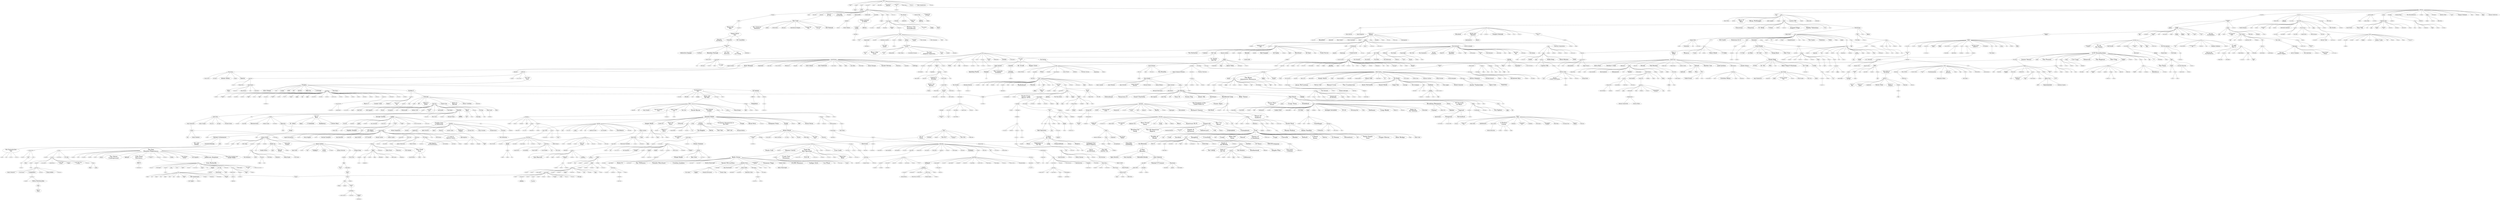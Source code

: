 strict graph "" {
	1619	 [fontsize=8,
		height=0.1388888888888889,
		label="Pedro the\nLion",
		level=8,
		played=4419533.0,
		pos="-34741.18,14462.33",
		weight=240022,
		width=0.75];
	2047	 [fontsize=8,
		height=0.1388888888888889,
		label="The Appleseed\nCast",
		level=8,
		played=4648249.0,
		pos="-35518.84,16367.29",
		weight=146737,
		width=1.0138888888888888];
	1619 -- 2047	 [weight=1.0];
	902	 [fontsize=9,
		height=0.1388888888888889,
		label=Grandaddy,
		level=7,
		played=5483565.0,
		pos="-34669.31,11869.93",
		weight=338703,
		width=0.6944444444444444];
	1619 -- 902	 [weight=1.0];
	517	 [fontsize=12,
		height=0.19444444444444445,
		label=Cursive,
		level=5,
		played=9724299.0,
		pos="-36302.99,17078.05",
		weight=306166,
		width=0.5416666666666666];
	1619 -- 517	 [weight=1.0];
	1402	 [fontsize=10,
		height=0.1527777777777778,
		label=mewithoutYou,
		level=6,
		played=6143175.0,
		pos="-33919.63,17937.20",
		weight=132963,
		width=0.9166666666666666];
	1619 -- 1402	 [weight=1.0];
	1413	 [fontsize=10,
		height=0.1527777777777778,
		label=Midlake,
		level=6,
		played=3273833.0,
		pos="-37081.72,15142.34",
		weight=174137,
		width=0.5138888888888888];
	1619 -- 1413	 [weight=1.0];
	707	 [fontsize=12,
		height=0.19444444444444445,
		label="Elliott Smith",
		level=5,
		played=45287246.0,
		pos="-33531.00,15566.78",
		weight=810691,
		width=0.8333333333333334];
	1619 -- 707	 [weight=1.0];
	2045	 [fontsize=15,
		height=0.2361111111111111,
		label="The American\nAnalog Set",
		level=4,
		played=3693455.0,
		pos="-33924.13,11898.41",
		weight=195624,
		width=2.4305555555555554];
	1619 -- 2045	 [weight=1.0];
	1368	 [fontsize=15,
		height=0.2361111111111111,
		label="Matt Pond\nPA",
		level=4,
		played=2832388.0,
		pos="-36914.55,12223.06",
		weight=150214,
		width=1.3611111111111112];
	1619 -- 1368	 [weight=1.0];
	1976	 [fontsize=12,
		height=0.19444444444444445,
		label="Sufjan Stevens",
		level=5,
		played=42891910.0,
		pos="-35837.21,9917.28",
		weight=772295,
		width=1.0694444444444444];
	1619 -- 1976	 [weight=1.0];
	1641	 [fontsize=15,
		height=0.2361111111111111,
		label=Pinback,
		level=4,
		played=7763143.0,
		pos="-37453.43,14600.20",
		weight=303216,
		width=0.7361111111111112];
	1619 -- 1641	 [weight=1.0];
	1106	 [fontsize=20,
		height=0.3194444444444444,
		label="John Vanderslice",
		level=3,
		played=2044278.0,
		pos="-32798.03,15346.11",
		weight=132952,
		width=2.138888888888889];
	1619 -- 1106	 [weight=1.0];
	1749	 [fontsize=8,
		height=0.1388888888888889,
		label="Rocky Votolato",
		level=8,
		played=3182318.0,
		pos="-32315.14,12774.75",
		weight=150805,
		width=0.7083333333333334];
	1619 -- 1749	 [weight=1.0];
	1985	 [fontsize=10,
		height=0.1527777777777778,
		label="Super Furry\nAnimals",
		level=6,
		played=4496088.0,
		pos="-34322.88,10450.31",
		weight=225093,
		width=1.4166666666666667];
	902 -- 1985	 [weight=1.0];
	179	 [fontsize=15,
		height=0.2361111111111111,
		label="At the\nDrive-In",
		level=4,
		played=12958608.0,
		pos="-37370.35,18358.32",
		weight=375436,
		width=1.4166666666666667];
	517 -- 179	 [weight=1.0];
	2314	 [fontsize=15,
		height=0.2361111111111111,
		label=Thrice,
		level=4,
		played=16236169.0,
		pos="-30715.00,20824.24",
		weight=387528,
		width=0.5694444444444444];
	1402 -- 2314	 [weight=1.0];
	2486	 [fontsize=8,
		height=0.1388888888888889,
		label="Youth Group",
		level=8,
		played=1718504.0,
		pos="-36990.64,11661.88",
		weight=121405,
		width=0.5972222222222222];
	1368 -- 2486	 [weight=1.0];
	797	 [fontsize=12,
		height=0.19444444444444445,
		label="Fleet Foxes",
		level=5,
		played=10289717.0,
		pos="-36628.26,4242.77",
		weight=368486,
		width=0.8333333333333334];
	1976 -- 797	 [weight=1.0];
	2044	 [fontsize=20,
		height=0.3194444444444444,
		label="The Almost",
		level=3,
		played=2560203.0,
		pos="-29894.92,17568.98",
		weight=103130,
		width=1.4166666666666667];
	2314 -- 2044	 [weight=1.0];
	1823	 [fontsize=20,
		height=0.3194444444444444,
		label="Senses Fail",
		level=3,
		played=11574437.0,
		pos="-33094.15,24569.82",
		weight=324354,
		width=1.4583333333333333];
	2314 -- 1823	 [weight=1.0];
	836	 [fontsize=20,
		height=0.3194444444444444,
		label="Funeral for\na Friend",
		level=3,
		played=13271946.0,
		pos="-30051.22,24093.46",
		weight=369163,
		width=2.5972222222222223];
	2314 -- 836	 [weight=1.0];
	875	 [fontsize=15,
		height=0.2361111111111111,
		label=Glassjaw,
		level=4,
		played=4204691.0,
		pos="-35518.06,22319.54",
		weight=136655,
		width=0.8333333333333334];
	2314 -- 875	 [weight=1.0];
	717	 [fontsize=12,
		height=0.19444444444444445,
		label=Emery,
		level=5,
		played=7144329.0,
		pos="-31608.47,18453.21",
		weight=205735,
		width=0.4583333333333333];
	2314 -- 717	 [weight=1.0];
	346	 [fontsize=12,
		height=0.19444444444444445,
		label="Brand New",
		level=5,
		played=33678477.0,
		pos="-27377.24,23174.76",
		weight=527253,
		width=0.7916666666666666];
	2314 -- 346	 [weight=1.0];
	1789	 [fontsize=20,
		height=0.3194444444444444,
		label=Saosin,
		level=3,
		played=13932172.0,
		pos="-35176.06,25087.97",
		weight=286090,
		width=0.8611111111111112];
	2314 -- 1789	 [weight=1.0];
	1965	 [fontsize=20,
		height=0.3194444444444444,
		label="Story of\nthe Year",
		level=3,
		played=8709809.0,
		pos="-26771.21,23207.24",
		weight=314696,
		width=2.25];
	2314 -- 1965	 [weight=1.0];
	1805	 [fontsize=20,
		height=0.3194444444444444,
		label="Scary Kids\nScaring Kids",
		level=3,
		played=5193824.0,
		pos="-33767.46,20199.73",
		weight=169599,
		width=3.125];
	2314 -- 1805	 [weight=1.0];
	2316	 [fontsize=15,
		height=0.2361111111111111,
		label=Thursday,
		level=4,
		played=11125019.0,
		pos="-27627.60,21294.84",
		weight=315339,
		width=0.8611111111111112];
	2314 -- 2316	 [weight=1.0];
	70	 [fontsize=20,
		height=0.3194444444444444,
		label=Alexisonfire,
		level=3,
		played=15357958.0,
		pos="-26091.36,19794.24",
		weight=289077,
		width=1.4444444444444444];
	2314 -- 70	 [weight=1.0];
	2382	 [fontsize=20,
		height=0.3194444444444444,
		label=Underoath,
		level=3,
		played=17348228.0,
		pos="-28718.38,23530.21",
		weight=329693,
		width=1.3055555555555556];
	2314 -- 2382	 [weight=1.0];
	338	 [fontsize=15,
		height=0.2361111111111111,
		label=boysetsfire,
		level=4,
		played=3257359.0,
		pos="-31926.72,25011.28",
		weight=103877,
		width=0.9861111111111112];
	2314 -- 338	 [weight=1.0];
	1920	 [fontsize=12,
		height=0.19444444444444445,
		label=Sparta,
		level=5,
		played=3858971.0,
		pos="-27238.01,21159.98",
		weight=171114,
		width=0.4722222222222222];
	2314 -- 1920	 [weight=1.0];
	787	 [fontsize=15,
		height=0.2361111111111111,
		label=Finch,
		level=4,
		played=7252140.0,
		pos="-27981.71,26702.72",
		weight=316654,
		width=0.5];
	2314 -- 787	 [weight=1.0];
	464	 [fontsize=10,
		height=0.1527777777777778,
		label="Circa Survive",
		level=6,
		played=10819734.0,
		pos="-33632.23,22092.04",
		weight=216017,
		width=0.875];
	2314 -- 464	 [weight=1.0];
	148	 [fontsize=12,
		height=0.19444444444444445,
		label="Arcade Fire",
		level=5,
		played=13539783.0,
		pos="-40473.71,261.18",
		weight=483352,
		width=0.8194444444444444];
	797 -- 148	 [weight=1.0];
	320	 [fontsize=15,
		height=0.2361111111111111,
		label="Bon Iver",
		level=4,
		played=9091948.0,
		pos="-39952.65,10785.13",
		weight=202669,
		width=0.7638888888888888];
	797 -- 320	 [weight=1.0];
	1117	 [fontsize=15,
		height=0.2361111111111111,
		label="José González",
		level=4,
		played=13893748.0,
		pos="-37102.24,-967.62",
		weight=545027,
		width=1.3611111111111112];
	797 -- 1117	 [weight=1.0];
	1537	 [fontsize=10,
		height=0.1527777777777778,
		label="Noah and\nthe Whale",
		level=6,
		played=1523459.0,
		pos="-40953.39,2733.99",
		weight=108674,
		width=1.4027777777777777];
	797 -- 1537	 [weight=1.0];
	599	 [fontsize=12,
		height=0.19444444444444445,
		label=DeVotchKa,
		level=5,
		played=3654284.0,
		pos="-33443.90,7873.30",
		weight=163024,
		width=0.8055555555555556];
	797 -- 599	 [weight=1.0];
	908	 [fontsize=20,
		height=0.3194444444444444,
		label="Grizzly Bear",
		level=3,
		played=6099326.0,
		pos="-40412.88,4903.96",
		weight=262914,
		width=1.5138888888888888];
	797 -- 908	 [weight=1.0];
	2112	 [fontsize=20,
		height=0.3194444444444444,
		label="The Decemberists",
		level=3,
		played=27497253.0,
		pos="-33198.26,4602.95",
		weight=715277,
		width=2.263888888888889];
	797 -- 2112	 [weight=1.0];
	1478	 [fontsize=12,
		height=0.19444444444444445,
		label="M. Ward",
		level=5,
		played=7680813.0,
		pos="-39602.21,2905.49",
		weight=327010,
		width=0.5972222222222222];
	797 -- 1478	 [weight=1.0];
	905	 [fontsize=9,
		height=0.1388888888888889,
		label="Great Lake\nSwimmers",
		level=7,
		played=2556830.0,
		pos="-35028.32,-408.11",
		weight=183333,
		width=1.4583333333333333];
	797 -- 905	 [weight=1.0];
	2197	 [fontsize=12,
		height=0.19444444444444445,
		label="The National",
		level=5,
		played=18548620.0,
		pos="-34442.27,2349.77",
		weight=409138,
		width=0.9027777777777778];
	797 -- 2197	 [weight=1.0];
	114	 [fontsize=20,
		height=0.3194444444444444,
		label="Andrew Bird",
		level=3,
		played=16449654.0,
		pos="-37160.87,7650.92",
		weight=483747,
		width=1.5138888888888888];
	797 -- 114	 [weight=1.0];
	1487	 [fontsize=10,
		height=0.1527777777777778,
		label="My Morning\nJacket",
		level=6,
		played=8107701.0,
		pos="-38314.72,1882.65",
		weight=379393,
		width=1.3055555555555556];
	797 -- 1487	 [weight=1.0];
	2393	 [fontsize=20,
		height=0.3194444444444444,
		label="Vampire Weekend",
		level=3,
		played=12553347.0,
		pos="-34946.92,7012.69",
		weight=407130,
		width=2.2916666666666665];
	797 -- 2393	 [weight=1.0];
	231	 [fontsize=12,
		height=0.19444444444444445,
		label=Beirut,
		level=5,
		played=21999030.0,
		pos="-38209.17,6782.73",
		weight=360793,
		width=0.4166666666666667];
	797 -- 231	 [weight=1.0];
	2242	 [fontsize=12,
		height=0.19444444444444445,
		label="The Shins",
		level=5,
		played=39820298.0,
		pos="-33813.84,2267.64",
		weight=1074793,
		width=0.7222222222222222];
	797 -- 2242	 [weight=1.0];
	207	 [fontsize=12,
		height=0.19444444444444445,
		label="Band of\nHorses",
		level=5,
		played=12281892.0,
		pos="-36990.37,7820.28",
		weight=408313,
		width=1.1805555555555556];
	797 -- 207	 [weight=1.0];
	124	 [fontsize=20,
		height=0.3194444444444444,
		label="Animal Collective",
		level=3,
		played=21528858.0,
		pos="-39008.70,5346.78",
		weight=467779,
		width=2.138888888888889];
	797 -- 124	 [weight=1.0];
	1009	 [fontsize=15,
		height=0.2361111111111111,
		label="Iron &\nWine",
		level=4,
		played=25869070.0,
		pos="-34464.09,5806.42",
		weight=814278,
		width=1.1805555555555556];
	797 -- 1009	 [weight=1.0];
	449	 [fontsize=20,
		height=0.3194444444444444,
		label=Chiodos,
		level=3,
		played=9282345.0,
		pos="-30107.32,15765.32",
		weight=195920,
		width=1.0277777777777777];
	2044 -- 449	 [weight=1.0];
	110	 [fontsize=20,
		height=0.3194444444444444,
		label=Anberlin,
		level=3,
		played=15173578.0,
		pos="-28062.88,18160.15",
		weight=323719,
		width=1.0277777777777777];
	2044 -- 110	 [weight=1.0];
	156	 [fontsize=20,
		height=0.3194444444444444,
		label="Armor for\nSleep",
		level=3,
		played=7533952.0,
		pos="-28731.19,16493.85",
		weight=281710,
		width=2.111111111111111];
	2044 -- 156	 [weight=1.0];
	927	 [fontsize=15,
		height=0.2361111111111111,
		label=Halifax,
		level=4,
		played=1931867.0,
		pos="-34632.10,26089.16",
		weight=124216,
		width=0.625];
	1823 -- 927	 [weight=1.0];
	956	 [fontsize=15,
		height=0.2361111111111111,
		label="Hidden in\nPlain View",
		level=4,
		played=2121068.0,
		pos="-33294.13,25817.90",
		weight=134000,
		width=1.9861111111111112];
	1823 -- 956	 [weight=1.0];
	760	 [fontsize=8,
		height=0.1388888888888889,
		label="Every Time\nI Die",
		level=8,
		played=6022549.0,
		pos="-37857.44,23725.15",
		weight=159968,
		width=0.8333333333333334];
	875 -- 760	 [weight=1.0];
	2277	 [fontsize=25,
		height=0.3888888888888889,
		label="The Used",
		level=2,
		played=25453767.0,
		pos="-39297.56,30431.75",
		weight=533923,
		width=1.5138888888888888];
	1789 -- 2277	 [weight=1.0];
	784	 [fontsize=15,
		height=0.2361111111111111,
		label=Fightstar,
		level=4,
		played=2951237.0,
		pos="-24252.56,23739.43",
		weight=100577,
		width=0.7916666666666666];
	70 -- 784	 [weight=1.0];
	828	 [fontsize=25,
		height=0.3888888888888889,
		label="From Autumn\nto Ashes",
		level=2,
		played=7476897.0,
		pos="-31158.92,27631.32",
		weight=238174,
		width=3.75];
	338 -- 828	 [weight=1.0];
	2070	 [fontsize=10,
		height=0.1527777777777778,
		label="The Blood\nBrothers",
		level=6,
		played=8690375.0,
		pos="-26687.16,21543.95",
		weight=209758,
		width=1.3333333333333333];
	1920 -- 2070	 [weight=1.0];
	942	 [fontsize=10,
		height=0.1527777777777778,
		label="Head Automatica",
		level=6,
		played=5259378.0,
		pos="-27429.60,30862.65",
		weight=247822,
		width=1.1111111111111112];
	787 -- 942	 [weight=1.0];
	2213	 [fontsize=12,
		height=0.19444444444444445,
		label="The Polyphonic\nSpree",
		level=5,
		played=3149632.0,
		pos="-42642.23,-3169.05",
		weight=223443,
		width=1.6388888888888888];
	148 -- 2213	 [weight=1.0];
	1523	 [fontsize=15,
		height=0.2361111111111111,
		label="Nick Drake",
		level=4,
		played=15153624.0,
		pos="-45476.98,13772.98",
		weight=657487,
		width=1.0];
	320 -- 1523	 [weight=1.0];
	492	 [fontsize=10,
		height=0.1527777777777778,
		label="Conor Oberst",
		level=6,
		played=2380960.0,
		pos="-42695.15,9969.51",
		weight=108756,
		width=0.875];
	320 -- 492	 [weight=1.0];
	2452	 [fontsize=15,
		height=0.2361111111111111,
		label="Willy Mason",
		level=4,
		played=1234870.0,
		pos="-39634.91,8644.07",
		weight=129883,
		width=1.1111111111111112];
	320 -- 2452	 [weight=1.0];
	531	 [fontsize=15,
		height=0.2361111111111111,
		label="Damien Rice",
		level=4,
		played=24006477.0,
		pos="-39297.74,13143.47",
		weight=765745,
		width=1.1805555555555556];
	320 -- 531	 [weight=1.0];
	138	 [fontsize=12,
		height=0.19444444444444445,
		label="Antony and\nthe Johnsons",
		level=5,
		played=8637678.0,
		pos="-40570.66,12944.95",
		weight=334464,
		width=1.875];
	320 -- 138	 [weight=1.0];
	1232	 [fontsize=10,
		height=0.1527777777777778,
		label="Laura Marling",
		level=6,
		played=3426439.0,
		pos="-38206.73,10099.36",
		weight=233069,
		width=0.9027777777777778];
	320 -- 1232	 [weight=1.0];
	2023	 [fontsize=15,
		height=0.2361111111111111,
		label=Teitur,
		level=4,
		played=1511089.0,
		pos="-38470.92,-2780.30",
		weight=143597,
		width=0.5];
	1117 -- 2023	 [weight=1.0];
	1124	 [fontsize=15,
		height=0.2361111111111111,
		label="Joshua Radin",
		level=4,
		played=5373665.0,
		pos="-38843.02,-327.77",
		weight=254988,
		width=1.25];
	1117 -- 1124	 [weight=1.0];
	1517	 [fontsize=8,
		height=0.1388888888888889,
		label="Newton Faulkner",
		level=8,
		played=2641463.0,
		pos="-38553.93,-1551.79",
		weight=201563,
		width=0.8055555555555556];
	1117 -- 1517	 [weight=1.0];
	1488	 [fontsize=20,
		height=0.3194444444444444,
		label="Mystery Jets",
		level=3,
		played=3042262.0,
		pos="-45377.63,3407.98",
		weight=224026,
		width=1.5694444444444444];
	1537 -- 1488	 [weight=1.0];
	388	 [fontsize=9,
		height=0.1388888888888889,
		label=Calexico,
		level=7,
		played=7710814.0,
		pos="-30999.08,10038.66",
		weight=330058,
		width=0.5416666666666666];
	599 -- 388	 [weight=1.0];
	886	 [fontsize=8,
		height=0.1388888888888889,
		label="Gogol Bordello",
		level=8,
		played=8023006.0,
		pos="-32476.07,6987.55",
		weight=271704,
		width=0.6944444444444444];
	599 -- 886	 [weight=1.0];
	2411	 [fontsize=20,
		height=0.3194444444444444,
		label=Vetiver,
		level=3,
		played=1844253.0,
		pos="-41468.88,6459.99",
		weight=151543,
		width=0.875];
	908 -- 2411	 [weight=1.0];
	1813	 [fontsize=12,
		height=0.19444444444444445,
		label=Seabear,
		level=5,
		played=1730307.0,
		pos="-33269.70,1123.99",
		weight=120959,
		width=0.6111111111111112];
	905 -- 1813	 [weight=1.0];
	1904	 [fontsize=9,
		height=0.1388888888888889,
		label="Songs: Ohia",
		level=7,
		played=2496176.0,
		pos="-35304.69,-1913.50",
		weight=124130,
		width=0.7777777777777778];
	905 -- 1904	 [weight=1.0];
	1561	 [fontsize=12,
		height=0.19444444444444445,
		label="Okkervil River",
		level=5,
		played=10401638.0,
		pos="-33446.36,-1804.07",
		weight=300893,
		width=0.9722222222222222];
	905 -- 1561	 [weight=1.0];
	2131	 [fontsize=15,
		height=0.2361111111111111,
		label="The Fall\nof Troy",
		level=4,
		played=8021591.0,
		pos="-30075.70,14314.71",
		weight=181459,
		width=1.5277777777777777];
	449 -- 2131	 [weight=1.0];
	1656	 [fontsize=25,
		height=0.3888888888888889,
		label="Poison the\nWell",
		level=2,
		played=3546458.0,
		pos="-37717.27,22456.29",
		weight=122812,
		width=2.611111111111111];
	760 -- 1656	 [weight=1.0];
	1542	 [fontsize=10,
		height=0.1527777777777778,
		label="Norma Jean",
		level=6,
		played=5102992.0,
		pos="-39950.47,25005.64",
		weight=144513,
		width=0.7916666666666666];
	760 -- 1542	 [weight=1.0];
	1852	 [fontsize=20,
		height=0.3194444444444444,
		label=Silverstein,
		level=3,
		played=11449490.0,
		pos="-41659.94,31171.57",
		weight=245269,
		width=1.2916666666666667];
	2277 -- 1852	 [weight=1.0];
	66	 [fontsize=20,
		height=0.3194444444444444,
		label=Alesana,
		level=3,
		played=6089485.0,
		pos="-38685.38,33677.98",
		weight=122228,
		width=1.0138888888888888];
	2277 -- 66	 [weight=1.0];
	939	 [fontsize=20,
		height=0.3194444444444444,
		label="Hawthorne Heights",
		level=3,
		played=7335544.0,
		pos="-38997.01,28314.59",
		weight=287407,
		width=2.375];
	2277 -- 939	 [weight=1.0];
	743	 [fontsize=20,
		height=0.3194444444444444,
		label="Escape The\nFate",
		level=3,
		played=7466661.0,
		pos="-41021.48,29540.96",
		weight=134628,
		width=2.2777777777777777];
	2277 -- 743	 [weight=1.0];
	829	 [fontsize=20,
		height=0.3194444444444444,
		label="From First\nto Last",
		level=3,
		played=9211627.0,
		pos="-40197.03,33499.87",
		weight=280945,
		width=2.3333333333333335];
	2277 -- 829	 [weight=1.0];
	1187	 [fontsize=25,
		height=0.3888888888888889,
		label="Kill Hannah",
		level=2,
		played=3941832.0,
		pos="-36573.48,29028.67",
		weight=139913,
		width=1.7777777777777777];
	2277 -- 1187	 [weight=1.0];
	1484	 [fontsize=25,
		height=0.3888888888888889,
		label="My Chemical\nRomance",
		level=2,
		played=50878630.0,
		pos="-41962.35,33206.15",
		weight=928094,
		width=3.7916666666666665];
	2277 -- 1484	 [weight=1.0];
	50	 [fontsize=20,
		height=0.3194444444444444,
		label=Aiden,
		level=3,
		played=4370113.0,
		pos="-37425.10,32628.33",
		weight=149984,
		width=0.7222222222222222];
	2277 -- 50	 [weight=1.0];
	255	 [fontsize=9,
		height=0.1388888888888889,
		label="Biffy Clyro",
		level=7,
		played=6652870.0,
		pos="-23750.45,24708.21",
		weight=174883,
		width=0.6527777777777778];
	784 -- 255	 [weight=1.0];
	732	 [fontsize=20,
		height=0.3194444444444444,
		label="Enter Shikari",
		level=3,
		played=9597787.0,
		pos="-25202.04,25377.61",
		weight=181388,
		width=1.5972222222222223];
	784 -- 732	 [weight=1.0];
	170	 [fontsize=20,
		height=0.3194444444444444,
		label="A Static\nLullaby",
		level=3,
		played=3096891.0,
		pos="-31976.03,29851.21",
		weight=146199,
		width=2.0694444444444446];
	828 -- 170	 [weight=1.0];
	177	 [fontsize=25,
		height=0.3888888888888889,
		label=Atreyu,
		level=2,
		played=17281640.0,
		pos="-30096.67,28395.68",
		weight=366050,
		width=1.0138888888888888];
	828 -- 177	 [weight=1.0];
	2015	 [fontsize=12,
		height=0.19444444444444445,
		label="Team Sleep",
		level=5,
		played=2823604.0,
		pos="-28348.13,32443.11",
		weight=140572,
		width=0.8472222222222222];
	942 -- 2015	 [weight=1.0];
	2003	 [fontsize=12,
		height=0.19444444444444445,
		label="Taking Back\nSunday",
		level=5,
		played=26673760.0,
		pos="-24294.47,30415.67",
		weight=597935,
		width=1.5277777777777777];
	942 -- 2003	 [weight=1.0];
	1968	 [fontsize=10,
		height=0.1527777777777778,
		label="Straylight Run",
		level=6,
		played=5057680.0,
		pos="-28335.06,35168.17",
		weight=224916,
		width=0.9166666666666666];
	942 -- 1968	 [weight=1.0];
	1460	 [fontsize=30,
		height=0.4722222222222222,
		label="Motion City\nSoundtrack",
		level=1,
		played=15653628.0,
		pos="-24979.95,29046.41",
		weight=388212,
		width=4.541666666666667];
	942 -- 1460	 [weight=1.0];
	2039	 [fontsize=15,
		height=0.2361111111111111,
		label="The Academy\nIs...",
		level=4,
		played=13579452.0,
		pos="-29015.18,30809.02",
		weight=327750,
		width=1.75];
	942 -- 2039	 [weight=1.0];
	2124	 [fontsize=12,
		height=0.19444444444444445,
		label="The Early\nNovember",
		level=5,
		played=6581796.0,
		pos="-26322.89,28643.76",
		weight=238246,
		width=1.5416666666666667];
	942 -- 2124	 [weight=1.0];
	1802	 [fontsize=10,
		height=0.1527777777777778,
		label="Say Anything",
		level=6,
		played=13475730.0,
		pos="-25218.18,32900.05",
		weight=294324,
		width=0.8611111111111112];
	942 -- 1802	 [weight=1.0];
	217	 [fontsize=15,
		height=0.2361111111111111,
		label=Bayside,
		level=4,
		played=6252665.0,
		pos="-28219.45,29508.83",
		weight=126655,
		width=0.7361111111111112];
	942 -- 217	 [weight=1.0];
	2048	 [fontsize=12,
		height=0.19444444444444445,
		label="The Apples\nin Stereo",
		level=5,
		played=4167192.0,
		pos="-41754.58,-12013.59",
		weight=225617,
		width=1.5555555555555556];
	2213 -- 2048	 [weight=1.0];
	2186	 [fontsize=10,
		height=0.1527777777777778,
		label="The Magic\nNumbers",
		level=6,
		played=4149754.0,
		pos="-48682.16,-872.14",
		weight=311402,
		width=1.3888888888888888];
	2213 -- 2186	 [weight=1.0];
	1392	 [fontsize=9,
		height=0.1388888888888889,
		label="Mercury Rev",
		level=7,
		played=2394842.0,
		pos="-43583.96,-3403.38",
		weight=187376,
		width=0.7916666666666666];
	2213 -- 1392	 [weight=1.0];
	981	 [fontsize=12,
		height=0.19444444444444445,
		label="I'm From\nBarcelona",
		level=5,
		played=2920294.0,
		pos="-40897.04,-3719.70",
		weight=188730,
		width=1.4583333333333333];
	2213 -- 981	 [weight=1.0];
	1099	 [fontsize=8,
		height=0.1388888888888889,
		label="John Martyn",
		level=8,
		played=921606.0,
		pos="-49449.73,14387.11",
		weight=104145,
		width=0.5833333333333334];
	1523 -- 1099	 [weight=1.0];
	69	 [fontsize=15,
		height=0.2361111111111111,
		label="Alexi Murdoch",
		level=4,
		played=1701522.0,
		pos="-48881.77,10285.08",
		weight=180196,
		width=1.2916666666666667];
	1523 -- 69	 [weight=1.0];
	1525	 [fontsize=8,
		height=0.1388888888888889,
		label=Nico,
		level=8,
		played=2190462.0,
		pos="-47582.20,16296.10",
		weight=210589,
		width=0.2222222222222222];
	1523 -- 1525	 [weight=1.0];
	1855	 [fontsize=9,
		height=0.1388888888888889,
		label="Simon &\nGarfunkel",
		level=7,
		played=18580787.0,
		pos="-42475.49,14789.12",
		weight=945402,
		width=1.25];
	1523 -- 1855	 [weight=1.0];
	2340	 [fontsize=9,
		height=0.1388888888888889,
		label="Tom Waits",
		level=7,
		played=28050994.0,
		pos="-43462.17,18341.39",
		weight=622809,
		width=0.6527777777777778];
	1523 -- 2340	 [weight=1.0];
	420	 [fontsize=9,
		height=0.1388888888888889,
		label="Cat Stevens",
		level=7,
		played=8461083.0,
		pos="-42698.21,14035.03",
		weight=546004,
		width=0.7638888888888888];
	1523 -- 420	 [weight=1.0];
	2404	 [fontsize=20,
		height=0.3194444444444444,
		label="Vashti Bunyan",
		level=3,
		played=2182086.0,
		pos="-46015.94,11434.15",
		weight=174335,
		width=1.7916666666666667];
	1523 -- 2404	 [weight=1.0];
	650	 [fontsize=9,
		height=0.1388888888888889,
		label=Donovan,
		level=7,
		played=3291996.0,
		pos="-43594.05,16036.14",
		weight=329147,
		width=0.5555555555555556];
	1523 -- 650	 [weight=1.0];
	312	 [fontsize=9,
		height=0.1388888888888889,
		label="Bob Dylan",
		level=7,
		played=51045470.0,
		pos="-45660.26,16777.47",
		weight=1228317,
		width=0.6527777777777778];
	1523 -- 312	 [weight=1.0];
	322	 [fontsize=12,
		height=0.19444444444444445,
		label="Bonnie 'Prince'\nBilly",
		level=5,
		played=6906560.0,
		pos="-47647.21,15742.54",
		weight=301843,
		width=1.4444444444444444];
	1523 -- 322	 [weight=1.0];
	1982	 [fontsize=9,
		height=0.1388888888888889,
		label="Sun Kil\nMoon",
		level=7,
		played=2785209.0,
		pos="-48023.52,13854.04",
		weight=160398,
		width=0.9166666666666666];
	1523 -- 1982	 [weight=1.0];
	1054	 [fontsize=9,
		height=0.1388888888888889,
		label="Jeff Buckley",
		level=7,
		played=14870506.0,
		pos="-44528.34,12467.05",
		weight=761225,
		width=0.7638888888888888];
	1523 -- 1054	 [weight=1.0];
	596	 [fontsize=20,
		height=0.3194444444444444,
		label="Devendra Banhart",
		level=3,
		played=15035491.0,
		pos="-45351.93,17378.31",
		weight=444185,
		width=2.263888888888889];
	1523 -- 596	 [weight=1.0];
	239	 [fontsize=9,
		height=0.1388888888888889,
		label="Ben Gibbard",
		level=7,
		played=1552069.0,
		pos="-42873.71,8839.98",
		weight=126467,
		width=0.7916666666666666];
	492 -- 239	 [weight=1.0];
	240	 [fontsize=20,
		height=0.3194444444444444,
		label="Ben Kweller",
		level=3,
		played=6027693.0,
		pos="-44087.50,8723.27",
		weight=377399,
		width=1.4861111111111112];
	492 -- 240	 [weight=1.0];
	2442	 [fontsize=9,
		height=0.1388888888888889,
		label="White Lies",
		level=7,
		played=2404594.0,
		pos="-45926.42,2099.03",
		weight=140157,
		width=0.6666666666666666];
	1488 -- 2442	 [weight=1.0];
	894	 [fontsize=20,
		height=0.3194444444444444,
		label="Good Shoes",
		level=3,
		played=2602406.0,
		pos="-44960.45,6762.54",
		weight=196826,
		width=1.5555555555555556];
	1488 -- 894	 [weight=1.0];
	2339	 [fontsize=30,
		height=0.4722222222222222,
		label="Tom Vek",
		level=1,
		played=1186877.0,
		pos="-42717.37,4698.53",
		weight=132242,
		width=1.6805555555555556];
	1488 -- 2339	 [weight=1.0];
	805	 [fontsize=9,
		height=0.1388888888888889,
		label=Foals,
		level=7,
		played=6316094.0,
		pos="-45801.11,6079.26",
		weight=265087,
		width=0.3472222222222222];
	1488 -- 805	 [weight=1.0];
	1230	 [fontsize=9,
		height=0.1388888888888889,
		label="Late of\nthe Pier",
		level=7,
		played=3369926.0,
		pos="-47608.00,4846.21",
		weight=247598,
		width=1.0416666666666667];
	1488 -- 1230	 [weight=1.0];
	2298	 [fontsize=12,
		height=0.19444444444444445,
		label="The Young\nKnives",
		level=5,
		played=1532749.0,
		pos="-42531.37,2606.05",
		weight=145549,
		width=1.3611111111111112];
	1488 -- 2298	 [weight=1.0];
	2334	 [fontsize=12,
		height=0.19444444444444445,
		label="Tokyo Police\nClub",
		level=5,
		played=6471978.0,
		pos="-44645.93,1158.19",
		weight=258878,
		width=1.3472222222222223];
	1488 -- 2334	 [weight=1.0];
	826	 [fontsize=9,
		height=0.1388888888888889,
		label="Friendly Fires",
		level=7,
		played=2152778.0,
		pos="-43766.05,5819.53",
		weight=156331,
		width=0.8611111111111112];
	1488 -- 826	 [weight=1.0];
	293	 [fontsize=12,
		height=0.19444444444444445,
		label="Bloc Party",
		level=5,
		played=51588134.0,
		pos="-47900.78,5556.87",
		weight=1280409,
		width=0.7222222222222222];
	1488 -- 293	 [weight=1.0];
	1600	 [fontsize=12,
		height=0.19444444444444445,
		label="Patrick Wolf",
		level=5,
		played=12381043.0,
		pos="-47080.55,2729.31",
		weight=339277,
		width=0.8333333333333334];
	1488 -- 1600	 [weight=1.0];
	1225	 [fontsize=9,
		height=0.1388888888888889,
		label=Lambchop,
		level=7,
		played=2198542.0,
		pos="-30979.73,7453.82",
		weight=144792,
		width=0.6527777777777778];
	388 -- 1225	 [weight=1.0];
	2329	 [fontsize=12,
		height=0.19444444444444445,
		label=Tindersticks,
		level=5,
		played=3065748.0,
		pos="-29494.41,10487.89",
		weight=156790,
		width=0.8333333333333334];
	388 -- 2329	 [weight=1.0];
	265	 [fontsize=9,
		height=0.1388888888888889,
		label="Billy Bragg\n& Wilco",
		level=7,
		played=1824303.0,
		pos="-30984.38,11192.43",
		weight=129429,
		width=1.2777777777777777];
	388 -- 265	 [weight=1.0];
	1506	 [fontsize=9,
		height=0.1388888888888889,
		label="Neko Case",
		level=7,
		played=6335377.0,
		pos="-28675.79,9317.07",
		weight=227957,
		width=0.6944444444444444];
	388 -- 1506	 [weight=1.0];
	2381	 [fontsize=9,
		height=0.1388888888888889,
		label="Uncle Tupelo",
		level=7,
		played=1565158.0,
		pos="-32259.65,9779.46",
		weight=121825,
		width=0.8194444444444444];
	388 -- 2381	 [weight=1.0];
	2447	 [fontsize=12,
		height=0.19444444444444445,
		label=Wilco,
		level=5,
		played=22059617.0,
		pos="-29573.29,8001.34",
		weight=592002,
		width=0.3888888888888889];
	388 -- 2447	 [weight=1.0];
	185	 [fontsize=25,
		height=0.3888888888888889,
		label="August Burns\nRed",
		level=2,
		played=4031446.0,
		pos="-42567.69,25952.95",
		weight=102240,
		width=3.013888888888889];
	1542 -- 185	 [weight=1.0];
	563	 [fontsize=12,
		height=0.19444444444444445,
		label="Dead Poetic",
		level=5,
		played=2444562.0,
		pos="-33493.30,30688.39",
		weight=110793,
		width=0.8611111111111112];
	170 -- 563	 [weight=1.0];
	2161	 [fontsize=10,
		height=0.1527777777777778,
		label="The Hush\nSound",
		level=6,
		played=7698449.0,
		pos="-32096.35,37826.30",
		weight=139773,
		width=1.1666666666666667];
	1968 -- 2161	 [weight=1.0];
	1555	 [fontsize=12,
		height=0.19444444444444445,
		label="of Montreal",
		level=5,
		played=23823631.0,
		pos="-43096.72,-10442.00",
		weight=555182,
		width=0.7916666666666666];
	2048 -- 1555	 [weight=1.0];
	1512	 [fontsize=12,
		height=0.19444444444444445,
		label="Neutral Milk\nHotel",
		level=5,
		played=16869471.0,
		pos="-45035.78,-19428.77",
		weight=548340,
		width=1.3333333333333333];
	2048 -- 1512	 [weight=1.0];
	252	 [fontsize=9,
		height=0.1388888888888889,
		label=Beulah,
		level=7,
		played=2956657.0,
		pos="-43553.39,-13924.18",
		weight=194912,
		width=0.4444444444444444];
	2048 -- 252	 [weight=1.0];
	2276	 [fontsize=12,
		height=0.19444444444444445,
		label="The Unicorns",
		level=5,
		played=5422685.0,
		pos="-42439.93,-8520.79",
		weight=313622,
		width=0.9444444444444444];
	2048 -- 2276	 [weight=1.0];
	1014	 [fontsize=12,
		height=0.19444444444444445,
		label=Islands,
		level=5,
		played=4144123.0,
		pos="-43337.97,-9667.40",
		weight=224987,
		width=0.5];
	2048 -- 1014	 [weight=1.0];
	2133	 [fontsize=12,
		height=0.19444444444444445,
		label="The Fiery\nFurnaces",
		level=5,
		played=4753140.0,
		pos="-46179.76,-15003.27",
		weight=279879,
		width=1.4583333333333333];
	2048 -- 2133	 [weight=1.0];
	234	 [fontsize=12,
		height=0.19444444444444445,
		label="Belle and\nSebastian",
		level=5,
		played=36822310.0,
		pos="-40329.72,-9847.79",
		weight=830911,
		width=1.4861111111111112];
	2048 -- 234	 [weight=1.0];
	2145	 [fontsize=12,
		height=0.19444444444444445,
		label="The Go!\nTeam",
		level=5,
		played=7542418.0,
		pos="-40382.24,-14048.54",
		weight=421657,
		width=1.0972222222222223];
	2048 -- 2145	 [weight=1.0];
	2187	 [fontsize=10,
		height=0.1527777777777778,
		label="The Magnetic\nFields",
		level=6,
		played=14377764.0,
		pos="-39509.62,-11390.36",
		weight=351544,
		width=1.4027777777777777];
	2048 -- 2187	 [weight=1.0];
	2134	 [fontsize=10,
		height=0.1527777777777778,
		label="The Flaming\nLips",
		level=6,
		played=19883088.0,
		pos="-39521.11,-12879.15",
		weight=830685,
		width=1.2083333333333333];
	2048 -- 2134	 [weight=1.0];
	2198	 [fontsize=20,
		height=0.3194444444444444,
		label="The New\nPornographers",
		level=3,
		played=12553292.0,
		pos="-44403.95,-11370.49",
		weight=352915,
		width=3.1944444444444446];
	2048 -- 2198	 [weight=1.0];
	150	 [fontsize=12,
		height=0.19444444444444445,
		label="Architecture in\nHelsinki",
		level=5,
		played=14915086.0,
		pos="-44341.27,-11769.87",
		weight=512380,
		width=1.6805555555555556];
	2048 -- 150	 [weight=1.0];
	1364	 [fontsize=12,
		height=0.19444444444444445,
		label="Mates of\nState",
		level=5,
		played=5855708.0,
		pos="-44494.04,-13332.54",
		weight=279900,
		width=1.1111111111111112];
	2048 -- 1364	 [weight=1.0];
	2061	 [fontsize=10,
		height=0.1527777777777778,
		label="The Bees",
		level=6,
		played=1218187.0,
		pos="-47743.29,1336.52",
		weight=127684,
		width=0.625];
	2186 -- 2061	 [weight=1.0];
	982	 [fontsize=12,
		height=0.19444444444444445,
		label="I Am\nKloot",
		level=5,
		played=2490571.0,
		pos="-49515.02,1279.33",
		weight=161160,
		width=0.8055555555555556];
	2186 -- 982	 [weight=1.0];
	2420	 [fontsize=12,
		height=0.19444444444444445,
		label=Voxtrot,
		level=5,
		played=3933188.0,
		pos="-49436.22,-2314.46",
		weight=207438,
		width=0.5];
	2186 -- 2420	 [weight=1.0];
	1811	 [fontsize=20,
		height=0.3194444444444444,
		label="Scouting for\nGirls",
		level=3,
		played=1749064.0,
		pos="-50374.22,-1181.69",
		weight=152036,
		width=2.2916666666666665];
	2186 -- 1811	 [weight=1.0];
	2270	 [fontsize=20,
		height=0.3194444444444444,
		label="The Thrills",
		level=3,
		played=2914176.0,
		pos="-54517.61,2119.99",
		weight=278211,
		width=1.3055555555555556];
	2186 -- 2270	 [weight=1.0];
	277	 [fontsize=15,
		height=0.2361111111111111,
		label="Black Kids",
		level=4,
		played=3388651.0,
		pos="-46448.32,-190.60",
		weight=255363,
		width=0.9583333333333334];
	2186 -- 277	 [weight=1.0];
	700	 [fontsize=20,
		height=0.3194444444444444,
		label=Elefant,
		level=3,
		played=1611462.0,
		pos="-47617.94,-2179.18",
		weight=130503,
		width=0.875];
	2186 -- 700	 [weight=1.0];
	1111	 [fontsize=12,
		height=0.19444444444444445,
		label="Joni Mitchell",
		level=5,
		played=6372554.0,
		pos="-49551.36,16630.42",
		weight=403885,
		width=0.8611111111111112];
	1099 -- 1111	 [weight=1.0];
	2325	 [fontsize=8,
		height=0.1388888888888889,
		label="Tim Buckley",
		level=8,
		played=1292850.0,
		pos="-50472.02,13975.41",
		weight=140198,
		width=0.5694444444444444];
	1099 -- 2325	 [weight=1.0];
	1250	 [fontsize=9,
		height=0.1388888888888889,
		label="Leonard Cohen",
		level=7,
		played=11385795.0,
		pos="-50987.81,16009.07",
		weight=536625,
		width=0.9583333333333334];
	1099 -- 1250	 [weight=1.0];
	1358	 [fontsize=15,
		height=0.2361111111111111,
		label="Mason Jennings",
		level=4,
		played=1681010.0,
		pos="-50378.64,11067.49",
		weight=151877,
		width=1.4861111111111112];
	69 -- 1358	 [weight=1.0];
	486	 [fontsize=15,
		height=0.2361111111111111,
		label="Colin Hay",
		level=4,
		played=2724866.0,
		pos="-47614.43,8480.14",
		weight=264563,
		width=0.8888888888888888];
	69 -- 486	 [weight=1.0];
	853	 [fontsize=15,
		height=0.2361111111111111,
		label="Gary Jules",
		level=4,
		played=4039881.0,
		pos="-49629.58,8107.90",
		weight=415757,
		width=0.9861111111111112];
	69 -- 853	 [weight=1.0];
	1119	 [fontsize=15,
		height=0.2361111111111111,
		label="Joseph Arthur",
		level=4,
		played=2779349.0,
		pos="-50612.78,9429.20",
		weight=257913,
		width=1.2638888888888888];
	69 -- 1119	 [weight=1.0];
	1238	 [fontsize=8,
		height=0.1388888888888889,
		label=Leadbelly,
		level=8,
		played=995661.0,
		pos="-41688.27,18843.79",
		weight=119088,
		width=0.4583333333333333];
	2340 -- 1238	 [weight=1.0];
	1297	 [fontsize=9,
		height=0.1388888888888889,
		label="Lou Reed",
		level=7,
		played=7682200.0,
		pos="-47933.16,22098.55",
		weight=592004,
		width=0.6111111111111112];
	2340 -- 1297	 [weight=1.0];
	2377	 [fontsize=9,
		height=0.1388888888888889,
		label="Ugly Casanova",
		level=7,
		played=1504976.0,
		pos="-48179.28,-24723.15",
		weight=124169,
		width=0.9444444444444444];
	1512 -- 2377	 [weight=1.0];
	729	 [fontsize=9,
		height=0.1388888888888889,
		label=Enon,
		level=7,
		played=2787367.0,
		pos="-50184.23,-16007.30",
		weight=108667,
		width=0.3333333333333333];
	2133 -- 729	 [weight=1.0];
	186	 [fontsize=12,
		height=0.19444444444444445,
		label="Au Revoir\nSimone",
		level=5,
		played=3109331.0,
		pos="-47242.96,-7607.14",
		weight=192139,
		width=1.3611111111111112];
	150 -- 186	 [weight=1.0];
	2191	 [fontsize=20,
		height=0.3194444444444444,
		label="The Microphones",
		level=3,
		played=4524008.0,
		pos="-45449.80,-23717.35",
		weight=209964,
		width=2.1527777777777777];
	2377 -- 2191	 [weight=1.0];
	468	 [fontsize=12,
		height=0.19444444444444445,
		label="Clap Your Hands\nSay Yeah",
		level=5,
		played=9938291.0,
		pos="-49541.08,-26613.81",
		weight=529107,
		width=1.9861111111111112];
	2377 -- 468	 [weight=1.0];
	2369	 [fontsize=30,
		height=0.4722222222222222,
		label="TV on\nthe Radio",
		level=1,
		played=14844462.0,
		pos="-48198.44,-30490.04",
		weight=590113,
		width=3.25];
	2377 -- 2369	 [weight=1.0];
	2461	 [fontsize=20,
		height=0.3194444444444444,
		label="Wolf Parade",
		level=3,
		played=9668609.0,
		pos="-50756.23,-23327.30",
		weight=405145,
		width=1.5416666666666667];
	2377 -- 2461	 [weight=1.0];
	1918	 [fontsize=9,
		height=0.1388888888888889,
		label=Sparklehorse,
		level=7,
		played=3544926.0,
		pos="-46882.92,-25625.00",
		weight=229229,
		width=0.8333333333333334];
	2377 -- 1918	 [weight=1.0];
	1984	 [fontsize=12,
		height=0.19444444444444445,
		label="Sunset Rubdown",
		level=5,
		played=3236364.0,
		pos="-51566.58,-26914.91",
		weight=117490,
		width=1.2083333333333333];
	2377 -- 1984	 [weight=1.0];
	360	 [fontsize=12,
		height=0.19444444444444445,
		label="Broken Social\nScene",
		level=5,
		played=23513791.0,
		pos="-51505.22,-23856.96",
		weight=696631,
		width=1.5555555555555556];
	2377 -- 360	 [weight=1.0];
	372	 [fontsize=12,
		height=0.19444444444444445,
		label="Built to\nSpill",
		level=5,
		played=8457069.0,
		pos="-47645.87,-26668.31",
		weight=386001,
		width=0.9027777777777778];
	2377 -- 372	 [weight=1.0];
	2010	 [fontsize=15,
		height=0.2361111111111111,
		label="Tapes 'n\nTapes",
		level=4,
		played=2910730.0,
		pos="-48896.81,-21645.11",
		weight=149285,
		width=1.4722222222222223];
	2377 -- 2010	 [weight=1.0];
	1443	 [fontsize=12,
		height=0.19444444444444445,
		label="Modest Mouse",
		level=5,
		played=51552089.0,
		pos="-48355.14,-21846.19",
		weight=1082498,
		width=1.0416666666666667];
	2377 -- 1443	 [weight=1.0];
	1677	 [fontsize=30,
		height=0.4722222222222222,
		label="Q and\nNot U",
		level=1,
		played=2286159.0,
		pos="-53454.44,-17033.68",
		weight=112957,
		width=2.5555555555555554];
	729 -- 1677	 [weight=1.0];
	1251	 [fontsize=12,
		height=0.19444444444444445,
		label="Les Savy\nFav",
		level=5,
		played=3315840.0,
		pos="-48104.42,-16421.24",
		weight=154937,
		width=1.0555555555555556];
	729 -- 1251	 [weight=1.0];
	294	 [fontsize=12,
		height=0.19444444444444445,
		label="Blonde Redhead",
		level=5,
		played=11482286.0,
		pos="-51329.61,-17486.91",
		weight=405217,
		width=1.1805555555555556];
	729 -- 294	 [weight=1.0];
	2115	 [fontsize=12,
		height=0.19444444444444445,
		label="The Dismemberment\nPlan",
		level=5,
		played=2217226.0,
		pos="-48603.83,-14159.29",
		weight=122919,
		width=1.9305555555555556];
	729 -- 2115	 [weight=1.0];
	1390	 [fontsize=12,
		height=0.19444444444444445,
		label=Menomena,
		level=5,
		played=3842861.0,
		pos="-51765.12,-14082.96",
		weight=215426,
		width=0.8055555555555556];
	729 -- 1390	 [weight=1.0];
	472	 [fontsize=9,
		height=0.1388888888888889,
		label=Clinic,
		level=7,
		played=2327861.0,
		pos="-50154.78,-17916.44",
		weight=152801,
		width=0.3611111111111111];
	729 -- 472	 [weight=1.0];
	1945	 [fontsize=20,
		height=0.3194444444444444,
		label="Stephen Malkmus",
		level=3,
		played=2016678.0,
		pos="-52324.41,-15235.92",
		weight=175760,
		width=2.236111111111111];
	729 -- 1945	 [weight=1.0];
	576	 [fontsize=12,
		height=0.19444444444444445,
		label=Deerhoof,
		level=5,
		played=6640832.0,
		pos="-48955.35,-17544.49",
		weight=274641,
		width=0.6527777777777778];
	729 -- 576	 [weight=1.0];
	394	 [fontsize=12,
		height=0.19444444444444445,
		label="Camera Obscura",
		level=5,
		played=8380017.0,
		pos="-46072.03,-11625.19",
		weight=375154,
		width=1.2083333333333333];
	186 -- 394	 [weight=1.0];
	1546	 [fontsize=10,
		height=0.1527777777777778,
		label="Nouvelle Vague",
		level=6,
		played=11556666.0,
		pos="-52553.69,-8659.53",
		weight=442788,
		width=1.0138888888888888];
	186 -- 1546	 [weight=1.0];
	1311	 [fontsize=10,
		height=0.1527777777777778,
		label="Lykke Li",
		level=6,
		played=5129319.0,
		pos="-44065.79,-7323.30",
		weight=217002,
		width=0.5416666666666666];
	186 -- 1311	 [weight=1.0];
	1937	 [fontsize=12,
		height=0.19444444444444445,
		label=Stars,
		level=5,
		played=18437267.0,
		pos="-50711.33,-9728.05",
		weight=540522,
		width=0.375];
	186 -- 1937	 [weight=1.0];
	2077	 [fontsize=20,
		height=0.3194444444444444,
		label="The Boy Least\nLikely To",
		level=3,
		played=2250089.0,
		pos="-51080.64,-6337.94",
		weight=193239,
		width=3.138888888888889];
	186 -- 2077	 [weight=1.0];
	2209	 [fontsize=15,
		height=0.2361111111111111,
		label="The Pipettes",
		level=4,
		played=4848618.0,
		pos="-50480.65,-7871.04",
		weight=242610,
		width=1.1527777777777777];
	186 -- 2209	 [weight=1.0];
	2096	 [fontsize=10,
		height=0.1527777777777778,
		label="The Concretes",
		level=6,
		played=1894092.0,
		pos="-51765.17,-5560.54",
		weight=160134,
		width=0.9583333333333334];
	186 -- 2096	 [weight=1.0];
	1669	 [fontsize=10,
		height=0.1527777777777778,
		label=Psapp,
		level=6,
		played=3283159.0,
		pos="-48289.72,-4160.99",
		weight=184617,
		width=0.4166666666666667];
	186 -- 1669	 [weight=1.0];
	1193	 [fontsize=10,
		height=0.1527777777777778,
		label="Kings of\nConvenience",
		level=6,
		played=14621164.0,
		pos="-46375.15,-11343.47",
		weight=549526,
		width=1.5];
	186 -- 1193	 [weight=1.0];
	780	 [fontsize=10,
		height=0.1527777777777778,
		label=Feist,
		level=6,
		played=30242078.0,
		pos="-49489.63,-9404.25",
		weight=913399,
		width=0.3194444444444444];
	186 -- 780	 [weight=1.0];
	2071	 [fontsize=12,
		height=0.19444444444444445,
		label="The Blow",
		level=5,
		played=3129151.0,
		pos="-48671.13,-11204.14",
		weight=163255,
		width=0.6666666666666666];
	186 -- 2071	 [weight=1.0];
	709	 [fontsize=12,
		height=0.19444444444444445,
		label="El Perro\ndel Mar",
		level=5,
		played=1729893.0,
		pos="-47639.34,-4967.24",
		weight=136574,
		width=1.2222222222222223];
	186 -- 709	 [weight=1.0];
	194	 [fontsize=10,
		height=0.1527777777777778,
		label="Azure Ray",
		level=6,
		played=4215008.0,
		pos="-45436.74,-4829.16",
		weight=247441,
		width=0.6805555555555556];
	186 -- 194	 [weight=1.0];
	2290	 [fontsize=10,
		height=0.1527777777777778,
		label="The Whitest\nBoy Alive",
		level=6,
		played=4571285.0,
		pos="-49281.37,-5707.38",
		weight=226964,
		width=1.5];
	186 -- 2290	 [weight=1.0];
	220	 [fontsize=10,
		height=0.1527777777777778,
		label="Beach House",
		level=6,
		played=3024611.0,
		pos="-48022.94,-10495.74",
		weight=119599,
		width=0.875];
	186 -- 220	 [weight=1.0];
	2064	 [fontsize=12,
		height=0.19444444444444445,
		label="The Bird and\nthe Bee",
		level=5,
		played=2734029.0,
		pos="-45550.54,-5716.06",
		weight=188926,
		width=1.5833333333333333];
	186 -- 2064	 [weight=1.0];
	2323	 [fontsize=12,
		height=0.19444444444444445,
		label="Tilly and\nthe Wall",
		level=5,
		played=4705555.0,
		pos="-45083.01,-8528.08",
		weight=234611,
		width=1.2638888888888888];
	186 -- 2323	 [weight=1.0];
	1847	 [fontsize=8,
		height=0.1388888888888889,
		label="Shout Out\nLouds",
		level=8,
		played=5891135.0,
		pos="-54446.42,5804.13",
		weight=321238,
		width=0.8472222222222222];
	2270 -- 1847	 [weight=1.0];
	2102	 [fontsize=20,
		height=0.3194444444444444,
		label="The Cribs",
		level=3,
		played=5862561.0,
		pos="-58425.03,4780.19",
		weight=306256,
		width=1.2083333333333333];
	2270 -- 2102	 [weight=1.0];
	2098	 [fontsize=10,
		height=0.1527777777777778,
		label="The Coral",
		level=6,
		played=5306802.0,
		pos="-53575.49,-44.48",
		weight=418891,
		width=0.6388888888888888];
	2270 -- 2098	 [weight=1.0];
	970	 [fontsize=9,
		height=0.1388888888888889,
		label="Hot Hot\nHeat",
		level=7,
		played=10810393.0,
		pos="-56450.78,2651.07",
		weight=559139,
		width=0.8888888888888888];
	2270 -- 970	 [weight=1.0];
	1757	 [fontsize=8,
		height=0.1388888888888889,
		label=Rooney,
		level=8,
		played=4706599.0,
		pos="-52055.28,2635.79",
		weight=332451,
		width=0.375];
	2270 -- 1757	 [weight=1.0];
	1490	 [fontsize=12,
		height=0.19444444444444445,
		label="Nada Surf",
		level=5,
		played=10234504.0,
		pos="-53150.02,4513.82",
		weight=502496,
		width=0.7222222222222222];
	2270 -- 1490	 [weight=1.0];
	94	 [fontsize=15,
		height=0.2361111111111111,
		label="Ambulance LTD",
		level=4,
		played=2042678.0,
		pos="-55675.39,130.31",
		weight=149730,
		width=1.4583333333333333];
	2270 -- 94	 [weight=1.0];
	914	 [fontsize=12,
		height=0.19444444444444445,
		label=Guillemots,
		level=5,
		played=3375693.0,
		pos="-56477.98,1131.93",
		weight=250487,
		width=0.75];
	2270 -- 914	 [weight=1.0];
	1884	 [fontsize=9,
		height=0.1388888888888889,
		label=Smog,
		level=7,
		played=2567829.0,
		pos="-44477.18,-23606.86",
		weight=171885,
		width=0.3611111111111111];
	2191 -- 1884	 [weight=1.0];
	1587	 [fontsize=20,
		height=0.3194444444444444,
		label="Panda Bear",
		level=3,
		played=3445654.0,
		pos="-44067.27,-22298.12",
		weight=208434,
		width=1.4722222222222223];
	2191 -- 1587	 [weight=1.0];
	2074	 [fontsize=20,
		height=0.3194444444444444,
		label="The Books",
		level=3,
		played=4897414.0,
		pos="-44726.33,-25439.53",
		weight=213141,
		width=1.3333333333333333];
	2191 -- 2074	 [weight=1.0];
	1237	 [fontsize=30,
		height=0.4722222222222222,
		label="LCD Soundsystem",
		level=1,
		played=11303797.0,
		pos="-32923.08,-37275.61",
		weight=622881,
		width=3.486111111111111];
	2369 -- 1237	 [weight=1.0];
	414	 [fontsize=8,
		height=0.1388888888888889,
		label="Casiotone for the\nPainfully Alone",
		level=8,
		played=2792342.0,
		pos="-52117.25,-27831.48",
		weight=110591,
		width=1.5694444444444444];
	1984 -- 414	 [weight=1.0];
	595	 [fontsize=20,
		height=0.3194444444444444,
		label=Destroyer,
		level=3,
		played=3378744.0,
		pos="-53965.40,-25458.07",
		weight=174672,
		width=1.2083333333333333];
	1984 -- 595	 [weight=1.0];
	2019	 [fontsize=20,
		height=0.3194444444444444,
		label="Ted Leo and\nThe Pharmacists",
		level=3,
		played=5839378.0,
		pos="-55832.50,-16355.64",
		weight=277046,
		width=3.888888888888889];
	1677 -- 2019	 [weight=1.0];
	832	 [fontsize=10,
		height=0.1527777777777778,
		label=Fugazi,
		level=6,
		played=7561477.0,
		pos="-54562.15,-18400.58",
		weight=242245,
		width=0.4444444444444444];
	1677 -- 832	 [weight=1.0];
	1644	 [fontsize=12,
		height=0.19444444444444445,
		label="Pink Martini",
		level=5,
		played=3441350.0,
		pos="-53981.54,-8696.69",
		weight=275631,
		width=0.8194444444444444];
	1546 -- 1644	 [weight=1.0];
	226	 [fontsize=12,
		height=0.19444444444444445,
		label="Bebel Gilberto",
		level=5,
		played=3060434.0,
		pos="-53823.17,-10262.00",
		weight=276618,
		width=1.0];
	1546 -- 226	 [weight=1.0];
	479	 [fontsize=12,
		height=0.19444444444444445,
		label=CocoRosie,
		level=5,
		played=12972877.0,
		pos="-43039.88,-6268.47",
		weight=403429,
		width=0.7777777777777778];
	1311 -- 479	 [weight=1.0];
	2111	 [fontsize=20,
		height=0.3194444444444444,
		label="The Dears",
		level=3,
		played=2267353.0,
		pos="-51845.49,-11040.13",
		weight=148225,
		width=1.3055555555555556];
	1937 -- 2111	 [weight=1.0];
	1299	 [fontsize=20,
		height=0.3194444444444444,
		label="Love Is\nAll",
		level=3,
		played=1046804.0,
		pos="-55290.12,-4947.95",
		weight=105033,
		width=1.4444444444444444];
	2096 -- 1299	 [weight=1.0];
	2094	 [fontsize=10,
		height=0.1527777777777778,
		label="The Clientele",
		level=6,
		played=2283193.0,
		pos="-48282.83,-12075.79",
		weight=128253,
		width=0.8611111111111112];
	220 -- 2094	 [weight=1.0];
	2322	 [fontsize=12,
		height=0.19444444444444445,
		label="Tiger Lou",
		level=5,
		played=2699557.0,
		pos="-54650.62,8258.47",
		weight=105194,
		width=0.6666666666666666];
	1847 -- 2322	 [weight=1.0];
	197	 [fontsize=12,
		height=0.19444444444444445,
		label=Babyshambles,
		level=5,
		played=12967629.0,
		pos="-61248.78,6355.21",
		weight=499914,
		width=1.0416666666666667];
	2102 -- 197	 [weight=1.0];
	203	 [fontsize=12,
		height=0.19444444444444445,
		label="Badly Drawn\nBoy",
		level=5,
		played=7927606.0,
		pos="-54387.80,-1516.20",
		weight=447834,
		width=1.3055555555555556];
	2098 -- 203	 [weight=1.0];
	901	 [fontsize=12,
		height=0.19444444444444445,
		label="Graham Coxon",
		level=5,
		played=2069566.0,
		pos="-52743.69,-1443.16",
		weight=199444,
		width=1.0833333333333333];
	2098 -- 901	 [weight=1.0];
	419	 [fontsize=12,
		height=0.19444444444444445,
		label="Cat Power",
		level=5,
		played=25796937.0,
		pos="-42609.37,-24599.79",
		weight=764373,
		width=0.75];
	1884 -- 419	 [weight=1.0];
	2309	 [fontsize=12,
		height=0.19444444444444445,
		label="Thom Yorke",
		level=5,
		played=9708196.0,
		pos="-29868.66,-29069.57",
		weight=371639,
		width=0.8472222222222222];
	1237 -- 2309	 [weight=1.0];
	1140	 [fontsize=9,
		height=0.1388888888888889,
		label=Justice,
		level=7,
		played=16521401.0,
		pos="-32742.46,-34068.58",
		weight=505719,
		width=0.4444444444444444];
	1237 -- 1140	 [weight=1.0];
	1135	 [fontsize=8,
		height=0.1388888888888889,
		label="Junior Boys",
		level=8,
		played=4049716.0,
		pos="-27411.20,-40038.76",
		weight=200236,
		width=0.5555555555555556];
	1237 -- 1135	 [weight=1.0];
	953	 [fontsize=8,
		height=0.1388888888888889,
		label="Hercules and\nLove Affair",
		level=8,
		played=1871851.0,
		pos="-29609.86,-37437.10",
		weight=141260,
		width=1.1944444444444444];
	1237 -- 953	 [weight=1.0];
	520	 [fontsize=30,
		height=0.4722222222222222,
		label="Cut Copy",
		level=1,
		played=9227024.0,
		pos="-36144.62,-34782.10",
		weight=416442,
		width=1.75];
	1237 -- 520	 [weight=1.0];
	547	 [fontsize=30,
		height=0.4722222222222222,
		label=Datarock,
		level=1,
		played=2332654.0,
		pos="-37230.85,-40545.72",
		weight=196999,
		width=1.6805555555555556];
	1237 -- 547	 [weight=1.0];
	2226	 [fontsize=30,
		height=0.4722222222222222,
		label="The Rapture",
		level=1,
		played=5680941.0,
		pos="-37536.69,-37086.24",
		weight=380859,
		width=2.3194444444444446];
	1237 -- 2226	 [weight=1.0];
	968	 [fontsize=30,
		height=0.4722222222222222,
		label="Hot Chip",
		level=1,
		played=14405336.0,
		pos="-30187.65,-41527.39",
		weight=581254,
		width=1.625];
	1237 -- 968	 [weight=1.0];
	2088	 [fontsize=12,
		height=0.19444444444444445,
		label="The Chemical\nBrothers",
		level=5,
		played=21446264.0,
		pos="-34512.48,-41364.31",
		weight=1033623,
		width=1.7083333333333333];
	1237 -- 2088	 [weight=1.0];
	2053	 [fontsize=8,
		height=0.1388888888888889,
		label="The Avalanches",
		level=8,
		played=3985759.0,
		pos="-34918.56,-38065.95",
		weight=239969,
		width=0.75];
	1237 -- 2053	 [weight=1.0];
	1913	 [fontsize=9,
		height=0.1388888888888889,
		label=Soulwax,
		level=7,
		played=3730659.0,
		pos="-31754.04,-39780.64",
		weight=264237,
		width=0.5277777777777778];
	1237 -- 1913	 [weight=1.0];
	2289	 [fontsize=9,
		height=0.1388888888888889,
		label="The Whip",
		level=7,
		played=1069086.0,
		pos="-29184.53,-34393.27",
		weight=146552,
		width=0.5972222222222222];
	1237 -- 2289	 [weight=1.0];
	1698	 [fontsize=8,
		height=0.1388888888888889,
		label=Ratatat,
		level=8,
		played=12112096.0,
		pos="-30616.20,-35261.21",
		weight=249946,
		width=0.3472222222222222];
	1237 -- 1698	 [weight=1.0];
	834	 [fontsize=8,
		height=0.1388888888888889,
		label="Fujiya &\nMiyagi",
		level=8,
		played=2022907.0,
		pos="-29325.27,-37725.58",
		weight=122853,
		width=0.7777777777777778];
	1237 -- 834	 [weight=1.0];
	6	 [fontsize=30,
		height=0.4722222222222222,
		label="!!!",
		level=1,
		played=4573507.0,
		pos="-29879.86,-39918.48",
		weight=291033,
		width=0.3611111111111111];
	1237 -- 6	 [weight=1.0];
	1137	 [fontsize=30,
		height=0.4722222222222222,
		label="Junior Senior",
		level=1,
		played=2121891.0,
		pos="-33691.40,-40996.26",
		weight=205844,
		width=2.4583333333333335];
	1237 -- 1137	 [weight=1.0];
	1519	 [fontsize=8,
		height=0.1388888888888889,
		label="New Young\nPony Club",
		level=8,
		played=3668651.0,
		pos="-33770.90,-35407.92",
		weight=288467,
		width=1.1111111111111112];
	1237 -- 1519	 [weight=1.0];
	2216	 [fontsize=30,
		height=0.4722222222222222,
		label="The Presets",
		level=1,
		played=4548277.0,
		pos="-28023.62,-35311.66",
		weight=259093,
		width=2.25];
	1237 -- 2216	 [weight=1.0];
	955	 [fontsize=9,
		height=0.1388888888888889,
		label="Her Space\nHoliday",
		level=7,
		played=2693627.0,
		pos="-52925.66,-31131.54",
		weight=168101,
		width=1.25];
	414 -- 955	 [weight=1.0];
	2467	 [fontsize=12,
		height=0.19444444444444445,
		label="Xiu Xiu",
		level=5,
		played=5322291.0,
		pos="-53436.29,-28107.79",
		weight=244767,
		width=0.5];
	414 -- 2467	 [weight=1.0];
	786	 [fontsize=12,
		height=0.19444444444444445,
		label="Final Fantasy",
		level=5,
		played=5746415.0,
		pos="-55832.85,-24654.26",
		weight=236347,
		width=0.9444444444444444];
	595 -- 786	 [weight=1.0];
	577	 [fontsize=12,
		height=0.19444444444444445,
		label=Deerhunter,
		level=5,
		played=4959710.0,
		pos="-58801.05,-5841.81",
		weight=169185,
		width=0.7916666666666666];
	1299 -- 577	 [weight=1.0];
	1627	 [fontsize=12,
		height=0.19444444444444445,
		label="Peter Bjorn\nand John",
		level=5,
		played=6776123.0,
		pos="-56236.78,-7356.49",
		weight=356697,
		width=1.5694444444444444];
	1299 -- 1627	 [weight=1.0];
	34	 [fontsize=20,
		height=0.3194444444444444,
		label="A.C. Newman",
		level=3,
		played=1877957.0,
		pos="-56977.42,-3748.00",
		weight=140351,
		width=1.7222222222222223];
	1299 -- 34	 [weight=1.0];
	2206	 [fontsize=12,
		height=0.19444444444444445,
		label="The Perishers",
		level=5,
		played=2205981.0,
		pos="-54599.11,11360.76",
		weight=159929,
		width=0.9861111111111112];
	2322 -- 2206	 [weight=1.0];
	948	 [fontsize=12,
		height=0.19444444444444445,
		label="Hello Saferide",
		level=5,
		played=2645752.0,
		pos="-56150.74,8862.19",
		weight=130989,
		width=0.9861111111111112];
	2322 -- 948	 [weight=1.0];
	129	 [fontsize=12,
		height=0.19444444444444445,
		label="Anna Ternheim",
		level=5,
		played=4242393.0,
		pos="-53082.29,8534.71",
		weight=189732,
		width=1.0694444444444444];
	2322 -- 129	 [weight=1.0];
	2180	 [fontsize=20,
		height=0.3194444444444444,
		label="The Libertines",
		level=3,
		played=19024090.0,
		pos="-62050.96,9069.72",
		weight=654016,
		width=1.7638888888888888];
	197 -- 2180	 [weight=1.0];
	2159	 [fontsize=10,
		height=0.1527777777777778,
		label="The Horrors",
		level=6,
		played=2825186.0,
		pos="-60207.37,8914.95",
		weight=137143,
		width=0.7777777777777778];
	197 -- 2159	 [weight=1.0];
	617	 [fontsize=20,
		height=0.3194444444444444,
		label="Dirty Pretty\nThings",
		level=3,
		played=7684620.0,
		pos="-63397.34,6004.44",
		weight=398365,
		width=2.4444444444444446];
	197 -- 617	 [weight=1.0];
	2100	 [fontsize=10,
		height=0.1527777777777778,
		label="The Courteeners",
		level=6,
		played=1283338.0,
		pos="-60596.35,4713.96",
		weight=128109,
		width=1.0972222222222223];
	197 -- 2100	 [weight=1.0];
	2178	 [fontsize=20,
		height=0.3194444444444444,
		label="The Last\nShadow Puppets",
		level=3,
		played=6032673.0,
		pos="-62338.46,4545.49",
		weight=161702,
		width=3.4166666666666665];
	197 -- 2178	 [weight=1.0];
	152	 [fontsize=20,
		height=0.3194444444444444,
		label="Arctic Monkeys",
		level=3,
		played=62730136.0,
		pos="-63308.67,7769.49",
		weight=1120718,
		width=1.8888888888888888];
	197 -- 152	 [weight=1.0];
	2386	 [fontsize=12,
		height=0.19444444444444445,
		label=UNKLE,
		level=5,
		played=8733607.0,
		pos="-29092.12,-23018.91",
		weight=490687,
		width=0.5416666666666666];
	2309 -- 2386	 [weight=1.0];
	144	 [fontsize=12,
		height=0.19444444444444445,
		label=Apparat,
		level=5,
		played=3757399.0,
		pos="-25864.11,-27199.08",
		weight=158464,
		width=0.5555555555555556];
	2309 -- 144	 [weight=1.0];
	632	 [fontsize=9,
		height=0.1388888888888889,
		label="DJ Mehdi",
		level=7,
		played=1004857.0,
		pos="-33028.49,-31221.25",
		weight=114930,
		width=0.5972222222222222];
	1140 -- 632	 [weight=1.0];
	2491	 [fontsize=8,
		height=0.1388888888888889,
		label="Zoot Woman",
		level=8,
		played=1369006.0,
		pos="-26298.30,-38125.81",
		weight=129361,
		width=0.6111111111111112];
	1135 -- 2491	 [weight=1.0];
	741	 [fontsize=9,
		height=0.1388888888888889,
		label="Erlend Øye",
		level=7,
		played=2147277.0,
		pos="-25412.92,-39382.48",
		weight=175918,
		width=0.7083333333333334];
	1135 -- 741	 [weight=1.0];
	2403	 [fontsize=9,
		height=0.1388888888888889,
		label="Van She",
		level=7,
		played=1300204.0,
		pos="-26501.61,-41542.68",
		weight=137030,
		width=0.5277777777777778];
	1135 -- 2403	 [weight=1.0];
	2174	 [fontsize=9,
		height=0.1388888888888889,
		label="The Knife",
		level=7,
		played=18551613.0,
		pos="-25523.28,-40654.77",
		weight=562406,
		width=0.6111111111111112];
	1135 -- 2174	 [weight=1.0];
	1219	 [fontsize=12,
		height=0.19444444444444445,
		label=Ladyhawke,
		level=5,
		played=2873277.0,
		pos="-28526.10,-37123.62",
		weight=189872,
		width=0.8055555555555556];
	953 -- 1219	 [weight=1.0];
	1578	 [fontsize=12,
		height=0.19444444444444445,
		label=Overseer,
		level=5,
		played=1046652.0,
		pos="-32499.19,-44926.59",
		weight=145569,
		width=0.6527777777777778];
	2088 -- 1578	 [weight=1.0];
	925	 [fontsize=8,
		height=0.1388888888888889,
		label="Hadouken!",
		level=8,
		played=3294601.0,
		pos="-26369.01,-33610.79",
		weight=106745,
		width=0.5138888888888888];
	2289 -- 925	 [weight=1.0];
	2215	 [fontsize=12,
		height=0.19444444444444445,
		label="The Postal\nService",
		level=5,
		played=27843169.0,
		pos="-55839.91,-30344.85",
		weight=968206,
		width=1.4166666666666667];
	955 -- 2215	 [weight=1.0];
	478	 [fontsize=20,
		height=0.3194444444444444,
		label="Coconut Records",
		level=3,
		played=2447319.0,
		pos="-50653.55,-32568.10",
		weight=115035,
		width=2.1527777777777777];
	955 -- 478	 [weight=1.0];
	355	 [fontsize=10,
		height=0.1527777777777778,
		label="Bright Eyes",
		level=6,
		played=46244844.0,
		pos="-53947.27,-31964.39",
		weight=842387,
		width=0.75];
	955 -- 355	 [weight=1.0];
	2129	 [fontsize=30,
		height=0.4722222222222222,
		label="The Faint",
		level=1,
		played=9748465.0,
		pos="-52764.89,-32565.21",
		weight=374938,
		width=1.7638888888888888];
	955 -- 2129	 [weight=1.0];
	1313	 [fontsize=25,
		height=0.3888888888888889,
		label=M83,
		level=2,
		played=12538896.0,
		pos="-61627.36,-3747.19",
		weight=493679,
		width=0.6805555555555556];
	577 -- 1313	 [weight=1.0];
	1256	 [fontsize=12,
		height=0.19444444444444445,
		label=Liars,
		level=5,
		played=3449044.0,
		pos="-59257.18,-8098.93",
		weight=186567,
		width=0.3472222222222222];
	577 -- 1256	 [weight=1.0];
	1282	 [fontsize=10,
		height=0.1527777777777778,
		label=Llorca,
		level=6,
		played=575594.0,
		pos="-20762.54,19712.87",
		weight=114751,
		width=0.4027777777777778];
	671	 [fontsize=20,
		height=0.3194444444444444,
		label="dZihan &\nKamien",
		level=3,
		played=2179239.0,
		pos="-23475.17,14952.03",
		weight=268681,
		width=2.2916666666666665];
	1282 -- 671	 [weight=1.0];
	1407	 [fontsize=25,
		height=0.3888888888888889,
		label=Micatone,
		level=2,
		played=1043323.0,
		pos="-18804.48,18174.71",
		weight=147507,
		width=1.4166666666666667];
	1282 -- 1407	 [weight=1.0];
	961	 [fontsize=10,
		height=0.1527777777777778,
		label=Hird,
		level=6,
		played=874096.0,
		pos="-22451.09,20444.58",
		weight=133930,
		width=0.2777777777777778];
	1282 -- 961	 [weight=1.0];
	1213	 [fontsize=25,
		height=0.3888888888888889,
		label="Kyoto Jazz\nMassive",
		level=2,
		played=835228.0,
		pos="-22541.49,22240.90",
		weight=129760,
		width=3.263888888888889];
	1282 -- 1213	 [weight=1.0];
	1203	 [fontsize=10,
		height=0.1527777777777778,
		label=Koop,
		level=6,
		played=4166060.0,
		pos="-19314.52,22635.41",
		weight=328121,
		width=0.3472222222222222];
	1282 -- 1203	 [weight=1.0];
	1438	 [fontsize=9,
		height=0.1388888888888889,
		label="Mo' Horizons",
		level=7,
		played=1512063.0,
		pos="-22574.29,19139.51",
		weight=213986,
		width=0.8194444444444444];
	1282 -- 1438	 [weight=1.0];
	1548	 [fontsize=25,
		height=0.3888888888888889,
		label="Nuspirit Helsinki",
		level=2,
		played=886981.0,
		pos="-19974.35,21996.00",
		weight=137655,
		width=2.5];
	1282 -- 1548	 [weight=1.0];
	1958	 [fontsize=8,
		height=0.1388888888888889,
		label="St. Germain",
		level=8,
		played=4216405.0,
		pos="-18423.36,19244.87",
		weight=412216,
		width=0.5694444444444444];
	1282 -- 1958	 [weight=1.0];
	1430	 [fontsize=10,
		height=0.1527777777777778,
		label="Minus 8",
		level=6,
		played=1093297.0,
		pos="-18074.38,18650.31",
		weight=169244,
		width=0.5138888888888888];
	1282 -- 1430	 [weight=1.0];
	2358	 [fontsize=10,
		height=0.1527777777777778,
		label="Trüby Trio",
		level=6,
		played=720485.0,
		pos="-17710.97,20941.28",
		weight=139282,
		width=0.6527777777777778];
	1282 -- 2358	 [weight=1.0];
	609	 [fontsize=15,
		height=0.2361111111111111,
		label="Dimitri From\nParis",
		level=4,
		played=979103.0,
		pos="-19459.60,15433.82",
		weight=126241,
		width=1.75];
	1282 -- 609	 [weight=1.0];
	1208	 [fontsize=9,
		height=0.1388888888888889,
		label="Kruder &\nDorfmeister",
		level=7,
		played=3615307.0,
		pos="-23305.52,7583.92",
		weight=357924,
		width=1.4027777777777777];
	671 -- 1208	 [weight=1.0];
	590	 [fontsize=9,
		height=0.1388888888888889,
		label="De-Phazz",
		level=7,
		played=5103421.0,
		pos="-26184.86,12964.80",
		weight=360761,
		width=0.6111111111111112];
	671 -- 590	 [weight=1.0];
	1195	 [fontsize=20,
		height=0.3194444444444444,
		label=Kinobe,
		level=3,
		played=703665.0,
		pos="-27973.78,14384.87",
		weight=137691,
		width=0.875];
	671 -- 1195	 [weight=1.0];
	2482	 [fontsize=9,
		height=0.1388888888888889,
		label=Yonderboi,
		level=7,
		played=2331883.0,
		pos="-25535.75,13168.32",
		weight=230536,
		width=0.625];
	671 -- 2482	 [weight=1.0];
	1597	 [fontsize=9,
		height=0.1388888888888889,
		label="Parov Stelar",
		level=7,
		played=2438916.0,
		pos="-26526.60,14970.04",
		weight=167768,
		width=0.7777777777777778];
	671 -- 1597	 [weight=1.0];
	778	 [fontsize=9,
		height=0.1388888888888889,
		label="Federico Aubele",
		level=7,
		played=958093.0,
		pos="-25668.76,16876.74",
		weight=120093,
		width=1.0138888888888888];
	671 -- 778	 [weight=1.0];
	1244	 [fontsize=20,
		height=0.3194444444444444,
		label=Lemongrass,
		level=3,
		played=1540133.0,
		pos="-23582.37,17509.69",
		weight=180462,
		width=1.5416666666666667];
	671 -- 1244	 [weight=1.0];
	1526	 [fontsize=10,
		height=0.1527777777777778,
		label="Nicola Conte",
		level=6,
		played=1607532.0,
		pos="-23132.80,12730.94",
		weight=217888,
		width=0.8333333333333334];
	671 -- 1526	 [weight=1.0];
	222	 [fontsize=25,
		height=0.3888888888888889,
		label=Beanfield,
		level=2,
		played=702146.0,
		pos="-21234.22,13398.58",
		weight=130305,
		width=1.4583333333333333];
	671 -- 222	 [weight=1.0];
	47	 [fontsize=20,
		height=0.3194444444444444,
		label=Afterlife,
		level=3,
		played=1558542.0,
		pos="-22049.10,15344.38",
		weight=225205,
		width=0.9444444444444444];
	671 -- 47	 [weight=1.0];
	305	 [fontsize=20,
		height=0.3194444444444444,
		label="Blue States",
		level=3,
		played=1032504.0,
		pos="-24430.72,11504.53",
		weight=145585,
		width=1.4305555555555556];
	671 -- 305	 [weight=1.0];
	1536	 [fontsize=20,
		height=0.3194444444444444,
		label="Nitin Sawhney",
		level=3,
		played=2650681.0,
		pos="-21317.31,14245.76",
		weight=276508,
		width=1.7777777777777777];
	671 -- 1536	 [weight=1.0];
	244	 [fontsize=20,
		height=0.3194444444444444,
		label=Bent,
		level=3,
		played=2851789.0,
		pos="-26492.88,17094.35",
		weight=315504,
		width=0.5833333333333334];
	671 -- 244	 [weight=1.0];
	18	 [fontsize=25,
		height=0.3888888888888889,
		label="4hero",
		level=2,
		played=1760492.0,
		pos="-21650.84,25056.59",
		weight=169114,
		width=0.8888888888888888];
	1213 -- 18	 [weight=1.0];
	1050	 [fontsize=25,
		height=0.3888888888888889,
		label=Jazzanova,
		level=2,
		played=3353057.0,
		pos="-23699.95,21715.54",
		weight=300664,
		width=1.6666666666666667];
	1213 -- 1050	 [weight=1.0];
	985	 [fontsize=9,
		height=0.1388888888888889,
		label="Ian Pooley",
		level=7,
		played=642222.0,
		pos="-18508.69,14037.28",
		weight=112200,
		width=0.6666666666666666];
	609 -- 985	 [weight=1.0];
	631	 [fontsize=12,
		height=0.19444444444444445,
		label="DJ Krush",
		level=5,
		played=4801063.0,
		pos="-29439.81,2703.38",
		weight=297590,
		width=0.6527777777777778];
	1208 -- 631	 [weight=1.0];
	2422	 [fontsize=9,
		height=0.1388888888888889,
		label=Waldeck,
		level=7,
		played=1442204.0,
		pos="-22515.45,5272.67",
		weight=184946,
		width=0.5277777777777778];
	1208 -- 2422	 [weight=1.0];
	774	 [fontsize=20,
		height=0.3194444444444444,
		label="FC/Kahuna",
		level=3,
		played=549777.0,
		pos="-20848.39,9983.77",
		weight=113815,
		width=1.4166666666666667];
	1208 -- 774	 [weight=1.0];
	2348	 [fontsize=10,
		height=0.1527777777777778,
		label=Tosca,
		level=6,
		played=4460239.0,
		pos="-25814.21,7688.46",
		weight=395353,
		width=0.3888888888888889];
	1208 -- 2348	 [weight=1.0];
	2315	 [fontsize=9,
		height=0.1388888888888889,
		label=Thunderball,
		level=7,
		played=712751.0,
		pos="-22997.70,9679.12",
		weight=136896,
		width=0.75];
	1208 -- 2315	 [weight=1.0];
	1528	 [fontsize=20,
		height=0.3194444444444444,
		label="Nightmares on\nWax",
		level=3,
		played=5978531.0,
		pos="-21516.01,7284.27",
		weight=444084,
		width=2.5972222222222223];
	1208 -- 1528	 [weight=1.0];
	1948	 [fontsize=10,
		height=0.1527777777777778,
		label="Stereo MC's",
		level=6,
		played=1300469.0,
		pos="-19923.55,4522.51",
		weight=181042,
		width=0.8055555555555556];
	1208 -- 1948	 [weight=1.0];
	2489	 [fontsize=20,
		height=0.3194444444444444,
		label="Zero 7",
		level=3,
		played=17086815.0,
		pos="-25242.01,9090.36",
		weight=784822,
		width=0.8055555555555556];
	1208 -- 2489	 [weight=1.0];
	331	 [fontsize=10,
		height=0.1527777777777778,
		label="Boozoo Bajou",
		level=6,
		played=1871887.0,
		pos="-22553.41,4794.22",
		weight=244374,
		width=0.9027777777777778];
	1208 -- 331	 [weight=1.0];
	1616	 [fontsize=10,
		height=0.1527777777777778,
		label="Peace Orchestra",
		level=6,
		played=1032692.0,
		pos="-24165.45,5392.52",
		weight=169484,
		width=1.0972222222222223];
	1208 -- 1616	 [weight=1.0];
	909	 [fontsize=20,
		height=0.3194444444444444,
		label="Groove Armada",
		level=3,
		played=8970207.0,
		pos="-21605.25,7848.28",
		weight=691987,
		width=1.9722222222222223];
	1208 -- 909	 [weight=1.0];
	2301	 [fontsize=20,
		height=0.3194444444444444,
		label="Thievery Corporation",
		level=3,
		played=17203283.0,
		pos="-24293.31,6035.74",
		weight=739944,
		width=2.5972222222222223];
	1208 -- 2301	 [weight=1.0];
	899	 [fontsize=8,
		height=0.1388888888888889,
		label="Gotan Project",
		level=8,
		played=6606303.0,
		pos="-27759.81,12380.40",
		weight=395088,
		width=0.6527777777777778];
	590 -- 899	 [weight=1.0];
	1155	 [fontsize=9,
		height=0.1388888888888889,
		label=Kaskade,
		level=7,
		played=1702662.0,
		pos="-16588.33,14058.56",
		weight=142628,
		width=0.5416666666666666];
	985 -- 1155	 [weight=1.0];
	1359	 [fontsize=20,
		height=0.3194444444444444,
		label="Massive Attack",
		level=3,
		played=33318218.0,
		pos="-30798.51,-5309.36",
		weight=1156891,
		width=1.875];
	631 -- 1359	 [weight=1.0];
	628	 [fontsize=25,
		height=0.3888888888888889,
		label="DJ Cam",
		level=2,
		played=1806495.0,
		pos="-32329.63,-1214.77",
		weight=207428,
		width=1.2638888888888888];
	631 -- 628	 [weight=1.0];
	2429	 [fontsize=9,
		height=0.1388888888888889,
		label="Wax Tailor",
		level=7,
		played=2002673.0,
		pos="-26276.49,2290.96",
		weight=120166,
		width=0.6527777777777778];
	631 -- 2429	 [weight=1.0];
	634	 [fontsize=12,
		height=0.19444444444444445,
		label="DJ Shadow",
		level=5,
		played=12717833.0,
		pos="-26645.33,4147.20",
		weight=602830,
		width=0.8194444444444444];
	631 -- 634	 [weight=1.0];
	327	 [fontsize=25,
		height=0.3888888888888889,
		label=Bonobo,
		level=2,
		played=12111954.0,
		pos="-30963.58,982.57",
		weight=471515,
		width=1.2083333333333333];
	631 -- 327	 [weight=1.0];
	1184	 [fontsize=12,
		height=0.19444444444444445,
		label="Kid Koala",
		level=5,
		played=1902049.0,
		pos="-28058.48,526.88",
		weight=158878,
		width=0.6805555555555556];
	631 -- 1184	 [weight=1.0];
	1710	 [fontsize=25,
		height=0.3888888888888889,
		label="Red Snapper",
		level=2,
		played=1693951.0,
		pos="-29998.49,5566.03",
		weight=189162,
		width=2.0555555555555554];
	631 -- 1710	 [weight=1.0];
	636	 [fontsize=25,
		height=0.3888888888888889,
		label="DJ Vadim",
		level=2,
		played=1470415.0,
		pos="-26906.93,2589.80",
		weight=147150,
		width=1.5138888888888888];
	631 -- 636	 [weight=1.0];
	1893	 [fontsize=9,
		height=0.1388888888888889,
		label="Sofa Surfers",
		level=7,
		played=1807743.0,
		pos="-25941.44,831.22",
		weight=256632,
		width=0.7916666666666666];
	631 -- 1893	 [weight=1.0];
	1735	 [fontsize=20,
		height=0.3194444444444444,
		label=RJD2,
		level=3,
		played=9735001.0,
		pos="-28851.99,-424.41",
		weight=380837,
		width=0.7083333333333334];
	631 -- 1735	 [weight=1.0];
	292	 [fontsize=25,
		height=0.3888888888888889,
		label=Blockhead,
		level=2,
		played=2916544.0,
		pos="-28437.69,-951.18",
		weight=185832,
		width=1.625];
	631 -- 292	 [weight=1.0];
	630	 [fontsize=25,
		height=0.3888888888888889,
		label="DJ Food",
		level=2,
		played=1918060.0,
		pos="-31947.40,3288.63",
		weight=219384,
		width=1.3194444444444444];
	631 -- 630	 [weight=1.0];
	2360	 [fontsize=12,
		height=0.19444444444444445,
		label=Tricky,
		level=5,
		played=7743582.0,
		pos="-31931.82,4215.75",
		weight=506353,
		width=0.4166666666666667];
	631 -- 2360	 [weight=1.0];
	838	 [fontsize=25,
		height=0.3888888888888889,
		label="Funki Porcini",
		level=2,
		played=1854007.0,
		pos="-27755.13,4996.19",
		weight=231639,
		width=2.013888888888889];
	631 -- 838	 [weight=1.0];
	2152	 [fontsize=25,
		height=0.3888888888888889,
		label="The Herbaliser",
		level=2,
		played=3919726.0,
		pos="-30542.85,-995.63",
		weight=312147,
		width=2.2777777777777777];
	631 -- 2152	 [weight=1.0];
	483	 [fontsize=25,
		height=0.3888888888888889,
		label=Coldcut,
		level=2,
		played=2335067.0,
		pos="-29443.04,6017.87",
		weight=252617,
		width=1.1805555555555556];
	631 -- 483	 [weight=1.0];
	2383	 [fontsize=25,
		height=0.3888888888888889,
		label=Underworld,
		level=2,
		played=7292226.0,
		pos="-18481.20,10866.41",
		weight=541732,
		width=1.7777777777777777];
	774 -- 2383	 [weight=1.0];
	618	 [fontsize=10,
		height=0.1527777777777778,
		label="Dirty Vegas",
		level=6,
		played=1083826.0,
		pos="-20188.75,11483.60",
		weight=163185,
		width=0.75];
	774 -- 618	 [weight=1.0];
	1025	 [fontsize=20,
		height=0.3194444444444444,
		label=Jakatta,
		level=3,
		played=692599.0,
		pos="-22090.75,11365.08",
		weight=134443,
		width=0.9027777777777778];
	774 -- 1025	 [weight=1.0];
	1705	 [fontsize=20,
		height=0.3194444444444444,
		label=Röyksopp,
		level=3,
		played=19211398.0,
		pos="-19503.86,9437.79",
		weight=846313,
		width=1.2361111111111112];
	774 -- 1705	 [weight=1.0];
	1144	 [fontsize=10,
		height=0.1527777777777778,
		label="Just Jack",
		level=6,
		played=2167022.0,
		pos="-14663.33,3396.39",
		weight=182697,
		width=0.6111111111111112];
	1948 -- 1144	 [weight=1.0];
	2123	 [fontsize=12,
		height=0.19444444444444445,
		label="The Dust\nBrothers",
		level=5,
		played=2137179.0,
		pos="-30080.66,-12209.89",
		weight=141869,
		width=1.375];
	1359 -- 2123	 [weight=1.0];
	24	 [fontsize=25,
		height=0.3888888888888889,
		label="9 Lazy\n9",
		level=2,
		played=1267424.0,
		pos="-34245.01,-5199.68",
		weight=168403,
		width=1.5138888888888888];
	628 -- 24	 [weight=1.0];
	2388	 [fontsize=25,
		height=0.3888888888888889,
		label="Up, Bustle\nand Out",
		level=2,
		played=896245.0,
		pos="-31695.58,-3698.84",
		weight=137551,
		width=3.138888888888889];
	628 -- 2388	 [weight=1.0];
	615	 [fontsize=9,
		height=0.1388888888888889,
		label=Diplo,
		level=7,
		played=1434516.0,
		pos="-25204.43,3338.81",
		weight=133571,
		width=0.3333333333333333];
	634 -- 615	 [weight=1.0];
	1245	 [fontsize=20,
		height=0.3194444444444444,
		label="Lemon Jelly",
		level=3,
		played=2775615.0,
		pos="-32181.36,455.31",
		weight=195296,
		width=1.4861111111111112];
	327 -- 1245	 [weight=1.0];
	528	 [fontsize=12,
		height=0.19444444444444445,
		label=Daedelus,
		level=5,
		played=2149215.0,
		pos="-28964.79,-2469.53",
		weight=127008,
		width=0.6805555555555556];
	292 -- 528	 [weight=1.0];
	1234	 [fontsize=15,
		height=0.2361111111111111,
		label="Laurent Garnier",
		level=4,
		played=869843.0,
		pos="-17277.51,10585.39",
		weight=126325,
		width=1.4305555555555556];
	2383 -- 1234	 [weight=1.0];
	2132	 [fontsize=20,
		height=0.3194444444444444,
		label="The Feeling",
		level=3,
		played=3394838.0,
		pos="-8373.35,-1922.70",
		weight=291405,
		width=1.4722222222222223];
	1144 -- 2132	 [weight=1.0];
	1907	 [fontsize=12,
		height=0.19444444444444445,
		label="Sophie Ellis-Bextor",
		level=5,
		played=3608375.0,
		pos="-12213.26,10662.89",
		weight=310619,
		width=1.3333333333333333];
	1144 -- 1907	 [weight=1.0];
	390	 [fontsize=10,
		height=0.1527777777777778,
		label="Calvin Harris",
		level=6,
		played=3211145.0,
		pos="-18177.81,5265.75",
		weight=264959,
		width=0.8472222222222222];
	1144 -- 390	 [weight=1.0];
	181	 [fontsize=12,
		height=0.19444444444444445,
		label="Audio Bullys",
		level=5,
		played=2103162.0,
		pos="-19292.35,1811.20",
		weight=206117,
		width=0.875];
	1144 -- 181	 [weight=1.0];
	534	 [fontsize=10,
		height=0.1527777777777778,
		label="Daniel Bedingfield",
		level=6,
		played=1480861.0,
		pos="-7722.80,991.07",
		weight=188172,
		width=1.1805555555555556];
	1144 -- 534	 [weight=1.0];
	1405	 [fontsize=8,
		height=0.1388888888888889,
		label="M.I.A.",
		level=8,
		played=14954538.0,
		pos="-14533.18,5995.10",
		weight=563873,
		width=0.2777777777777778];
	1144 -- 1405	 [weight=1.0];
	1036	 [fontsize=10,
		height=0.1527777777777778,
		label="Jamie T",
		level=6,
		played=2893785.0,
		pos="-15756.43,1718.07",
		weight=142957,
		width=0.5138888888888888];
	1144 -- 1036	 [weight=1.0];
	2259	 [fontsize=10,
		height=0.1527777777777778,
		label="The Streets",
		level=6,
		played=10567543.0,
		pos="-11915.79,2843.79",
		weight=459699,
		width=0.7638888888888888];
	1144 -- 2259	 [weight=1.0];
	2271	 [fontsize=15,
		height=0.2361111111111111,
		label="The Ting\nTings",
		level=4,
		played=8400738.0,
		pos="-13027.37,4938.37",
		weight=553469,
		width=1.4583333333333333];
	1144 -- 2271	 [weight=1.0];
	213	 [fontsize=12,
		height=0.19444444444444445,
		label="Basement Jaxx",
		level=5,
		played=8576589.0,
		pos="-14125.94,1349.41",
		weight=580544,
		width=1.0833333333333333];
	1144 -- 213	 [weight=1.0];
	744	 [fontsize=25,
		height=0.3888888888888889,
		label=Estelle,
		level=2,
		played=2334422.0,
		pos="-17237.96,2803.23",
		weight=237700,
		width=1.0555555555555556];
	1144 -- 744	 [weight=1.0];
	1785	 [fontsize=15,
		height=0.2361111111111111,
		label="Sam Sparro",
		level=4,
		played=1687082.0,
		pos="-13129.17,4391.37",
		weight=156086,
		width=1.0972222222222223];
	1144 -- 1785	 [weight=1.0];
	558	 [fontsize=20,
		height=0.3194444444444444,
		label="David Holmes",
		level=3,
		played=1817500.0,
		pos="-32967.69,-11265.35",
		weight=148816,
		width=1.7361111111111112];
	2123 -- 558	 [weight=1.0];
	502	 [fontsize=8,
		height=0.1388888888888889,
		label="Craig Armstrong",
		level=8,
		played=2534981.0,
		pos="-27021.80,-11093.09",
		weight=217536,
		width=0.7638888888888888];
	2123 -- 502	 [weight=1.0];
	2123 -- 2386	 [weight=1.0];
	102	 [fontsize=25,
		height=0.3888888888888889,
		label="Amon Tobin",
		level=2,
		played=10312960.0,
		pos="-31355.24,-13881.79",
		weight=440972,
		width=1.875];
	2123 -- 102	 [weight=1.0];
	1738	 [fontsize=12,
		height=0.19444444444444445,
		label="Rob Dougan",
		level=5,
		played=3093467.0,
		pos="-28917.25,-13685.74",
		weight=276013,
		width=0.9027777777777778];
	2123 -- 1738	 [weight=1.0];
	473	 [fontsize=8,
		height=0.1388888888888889,
		label="Clint Mansell",
		level=8,
		played=8264132.0,
		pos="-31605.48,-10745.96",
		weight=308606,
		width=0.5972222222222222];
	2123 -- 473	 [weight=1.0];
	1668	 [fontsize=12,
		height=0.19444444444444445,
		label=Propellerheads,
		level=5,
		played=2092349.0,
		pos="-28369.07,-11064.71",
		weight=274296,
		width=1.0694444444444444];
	2123 -- 1668	 [weight=1.0];
	569	 [fontsize=12,
		height=0.19444444444444445,
		label="Death in\nVegas",
		level=5,
		played=3263393.0,
		pos="-29435.93,-9375.01",
		weight=340338,
		width=1.1666666666666667];
	2123 -- 569	 [weight=1.0];
	1023	 [fontsize=25,
		height=0.3888888888888889,
		label="Jaga Jazzist",
		level=2,
		played=2149391.0,
		pos="-34939.18,-7847.26",
		weight=162373,
		width=1.9166666666666667];
	24 -- 1023	 [weight=1.0];
	2421	 [fontsize=25,
		height=0.3888888888888889,
		label="Wagon Christ",
		level=2,
		played=1279003.0,
		pos="-34480.60,-3972.84",
		weight=155607,
		width=2.111111111111111];
	24 -- 2421	 [weight=1.0];
	1679	 [fontsize=25,
		height=0.3888888888888889,
		label=Quantic,
		level=2,
		played=2606642.0,
		pos="-38030.19,-5575.15",
		weight=235304,
		width=1.2083333333333333];
	24 -- 1679	 [weight=1.0];
	1467	 [fontsize=25,
		height=0.3888888888888889,
		label="Mr. Scruff",
		level=2,
		played=3104957.0,
		pos="-35998.23,-4646.19",
		weight=298012,
		width=1.5138888888888888];
	24 -- 1467	 [weight=1.0];
	1659	 [fontsize=9,
		height=0.1388888888888889,
		label="Prefuse 73",
		level=7,
		played=5821053.0,
		pos="-29405.56,-3699.72",
		weight=259980,
		width=0.6805555555555556];
	528 -- 1659	 [weight=1.0];
	1169	 [fontsize=12,
		height=0.19444444444444445,
		label=Keane,
		level=5,
		played=25603025.0,
		pos="-9556.41,-8613.98",
		weight=1088831,
		width=0.4722222222222222];
	2132 -- 1169	 [weight=1.0];
	921	 [fontsize=12,
		height=0.19444444444444445,
		label="Gwen Stefani",
		level=5,
		played=12431857.0,
		pos="-8256.21,15822.30",
		weight=827112,
		width=0.9583333333333334];
	1907 -- 921	 [weight=1.0];
	1212	 [fontsize=25,
		height=0.3888888888888889,
		label="Kylie Minogue",
		level=2,
		played=15584953.0,
		pos="-8144.64,6960.83",
		weight=780058,
		width=2.1944444444444446];
	1907 -- 1212	 [weight=1.0];
	654	 [fontsize=12,
		height=0.19444444444444445,
		label=Dragonette,
		level=5,
		played=1442438.0,
		pos="-13101.52,13968.42",
		weight=138001,
		width=0.7916666666666666];
	1907 -- 654	 [weight=1.0];
	1417	 [fontsize=15,
		height=0.2361111111111111,
		label=Mika,
		level=4,
		played=14248519.0,
		pos="-9047.21,13243.51",
		weight=692106,
		width=0.4305555555555556];
	1907 -- 1417	 [weight=1.0];
	872	 [fontsize=25,
		height=0.3888888888888889,
		label="Girls Aloud",
		level=2,
		played=7305166.0,
		pos="-12011.49,6991.56",
		weight=329039,
		width=1.7083333333333333];
	1907 -- 872	 [weight=1.0];
	863	 [fontsize=25,
		height=0.3888888888888889,
		label="Geri Halliwell",
		level=2,
		played=1051209.0,
		pos="-8130.27,13841.27",
		weight=163415,
		width=2.0277777777777777];
	1907 -- 863	 [weight=1.0];
	1807	 [fontsize=12,
		height=0.19444444444444445,
		label="Scissor Sisters",
		level=5,
		played=10169391.0,
		pos="-14381.67,11843.70",
		weight=603869,
		width=1.0416666666666667];
	1907 -- 1807	 [weight=1.0];
	1747	 [fontsize=15,
		height=0.2361111111111111,
		label=Robyn,
		level=4,
		played=4149758.0,
		pos="-10840.57,13403.23",
		weight=309001,
		width=0.5972222222222222];
	1907 -- 1747	 [weight=1.0];
	604	 [fontsize=20,
		height=0.3194444444444444,
		label=Dido,
		level=3,
		played=14679664.0,
		pos="-9179.13,9824.20",
		weight=957515,
		width=0.5833333333333334];
	1907 -- 604	 [weight=1.0];
	1263	 [fontsize=20,
		height=0.3194444444444444,
		label="Lily Allen",
		level=3,
		played=18814073.0,
		pos="-14586.60,9691.89",
		weight=735619,
		width=1.125];
	1907 -- 1263	 [weight=1.0];
	1704	 [fontsize=12,
		height=0.19444444444444445,
		label="Róisín Murphy",
		level=5,
		played=3883981.0,
		pos="-8261.22,12322.85",
		weight=218622,
		width=1.0277777777777777];
	1907 -- 1704	 [weight=1.0];
	538	 [fontsize=20,
		height=0.3194444444444444,
		label="Dannii Minogue",
		level=3,
		played=1438725.0,
		pos="-12747.65,14387.94",
		weight=153685,
		width=1.9305555555555556];
	1907 -- 538	 [weight=1.0];
	1685	 [fontsize=25,
		height=0.3888888888888889,
		label="Rachel Stevens",
		level=2,
		played=1022252.0,
		pos="-10611.69,8120.32",
		weight=131031,
		width=2.4444444444444446];
	1907 -- 1685	 [weight=1.0];
	1322	 [fontsize=20,
		height=0.3194444444444444,
		label=Madonna,
		level=3,
		played=38087796.0,
		pos="-15156.75,11545.88",
		weight=1223315,
		width=1.1666666666666667];
	1907 -- 1322	 [weight=1.0];
	1977	 [fontsize=15,
		height=0.2361111111111111,
		label=Sugababes,
		level=4,
		played=7709948.0,
		pos="-8860.51,10596.94",
		weight=580581,
		width=1.0416666666666667];
	1907 -- 1977	 [weight=1.0];
	889	 [fontsize=20,
		height=0.3194444444444444,
		label=Goldfrapp,
		level=3,
		played=17869686.0,
		pos="-8637.58,11382.53",
		weight=906439,
		width=1.2222222222222223];
	1907 -- 889	 [weight=1.0];
	1861	 [fontsize=15,
		height=0.2361111111111111,
		label="Siobhan Donaghy",
		level=4,
		played=815245.0,
		pos="-12251.60,6528.81",
		weight=105076,
		width=1.625];
	1907 -- 1861	 [weight=1.0];
	131	 [fontsize=15,
		height=0.2361111111111111,
		label=Annie,
		level=4,
		played=2652242.0,
		pos="-7579.60,10361.61",
		weight=259435,
		width=0.5277777777777778];
	1907 -- 131	 [weight=1.0];
	1825	 [fontsize=20,
		height=0.3194444444444444,
		label=September,
		level=3,
		played=2761460.0,
		pos="-7911.06,8294.55",
		weight=237685,
		width=1.3611111111111112];
	1907 -- 1825	 [weight=1.0];
	1218	 [fontsize=15,
		height=0.2361111111111111,
		label="Lady GaGa",
		level=4,
		played=11987109.0,
		pos="-8436.94,8419.71",
		weight=461534,
		width=1.0555555555555556];
	1907 -- 1218	 [weight=1.0];
	722	 [fontsize=15,
		height=0.2361111111111111,
		label="Emma Bunton",
		level=4,
		played=1057950.0,
		pos="-8661.19,12254.32",
		weight=126484,
		width=1.3055555555555556];
	1907 -- 722	 [weight=1.0];
	1385	 [fontsize=20,
		height=0.3194444444444444,
		label="Melanie C",
		level=3,
		played=2486530.0,
		pos="-8447.38,7408.50",
		weight=274824,
		width=1.2638888888888888];
	1907 -- 1385	 [weight=1.0];
	2476	 [fontsize=25,
		height=0.3888888888888889,
		label=Yelle,
		level=2,
		played=3465454.0,
		pos="-19835.44,5626.11",
		weight=229386,
		width=0.7777777777777778];
	390 -- 2476	 [weight=1.0];
	1486	 [fontsize=12,
		height=0.19444444444444445,
		label=Mylo,
		level=5,
		played=4409926.0,
		pos="-18825.79,7312.36",
		weight=420371,
		width=0.3333333333333333];
	390 -- 1486	 [weight=1.0];
	2066	 [fontsize=8,
		height=0.1388888888888889,
		label="The Black\nGhosts",
		level=8,
		played=1542806.0,
		pos="-17617.36,5408.79",
		weight=160304,
		width=0.8888888888888888];
	390 -- 2066	 [weight=1.0];
	1414	 [fontsize=8,
		height=0.1388888888888889,
		label="Midnight Juggernauts",
		level=8,
		played=2120078.0,
		pos="-18065.07,6383.15",
		weight=175402,
		width=1.0138888888888888];
	390 -- 1414	 [weight=1.0];
	2327	 [fontsize=12,
		height=0.19444444444444445,
		label="Timo Maas",
		level=5,
		played=1278735.0,
		pos="-20455.29,2358.06",
		weight=178191,
		width=0.7777777777777778];
	181 -- 2327	 [weight=1.0];
	1651	 [fontsize=12,
		height=0.19444444444444445,
		label="Planet Funk",
		level=5,
		played=1388893.0,
		pos="-17062.98,1539.83",
		weight=155496,
		width=0.8472222222222222];
	181 -- 1651	 [weight=1.0];
	154	 [fontsize=12,
		height=0.19444444444444445,
		label="Armand van\nHelden",
		level=5,
		played=2473728.0,
		pos="-22504.22,1123.47",
		weight=322114,
		width=1.4861111111111112];
	181 -- 154	 [weight=1.0];
	417	 [fontsize=15,
		height=0.2361111111111111,
		label=Cassius,
		level=4,
		played=1900381.0,
		pos="-20061.86,73.88",
		weight=215609,
		width=0.7361111111111112];
	181 -- 417	 [weight=1.0];
	300	 [fontsize=10,
		height=0.1527777777777778,
		label=Blue,
		level=6,
		played=1631460.0,
		pos="-6017.80,260.49",
		weight=182399,
		width=0.2916666666666667];
	534 -- 300	 [weight=1.0];
	2453	 [fontsize=15,
		height=0.2361111111111111,
		label="Will Young",
		level=4,
		played=1257940.0,
		pos="-9309.97,-134.67",
		weight=155037,
		width=0.9583333333333334];
	534 -- 2453	 [weight=1.0];
	535	 [fontsize=8,
		height=0.1388888888888889,
		label="Daniel Powter",
		level=8,
		played=3051644.0,
		pos="-7926.77,2430.17",
		weight=336008,
		width=0.6527777777777778];
	534 -- 535	 [weight=1.0];
	1755	 [fontsize=10,
		height=0.1527777777777778,
		label="Ronan Keating",
		level=6,
		played=1561555.0,
		pos="-5084.97,948.77",
		weight=209105,
		width=0.9722222222222222];
	534 -- 1755	 [weight=1.0];
	2345	 [fontsize=8,
		height=0.1388888888888889,
		label=Toploader,
		level=8,
		played=788252.0,
		pos="-7231.02,-1276.80",
		weight=121948,
		width=0.4722222222222222];
	534 -- 2345	 [weight=1.0];
	1808	 [fontsize=25,
		height=0.3888888888888889,
		label="S Club\n7",
		level=2,
		played=1223103.0,
		pos="-6311.46,1840.82",
		weight=135593,
		width=1.5277777777777777];
	534 -- 1808	 [weight=1.0];
	873	 [fontsize=8,
		height=0.1388888888888889,
		label="Girl Talk",
		level=8,
		played=10927216.0,
		pos="-15054.66,7895.94",
		weight=192956,
		width=0.375];
	1405 -- 873	 [weight=1.0];
	1220	 [fontsize=8,
		height=0.1388888888888889,
		label="Lady Sovereign",
		level=8,
		played=2946784.0,
		pos="-16519.80,6564.98",
		weight=204482,
		width=0.7361111111111112];
	1405 -- 1220	 [weight=1.0];
	1758	 [fontsize=8,
		height=0.1388888888888889,
		label="Roots Manuva",
		level=8,
		played=2827171.0,
		pos="-11414.60,4696.97",
		weight=208218,
		width=0.6805555555555556];
	2259 -- 1758	 [weight=1.0];
	623	 [fontsize=8,
		height=0.1388888888888889,
		label="Dizzee Rascal",
		level=8,
		played=3985756.0,
		pos="-11077.90,2845.65",
		weight=212994,
		width=0.6805555555555556];
	2259 -- 623	 [weight=1.0];
	2265	 [fontsize=8,
		height=0.1388888888888889,
		label="The Supremes",
		level=8,
		played=1454527.0,
		pos="14908.66,36052.20",
		weight=222145,
		width=0.6944444444444444];
	1351	 [fontsize=8,
		height=0.1388888888888889,
		label="Martha Reeves &\nThe Vandellas",
		level=8,
		played=613893.0,
		pos="18353.45,35797.71",
		weight=127315,
		width=1.5694444444444444];
	2265 -- 1351	 [weight=1.0];
	603	 [fontsize=8,
		height=0.1388888888888889,
		label="Diana Ross and\nThe Supremes",
		level=8,
		played=1249054.0,
		pos="16896.42,36296.44",
		weight=179186,
		width=1.5277777777777777];
	2265 -- 603	 [weight=1.0];
	602	 [fontsize=10,
		height=0.1527777777777778,
		label="Diana Ross",
		level=6,
		played=1537742.0,
		pos="11990.07,36245.92",
		weight=266181,
		width=0.75];
	2265 -- 602	 [weight=1.0];
	2243	 [fontsize=9,
		height=0.1388888888888889,
		label="The Shirelles",
		level=7,
		played=541318.0,
		pos="14581.14,32758.82",
		weight=106186,
		width=0.8333333333333334];
	2265 -- 2243	 [weight=1.0];
	1356	 [fontsize=15,
		height=0.2361111111111111,
		label="Marvin Gaye",
		level=4,
		played=7407818.0,
		pos="16360.85,33685.90",
		weight=630961,
		width=1.1666666666666667];
	2265 -- 1356	 [weight=1.0];
	670	 [fontsize=8,
		height=0.1388888888888889,
		label="Dusty Springfield",
		level=8,
		played=3058027.0,
		pos="17314.81,38328.91",
		weight=396875,
		width=0.7916666666666666];
	2265 -- 670	 [weight=1.0];
	1886	 [fontsize=8,
		height=0.1388888888888889,
		label="Smokey Robinson and\nthe Miracles",
		level=8,
		played=909489.0,
		pos="14805.27,38744.35",
		weight=176621,
		width=1.7083333333333333];
	2265 -- 1886	 [weight=1.0];
	2136	 [fontsize=8,
		height=0.1388888888888889,
		label="The Four\nTops",
		level=8,
		played=1584145.0,
		pos="16583.60,34118.78",
		weight=251714,
		width=0.7361111111111112];
	2265 -- 2136	 [weight=1.0];
	2238	 [fontsize=8,
		height=0.1388888888888889,
		label="The Ronettes",
		level=8,
		played=881353.0,
		pos="12828.20,38579.04",
		weight=153244,
		width=0.6388888888888888];
	2265 -- 2238	 [weight=1.0];
	614	 [fontsize=10,
		height=0.1527777777777778,
		label="Dionne Warwick",
		level=6,
		played=956629.0,
		pos="13474.24,33897.28",
		weight=170115,
		width=1.0416666666666667];
	2265 -- 614	 [weight=1.0];
	2267	 [fontsize=15,
		height=0.2361111111111111,
		label="The Temptations",
		level=4,
		played=3016410.0,
		pos="15150.55,37949.38",
		weight=396411,
		width=1.5138888888888888];
	2265 -- 2267	 [weight=1.0];
	874	 [fontsize=12,
		height=0.19444444444444445,
		label="Gladys Knight &\nThe Pips",
		level=5,
		played=752322.0,
		pos="12589.42,36616.77",
		weight=172460,
		width=1.8888888888888888];
	2265 -- 874	 [weight=1.0];
	688	 [fontsize=8,
		height=0.1388888888888889,
		label="Edwin Starr",
		level=8,
		played=618857.0,
		pos="19543.59,36159.28",
		weight=147917,
		width=0.5416666666666666];
	1351 -- 688	 [weight=1.0];
	1017	 [fontsize=10,
		height=0.1527777777777778,
		label="Jackie Wilson",
		level=6,
		played=595545.0,
		pos="19585.06,34389.16",
		weight=124880,
		width=0.9027777777777778];
	1351 -- 1017	 [weight=1.0];
	350	 [fontsize=12,
		height=0.19444444444444445,
		label="Brenda Lee",
		level=5,
		played=632723.0,
		pos="14962.47,30799.64",
		weight=147329,
		width=0.8194444444444444];
	2243 -- 350	 [weight=1.0];
	2234	 [fontsize=9,
		height=0.1388888888888889,
		label="The Righteous\nBrothers",
		level=7,
		played=782787.0,
		pos="11342.51,39997.96",
		weight=160867,
		width=1.5555555555555556];
	2238 -- 2234	 [weight=1.0];
	992	 [fontsize=12,
		height=0.19444444444444445,
		label="Ike &\nTina Turner",
		level=5,
		played=719634.0,
		pos="10633.12,36690.74",
		weight=151924,
		width=1.2916666666666667];
	874 -- 992	 [weight=1.0];
	117	 [fontsize=12,
		height=0.19444444444444445,
		label="Andy Williams",
		level=5,
		played=1027303.0,
		pos="13690.18,31281.89",
		weight=164770,
		width=1.0];
	350 -- 117	 [weight=1.0];
	1728	 [fontsize=9,
		height=0.1388888888888889,
		label="Ricky Nelson",
		level=7,
		played=610284.0,
		pos="13861.75,29518.48",
		weight=142152,
		width=0.8194444444444444];
	350 -- 1728	 [weight=1.0];
	1766	 [fontsize=9,
		height=0.1388888888888889,
		label="Roy Orbison",
		level=7,
		played=2797850.0,
		pos="8749.70,36695.30",
		weight=348960,
		width=0.7777777777777778];
	2234 -- 1766	 [weight=1.0];
	2126	 [fontsize=9,
		height=0.1388888888888889,
		label="The Everly\nBrothers",
		level=7,
		played=1088651.0,
		pos="11253.58,43861.13",
		weight=182204,
		width=1.3194444444444444];
	2234 -- 2126	 [weight=1.0];
	2122	 [fontsize=9,
		height=0.1388888888888889,
		label="The Drifters",
		level=7,
		played=907009.0,
		pos="13642.29,41511.17",
		weight=174271,
		width=0.75];
	2234 -- 2122	 [weight=1.0];
	1491	 [fontsize=9,
		height=0.1388888888888889,
		label="Nancy Sinatra",
		level=7,
		played=3057316.0,
		pos="9406.40,39937.60",
		weight=399785,
		width=0.8888888888888888];
	2234 -- 1491	 [weight=1.0];
	236	 [fontsize=10,
		height=0.1527777777777778,
		label="Ben E.\nKing",
		level=6,
		played=873545.0,
		pos="11367.26,39076.21",
		weight=201830,
		width=0.8611111111111112];
	2234 -- 236	 [weight=1.0];
	2210	 [fontsize=9,
		height=0.1388888888888889,
		label="The Platters",
		level=7,
		played=713512.0,
		pos="9474.38,41504.22",
		weight=139025,
		width=0.7638888888888888];
	2234 -- 2210	 [weight=1.0];
	459	 [fontsize=9,
		height=0.1388888888888889,
		label="Chubby Checker",
		level=7,
		played=430651.0,
		pos="11505.62,28253.25",
		weight=101631,
		width=1.0416666666666667];
	1728 -- 459	 [weight=1.0];
	2155	 [fontsize=9,
		height=0.1388888888888889,
		label="The Hollies",
		level=7,
		played=1819505.0,
		pos="5050.25,33297.47",
		weight=298630,
		width=0.7083333333333334];
	1766 -- 2155	 [weight=1.0];
	1063	 [fontsize=9,
		height=0.1388888888888889,
		label="Jerry Lee\nLewis",
		level=7,
		played=1462849.0,
		pos="13154.08,43945.03",
		weight=202282,
		width=1.0694444444444444];
	2126 -- 1063	 [weight=1.0];
	773	 [fontsize=9,
		height=0.1388888888888889,
		label="Fats Domino",
		level=7,
		played=883375.0,
		pos="12035.44,44999.40",
		weight=160143,
		width=0.7916666666666666];
	2126 -- 773	 [weight=1.0];
	369	 [fontsize=9,
		height=0.1388888888888889,
		label="Buddy Holly",
		level=7,
		played=2998218.0,
		pos="9628.26,43842.49",
		weight=323515,
		width=0.75];
	2126 -- 369	 [weight=1.0];
	714	 [fontsize=9,
		height=0.1388888888888889,
		label="Elvis Presley",
		level=7,
		played=17421693.0,
		pos="10494.10,44995.37",
		weight=831560,
		width=0.8194444444444444];
	2126 -- 714	 [weight=1.0];
	2095	 [fontsize=10,
		height=0.1527777777777778,
		label="The Coasters",
		level=6,
		played=725308.0,
		pos="15067.33,42150.97",
		weight=128605,
		width=0.875];
	2122 -- 2095	 [weight=1.0];
	460	 [fontsize=10,
		height=0.1527777777777778,
		label="Chuck Berry",
		level=6,
		played=3918242.0,
		pos="10125.67,28235.39",
		weight=454208,
		width=0.8055555555555556];
	459 -- 460	 [weight=1.0];
	1277	 [fontsize=9,
		height=0.1388888888888889,
		label="Little Richard",
		level=7,
		played=1214839.0,
		pos="10437.84,26856.86",
		weight=194277,
		width=0.8333333333333334];
	459 -- 1277	 [weight=1.0];
	858	 [fontsize=9,
		height=0.1388888888888889,
		label="Gene Vincent",
		level=7,
		played=487754.0,
		pos="11617.91,29730.73",
		weight=100536,
		width=0.8472222222222222];
	459 -- 858	 [weight=1.0];
	585	 [fontsize=8,
		height=0.1388888888888889,
		label="Del Shannon",
		level=8,
		played=650562.0,
		pos="11711.77,26195.92",
		weight=135439,
		width=0.6111111111111112];
	459 -- 585	 [weight=1.0];
	1608	 [fontsize=9,
		height=0.1388888888888889,
		label="Paul McCartney",
		level=7,
		played=6253004.0,
		pos="2357.71,27187.74",
		weight=490203,
		width=1.0];
	2155 -- 1608	 [weight=1.0];
	2046	 [fontsize=9,
		height=0.1388888888888889,
		label="The Animals",
		level=7,
		played=3402106.0,
		pos="7291.53,31827.11",
		weight=461289,
		width=0.7777777777777778];
	2155 -- 2046	 [weight=1.0];
	1332	 [fontsize=8,
		height=0.1388888888888889,
		label="Manfred Mann",
		level=8,
		played=722693.0,
		pos="2979.55,32438.29",
		weight=144033,
		width=0.6805555555555556];
	2155 -- 1332	 [weight=1.0];
	2037	 [fontsize=9,
		height=0.1388888888888889,
		label="The Mamas &\nThe Papas",
		level=7,
		played=3118998.0,
		pos="2170.01,33845.20",
		weight=390411,
		width=1.6527777777777777];
	2155 -- 2037	 [weight=1.0];
	954	 [fontsize=8,
		height=0.1388888888888889,
		label="Herman's Hermits",
		level=8,
		played=820940.0,
		pos="5874.56,36492.90",
		weight=125481,
		width=0.8472222222222222];
	2155 -- 954	 [weight=1.0];
	2299	 [fontsize=9,
		height=0.1388888888888889,
		label="The Zombies",
		level=7,
		played=4219006.0,
		pos="3441.62,35080.11",
		weight=313245,
		width=0.8194444444444444];
	2155 -- 2299	 [weight=1.0];
	2245	 [fontsize=8,
		height=0.1388888888888889,
		label="The Small\nFaces",
		level=8,
		played=1495289.0,
		pos="5589.23,31372.95",
		weight=166836,
		width=0.8472222222222222];
	2155 -- 2245	 [weight=1.0];
	2193	 [fontsize=9,
		height=0.1388888888888889,
		label="The Monkees",
		level=7,
		played=2340440.0,
		pos="7652.56,34581.29",
		weight=273656,
		width=0.8472222222222222];
	2155 -- 2193	 [weight=1.0];
	2184	 [fontsize=9,
		height=0.1388888888888889,
		label="The Lovin'\nSpoonful",
		level=7,
		played=1145479.0,
		pos="7695.97,32417.53",
		weight=185729,
		width=1.3194444444444444];
	2155 -- 2184	 [weight=1.0];
	2273	 [fontsize=8,
		height=0.1388888888888889,
		label="The Troggs",
		level=8,
		played=785576.0,
		pos="3825.94,31472.55",
		weight=170274,
		width=0.5416666666666666];
	2155 -- 2273	 [weight=1.0];
	2274	 [fontsize=9,
		height=0.1388888888888889,
		label="The Turtles",
		level=7,
		played=1018999.0,
		pos="6848.97,35420.22",
		weight=171696,
		width=0.7083333333333334];
	2155 -- 2274	 [weight=1.0];
	2083	 [fontsize=9,
		height=0.1388888888888889,
		label="The Byrds",
		level=7,
		played=4059015.0,
		pos="2586.35,33159.45",
		weight=436385,
		width=0.6388888888888888];
	2155 -- 2083	 [weight=1.0];
	370	 [fontsize=9,
		height=0.1388888888888889,
		label="Buffalo Springfield",
		level=7,
		played=2025700.0,
		pos="5389.22,35791.59",
		weight=294927,
		width=1.1527777777777777];
	2155 -- 370	 [weight=1.0];
	430	 [fontsize=8,
		height=0.1388888888888889,
		label="Charlie Feathers",
		level=8,
		played=533550.0,
		pos="10379.14,31526.03",
		weight=122098,
		width=0.7777777777777778];
	858 -- 430	 [weight=1.0];
	697	 [fontsize=10,
		height=0.1527777777777778,
		label="Electric Light\nOrchestra",
		level=6,
		played=7155585.0,
		pos="4055.86,23212.38",
		weight=517725,
		width=1.6111111111111112];
	1608 -- 697	 [weight=1.0];
	861	 [fontsize=9,
		height=0.1388888888888889,
		label="George Harrison",
		level=7,
		played=4431756.0,
		pos="4696.74,29678.29",
		weight=399119,
		width=1.0416666666666667];
	1608 -- 861	 [weight=1.0];
	1732	 [fontsize=8,
		height=0.1388888888888889,
		label="Ringo Starr",
		level=8,
		played=747259.0,
		pos="2055.20,25198.41",
		weight=122399,
		width=0.5416666666666666];
	1608 -- 1732	 [weight=1.0];
	2171	 [fontsize=9,
		height=0.1388888888888889,
		label="The Kinks",
		level=7,
		played=15668881.0,
		pos="5884.38,25946.14",
		weight=815953,
		width=0.625];
	1608 -- 2171	 [weight=1.0];
	2336	 [fontsize=9,
		height=0.1388888888888889,
		label="Tom Petty",
		level=7,
		played=4342360.0,
		pos="2436.61,29562.32",
		weight=346538,
		width=0.625];
	1608 -- 2336	 [weight=1.0];
	1610	 [fontsize=9,
		height=0.1388888888888889,
		label="Paul Simon",
		level=7,
		played=6547884.0,
		pos="5404.19,27492.02",
		weight=432872,
		width=0.7222222222222222];
	1608 -- 1610	 [weight=1.0];
	267	 [fontsize=9,
		height=0.1388888888888889,
		label="Billy Joel",
		level=7,
		played=10339810.0,
		pos="1958.44,29968.76",
		weight=666852,
		width=0.5694444444444444];
	1608 -- 267	 [weight=1.0];
	1603	 [fontsize=9,
		height=0.1388888888888889,
		label="Paul McCartney\n& Wings",
		level=7,
		played=1761805.0,
		pos="630.54,29016.30",
		weight=246761,
		width=1.625];
	1608 -- 1603	 [weight=1.0];
	2057	 [fontsize=9,
		height=0.1388888888888889,
		label="The Beach\nBoys",
		level=7,
		played=17741181.0,
		pos="4768.63,27740.40",
		weight=902412,
		width=1.0972222222222223];
	1608 -- 2057	 [weight=1.0];
	710	 [fontsize=10,
		height=0.1527777777777778,
		label="Elton John",
		level=6,
		played=13265716.0,
		pos="4435.36,24805.69",
		weight=946440,
		width=0.6944444444444444];
	1608 -- 710	 [weight=1.0];
	1098	 [fontsize=9,
		height=0.1388888888888889,
		label="John Lennon",
		level=7,
		played=11740346.0,
		pos="572.44,26765.64",
		weight=850977,
		width=0.8055555555555556];
	1608 -- 1098	 [weight=1.0];
	441	 [fontsize=20,
		height=0.3194444444444444,
		label=Chicago,
		level=3,
		played=3308478.0,
		pos="2267.22,24629.05",
		weight=341644,
		width=1.0277777777777777];
	1608 -- 441	 [weight=1.0];
	2058	 [fontsize=8,
		height=0.1388888888888889,
		label="The Beatles",
		level=8,
		played=161070222.0,
		pos="4116.52,25764.76",
		weight=1711020,
		width=0.5694444444444444];
	1608 -- 2058	 [weight=1.0];
	2398	 [fontsize=8,
		height=0.1388888888888889,
		label="Vanessa Paradis",
		level=8,
		played=1027164.0,
		pos="49146.52,-15976.67",
		weight=113609,
		width=0.7916666666666666];
	404	 [fontsize=9,
		height=0.1388888888888889,
		label="Carla Bruni",
		level=7,
		played=4402035.0,
		pos="48467.08,-14088.06",
		weight=241038,
		width=0.7083333333333334];
	2398 -- 404	 [weight=1.0];
	432	 [fontsize=12,
		height=0.19444444444444445,
		label="Charlotte Gainsbourg",
		level=5,
		played=2130530.0,
		pos="51803.72,-16643.33",
		weight=161105,
		width=1.5];
	2398 -- 432	 [weight=1.0];
	395	 [fontsize=12,
		height=0.19444444444444445,
		label=Camille,
		level=5,
		played=3432528.0,
		pos="47960.61,-15753.59",
		weight=202716,
		width=0.5277777777777778];
	2398 -- 395	 [weight=1.0];
	1180	 [fontsize=12,
		height=0.19444444444444445,
		label="Keren Ann",
		level=5,
		played=2212262.0,
		pos="50319.55,-14296.79",
		weight=190357,
		width=0.75];
	2398 -- 1180	 [weight=1.0];
	2471	 [fontsize=20,
		height=0.3194444444444444,
		label="Yael Naim",
		level=3,
		played=1411942.0,
		pos="47557.13,-13078.42",
		weight=120779,
		width=1.2916666666666667];
	404 -- 2471	 [weight=1.0];
	816	 [fontsize=12,
		height=0.19444444444444445,
		label="Françoise Hardy",
		level=5,
		played=1833159.0,
		pos="54694.66,-15956.81",
		weight=139451,
		width=1.1666666666666667];
	432 -- 816	 [weight=1.0];
	382	 [fontsize=9,
		height=0.1388888888888889,
		label="Édith Piaf",
		level=7,
		played=3542410.0,
		pos="55805.99,-12943.92",
		weight=235332,
		width=0.6111111111111112];
	816 -- 382	 [weight=1.0];
	145	 [fontsize=12,
		height=0.19444444444444445,
		label="April March",
		level=5,
		played=1308738.0,
		pos="54682.12,-17707.17",
		weight=122981,
		width=0.8055555555555556];
	816 -- 145	 [weight=1.0];
	263	 [fontsize=12,
		height=0.19444444444444445,
		label="Billie Holiday",
		level=5,
		played=7788794.0,
		pos="58252.17,-9765.27",
		weight=521970,
		width=0.9027777777777778];
	382 -- 263	 [weight=1.0];
	1021	 [fontsize=8,
		height=0.1388888888888889,
		label="Jacques Brel",
		level=8,
		played=2220822.0,
		pos="53770.11,-12809.31",
		weight=143415,
		width=0.6111111111111112];
	382 -- 1021	 [weight=1.0];
	1541	 [fontsize=9,
		height=0.1388888888888889,
		label="Norah Jones",
		level=7,
		played=22594825.0,
		pos="57996.63,-13283.57",
		weight=904642,
		width=0.7916666666666666];
	263 -- 1541	 [weight=1.0];
	1795	 [fontsize=12,
		height=0.19444444444444445,
		label="Sarah Vaughan",
		level=5,
		played=2175788.0,
		pos="59920.20,-6919.83",
		weight=322546,
		width=1.0972222222222223];
	263 -- 1795	 [weight=1.0];
	1246	 [fontsize=12,
		height=0.19444444444444445,
		label="Lena Horne",
		level=5,
		played=467756.0,
		pos="60921.25,-9067.19",
		weight=126192,
		width=0.8333333333333334];
	263 -- 1246	 [weight=1.0];
	703	 [fontsize=12,
		height=0.19444444444444445,
		label="Ella Fitzgerald &\nLouis Armstrong",
		level=5,
		played=1323305.0,
		pos="61786.91,-12499.09",
		weight=187855,
		width=2.4027777777777777];
	263 -- 703	 [weight=1.0];
	438	 [fontsize=9,
		height=0.1388888888888889,
		label="Chet Baker",
		level=7,
		played=3562108.0,
		pos="61030.70,-6392.65",
		weight=286277,
		width=0.7083333333333334];
	263 -- 438	 [weight=1.0];
	126	 [fontsize=12,
		height=0.19444444444444445,
		label="Anita O'Day",
		level=5,
		played=608871.0,
		pos="56891.34,-12055.55",
		weight=122716,
		width=0.8333333333333334];
	263 -- 126	 [weight=1.0];
	1500	 [fontsize=9,
		height=0.1388888888888889,
		label="Nat King\nCole",
		level=7,
		played=3875279.0,
		pos="57926.17,-5508.27",
		weight=458108,
		width=0.9444444444444444];
	263 -- 1500	 [weight=1.0];
	1133	 [fontsize=12,
		height=0.19444444444444445,
		label="Julie London",
		level=5,
		played=1692867.0,
		pos="58439.89,-3833.45",
		weight=262229,
		width=0.9027777777777778];
	263 -- 1133	 [weight=1.0];
	1293	 [fontsize=9,
		height=0.1388888888888889,
		label="Louis Armstrong",
		level=7,
		played=6585106.0,
		pos="55135.09,-8957.53",
		weight=609230,
		width=1.0138888888888888];
	263 -- 1293	 [weight=1.0];
	299	 [fontsize=12,
		height=0.19444444444444445,
		label="Blossom Dearie",
		level=5,
		played=779430.0,
		pos="56690.64,-7809.10",
		weight=128059,
		width=1.125];
	263 -- 299	 [weight=1.0];
	625	 [fontsize=9,
		height=0.1388888888888889,
		label="Django Reinhardt",
		level=7,
		played=3270438.0,
		pos="56593.17,-7098.00",
		weight=203998,
		width=1.0972222222222223];
	263 -- 625	 [weight=1.0];
	611	 [fontsize=12,
		height=0.19444444444444445,
		label="Dinah Washington",
		level=5,
		played=1710213.0,
		pos="58215.66,-14408.24",
		weight=284411,
		width=1.2916666666666667];
	263 -- 611	 [weight=1.0];
	704	 [fontsize=12,
		height=0.19444444444444445,
		label="Ella Fitzgerald",
		level=5,
		played=6964596.0,
		pos="61486.00,-11910.56",
		weight=570446,
		width=1.0];
	263 -- 704	 [weight=1.0];
	820	 [fontsize=9,
		height=0.1388888888888889,
		label="Frank Sinatra",
		level=7,
		played=16495131.0,
		pos="56175.28,-10637.81",
		weight=805246,
		width=0.8472222222222222];
	263 -- 820	 [weight=1.0];
	1620	 [fontsize=12,
		height=0.19444444444444445,
		label="Peggy Lee",
		level=5,
		played=1626450.0,
		pos="53890.64,-9497.51",
		weight=302278,
		width=0.7638888888888888];
	263 -- 1620	 [weight=1.0];
	1319	 [fontsize=9,
		height=0.1388888888888889,
		label="Madeleine Peyroux",
		level=7,
		played=4039811.0,
		pos="59491.90,-12483.85",
		weight=331118,
		width=1.1944444444444444];
	263 -- 1319	 [weight=1.0];
	1532	 [fontsize=12,
		height=0.19444444444444445,
		label="Nina Simone",
		level=5,
		played=10583317.0,
		pos="59491.40,-13556.23",
		weight=683820,
		width=0.9166666666666666];
	263 -- 1532	 [weight=1.0];
	747	 [fontsize=15,
		height=0.2361111111111111,
		label="Etta James",
		level=4,
		played=2333934.0,
		pos="61079.87,-8354.45",
		weight=331670,
		width=1.0277777777777777];
	263 -- 747	 [weight=1.0];
	1827	 [fontsize=8,
		height=0.1388888888888889,
		label="Serge Gainsbourg",
		level=8,
		played=4350640.0,
		pos="53195.42,-12237.11",
		weight=234416,
		width=0.8611111111111112];
	1021 -- 1827	 [weight=1.0];
	431	 [fontsize=12,
		height=0.19444444444444445,
		label="Charlie Parker",
		level=5,
		played=2936642.0,
		pos="65450.24,-6806.17",
		weight=238264,
		width=1.0138888888888888];
	438 -- 431	 [weight=1.0];
	1625	 [fontsize=12,
		height=0.19444444444444445,
		label="Perry Como",
		level=5,
		played=733498.0,
		pos="56052.43,-4129.71",
		weight=156087,
		width=0.8472222222222222];
	1500 -- 1625	 [weight=1.0];
	1492	 [fontsize=12,
		height=0.19444444444444445,
		label="Nancy Wilson",
		level=5,
		played=731569.0,
		pos="57332.13,1469.62",
		weight=148489,
		width=0.9722222222222222];
	1133 -- 1492	 [weight=1.0];
	1294	 [fontsize=9,
		height=0.1388888888888889,
		label="Louis Prima",
		level=7,
		played=758050.0,
		pos="50896.49,-9573.14",
		weight=134134,
		width=0.75];
	1620 -- 1294	 [weight=1.0];
	1185	 [fontsize=15,
		height=0.2361111111111111,
		label="Kid Loco",
		level=4,
		played=2042365.0,
		pos="-35286.42,-11968.58",
		weight=244053,
		width=0.8055555555555556];
	558 -- 1185	 [weight=1.0];
	51	 [fontsize=20,
		height=0.3194444444444444,
		label=Aim,
		level=3,
		played=1601329.0,
		pos="-33574.53,-13257.40",
		weight=166389,
		width=0.4861111111111111];
	558 -- 51	 [weight=1.0];
	2030	 [fontsize=15,
		height=0.2361111111111111,
		label=Terranova,
		level=4,
		played=865154.0,
		pos="-32317.29,-9647.67",
		weight=148792,
		width=0.9166666666666666];
	558 -- 2030	 [weight=1.0];
	785	 [fontsize=25,
		height=0.3888888888888889,
		label="Fila Brazillia",
		level=2,
		played=2245111.0,
		pos="-33890.14,-10025.81",
		weight=250091,
		width=1.875];
	558 -- 785	 [weight=1.0];
	936	 [fontsize=20,
		height=0.3194444444444444,
		label="Harry Gregson-Williams",
		level=3,
		played=3488568.0,
		pos="-26603.01,-13551.17",
		weight=166072,
		width=2.9583333333333335];
	502 -- 936	 [weight=1.0];
	2542	 [fontsize=8,
		height=0.1388888888888889,
		label="Zbigniew Preisner",
		level=8,
		played=1671545.0,
		pos="-24633.79,-10957.41",
		weight=125122,
		width=0.8472222222222222];
	502 -- 2542	 [weight=1.0];
	2307	 [fontsize=20,
		height=0.3194444444444444,
		label="Thomas Newman",
		level=3,
		played=4729724.0,
		pos="-25705.12,-12691.46",
		weight=261511,
		width=2.1805555555555554];
	502 -- 2307	 [weight=1.0];
	1657	 [fontsize=20,
		height=0.3194444444444444,
		label=Portishead,
		level=3,
		played=30385057.0,
		pos="-33597.13,-20996.11",
		weight=1005250,
		width=1.3333333333333333];
	2386 -- 1657	 [weight=1.0];
	767	 [fontsize=12,
		height=0.19444444444444445,
		label=Faithless,
		level=5,
		played=10922336.0,
		pos="-25986.25,-21509.46",
		weight=732138,
		width=0.6388888888888888];
	2386 -- 767	 [weight=1.0];
	1224	 [fontsize=20,
		height=0.3194444444444444,
		label=Lamb,
		level=3,
		played=9280985.0,
		pos="-32090.85,-25487.01",
		weight=613913,
		width=0.7083333333333334];
	2386 -- 1224	 [weight=1.0];
	1243	 [fontsize=12,
		height=0.19444444444444445,
		label=Leftfield,
		level=5,
		played=2918538.0,
		pos="-28304.62,-24736.41",
		weight=365785,
		width=0.5555555555555556];
	2386 -- 1243	 [weight=1.0];
	1889	 [fontsize=12,
		height=0.19444444444444445,
		label="Sneaker Pimps",
		level=5,
		played=6392353.0,
		pos="-31588.71,-23266.93",
		weight=444401,
		width=1.0833333333333333];
	2386 -- 1889	 [weight=1.0];
	151	 [fontsize=12,
		height=0.19444444444444445,
		label=Archive,
		level=5,
		played=5545022.0,
		pos="-26662.70,-22328.17",
		weight=266492,
		width=0.5277777777777778];
	2386 -- 151	 [weight=1.0];
	998	 [fontsize=9,
		height=0.1388888888888889,
		label="I Monster",
		level=7,
		played=944767.0,
		pos="-30504.75,-21052.21",
		weight=123089,
		width=0.5972222222222222];
	2386 -- 998	 [weight=1.0];
	1354	 [fontsize=12,
		height=0.19444444444444445,
		label="Martina Topley-Bird",
		level=5,
		played=1522136.0,
		pos="-31141.46,-24987.75",
		weight=188421,
		width=1.3472222222222223];
	2386 -- 1354	 [weight=1.0];
	966	 [fontsize=20,
		height=0.3194444444444444,
		label=Hooverphonic,
		level=3,
		played=8415281.0,
		pos="-30149.53,-26234.74",
		weight=505670,
		width=1.7222222222222223];
	2386 -- 966	 [weight=1.0];
	2014	 [fontsize=20,
		height=0.3194444444444444,
		label=Télépopmusik,
		level=3,
		played=5664515.0,
		pos="-28513.44,-20016.16",
		weight=477590,
		width=1.7361111111111112];
	2386 -- 2014	 [weight=1.0];
	1205	 [fontsize=8,
		height=0.1388888888888889,
		label=Kosheen,
		level=8,
		played=4885490.0,
		pos="-28235.69,-20763.09",
		weight=361595,
		width=0.4305555555555556];
	2386 -- 1205	 [weight=1.0];
	247	 [fontsize=12,
		height=0.19444444444444445,
		label="Beth Gibbons &\nRustin Man",
		level=5,
		played=1856993.0,
		pos="-32331.31,-23870.43",
		weight=211347,
		width=2.0416666666666665];
	2386 -- 247	 [weight=1.0];
	1046	 [fontsize=12,
		height=0.19444444444444445,
		label="Jay-Jay Johanson",
		level=5,
		played=1814089.0,
		pos="-27482.40,-24339.28",
		weight=133300,
		width=1.2777777777777777];
	2386 -- 1046	 [weight=1.0];
	86	 [fontsize=15,
		height=0.2361111111111111,
		label=Alpha,
		level=4,
		played=997387.0,
		pos="-36082.54,-13221.89",
		weight=140616,
		width=0.5277777777777778];
	1185 -- 86	 [weight=1.0];
	1199	 [fontsize=20,
		height=0.3194444444444444,
		label="Klaus Badelt",
		level=3,
		played=4193797.0,
		pos="-24591.70,-15422.83",
		weight=211545,
		width=1.5694444444444444];
	936 -- 1199	 [weight=1.0];
	2524	 [fontsize=8,
		height=0.1388888888888889,
		label="Kronos Quartet",
		level=8,
		played=1340426.0,
		pos="-21697.51,-10578.55",
		weight=122374,
		width=0.7222222222222222];
	2542 -- 2524	 [weight=1.0];
	1599	 [fontsize=12,
		height=0.19444444444444445,
		label="Pati Yang",
		level=5,
		played=1473415.0,
		pos="-33427.40,-17401.82",
		weight=153359,
		width=0.6666666666666666];
	1657 -- 1599	 [weight=1.0];
	1455	 [fontsize=20,
		height=0.3194444444444444,
		label=Morcheeba,
		level=3,
		played=13360588.0,
		pos="-33623.25,-23298.54",
		weight=642060,
		width=1.4027777777777777];
	1657 -- 1455	 [weight=1.0];
	1885	 [fontsize=15,
		height=0.2361111111111111,
		label="Smoke City",
		level=4,
		played=1872792.0,
		pos="-37015.46,-21343.65",
		weight=274580,
		width=1.0555555555555556];
	1657 -- 1885	 [weight=1.0];
	1329	 [fontsize=12,
		height=0.19444444444444445,
		label=Mandalay,
		level=5,
		played=1682644.0,
		pos="-32294.59,-20155.44",
		weight=237522,
		width=0.6944444444444444];
	1657 -- 1329	 [weight=1.0];
	1446	 [fontsize=12,
		height=0.19444444444444445,
		label=Moloko,
		level=5,
		played=8399554.0,
		pos="-34193.72,-19553.88",
		weight=602757,
		width=0.5138888888888888];
	1657 -- 1446	 [weight=1.0];
	273	 [fontsize=10,
		height=0.1527777777777778,
		label=Björk,
		level=6,
		played=38022158.0,
		pos="-35771.76,-20979.24",
		weight=1069174,
		width=0.3333333333333333];
	1657 -- 273	 [weight=1.0];
	53	 [fontsize=20,
		height=0.3194444444444444,
		label=Air,
		level=3,
		played=37254719.0,
		pos="-35647.03,-19163.18",
		weight=1134369,
		width=0.3472222222222222];
	1657 -- 53	 [weight=1.0];
	1440	 [fontsize=20,
		height=0.3194444444444444,
		label=Moby,
		level=3,
		played=31330963.0,
		pos="-24947.28,-20263.45",
		weight=1277865,
		width=0.6805555555555556];
	767 -- 1440	 [weight=1.0];
	1030	 [fontsize=20,
		height=0.3194444444444444,
		label="James Horner",
		level=3,
		played=2764136.0,
		pos="-26437.25,-17073.42",
		weight=184293,
		width=1.75];
	1199 -- 1030	 [weight=1.0];
	974	 [fontsize=20,
		height=0.3194444444444444,
		label="Howard Shore",
		level=3,
		played=10226513.0,
		pos="-23165.49,-17772.10",
		weight=324978,
		width=1.7777777777777777];
	1199 -- 974	 [weight=1.0];
	539	 [fontsize=20,
		height=0.3194444444444444,
		label="Danny Elfman",
		level=3,
		played=6720792.0,
		pos="-22028.85,-14742.41",
		weight=315552,
		width=1.75];
	1199 -- 539	 [weight=1.0];
	932	 [fontsize=20,
		height=0.3194444444444444,
		label="Hans Zimmer",
		level=3,
		played=12034818.0,
		pos="-24579.98,-17803.04",
		weight=420031,
		width=1.6805555555555556];
	1199 -- 932	 [weight=1.0];
	1107	 [fontsize=20,
		height=0.3194444444444444,
		label="John Williams",
		level=3,
		played=9745022.0,
		pos="-22151.04,-16463.00",
		weight=404010,
		width=1.7222222222222223];
	1199 -- 1107	 [weight=1.0];
	60	 [fontsize=20,
		height=0.3194444444444444,
		label="Alan Silvestri",
		level=3,
		played=1396226.0,
		pos="-22557.96,-13364.48",
		weight=126360,
		width=1.6111111111111112];
	1199 -- 60	 [weight=1.0];
	1032	 [fontsize=20,
		height=0.3194444444444444,
		label="James Newton\nHoward",
		level=3,
		played=2162397.0,
		pos="-26705.74,-15376.98",
		weight=129302,
		width=3.0277777777777777];
	1199 -- 1032	 [weight=1.0];
	2531	 [fontsize=8,
		height=0.1388888888888889,
		label="Philip Glass",
		level=8,
		played=5064762.0,
		pos="-19784.19,-8171.35",
		weight=259880,
		width=0.5555555555555556];
	2524 -- 2531	 [weight=1.0];
	2496	 [fontsize=8,
		height=0.1388888888888889,
		label="Arvo Pärt",
		level=8,
		played=1444035.0,
		pos="-21990.56,-8305.07",
		weight=126040,
		width=0.4444444444444444];
	2524 -- 2496	 [weight=1.0];
	2536	 [fontsize=8,
		height=0.1388888888888889,
		label="Samuel Barber",
		level=8,
		played=540585.0,
		pos="-20923.73,-10854.07",
		weight=138398,
		width=0.7083333333333334];
	2524 -- 2536	 [weight=1.0];
	2528	 [fontsize=8,
		height=0.1388888888888889,
		label="Michael Nyman",
		level=8,
		played=2761106.0,
		pos="-24325.99,-10528.91",
		weight=232955,
		width=0.7361111111111112];
	2524 -- 2528	 [weight=1.0];
	718	 [fontsize=12,
		height=0.19444444444444445,
		label="Emiliana Torrini",
		level=5,
		played=6989251.0,
		pos="-31148.12,-17301.11",
		weight=393116,
		width=1.0694444444444444];
	1599 -- 718	 [weight=1.0];
	127	 [fontsize=12,
		height=0.19444444444444445,
		label="Anja Garbarek",
		level=5,
		played=1512477.0,
		pos="-34794.58,-16207.42",
		weight=151568,
		width=1.0277777777777777];
	1599 -- 127	 [weight=1.0];
	719	 [fontsize=12,
		height=0.19444444444444445,
		label="Emilie Simon",
		level=5,
		played=4195614.0,
		pos="-33806.86,-15435.05",
		weight=245841,
		width=0.9305555555555556];
	1599 -- 719	 [weight=1.0];
	302	 [fontsize=9,
		height=0.1388888888888889,
		label="Blue Foundation",
		level=7,
		played=1687617.0,
		pos="-32244.63,-15630.79",
		weight=137355,
		width=1.0277777777777777];
	1599 -- 302	 [weight=1.0];
	272	 [fontsize=9,
		height=0.1388888888888889,
		label="Bitter:Sweet",
		level=7,
		played=1149207.0,
		pos="-40569.55,-19171.49",
		weight=122634,
		width=0.7638888888888888];
	1885 -- 272	 [weight=1.0];
	157	 [fontsize=12,
		height=0.19444444444444445,
		label=Arovane,
		level=5,
		played=1317983.0,
		pos="-23439.59,-23887.00",
		weight=120077,
		width=0.5972222222222222];
	144 -- 157	 [weight=1.0];
	814	 [fontsize=12,
		height=0.19444444444444445,
		label="Four Tet",
		level=5,
		played=6841879.0,
		pos="-21994.87,-27268.15",
		weight=355413,
		width=0.5833333333333334];
	144 -- 814	 [weight=1.0];
	1649	 [fontsize=20,
		height=0.3194444444444444,
		label=Plaid,
		level=3,
		played=3267596.0,
		pos="-23907.95,-25614.65",
		weight=206666,
		width=0.625];
	144 -- 1649	 [weight=1.0];
	2024	 [fontsize=12,
		height=0.19444444444444445,
		label="Telefon Tel\nAviv",
		level=5,
		played=2534094.0,
		pos="-27825.47,-25918.94",
		weight=145217,
		width=1.1666666666666667];
	144 -- 2024	 [weight=1.0];
	1472	 [fontsize=12,
		height=0.19444444444444445,
		label=MUM,
		level=5,
		played=2164117.0,
		pos="-27475.06,-28991.80",
		weight=173564,
		width=0.3888888888888889];
	144 -- 1472	 [weight=1.0];
	706	 [fontsize=12,
		height=0.19444444444444445,
		label="Ellen Allien",
		level=5,
		played=2083306.0,
		pos="-26281.51,-29051.23",
		weight=149480,
		width=0.7638888888888888];
	144 -- 706	 [weight=1.0];
	705	 [fontsize=12,
		height=0.19444444444444445,
		label="Ellen Allien\n& Apparat",
		level=5,
		played=1976828.0,
		pos="-24490.69,-28070.99",
		weight=140056,
		width=1.5833333333333333];
	144 -- 705	 [weight=1.0];
	187	 [fontsize=20,
		height=0.3194444444444444,
		label=Autechre,
		level=3,
		played=6291897.0,
		pos="-25982.87,-25007.49",
		weight=269071,
		width=1.125];
	144 -- 187	 [weight=1.0];
	638	 [fontsize=12,
		height=0.19444444444444445,
		label=Dntel,
		level=5,
		played=2675682.0,
		pos="-28291.59,-27444.57",
		weight=202537,
		width=0.375];
	144 -- 638	 [weight=1.0];
	246	 [fontsize=20,
		height=0.3194444444444444,
		label="Bernard Herrmann",
		level=3,
		played=925794.0,
		pos="-28125.99,-16973.61",
		weight=176836,
		width=2.3055555555555554];
	1030 -- 246	 [weight=1.0];
	1090	 [fontsize=20,
		height=0.3194444444444444,
		label="John Barry",
		level=3,
		played=1185397.0,
		pos="-26403.52,-18610.93",
		weight=123109,
		width=1.3472222222222223];
	1030 -- 1090	 [weight=1.0];
	2499	 [fontsize=8,
		height=0.1388888888888889,
		label="Dmitri Shostakovich",
		level=8,
		played=1128466.0,
		pos="-20144.80,-3453.76",
		weight=171355,
		width=0.9305555555555556];
	2531 -- 2499	 [weight=1.0];
	2501	 [fontsize=8,
		height=0.1388888888888889,
		label="Erik Satie",
		level=8,
		played=3110509.0,
		pos="-19467.72,-8921.67",
		weight=233112,
		width=0.4583333333333333];
	2531 -- 2501	 [weight=1.0];
	1960	 [fontsize=12,
		height=0.19444444444444445,
		label="Stina Nordenstam",
		level=5,
		played=1952281.0,
		pos="-30661.38,-18445.77",
		weight=178962,
		width=1.2638888888888888];
	718 -- 1960	 [weight=1.0];
	118	 [fontsize=12,
		height=0.19444444444444445,
		label="Ane Brun",
		level=5,
		played=2655291.0,
		pos="-30922.20,-16237.84",
		weight=147511,
		width=0.6666666666666666];
	718 -- 118	 [weight=1.0];
	745	 [fontsize=15,
		height=0.2361111111111111,
		label=Esthero,
		level=4,
		played=1614986.0,
		pos="-39889.55,-17818.99",
		weight=180090,
		width=0.7083333333333334];
	272 -- 745	 [weight=1.0];
	2428	 [fontsize=10,
		height=0.1527777777777778,
		label="Wax Poetic",
		level=6,
		played=830443.0,
		pos="-40026.95,-21629.99",
		weight=145740,
		width=0.7361111111111112];
	272 -- 2428	 [weight=1.0];
	1989	 [fontsize=15,
		height=0.2361111111111111,
		label="Supreme Beings\nof Leisure",
		level=4,
		played=1062210.0,
		pos="-42597.92,-20404.25",
		weight=163284,
		width=2.5694444444444446];
	272 -- 1989	 [weight=1.0];
	1848	 [fontsize=20,
		height=0.3194444444444444,
		label=Sia,
		level=3,
		played=9339918.0,
		pos="-42351.46,-18136.11",
		weight=548364,
		width=0.4027777777777778];
	272 -- 1848	 [weight=1.0];
	348	 [fontsize=9,
		height=0.1388888888888889,
		label="Brazilian Girls",
		level=7,
		played=2409865.0,
		pos="-42799.12,-18710.12",
		weight=196183,
		width=0.8888888888888888];
	272 -- 348	 [weight=1.0];
	1056	 [fontsize=20,
		height=0.3194444444444444,
		label=Jem,
		level=3,
		played=5580187.0,
		pos="-41592.56,-21377.90",
		weight=484415,
		width=0.5277777777777778];
	272 -- 1056	 [weight=1.0];
	1159	 [fontsize=12,
		height=0.19444444444444445,
		label="Kate Havnevik",
		level=5,
		played=1246575.0,
		pos="-38505.01,-18730.45",
		weight=111383,
		width=1.0277777777777777];
	272 -- 1159	 [weight=1.0];
	803	 [fontsize=12,
		height=0.19444444444444445,
		label=Flunk,
		level=5,
		played=3134433.0,
		pos="-40633.29,-17409.11",
		weight=291834,
		width=0.3888888888888889];
	272 -- 803	 [weight=1.0];
	308	 [fontsize=20,
		height=0.3194444444444444,
		label="Boards of\nCanada",
		level=3,
		played=28090230.0,
		pos="-21701.70,-22831.65",
		weight=623541,
		width=2.4027777777777777];
	157 -- 308	 [weight=1.0];
	1462	 [fontsize=12,
		height=0.19444444444444445,
		label="Mouse on\nMars",
		level=5,
		played=1607539.0,
		pos="-24502.24,-22070.37",
		weight=126724,
		width=1.1805555555555556];
	157 -- 1462	 [weight=1.0];
	2379	 [fontsize=12,
		height=0.19444444444444445,
		label="Ulrich Schnauss",
		level=5,
		played=2702378.0,
		pos="-22821.18,-21963.27",
		weight=175283,
		width=1.1388888888888888];
	157 -- 2379	 [weight=1.0];
	140	 [fontsize=20,
		height=0.3194444444444444,
		label="Aphex Twin",
		level=3,
		played=21242277.0,
		pos="-19331.40,-27460.81",
		weight=664060,
		width=1.4583333333333333];
	814 -- 140	 [weight=1.0];
	403	 [fontsize=12,
		height=0.19444444444444445,
		label=Caribou,
		level=5,
		played=3875495.0,
		pos="-21594.30,-28470.27",
		weight=214318,
		width=0.5555555555555556];
	814 -- 403	 [weight=1.0];
	1255	 [fontsize=25,
		height=0.3888888888888889,
		label=LFO,
		level=2,
		played=1062335.0,
		pos="-22003.29,-24422.57",
		weight=133520,
		width=0.6805555555555556];
	1649 -- 1255	 [weight=1.0];
	2529	 [fontsize=8,
		height=0.1388888888888889,
		label="Modest Petrovich\nMussorgsky",
		level=8,
		played=750922.0,
		pos="-16568.75,-109.81",
		weight=143872,
		width=1.4583333333333333];
	2499 -- 2529	 [weight=1.0];
	378	 [fontsize=12,
		height=0.19444444444444445,
		label="Butterfly Boucher",
		level=5,
		played=839003.0,
		pos="-37604.27,-16617.25",
		weight=115527,
		width=1.2083333333333333];
	1159 -- 378	 [weight=1.0];
	341	 [fontsize=15,
		height=0.2361111111111111,
		label="Boys Noize",
		level=4,
		played=2818736.0,
		pos="-34257.91,-28929.66",
		weight=207586,
		width=1.0416666666666667];
	632 -- 341	 [weight=1.0];
	458	 [fontsize=9,
		height=0.1388888888888889,
		label=Chromeo,
		level=7,
		played=3844948.0,
		pos="-34631.06,-31874.18",
		weight=225280,
		width=0.5694444444444444];
	632 -- 458	 [weight=1.0];
	529	 [fontsize=10,
		height=0.1527777777777778,
		label="Daft Punk",
		level=6,
		played=41109812.0,
		pos="-32410.12,-29403.21",
		weight=1213634,
		width=0.6388888888888888];
	632 -- 529	 [weight=1.0];
	1817	 [fontsize=9,
		height=0.1388888888888889,
		label=SebastiAn,
		level=7,
		played=1399981.0,
		pos="-33893.69,-32623.69",
		weight=145960,
		width=0.6388888888888888];
	632 -- 1817	 [weight=1.0];
	1468	 [fontsize=9,
		height=0.1388888888888889,
		label=MSTRKRFT,
		level=7,
		played=3672060.0,
		pos="-34381.12,-30432.42",
		weight=259367,
		width=0.7361111111111112];
	632 -- 1468	 [weight=1.0];
	2375	 [fontsize=9,
		height=0.1388888888888889,
		label=Uffie,
		level=7,
		played=2669222.0,
		pos="-31481.82,-32618.98",
		weight=203166,
		width=0.2916666666666667];
	632 -- 2375	 [weight=1.0];
	1666	 [fontsize=12,
		height=0.19444444444444445,
		label=Prodigy,
		level=5,
		played=1223271.0,
		pos="-35235.09,-48590.18",
		weight=128831,
		width=0.5416666666666666];
	1578 -- 1666	 [weight=1.0];
	979	 [fontsize=9,
		height=0.1388888888888889,
		label=Hybrid,
		level=7,
		played=2165081.0,
		pos="-34667.36,-44157.12",
		weight=158018,
		width=0.4166666666666667];
	1578 -- 979	 [weight=1.0];
	142	 [fontsize=12,
		height=0.19444444444444445,
		label="Apollo 440",
		level=5,
		played=2239269.0,
		pos="-30982.56,-43671.05",
		weight=288912,
		width=0.75];
	1578 -- 142	 [weight=1.0];
	771	 [fontsize=12,
		height=0.19444444444444445,
		label="Fatboy Slim",
		level=5,
		played=13364190.0,
		pos="-30571.83,-47021.37",
		weight=864764,
		width=0.8333333333333334];
	1578 -- 771	 [weight=1.0];
	2219	 [fontsize=12,
		height=0.19444444444444445,
		label="The Prodigy",
		level=5,
		played=29042637.0,
		pos="-31500.63,-47962.22",
		weight=929174,
		width=0.8611111111111112];
	1578 -- 2219	 [weight=1.0];
	802	 [fontsize=12,
		height=0.19444444444444445,
		label=Fluke,
		level=5,
		played=1836225.0,
		pos="-35685.57,-44932.19",
		weight=239439,
		width=0.3888888888888889];
	1578 -- 802	 [weight=1.0];
	2103	 [fontsize=12,
		height=0.19444444444444445,
		label="The Crystal\nMethod",
		level=5,
		played=6412791.0,
		pos="-29745.22,-45977.18",
		weight=402472,
		width=1.4722222222222223];
	1578 -- 2103	 [weight=1.0];
	824	 [fontsize=10,
		height=0.1527777777777778,
		label=Freestylers,
		level=6,
		played=1359099.0,
		pos="-34762.30,-46177.15",
		weight=150196,
		width=0.7222222222222222];
	1578 -- 824	 [weight=1.0];
	1138	 [fontsize=12,
		height=0.19444444444444445,
		label="Junkie XL",
		level=5,
		played=2167239.0,
		pos="-32952.61,-47696.48",
		weight=204719,
		width=0.6944444444444444];
	1578 -- 1138	 [weight=1.0];
	513	 [fontsize=9,
		height=0.1388888888888889,
		label="Crystal Castles",
		level=7,
		played=11562277.0,
		pos="-24362.22,-33665.98",
		weight=334239,
		width=0.9583333333333334];
	925 -- 513	 [weight=1.0];
	639	 [fontsize=8,
		height=0.1388888888888889,
		label="Does It Offend\nYou, Yeah?",
		level=8,
		played=3303967.0,
		pos="-24856.95,-32072.20",
		weight=218197,
		width=1.2916666666666667];
	925 -- 639	 [weight=1.0];
	1200	 [fontsize=12,
		height=0.19444444444444445,
		label=Klaxons,
		level=5,
		played=12685098.0,
		pos="-25080.43,-34566.85",
		weight=511333,
		width=0.5694444444444444];
	925 -- 1200	 [weight=1.0];
	2266	 [fontsize=9,
		height=0.1388888888888889,
		label="The Teenagers",
		level=7,
		played=2406584.0,
		pos="-26155.84,-34844.74",
		weight=181945,
		width=0.9305555555555556];
	925 -- 2266	 [weight=1.0];
	1845	 [fontsize=30,
		height=0.4722222222222222,
		label=Shitdisco,
		level=1,
		played=1426849.0,
		pos="-27809.85,-32454.93",
		weight=138693,
		width=1.6944444444444444];
	925 -- 1845	 [weight=1.0];
	1929	 [fontsize=25,
		height=0.3888888888888889,
		label=Squarepusher,
		level=2,
		played=6260473.0,
		pos="-17569.62,-28342.95",
		weight=335714,
		width=2.1944444444444446];
	140 -- 1929	 [weight=1.0];
	2406	 [fontsize=20,
		height=0.3194444444444444,
		label="Venetian Snares",
		level=3,
		played=5512152.0,
		pos="-18942.00,-29706.46",
		weight=182520,
		width=2.0555555555555554];
	140 -- 2406	 [weight=1.0];
	48	 [fontsize=20,
		height=0.3194444444444444,
		label=AFX,
		level=3,
		played=2299905.0,
		pos="-17692.09,-26915.93",
		weight=137992,
		width=0.5416666666666666];
	140 -- 48	 [weight=1.0];
	1867	 [fontsize=25,
		height=0.3888888888888889,
		label=Skalpel,
		level=2,
		played=2368452.0,
		pos="-37740.70,-8784.08",
		weight=186939,
		width=1.1388888888888888];
	1023 -- 1867	 [weight=1.0];
	2090	 [fontsize=25,
		height=0.3888888888888889,
		label="The Cinematic\nOrchestra",
		level=2,
		played=8102077.0,
		pos="-32790.12,-7481.72",
		weight=432356,
		width=4.055555555555555];
	1023 -- 2090	 [weight=1.0];
	2468	 [fontsize=25,
		height=0.3888888888888889,
		label="Xploding Plastix",
		level=2,
		played=1956879.0,
		pos="-35817.84,-9490.03",
		weight=143982,
		width=2.4722222222222223];
	1023 -- 2468	 [weight=1.0];
	2222	 [fontsize=15,
		height=0.2361111111111111,
		label="The Quantic\nSoul Orchestra",
		level=4,
		played=1020294.0,
		pos="-39759.05,-6147.03",
		weight=109821,
		width=2.638888888888889];
	1679 -- 2222	 [weight=1.0];
	2052	 [fontsize=20,
		height=0.3194444444444444,
		label="The Automatic",
		level=3,
		played=2923669.0,
		pos="-6258.51,-28255.86",
		weight=247640,
		width=1.7916666666666667];
	55	 [fontsize=20,
		height=0.3194444444444444,
		label="Air Traffic",
		level=3,
		played=2410727.0,
		pos="-10232.86,-36368.49",
		weight=200502,
		width=1.1944444444444444];
	2052 -- 55	 [weight=1.0];
	1420	 [fontsize=20,
		height=0.3194444444444444,
		label=Milburn,
		level=3,
		played=2187607.0,
		pos="-7478.62,-22394.74",
		weight=162623,
		width=0.9166666666666666];
	2052 -- 1420	 [weight=1.0];
	2225	 [fontsize=20,
		height=0.3194444444444444,
		label="The Rakes",
		level=3,
		played=5399323.0,
		pos="-9194.90,-31715.06",
		weight=415609,
		width=1.3472222222222223];
	2052 -- 2225	 [weight=1.0];
	2196	 [fontsize=12,
		height=0.19444444444444445,
		label="The Music",
		level=5,
		played=2173472.0,
		pos="-12120.46,-20929.23",
		weight=190820,
		width=0.7361111111111112];
	2052 -- 2196	 [weight=1.0];
	1703	 [fontsize=20,
		height=0.3194444444444444,
		label=Razorlight,
		level=3,
		played=12531589.0,
		pos="-3593.87,-25213.58",
		weight=775277,
		width=1.2638888888888888];
	2052 -- 1703	 [weight=1.0];
	2283	 [fontsize=20,
		height=0.3194444444444444,
		label="The View",
		level=3,
		played=3862450.0,
		pos="-10583.89,-27978.45",
		weight=281743,
		width=1.1666666666666667];
	2052 -- 2283	 [weight=1.0];
	2091	 [fontsize=20,
		height=0.3194444444444444,
		label="The Cinematics",
		level=3,
		played=1084341.0,
		pos="-4102.67,-25324.05",
		weight=124478,
		width=1.9305555555555556];
	2052 -- 2091	 [weight=1.0];
	2432	 [fontsize=20,
		height=0.3194444444444444,
		label="We Are\nScientists",
		level=3,
		played=11728388.0,
		pos="-9399.85,-32245.80",
		weight=638660,
		width=2.3472222222222223];
	2052 -- 2432	 [weight=1.0];
	934	 [fontsize=20,
		height=0.3194444444444444,
		label="Hard-Fi",
		level=3,
		played=6439156.0,
		pos="-5682.63,-24602.09",
		weight=465383,
		width=0.9305555555555556];
	2052 -- 934	 [weight=1.0];
	2208	 [fontsize=20,
		height=0.3194444444444444,
		label="The Pigeon\nDetectives",
		level=3,
		played=4630695.0,
		pos="-7859.91,-24395.51",
		weight=286797,
		width=2.9583333333333335];
	2052 -- 2208	 [weight=1.0];
	2300	 [fontsize=9,
		height=0.1388888888888889,
		label="The Zutons",
		level=7,
		played=4779891.0,
		pos="-8594.77,-26972.74",
		weight=418529,
		width=0.7083333333333334];
	2052 -- 2300	 [weight=1.0];
	1276	 [fontsize=9,
		height=0.1388888888888889,
		label="Little Man\nTate",
		level=7,
		played=1443896.0,
		pos="-3778.53,-27952.83",
		weight=140931,
		width=1.0];
	2052 -- 1276	 [weight=1.0];
	2140	 [fontsize=12,
		height=0.19444444444444445,
		label="The Futureheads",
		level=5,
		played=6317238.0,
		pos="-8977.57,-28925.12",
		weight=491467,
		width=1.2083333333333333];
	2052 -- 2140	 [weight=1.0];
	1533	 [fontsize=12,
		height=0.19444444444444445,
		label="Nine Black\nAlps",
		level=5,
		played=1588139.0,
		pos="-7416.67,-32346.92",
		weight=150012,
		width=1.1944444444444444];
	2052 -- 1533	 [weight=1.0];
	2158	 [fontsize=20,
		height=0.3194444444444444,
		label="The Hoosiers",
		level=3,
		played=2217773.0,
		pos="-10083.02,-29618.09",
		weight=192647,
		width=1.6527777777777777];
	2052 -- 2158	 [weight=1.0];
	1146	 [fontsize=12,
		height=0.19444444444444445,
		label="Kaiser Chiefs",
		level=5,
		played=22098446.0,
		pos="-4904.65,-30474.31",
		weight=1069671,
		width=0.9444444444444444];
	2052 -- 1146	 [weight=1.0];
	1573	 [fontsize=12,
		height=0.19444444444444445,
		label=Orson,
		level=5,
		played=1855520.0,
		pos="-9378.35,-26896.94",
		weight=197616,
		width=0.4444444444444444];
	2052 -- 1573	 [weight=1.0];
	779	 [fontsize=12,
		height=0.19444444444444445,
		label=Feeder,
		level=5,
		played=7942945.0,
		pos="-7704.38,-25087.67",
		weight=409374,
		width=0.5138888888888888];
	2052 -- 779	 [weight=1.0];
	337	 [fontsize=20,
		height=0.3194444444444444,
		label="Boy Kill\nBoy",
		level=3,
		played=1997172.0,
		pos="-5647.55,-31206.88",
		weight=214130,
		width=1.6388888888888888];
	2052 -- 337	 [weight=1.0];
	2261	 [fontsize=12,
		height=0.19444444444444445,
		label="The Subways",
		level=5,
		played=7958650.0,
		pos="-3459.97,-27289.75",
		weight=418691,
		width=0.9722222222222222];
	2052 -- 2261	 [weight=1.0];
	2125	 [fontsize=20,
		height=0.3194444444444444,
		label="The Enemy",
		level=3,
		played=1938199.0,
		pos="-9130.19,-30093.56",
		weight=167577,
		width=1.4305555555555556];
	2052 -- 2125	 [weight=1.0];
	686	 [fontsize=20,
		height=0.3194444444444444,
		label=Editors,
		level=3,
		played=15351065.0,
		pos="-11620.81,-34722.80",
		weight=686981,
		width=0.875];
	55 -- 686	 [weight=1.0];
	2293	 [fontsize=20,
		height=0.3194444444444444,
		label="The Wombats",
		level=3,
		played=6470982.0,
		pos="-12538.95,-38073.87",
		weight=261401,
		width=1.7361111111111112];
	55 -- 2293	 [weight=1.0];
	2175	 [fontsize=20,
		height=0.3194444444444444,
		label="The Kooks",
		level=3,
		played=34619350.0,
		pos="-12647.71,-36457.14",
		weight=943840,
		width=1.3333333333333333];
	55 -- 2175	 [weight=1.0];
	2233	 [fontsize=20,
		height=0.3194444444444444,
		label="The Rifles",
		level=3,
		played=1934179.0,
		pos="-11207.02,-38627.68",
		weight=152476,
		width=1.2638888888888888];
	55 -- 2233	 [weight=1.0];
	2156	 [fontsize=20,
		height=0.3194444444444444,
		label="The Holloways",
		level=3,
		played=1328486.0,
		pos="-9713.69,-38253.68",
		weight=145498,
		width=1.8333333333333333];
	55 -- 2156	 [weight=1.0];
	2264	 [fontsize=9,
		height=0.1388888888888889,
		label="The Sunshine\nUnderground",
		level=7,
		played=1467334.0,
		pos="-8807.91,-22781.12",
		weight=133168,
		width=1.7916666666666667];
	1420 -- 2264	 [weight=1.0];
	160	 [fontsize=12,
		height=0.19444444444444445,
		label="Art Brut",
		level=5,
		played=5008238.0,
		pos="-9112.37,-21559.32",
		weight=349339,
		width=0.5416666666666666];
	1420 -- 160	 [weight=1.0];
	2203	 [fontsize=9,
		height=0.1388888888888889,
		label="The Ordinary\nBoys",
		level=7,
		played=1323344.0,
		pos="-6058.21,-21123.49",
		weight=141211,
		width=1.25];
	1420 -- 2203	 [weight=1.0];
	2281	 [fontsize=9,
		height=0.1388888888888889,
		label="The Verve",
		level=7,
		played=12105996.0,
		pos="-14305.90,-13994.89",
		weight=923596,
		width=0.6388888888888888];
	2196 -- 2281	 [weight=1.0];
	876	 [fontsize=8,
		height=0.1388888888888889,
		label=Glasvegas,
		level=8,
		played=2480978.0,
		pos="-1749.74,-25074.44",
		weight=142243,
		width=0.5];
	1703 -- 876	 [weight=1.0];
	2097	 [fontsize=12,
		height=0.19444444444444445,
		label="The Cooper\nTemple Clause",
		level=5,
		played=2275132.0,
		pos="-7424.31,-34837.78",
		weight=163583,
		width=2.013888888888889];
	1533 -- 2097	 [weight=1.0];
	2281 -- 1169	 [weight=1.0];
	1938	 [fontsize=12,
		height=0.19444444444444445,
		label=Starsailor,
		level=5,
		played=4919937.0,
		pos="-18757.63,-15478.70",
		weight=448604,
		width=0.6666666666666666];
	2281 -- 1938	 [weight=1.0];
	653	 [fontsize=12,
		height=0.19444444444444445,
		label=Doves,
		level=5,
		played=7529620.0,
		pos="-15975.75,-9881.45",
		weight=545680,
		width=0.4583333333333333];
	2281 -- 653	 [weight=1.0];
	2036	 [fontsize=10,
		height=0.1527777777777778,
		label="The Good, The Bad\n& The Queen",
		level=6,
		played=3383281.0,
		pos="-14294.60,-17290.38",
		weight=183329,
		width=2.25];
	2281 -- 2036	 [weight=1.0];
	2176	 [fontsize=9,
		height=0.1388888888888889,
		label="The La's",
		level=7,
		played=1456567.0,
		pos="-13765.02,-10480.81",
		weight=206554,
		width=0.5416666666666666];
	2281 -- 2176	 [weight=1.0];
	1986	 [fontsize=12,
		height=0.19444444444444445,
		label=Supergrass,
		level=5,
		played=6042048.0,
		pos="-11272.44,-17881.82",
		weight=485340,
		width=0.8194444444444444];
	2281 -- 1986	 [weight=1.0];
	1925	 [fontsize=8,
		height=0.1388888888888889,
		label=Spiritualized,
		level=8,
		played=3666275.0,
		pos="-12076.39,-15407.34",
		weight=192224,
		width=0.5694444444444444];
	2281 -- 1925	 [weight=1.0];
	1044	 [fontsize=9,
		height=0.1388888888888889,
		label="Jarvis Cocker",
		level=7,
		played=1272939.0,
		pos="-18363.54,-14750.17",
		weight=102396,
		width=0.8611111111111112];
	2281 -- 1044	 [weight=1.0];
	1333	 [fontsize=12,
		height=0.19444444444444445,
		label="Manic Street\nPreachers",
		level=5,
		played=11362373.0,
		pos="-11326.89,-12047.00",
		weight=523277,
		width=1.7361111111111112];
	2281 -- 1333	 [weight=1.0];
	1551	 [fontsize=12,
		height=0.19444444444444445,
		label=Oasis,
		level=5,
		played=50078079.0,
		pos="-16555.98,-15821.55",
		weight=1593442,
		width=0.4166666666666667];
	2281 -- 1551	 [weight=1.0];
	1153	 [fontsize=12,
		height=0.19444444444444445,
		label=Kasabian,
		level=5,
		played=15953805.0,
		pos="-12800.97,-11586.74",
		weight=813145,
		width=0.6666666666666666];
	2281 -- 1153	 [weight=1.0];
	2357	 [fontsize=10,
		height=0.1527777777777778,
		label=Travis,
		level=6,
		played=17831394.0,
		pos="-16392.90,-11803.15",
		weight=871865,
		width=0.4027777777777778];
	2281 -- 2357	 [weight=1.0];
	1662	 [fontsize=9,
		height=0.1388888888888889,
		label="Primal Scream",
		level=7,
		played=5386846.0,
		pos="-16076.13,-19303.79",
		weight=428628,
		width=0.9166666666666666];
	2281 -- 1662	 [weight=1.0];
	1721	 [fontsize=8,
		height=0.1388888888888889,
		label="Richard Ashcroft",
		level=8,
		played=2832513.0,
		pos="-15635.97,-16819.86",
		weight=318149,
		width=0.7777777777777778];
	2281 -- 1721	 [weight=1.0];
	2087	 [fontsize=12,
		height=0.19444444444444445,
		label="The Charlatans",
		level=5,
		played=2728398.0,
		pos="-17091.07,-16641.47",
		weight=255556,
		width=1.0833333333333333];
	2281 -- 2087	 [weight=1.0];
	1336	 [fontsize=12,
		height=0.19444444444444445,
		label=Mansun,
		level=5,
		played=1315498.0,
		pos="-14052.35,-11086.66",
		weight=129413,
		width=0.5694444444444444];
	2281 -- 1336	 [weight=1.0];
	484	 [fontsize=12,
		height=0.19444444444444445,
		label=Coldplay,
		level=5,
		played=110152204.0,
		pos="-14146.36,-17576.53",
		weight=2251030,
		width=0.625];
	2281 -- 484	 [weight=1.0];
	280	 [fontsize=12,
		height=0.19444444444444445,
		label="Black Rebel\nMotorcycle Club",
		level=5,
		played=10093083.0,
		pos="-11415.26,-12268.77",
		weight=475872,
		width=2.0972222222222223];
	2281 -- 280	 [weight=1.0];
	2256	 [fontsize=9,
		height=0.1388888888888889,
		label="The Stone\nRoses",
		level=7,
		played=6910393.0,
		pos="-15426.31,-10604.83",
		weight=461510,
		width=1.1527777777777777];
	2281 -- 2256	 [weight=1.0];
	1612	 [fontsize=8,
		height=0.1388888888888889,
		label="Paul Weller",
		level=8,
		played=2764402.0,
		pos="-12606.52,-16520.19",
		weight=200944,
		width=0.5416666666666666];
	2281 -- 1612	 [weight=1.0];
	809	 [fontsize=8,
		height=0.1388888888888889,
		label="Fool's Garden",
		level=8,
		played=1478830.0,
		pos="-16838.31,-13234.46",
		weight=182806,
		width=0.6666666666666666];
	2281 -- 809	 [weight=1.0];
	307	 [fontsize=10,
		height=0.1527777777777778,
		label=Blur,
		level=6,
		played=24479196.0,
		pos="-11198.18,-14673.01",
		weight=1219073,
		width=0.2638888888888889];
	2281 -- 307	 [weight=1.0];
	984	 [fontsize=8,
		height=0.1388888888888889,
		label="Ian Brown",
		level=8,
		played=2842767.0,
		pos="-11659.36,-13623.48",
		weight=218335,
		width=0.4861111111111111];
	2281 -- 984	 [weight=1.0];
	1553	 [fontsize=12,
		height=0.19444444444444445,
		label="Ocean Colour\nScene",
		level=5,
		played=2102297.0,
		pos="-11396.23,-16223.70",
		weight=238247,
		width=1.5555555555555556];
	2281 -- 1553	 [weight=1.0];
	1210	 [fontsize=9,
		height=0.1388888888888889,
		label="Kula Shaker",
		level=7,
		played=2099423.0,
		pos="-17757.51,-12540.81",
		weight=164009,
		width=0.7638888888888888];
	2281 -- 1210	 [weight=1.0];
	1949	 [fontsize=12,
		height=0.19444444444444445,
		label=Stereophonics,
		level=5,
		played=13314508.0,
		pos="-10744.61,-13908.67",
		weight=766218,
		width=1.0138888888888888];
	2281 -- 1949	 [weight=1.0];
	1975	 [fontsize=9,
		height=0.1388888888888889,
		label=Suede,
		level=7,
		played=5500380.0,
		pos="-16678.36,-11136.42",
		weight=364479,
		width=0.4027777777777778];
	2281 -- 1975	 [weight=1.0];
	116	 [fontsize=12,
		height=0.19444444444444445,
		label="...And You Will Know Us\nby the Trail of...",
		level=5,
		played=7615778.0,
		pos="-6274.76,-35643.46",
		weight=339971,
		width=2.875];
	2097 -- 116	 [weight=1.0];
	1820	 [fontsize=15,
		height=0.2361111111111111,
		label="Secret Machines",
		level=4,
		played=1664537.0,
		pos="-8565.68,-36814.54",
		weight=139385,
		width=1.5277777777777777];
	2097 -- 1820	 [weight=1.0];
	357	 [fontsize=12,
		height=0.19444444444444445,
		label="British Sea\nPower",
		level=5,
		played=3617724.0,
		pos="-6870.22,-36797.71",
		weight=181367,
		width=1.3472222222222223];
	2097 -- 357	 [weight=1.0];
	989	 [fontsize=12,
		height=0.19444444444444445,
		label=Idlewild,
		level=5,
		played=3824060.0,
		pos="-6530.70,-34194.36",
		weight=201974,
		width=0.5277777777777778];
	2097 -- 989	 [weight=1.0];
	1028	 [fontsize=12,
		height=0.19444444444444445,
		label="James Blunt",
		level=5,
		played=17923699.0,
		pos="-9772.90,-7007.98",
		weight=873851,
		width=0.875];
	1169 -- 1028	 [weight=1.0];
	1474	 [fontsize=25,
		height=0.3888888888888889,
		label=Muse,
		level=2,
		played=101394541.0,
		pos="-11000.21,-8480.02",
		weight=1629255,
		width=0.8611111111111112];
	1169 -- 1474	 [weight=1.0];
	2169	 [fontsize=12,
		height=0.19444444444444445,
		label="The Killers",
		level=5,
		played=74911307.0,
		pos="-11283.76,-9356.45",
		weight=1820368,
		width=0.75];
	1169 -- 2169	 [weight=1.0];
	821	 [fontsize=12,
		height=0.19444444444444445,
		label="Franz Ferdinand",
		level=5,
		played=41639541.0,
		pos="-6084.45,-7684.17",
		weight=1483084,
		width=1.1666666666666667];
	1169 -- 821	 [weight=1.0];
	1891	 [fontsize=20,
		height=0.3194444444444444,
		label="Snow Patrol",
		level=3,
		played=38372811.0,
		pos="-7736.11,-6801.92",
		weight=1324962,
		width=1.5];
	1169 -- 1891	 [weight=1.0];
	174	 [fontsize=20,
		height=0.3194444444444444,
		label=Athlete,
		level=3,
		played=5978814.0,
		pos="-9556.63,-11438.18",
		weight=487805,
		width=0.875];
	1169 -- 174	 [weight=1.0];
	2304	 [fontsize=20,
		height=0.3194444444444444,
		label="Thirteen Senses",
		level=3,
		played=2203701.0,
		pos="-7449.44,-8577.05",
		weight=236836,
		width=2.0277777777777777];
	1169 -- 2304	 [weight=1.0];
	147	 [fontsize=20,
		height=0.3194444444444444,
		label=Aqualung,
		level=3,
		played=5612759.0,
		pos="-7882.74,-11873.51",
		weight=452138,
		width=1.1805555555555556];
	1169 -- 147	 [weight=1.0];
	715	 [fontsize=12,
		height=0.19444444444444445,
		label=Embrace,
		level=5,
		played=3009642.0,
		pos="-8272.03,-9983.68",
		weight=296064,
		width=0.6388888888888888];
	1169 -- 715	 [weight=1.0];
	1737	 [fontsize=15,
		height=0.2361111111111111,
		label="Robbie Williams",
		level=4,
		played=15248579.0,
		pos="-7650.89,-6043.67",
		weight=862188,
		width=1.4722222222222223];
	1169 -- 1737	 [weight=1.0];
	2138	 [fontsize=10,
		height=0.1527777777777778,
		label="The Fray",
		level=6,
		played=19064738.0,
		pos="-9793.56,-10720.64",
		weight=763031,
		width=0.5833333333333334];
	1169 -- 2138	 [weight=1.0];
	2367	 [fontsize=12,
		height=0.19444444444444445,
		label="Turin Brakes",
		level=5,
		played=2415581.0,
		pos="-20433.22,-18703.20",
		weight=245432,
		width=0.8888888888888888];
	1938 -- 2367	 [weight=1.0];
	695	 [fontsize=12,
		height=0.19444444444444445,
		label=Elbow,
		level=5,
		played=6949480.0,
		pos="-18375.03,-17501.24",
		weight=425130,
		width=0.4444444444444444];
	1938 -- 695	 [weight=1.0];
	583	 [fontsize=9,
		height=0.1388888888888889,
		label=Delays,
		level=7,
		played=1760926.0,
		pos="-20249.08,-15894.68",
		weight=163965,
		width=0.4305555555555556];
	1938 -- 583	 [weight=1.0];
	1674	 [fontsize=9,
		height=0.1388888888888889,
		label=Pulp,
		level=7,
		played=9026039.0,
		pos="-9605.25,-18165.09",
		weight=506107,
		width=0.2916666666666667];
	1986 -- 1674	 [weight=1.0];
	694	 [fontsize=9,
		height=0.1388888888888889,
		label=Elastica,
		level=7,
		played=1825955.0,
		pos="-11292.04,-18918.39",
		weight=212443,
		width=0.5];
	1986 -- 694	 [weight=1.0];
	162	 [fontsize=12,
		height=0.19444444444444445,
		label=Ash,
		level=5,
		played=4517357.0,
		pos="-10343.63,-19463.22",
		weight=321421,
		width=0.2777777777777778];
	1986 -- 162	 [weight=1.0];
	2116	 [fontsize=8,
		height=0.1388888888888889,
		label="The Divine\nComedy",
		level=8,
		played=2539105.0,
		pos="-19689.82,-14066.99",
		weight=145381,
		width=0.9861111111111112];
	1044 -- 2116	 [weight=1.0];
	1027	 [fontsize=8,
		height=0.1388888888888889,
		label=James,
		level=8,
		played=3403111.0,
		pos="-18986.54,-12932.24",
		weight=246690,
		width=0.3194444444444444];
	1044 -- 1027	 [weight=1.0];
	2230	 [fontsize=9,
		height=0.1388888888888889,
		label="The Raveonettes",
		level=7,
		played=3969178.0,
		pos="-16124.99,-24292.60",
		weight=225545,
		width=1.0694444444444444];
	1662 -- 2230	 [weight=1.0];
	2002	 [fontsize=15,
		height=0.2361111111111111,
		label="Take That",
		level=4,
		played=3829785.0,
		pos="-9582.33,-5837.51",
		weight=319087,
		width=0.9027777777777778];
	1028 -- 2002	 [weight=1.0];
	2291	 [fontsize=10,
		height=0.1527777777777778,
		label="The White\nStripes",
		level=6,
		played=48044689.0,
		pos="-3391.01,-11270.04",
		weight=1242635,
		width=1.25];
	821 -- 2291	 [weight=1.0];
	890	 [fontsize=10,
		height=0.1527777777777778,
		label=Gomez,
		level=6,
		played=4191916.0,
		pos="-20479.44,-20103.11",
		weight=267407,
		width=0.4722222222222222];
	2367 -- 890	 [weight=1.0];
	2335	 [fontsize=12,
		height=0.19444444444444445,
		label="Tom McRae",
		level=5,
		played=1790050.0,
		pos="-19038.29,-19711.83",
		weight=136993,
		width=0.8611111111111112];
	2367 -- 2335	 [weight=1.0];
	2481	 [fontsize=10,
		height=0.1527777777777778,
		label="Yo La\nTengo",
		level=6,
		played=12114612.0,
		pos="-14940.71,-32646.97",
		weight=501036,
		width=0.8888888888888888];
	2230 -- 2481	 [weight=1.0];
	2081	 [fontsize=30,
		height=0.4722222222222222,
		label="The Brian\nJonestown Massacre",
		level=1,
		played=4840598.0,
		pos="-14006.98,-23816.70",
		weight=130555,
		width=6.069444444444445];
	2230 -- 2081	 [weight=1.0];
	1482	 [fontsize=12,
		height=0.19444444444444445,
		label="My Bloody\nValentine",
		level=5,
		played=10034966.0,
		pos="-17459.40,-21645.02",
		weight=395548,
		width=1.5138888888888888];
	2230 -- 1482	 [weight=1.0];
	1401	 [fontsize=9,
		height=0.1388888888888889,
		label=Mew,
		level=7,
		played=11046793.0,
		pos="-15153.93,-25510.05",
		weight=323244,
		width=0.2916666666666667];
	2230 -- 1401	 [weight=1.0];
	2107	 [fontsize=15,
		height=0.2361111111111111,
		label="The Dandy\nWarhols",
		level=4,
		played=10195163.0,
		pos="-18475.34,-23927.31",
		weight=594006,
		width=1.9166666666666667];
	2230 -- 2107	 [weight=1.0];
	2164	 [fontsize=9,
		height=0.1388888888888889,
		label="The Jesus and\nMary Chain",
		level=7,
		played=6607597.0,
		pos="-15235.85,-22630.68",
		weight=313825,
		width=1.75];
	2230 -- 2164	 [weight=1.0];
	2170	 [fontsize=10,
		height=0.1527777777777778,
		label="The Kills",
		level=6,
		played=7407062.0,
		pos="2586.76,-8419.62",
		weight=330526,
		width=0.5694444444444444];
	2291 -- 2170	 [weight=1.0];
	1707	 [fontsize=10,
		height=0.1527777777777778,
		label="Red Hot\nChili Peppers",
		level=6,
		played=101461577.0,
		pos="471.64,-15469.01",
		weight=1850896,
		width=1.5277777777777777];
	2291 -- 1707	 [weight=1.0];
	485	 [fontsize=20,
		height=0.3194444444444444,
		label="Cold War\nKids",
		level=3,
		played=7591755.0,
		pos="-5761.22,-14531.78",
		weight=424655,
		width=1.9305555555555556];
	2291 -- 485	 [weight=1.0];
	1094	 [fontsize=8,
		height=0.1388888888888889,
		label="John Frusciante",
		level=8,
		played=11463271.0,
		pos="-3250.50,-8666.17",
		weight=232780,
		width=0.75];
	2291 -- 1094	 [weight=1.0];
	2223	 [fontsize=10,
		height=0.1527777777777778,
		label="The Raconteurs",
		level=6,
		played=10205106.0,
		pos="-5489.34,-13534.88",
		weight=426044,
		width=1.0416666666666667];
	2291 -- 2223	 [weight=1.0];
	2285	 [fontsize=12,
		height=0.19444444444444445,
		label="The Von\nBondies",
		level=5,
		played=1923342.0,
		pos="-6679.78,-9913.24",
		weight=197302,
		width=1.2916666666666667];
	2291 -- 2285	 [weight=1.0];
	698	 [fontsize=12,
		height=0.19444444444444445,
		label="Electric Six",
		level=5,
		played=5648656.0,
		pos="-529.45,-8672.33",
		weight=228070,
		width=0.7777777777777778];
	2291 -- 698	 [weight=1.0];
	2260	 [fontsize=20,
		height=0.3194444444444444,
		label="The Strokes",
		level=3,
		played=43892879.0,
		pos="1039.16,-7822.46",
		weight=1231044,
		width=1.5];
	2291 -- 2260	 [weight=1.0];
	351	 [fontsize=20,
		height=0.3194444444444444,
		label="Brendan Benson",
		level=3,
		played=1754595.0,
		pos="-4732.65,-7027.08",
		weight=109384,
		width=2.0833333333333335];
	2291 -- 351	 [weight=1.0];
	2416	 [fontsize=8,
		height=0.1388888888888889,
		label="Violent Femmes",
		level=8,
		played=5049640.0,
		pos="-4615.79,-8011.47",
		weight=391223,
		width=0.7638888888888888];
	2291 -- 2416	 [weight=1.0];
	2435	 [fontsize=9,
		height=0.1388888888888889,
		label=Weezer,
		level=7,
		played=37920095.0,
		pos="-6285.00,-11398.14",
		weight=1317716,
		width=0.4722222222222222];
	2291 -- 2435	 [weight=1.0];
	227	 [fontsize=12,
		height=0.19444444444444445,
		label=Beck,
		level=5,
		played=41305755.0,
		pos="-3466.04,-13865.25",
		weight=1362673,
		width=0.3611111111111111];
	2291 -- 227	 [weight=1.0];
	2153	 [fontsize=12,
		height=0.19444444444444445,
		label="The Hives",
		level=5,
		played=16384145.0,
		pos="-1773.54,-13607.50",
		weight=696320,
		width=0.7222222222222222];
	2291 -- 2153	 [weight=1.0];
	2492	 [fontsize=10,
		height=0.1527777777777778,
		label=Zwan,
		level=6,
		played=1382732.0,
		pos="-5199.62,-9234.67",
		weight=123351,
		width=0.3611111111111111];
	2291 -- 2492	 [weight=1.0];
	2460	 [fontsize=10,
		height=0.1527777777777778,
		label=Wolfmother,
		level=6,
		played=8987680.0,
		pos="1241.76,-12773.78",
		weight=498765,
		width=0.75];
	2291 -- 2460	 [weight=1.0];
	1646	 [fontsize=12,
		height=0.19444444444444445,
		label=Pixies,
		level=5,
		played=32127356.0,
		pos="-5646.69,-11643.92",
		weight=962774,
		width=0.4305555555555556];
	2291 -- 1646	 [weight=1.0];
	898	 [fontsize=10,
		height=0.1527777777777778,
		label=Gorillaz,
		level=6,
		played=36520353.0,
		pos="-2454.79,-7918.99",
		weight=1361575,
		width=0.5];
	2291 -- 898	 [weight=1.0];
	1686	 [fontsize=30,
		height=0.4722222222222222,
		label=Radiohead,
		level=1,
		played=163451963.0,
		pos="-3092.52,-14826.26",
		weight=2082607,
		width=2.0277777777777777];
	2291 -- 1686	 [weight=1.0];
	1648	 [fontsize=25,
		height=0.3888888888888889,
		label=Placebo,
		level=2,
		played=61972059.0,
		pos="-251.36,-12594.35",
		weight=1310676,
		width=1.2638888888888888];
	2291 -- 1648	 [weight=1.0];
	387	 [fontsize=10,
		height=0.1527777777777778,
		label=Cake,
		level=6,
		played=18262628.0,
		pos="-460.04,-10990.44",
		weight=742723,
		width=0.3472222222222222];
	2291 -- 387	 [weight=1.0];
	2068	 [fontsize=9,
		height=0.1388888888888889,
		label="The Black\nKeys",
		level=7,
		played=8892019.0,
		pos="601.15,-11255.10",
		weight=312496,
		width=1.0555555555555556];
	2291 -- 2068	 [weight=1.0];
	2284	 [fontsize=9,
		height=0.1388888888888889,
		label="The Vines",
		level=7,
		played=6787763.0,
		pos="-2194.34,-8609.20",
		weight=480646,
		width=0.625];
	2291 -- 2284	 [weight=1.0];
	1066	 [fontsize=9,
		height=0.1388888888888889,
		label=Jet,
		level=7,
		played=9676081.0,
		pos="-6264.76,-9902.64",
		weight=747836,
		width=0.19444444444444445];
	2291 -- 1066	 [weight=1.0];
	2286	 [fontsize=15,
		height=0.2361111111111111,
		label="The Walkmen",
		level=4,
		played=4961324.0,
		pos="-13309.11,-32190.89",
		weight=334187,
		width=1.2638888888888888];
	2481 -- 2286	 [weight=1.0];
	1816	 [fontsize=9,
		height=0.1388888888888889,
		label=Sebadoh,
		level=7,
		played=2431514.0,
		pos="-18905.85,-32445.22",
		weight=130792,
		width=0.5555555555555556];
	2481 -- 1816	 [weight=1.0];
	913	 [fontsize=9,
		height=0.1388888888888889,
		label="Guided by\nVoices",
		level=7,
		played=5982454.0,
		pos="-17134.49,-34712.34",
		weight=206163,
		width=1.1666666666666667];
	2481 -- 913	 [weight=1.0];
	1947	 [fontsize=9,
		height=0.1388888888888889,
		label=Stereolab,
		level=7,
		played=6295092.0,
		pos="-14889.92,-34535.45",
		weight=314069,
		width=0.6111111111111112];
	2481 -- 1947	 [weight=1.0];
	846	 [fontsize=10,
		height=0.1527777777777778,
		label="Galaxie 500",
		level=6,
		played=1471180.0,
		pos="-13123.45,-30564.47",
		weight=100534,
		width=0.7777777777777778];
	2481 -- 846	 [weight=1.0];
	1905	 [fontsize=10,
		height=0.1527777777777778,
		label="Sonic Youth",
		level=6,
		played=21505884.0,
		pos="-15846.68,-36906.43",
		weight=746676,
		width=0.7777777777777778];
	2481 -- 1905	 [weight=1.0];
	2241	 [fontsize=9,
		height=0.1388888888888889,
		label="The Sea\nand Cake",
		level=7,
		played=2735710.0,
		pos="-17808.00,-34846.83",
		weight=152290,
		width=1.2361111111111112];
	2481 -- 2241	 [weight=1.0];
	1300	 [fontsize=8,
		height=0.1388888888888889,
		label=Low,
		level=8,
		played=5068740.0,
		pos="-16952.24,-30343.33",
		weight=226068,
		width=0.20833333333333334];
	2481 -- 1300	 [weight=1.0];
	1851	 [fontsize=9,
		height=0.1388888888888889,
		label="Silver Jews",
		level=7,
		played=3061797.0,
		pos="-17169.47,-30796.70",
		weight=174930,
		width=0.7222222222222222];
	2481 -- 1851	 [weight=1.0];
	359	 [fontsize=10,
		height=0.1527777777777778,
		label=Broadcast,
		level=6,
		played=3303040.0,
		pos="-13691.38,-33655.11",
		weight=198863,
		width=0.6666666666666666];
	2481 -- 359	 [weight=1.0];
	1614	 [fontsize=12,
		height=0.19444444444444445,
		label=Pavement,
		level=5,
		played=14752232.0,
		pos="-17999.09,-32866.53",
		weight=464010,
		width=0.7222222222222222];
	2481 -- 1614	 [weight=1.0];
	2063	 [fontsize=10,
		height=0.1527777777777778,
		label="The Beta\nBand",
		level=6,
		played=3008199.0,
		pos="-15028.84,-29835.20",
		weight=235897,
		width=1.0555555555555556];
	2481 -- 2063	 [weight=1.0];
	1729	 [fontsize=12,
		height=0.19444444444444445,
		label=Ride,
		level=5,
		played=1816171.0,
		pos="-12229.71,-23722.32",
		weight=136591,
		width=0.3333333333333333];
	2081 -- 1729	 [weight=1.0];
	480	 [fontsize=8,
		height=0.1388888888888889,
		label="Cocteau Twins",
		level=8,
		played=6530448.0,
		pos="-17403.32,-21031.43",
		weight=226994,
		width=0.6944444444444444];
	1482 -- 480	 [weight=1.0];
	2075	 [fontsize=20,
		height=0.3194444444444444,
		label="The Boomtown\nRats",
		level=3,
		played=578807.0,
		pos="23752.67,27319.49",
		weight=101179,
		width=2.6805555555555554];
	2275	 [fontsize=9,
		height=0.1388888888888889,
		label="The Undertones",
		level=7,
		played=1376902.0,
		pos="21885.67,28896.89",
		weight=159626,
		width=1.0];
	2075 -- 2275	 [weight=1.0];
	35	 [fontsize=25,
		height=0.3888888888888889,
		label="Adam and\nthe Ants",
		level=2,
		played=1174222.0,
		pos="29730.07,25734.75",
		weight=139223,
		width=3.1527777777777777];
	2075 -- 35	 [weight=1.0];
	2173	 [fontsize=8,
		height=0.1388888888888889,
		label="The Knack",
		level=8,
		played=639401.0,
		pos="22506.40,26908.98",
		weight=129149,
		width=0.5138888888888888];
	2075 -- 2173	 [weight=1.0];
	2258	 [fontsize=9,
		height=0.1388888888888889,
		label="The Stranglers",
		level=7,
		played=2915254.0,
		pos="23545.63,29531.72",
		weight=307861,
		width=0.9305555555555556];
	2075 -- 2258	 [weight=1.0];
	295	 [fontsize=20,
		height=0.3194444444444444,
		label=Blondie,
		level=3,
		played=8488484.0,
		pos="23177.30,25294.27",
		weight=681337,
		width=0.9305555555555556];
	2075 -- 295	 [weight=1.0];
	1930	 [fontsize=8,
		height=0.1388888888888889,
		label=Squeeze,
		level=8,
		played=1298179.0,
		pos="25126.79,29388.49",
		weight=165265,
		width=0.4305555555555556];
	2075 -- 1930	 [weight=1.0];
	712	 [fontsize=8,
		height=0.1388888888888889,
		label="Elvis Costello &\nThe Attractions",
		level=8,
		played=2352104.0,
		pos="26140.93,28292.97",
		weight=182337,
		width=1.5138888888888888];
	2075 -- 712	 [weight=1.0];
	2106	 [fontsize=9,
		height=0.1388888888888889,
		label="The Damned",
		level=7,
		played=2053065.0,
		pos="19897.32,30570.69",
		weight=171259,
		width=0.8055555555555556];
	2275 -- 2106	 [weight=1.0];
	598	 [fontsize=20,
		height=0.3194444444444444,
		label=Devo,
		level=3,
		played=4259548.0,
		pos="35143.03,23240.38",
		weight=306665,
		width=0.6527777777777778];
	35 -- 598	 [weight=1.0];
	1959	 [fontsize=9,
		height=0.1388888888888889,
		label="Stiff Little\nFingers",
		level=7,
		played=1468276.0,
		pos="19131.65,28736.56",
		weight=125264,
		width=1.1805555555555556];
	2106 -- 1959	 [weight=1.0];
	1830	 [fontsize=9,
		height=0.1388888888888889,
		label="Sex Pistols",
		level=7,
		played=7433371.0,
		pos="18599.15,30304.02",
		weight=481109,
		width=0.7083333333333334];
	2106 -- 1830	 [weight=1.0];
	2092	 [fontsize=9,
		height=0.1388888888888889,
		label="The Clash",
		level=7,
		played=28956444.0,
		pos="19548.48,31512.17",
		weight=1019250,
		width=0.6388888888888888];
	2106 -- 2092	 [weight=1.0];
	2054	 [fontsize=9,
		height=0.1388888888888889,
		label="The B-52's",
		level=7,
		played=3365579.0,
		pos="39375.52,24583.28",
		weight=307010,
		width=0.6805555555555556];
	598 -- 2054	 [weight=1.0];
	2469	 [fontsize=8,
		height=0.1388888888888889,
		label=XTC,
		level=8,
		played=3162538.0,
		pos="35141.68,25584.92",
		weight=214648,
		width=0.2222222222222222];
	598 -- 2469	 [weight=1.0];
	679	 [fontsize=10,
		height=0.1527777777777778,
		label="Echo &\nThe Bunnymen",
		level=6,
		played=4821870.0,
		pos="35896.80,19613.21",
		weight=401082,
		width=1.5694444444444444];
	598 -- 679	 [weight=1.0];
	2160	 [fontsize=25,
		height=0.3888888888888889,
		label="The Human\nLeague",
		level=2,
		played=2210464.0,
		pos="38760.42,18021.99",
		weight=296795,
		width=3.263888888888889];
	598 -- 2160	 [weight=1.0];
	1558	 [fontsize=20,
		height=0.3194444444444444,
		label="Oingo Boingo",
		level=3,
		played=1981974.0,
		pos="35309.73,20247.81",
		weight=133657,
		width=1.6944444444444444];
	598 -- 1558	 [weight=1.0];
	2005	 [fontsize=9,
		height=0.1388888888888889,
		label="Talking Heads",
		level=7,
		played=11925660.0,
		pos="37867.50,22531.71",
		weight=626936,
		width=0.8888888888888888];
	598 -- 2005	 [weight=1.0];
	849	 [fontsize=8,
		height=0.1388888888888889,
		label="Gang of\nFour",
		level=8,
		played=3496659.0,
		pos="33266.19,21621.63",
		weight=276117,
		width=0.6805555555555556];
	598 -- 849	 [weight=1.0];
	855	 [fontsize=20,
		height=0.3194444444444444,
		label="Gary Numan",
		level=3,
		played=2257812.0,
		pos="33193.80,25397.88",
		weight=193756,
		width=1.5833333333333333];
	598 -- 855	 [weight=1.0];
	2220	 [fontsize=20,
		height=0.3194444444444444,
		label="The Psychedelic\nFurs",
		level=3,
		played=1443920.0,
		pos="38136.17,22702.48",
		weight=208640,
		width=2.8333333333333335];
	598 -- 2220	 [weight=1.0];
	2456	 [fontsize=8,
		height=0.1388888888888889,
		label=Wire,
		level=8,
		played=3531594.0,
		pos="31867.46,22964.21",
		weight=200402,
		width=0.2222222222222222];
	598 -- 2456	 [weight=1.0];
	1671	 [fontsize=20,
		height=0.3194444444444444,
		label="Public Image\nLtd.",
		level=3,
		played=1452601.0,
		pos="37334.62,25796.31",
		weight=165055,
		width=2.3055555555555554];
	598 -- 1671	 [weight=1.0];
	2086	 [fontsize=20,
		height=0.3194444444444444,
		label="The Cars",
		level=3,
		played=3111966.0,
		pos="37736.10,20234.84",
		weight=338676,
		width=1.1527777777777777];
	598 -- 2086	 [weight=1.0];
	554	 [fontsize=30,
		height=0.4722222222222222,
		label="David Byrne",
		level=1,
		played=1446272.0,
		pos="31917.55,21189.60",
		weight=155448,
		width=2.2777777777777777];
	598 -- 554	 [weight=1.0];
	2218	 [fontsize=9,
		height=0.1388888888888889,
		label="The Pretenders",
		level=7,
		played=2657037.0,
		pos="40811.34,24438.63",
		weight=369737,
		width=0.9722222222222222];
	2054 -- 2218	 [weight=1.0];
	2089	 [fontsize=8,
		height=0.1388888888888889,
		label="The Church",
		level=8,
		played=1318184.0,
		pos="36504.56,18307.53",
		weight=128234,
		width=0.5555555555555556];
	679 -- 2089	 [weight=1.0];
	1916	 [fontsize=25,
		height=0.3888888888888889,
		label="Spandau Ballet",
		level=2,
		played=1126173.0,
		pos="41671.20,12009.51",
		weight=200569,
		width=2.361111111111111];
	2160 -- 1916	 [weight=1.0];
	2232	 [fontsize=8,
		height=0.1388888888888889,
		label="The Replacements",
		level=8,
		played=3216690.0,
		pos="28700.59,21060.29",
		weight=153863,
		width=0.8888888888888888];
	2456 -- 2232	 [weight=1.0];
	1188	 [fontsize=10,
		height=0.1527777777777778,
		label="Killing Joke",
		level=6,
		played=1958077.0,
		pos="31098.92,23751.54",
		weight=154855,
		width=0.75];
	2456 -- 1188	 [weight=1.0];
	2130	 [fontsize=8,
		height=0.1388888888888889,
		label="The Fall",
		level=8,
		played=3993481.0,
		pos="38100.02,26575.08",
		weight=181019,
		width=0.3888888888888889];
	1671 -- 2130	 [weight=1.0];
	819	 [fontsize=25,
		height=0.3888888888888889,
		label="Frankie Goes\nto Hollywood",
		level=2,
		played=1291999.0,
		pos="41181.08,19786.65",
		weight=241743,
		width=4.375];
	1916 -- 819	 [weight=1.0];
	2440	 [fontsize=10,
		height=0.1527777777777778,
		label="Wham!",
		level=6,
		played=1877620.0,
		pos="46385.85,16880.09",
		weight=326565,
		width=0.4583333333333333];
	1916 -- 2440	 [weight=1.0];
	1858	 [fontsize=12,
		height=0.19444444444444445,
		label="Simply Red",
		level=5,
		played=3168648.0,
		pos="34810.83,6186.12",
		weight=330517,
		width=0.8194444444444444];
	1916 -- 1858	 [weight=1.0];
	49	 [fontsize=25,
		height=0.3888888888888889,
		label="a-ha",
		level=2,
		played=6526398.0,
		pos="40548.02,8772.94",
		weight=543486,
		width=0.7083333333333334];
	1916 -- 49	 [weight=1.0];
	45	 [fontsize=20,
		height=0.3194444444444444,
		label="A Flock\nof Seagulls",
		level=3,
		played=1172488.0,
		pos="47928.33,11809.59",
		weight=191016,
		width=2.5416666666666665];
	1916 -- 45	 [weight=1.0];
	1613	 [fontsize=15,
		height=0.2361111111111111,
		label="Paul Young",
		level=4,
		played=535570.0,
		pos="44048.91,15551.48",
		weight=119969,
		width=1.0416666666666667];
	1916 -- 1613	 [weight=1.0];
	1572	 [fontsize=25,
		height=0.3888888888888889,
		label="Orchestral Manoeuvres in\nthe Dark",
		level=2,
		played=2370083.0,
		pos="45317.85,9439.04",
		weight=269229,
		width=5.583333333333333];
	1916 -- 1572	 [weight=1.0];
	2417	 [fontsize=25,
		height=0.3888888888888889,
		label=Visage,
		level=2,
		played=678630.0,
		pos="42518.90,15245.23",
		weight=133297,
		width=1.0694444444444444];
	1916 -- 2417	 [weight=1.0];
	365	 [fontsize=25,
		height=0.3888888888888889,
		label="Bryan Ferry",
		level=2,
		played=1274935.0,
		pos="40191.66,15997.20",
		weight=149908,
		width=1.8194444444444444];
	1916 -- 365	 [weight=1.0];
	515	 [fontsize=10,
		height=0.1527777777777778,
		label="Culture Club",
		level=6,
		played=1197071.0,
		pos="39531.73,13708.94",
		weight=219778,
		width=0.8194444444444444];
	1916 -- 515	 [weight=1.0];
	2308	 [fontsize=25,
		height=0.3888888888888889,
		label="Thompson Twins",
		level=2,
		played=813727.0,
		pos="45789.29,13064.47",
		weight=160004,
		width=2.6527777777777777];
	1916 -- 2308	 [weight=1.0];
	788	 [fontsize=15,
		height=0.2361111111111111,
		label="Fine Young\nCannibals",
		level=4,
		played=737291.0,
		pos="45151.82,7097.68",
		weight=142913,
		width=2.0972222222222223];
	1916 -- 788	 [weight=1.0];
	522	 [fontsize=9,
		height=0.1388888888888889,
		label="Cutting Crew",
		level=7,
		played=606460.0,
		pos="44095.84,10886.94",
		weight=135447,
		width=0.8194444444444444];
	1916 -- 522	 [weight=1.0];
	28	 [fontsize=25,
		height=0.3888888888888889,
		label=ABC,
		level=2,
		played=1035018.0,
		pos="38231.98,10409.27",
		weight=173133,
		width=0.7222222222222222];
	1916 -- 28	 [weight=1.0];
	669	 [fontsize=25,
		height=0.3888888888888889,
		label="Duran Duran",
		level=2,
		played=8060513.0,
		pos="37788.94,13479.90",
		weight=644639,
		width=2.0];
	1916 -- 669	 [weight=1.0];
	1856	 [fontsize=25,
		height=0.3888888888888889,
		label="Simple Minds",
		level=2,
		played=2956907.0,
		pos="42501.46,5671.93",
		weight=378332,
		width=2.0972222222222223];
	1916 -- 1856	 [weight=1.0];
	1254	 [fontsize=25,
		height=0.3888888888888889,
		label="Level 42",
		level=2,
		played=828228.0,
		pos="45071.18,13086.08",
		weight=119935,
		width=1.3194444444444444];
	1916 -- 1254	 [weight=1.0];
	2016	 [fontsize=25,
		height=0.3888888888888889,
		label="Tears for\nFears",
		level=2,
		played=5196384.0,
		pos="43282.08,8190.73",
		weight=534460,
		width=2.5694444444444446];
	1916 -- 2016	 [weight=1.0];
	2380	 [fontsize=25,
		height=0.3888888888888889,
		label=Ultravox,
		level=2,
		played=1481079.0,
		pos="37702.86,11876.55",
		weight=196742,
		width=1.2777777777777777];
	1916 -- 2380	 [weight=1.0];
	1431	 [fontsize=9,
		height=0.1388888888888889,
		label=Minutemen,
		level=7,
		played=2826847.0,
		pos="26268.70,19113.72",
		weight=115779,
		width=0.6944444444444444];
	2232 -- 1431	 [weight=1.0];
	2179	 [fontsize=8,
		height=0.1388888888888889,
		label="The Lemonheads",
		level=8,
		played=2274587.0,
		pos="26891.55,24105.07",
		weight=169978,
		width=0.8333333333333334];
	2232 -- 2179	 [weight=1.0];
	2154	 [fontsize=8,
		height=0.1388888888888889,
		label="The Hold\nSteady",
		level=8,
		played=5499195.0,
		pos="29507.43,22667.85",
		weight=220160,
		width=0.8472222222222222];
	2232 -- 2154	 [weight=1.0];
	941	 [fontsize=9,
		height=0.1388888888888889,
		label="Hüsker Dü",
		level=7,
		played=3132593.0,
		pos="30204.37,20332.04",
		weight=164469,
		width=0.6666666666666666];
	2232 -- 941	 [weight=1.0];
	612	 [fontsize=9,
		height=0.1388888888888889,
		label="Dinosaur Jr.",
		level=7,
		played=5802624.0,
		pos="28121.80,19303.44",
		weight=306442,
		width=0.7638888888888888];
	2232 -- 612	 [weight=1.0];
	1381	 [fontsize=9,
		height=0.1388888888888889,
		label="Meat Puppets",
		level=7,
		played=1673993.0,
		pos="26787.02,21431.56",
		weight=142097,
		width=0.8611111111111112];
	2232 -- 1381	 [weight=1.0];
	768	 [fontsize=15,
		height=0.2361111111111111,
		label=Falco,
		level=4,
		played=1735924.0,
		pos="44708.98,23509.86",
		weight=184335,
		width=0.5];
	819 -- 768	 [weight=1.0];
	1724	 [fontsize=10,
		height=0.1527777777777778,
		label="Rick Astley",
		level=6,
		played=1093799.0,
		pos="48124.90,16957.28",
		weight=161729,
		width=0.7222222222222222];
	2440 -- 1724	 [weight=1.0];
	2439	 [fontsize=10,
		height=0.1527777777777778,
		label="Wet Wet\nWet",
		level=6,
		played=606296.0,
		pos="47368.32,15793.11",
		weight=122869,
		width=0.9305555555555556];
	2440 -- 2439	 [weight=1.0];
	268	 [fontsize=9,
		height=0.1388888888888889,
		label="Billy Ocean",
		level=7,
		played=604975.0,
		pos="44713.75,17986.14",
		weight=129533,
		width=0.7222222222222222];
	2440 -- 268	 [weight=1.0];
	562	 [fontsize=25,
		height=0.3888888888888889,
		label="Dead or\nAlive",
		level=2,
		played=1145977.0,
		pos="45467.60,19323.55",
		weight=189275,
		width=2.2777777777777777];
	2440 -- 562	 [weight=1.0];
	862	 [fontsize=12,
		height=0.19444444444444445,
		label="George Michael",
		level=5,
		played=5695878.0,
		pos="47903.54,18329.73",
		weight=539434,
		width=1.125];
	2440 -- 862	 [weight=1.0];
	1267	 [fontsize=10,
		height=0.1527777777777778,
		label="Lionel Richie",
		level=6,
		played=2135115.0,
		pos="46836.35,19117.33",
		weight=291554,
		width=0.8472222222222222];
	2440 -- 1267	 [weight=1.0];
	132	 [fontsize=20,
		height=0.3194444444444444,
		label="Annie Lennox",
		level=3,
		played=3193641.0,
		pos="35506.12,1367.55",
		weight=363635,
		width=1.7083333333333333];
	1858 -- 132	 [weight=1.0];
	1776	 [fontsize=15,
		height=0.2361111111111111,
		label=Sade,
		level=4,
		played=6171654.0,
		pos="37788.77,4043.28",
		weight=468517,
		width=0.4861111111111111];
	1858 -- 1776	 [weight=1.0];
	1961	 [fontsize=12,
		height=0.19444444444444445,
		label=Sting,
		level=5,
		played=10908548.0,
		pos="30695.86,4782.09",
		weight=760579,
		width=0.3611111111111111];
	1858 -- 1961	 [weight=1.0];
	2328	 [fontsize=12,
		height=0.19444444444444445,
		label="Tina Turner",
		level=5,
		played=2657566.0,
		pos="32852.39,6478.06",
		weight=366221,
		width=0.8055555555555556];
	1858 -- 2328	 [weight=1.0];
	1418	 [fontsize=9,
		height=0.1388888888888889,
		label="Mike &\nThe Mechanics",
		level=7,
		played=883225.0,
		pos="38146.38,6487.34",
		weight=157135,
		width=1.4861111111111112];
	1858 -- 1418	 [weight=1.0];
	845	 [fontsize=8,
		height=0.1388888888888889,
		label=Gabrielle,
		level=8,
		played=1006709.0,
		pos="37525.60,6699.96",
		weight=178191,
		width=0.4305555555555556];
	1858 -- 845	 [weight=1.0];
	1814	 [fontsize=12,
		height=0.19444444444444445,
		label=Seal,
		level=5,
		played=4642639.0,
		pos="32814.82,3976.38",
		weight=407957,
		width=0.3194444444444444];
	1858 -- 1814	 [weight=1.0];
	1258	 [fontsize=15,
		height=0.2361111111111111,
		label="Lighthouse Family",
		level=4,
		played=1348983.0,
		pos="36544.93,4061.41",
		weight=167199,
		width=1.6527777777777777];
	1858 -- 1258	 [weight=1.0];
	212	 [fontsize=15,
		height=0.2361111111111111,
		label="Barry White",
		level=4,
		played=3002889.0,
		pos="34205.28,8834.46",
		weight=332930,
		width=1.0694444444444444];
	1858 -- 212	 [weight=1.0];
	1273	 [fontsize=15,
		height=0.2361111111111111,
		label="Lisa Stansfield",
		level=4,
		played=806681.0,
		pos="32562.01,3159.52",
		weight=144714,
		width=1.3333333333333333];
	1858 -- 1273	 [weight=1.0];
	1638	 [fontsize=9,
		height=0.1388888888888889,
		label="Phil Collins",
		level=7,
		played=7962315.0,
		pos="34626.36,3197.29",
		weight=657205,
		width=0.7083333333333334];
	1858 -- 1638	 [weight=1.0];
	749	 [fontsize=25,
		height=0.3888888888888889,
		label=Eurythmics,
		level=2,
		played=4244882.0,
		pos="35866.26,2951.00",
		weight=537321,
		width=1.7222222222222223];
	1858 -- 749	 [weight=1.0];
	1742	 [fontsize=9,
		height=0.1388888888888889,
		label="Robert Palmer",
		level=7,
		played=1117169.0,
		pos="35870.45,7952.54",
		weight=210546,
		width=0.9027777777777778];
	1858 -- 1742	 [weight=1.0];
	2082	 [fontsize=25,
		height=0.3888888888888889,
		label="The Buggles",
		level=2,
		played=700813.0,
		pos="50629.16,14911.27",
		weight=141378,
		width=1.9583333333333333];
	45 -- 2082	 [weight=1.0];
	245	 [fontsize=25,
		height=0.3888888888888889,
		label=Berlin,
		level=2,
		played=776976.0,
		pos="49817.38,12092.64",
		weight=156754,
		width=0.8888888888888888];
	45 -- 245	 [weight=1.0];
	2006	 [fontsize=25,
		height=0.3888888888888889,
		label="Talk Talk",
		level=2,
		played=1989485.0,
		pos="48901.78,10263.28",
		weight=208688,
		width=1.4166666666666667];
	45 -- 2006	 [weight=1.0];
	1894	 [fontsize=25,
		height=0.3888888888888889,
		label="Soft Cell",
		level=2,
		played=1936127.0,
		pos="47131.70,10160.07",
		weight=320537,
		width=1.3194444444444444];
	45 -- 1894	 [weight=1.0];
	1408	 [fontsize=20,
		height=0.3194444444444444,
		label="Michael Bolton",
		level=3,
		played=934889.0,
		pos="43038.22,17816.80",
		weight=150530,
		width=1.8333333333333333];
	1613 -- 1408	 [weight=1.0];
	79	 [fontsize=25,
		height=0.3888888888888889,
		label="Alison Moyet",
		level=2,
		played=644961.0,
		pos="50135.59,5236.08",
		weight=115870,
		width=2.0];
	788 -- 79	 [weight=1.0];
	1389	 [fontsize=9,
		height=0.1388888888888889,
		label="Men at\nWork",
		level=7,
		played=1708783.0,
		pos="43120.15,3319.34",
		weight=251687,
		width=0.8611111111111112];
	1856 -- 1389	 [weight=1.0];
	276	 [fontsize=10,
		height=0.1527777777777778,
		label="Black Flag",
		level=6,
		played=5206935.0,
		pos="23482.65,19841.40",
		weight=215829,
		width=0.6805555555555556];
	1431 -- 276	 [weight=1.0];
	379	 [fontsize=9,
		height=0.1388888888888889,
		label="Butthole Surfers",
		level=7,
		played=2248415.0,
		pos="25695.39,17922.35",
		weight=199712,
		width=1.0138888888888888];
	1431 -- 379	 [weight=1.0];
	1428	 [fontsize=10,
		height=0.1527777777777778,
		label="Minor Threat",
		level=6,
		played=4505979.0,
		pos="25310.72,21111.55",
		weight=131314,
		width=0.8333333333333334];
	1431 -- 1428	 [weight=1.0];
	2214	 [fontsize=9,
		height=0.1388888888888889,
		label="The Posies",
		level=7,
		played=831095.0,
		pos="26592.76,24855.63",
		weight=116083,
		width=0.7083333333333334];
	2179 -- 2214	 [weight=1.0];
	2021	 [fontsize=9,
		height=0.1388888888888889,
		label="Teenage Fanclub",
		level=7,
		played=2325874.0,
		pos="25961.16,23239.18",
		weight=162863,
		width=1.0694444444444444];
	2179 -- 2021	 [weight=1.0];
	818	 [fontsize=8,
		height=0.1388888888888889,
		label="Frank Black",
		level=8,
		played=2208661.0,
		pos="28210.33,24373.13",
		weight=136103,
		width=0.5555555555555556];
	2179 -- 818	 [weight=1.0];
	254	 [fontsize=9,
		height=0.1388888888888889,
		label="Be Your\nOwn Pet",
		level=7,
		played=3620147.0,
		pos="6233.64,-5250.47",
		weight=177691,
		width=1.1388888888888888];
	2170 -- 254	 [weight=1.0];
	2201	 [fontsize=20,
		height=0.3194444444444444,
		label="The Offspring",
		level=3,
		played=40183610.0,
		pos="1811.40,-19835.05",
		weight=1081707,
		width=1.6944444444444444];
	1707 -- 2201	 [weight=1.0];
	1696	 [fontsize=20,
		height=0.3194444444444444,
		label="Ra Ra\nRiot",
		level=3,
		played=1543135.0,
		pos="-6909.57,-16900.49",
		weight=114080,
		width=1.5138888888888888];
	485 -- 1696	 [weight=1.0];
	1295	 [fontsize=12,
		height=0.19444444444444445,
		label="Louis XIV",
		level=5,
		played=2228230.0,
		pos="-7154.36,-14264.62",
		weight=187630,
		width=0.6805555555555556];
	485 -- 1295	 [weight=1.0];
	1927	 [fontsize=15,
		height=0.2361111111111111,
		label=Spoon,
		level=4,
		played=18054366.0,
		pos="-4112.45,-15777.85",
		weight=650752,
		width=0.5972222222222222];
	485 -- 1927	 [weight=1.0];
	1290	 [fontsize=8,
		height=0.1388888888888889,
		label="Los Hermanos",
		level=8,
		played=8771694.0,
		pos="3060.69,-4301.84",
		weight=167779,
		width=0.6944444444444444];
	2260 -- 1290	 [weight=1.0];
	685	 [fontsize=10,
		height=0.1527777777777778,
		label="Ed Harcourt",
		level=6,
		played=1551950.0,
		pos="-4652.22,-5490.69",
		weight=133242,
		width=0.7777777777777778];
	351 -- 685	 [weight=1.0];
	537	 [fontsize=12,
		height=0.19444444444444445,
		label="Danko Jones",
		level=5,
		played=3530710.0,
		pos="2278.09,-13251.35",
		weight=136752,
		width=0.9305555555555556];
	2460 -- 537	 [weight=1.0];
	1194	 [fontsize=20,
		height=0.3194444444444444,
		label="Kings of\nLeon",
		level=3,
		played=40128399.0,
		pos="1413.85,-10509.22",
		weight=948535,
		width=1.8611111111111112];
	2068 -- 1194	 [weight=1.0];
	674	 [fontsize=9,
		height=0.1388888888888889,
		label="Eagles of\nDeath Metal",
		level=7,
		played=6503901.0,
		pos="2314.31,-11245.50",
		weight=258955,
		width=1.4583333333333333];
	2068 -- 674	 [weight=1.0];
	2269	 [fontsize=20,
		height=0.3194444444444444,
		label="The Thermals",
		level=3,
		played=2985820.0,
		pos="-11577.41,-32391.54",
		weight=121491,
		width=1.7222222222222223];
	2286 -- 2269	 [weight=1.0];
	2080	 [fontsize=8,
		height=0.1388888888888889,
		label="The Breeders",
		level=8,
		played=3416939.0,
		pos="-20110.61,-32480.63",
		weight=200250,
		width=0.6388888888888888];
	1816 -- 2080	 [weight=1.0];
	1708	 [fontsize=8,
		height=0.1388888888888889,
		label="Red House\nPainters",
		level=8,
		played=2252707.0,
		pos="-12832.32,-28828.86",
		weight=133693,
		width=1.0];
	846 -- 1708	 [weight=1.0];
	1127	 [fontsize=10,
		height=0.1527777777777778,
		label="Joy Division",
		level=6,
		played=25197254.0,
		pos="-18764.42,-40942.42",
		weight=764356,
		width=0.7916666666666666];
	1905 -- 1127	 [weight=1.0];
	164	 [fontsize=15,
		height=0.2361111111111111,
		label="Ashlee Simpson",
		level=4,
		played=7474313.0,
		pos="-3847.46,20842.80",
		weight=469115,
		width=1.4861111111111112];
	921 -- 164	 [weight=1.0];
	1003	 [fontsize=20,
		height=0.3194444444444444,
		label=Infernal,
		level=3,
		played=1342071.0,
		pos="-3940.98,7519.65",
		weight=147992,
		width=0.9305555555555556];
	1212 -- 1003	 [weight=1.0];
	1477	 [fontsize=15,
		height=0.2361111111111111,
		label="Mutya Buena",
		level=4,
		played=931054.0,
		pos="-8306.05,5106.70",
		weight=149083,
		width=1.2083333333333333];
	1861 -- 1477	 [weight=1.0];
	87	 [fontsize=15,
		height=0.2361111111111111,
		label=Alphabeat,
		level=4,
		played=2092347.0,
		pos="-6454.60,11828.90",
		weight=204174,
		width=0.9305555555555556];
	131 -- 87	 [weight=1.0];
	1609	 [fontsize=12,
		height=0.19444444444444445,
		label="Paul Oakenfold",
		level=5,
		played=5314624.0,
		pos="-22085.41,2905.63",
		weight=431254,
		width=1.0833333333333333];
	2327 -- 1609	 [weight=1.0];
	1444	 [fontsize=9,
		height=0.1388888888888889,
		label=Modjo,
		level=7,
		played=920432.0,
		pos="-18041.26,-42.29",
		weight=165668,
		width=0.3888888888888889];
	1651 -- 1444	 [weight=1.0];
	573	 [fontsize=12,
		height=0.19444444444444445,
		label="Deep Dish",
		level=5,
		played=2271362.0,
		pos="-24187.83,-706.67",
		weight=275645,
		width=0.75];
	154 -- 573	 [weight=1.0];
	192	 [fontsize=15,
		height=0.2361111111111111,
		label=Axwell,
		level=4,
		played=700895.0,
		pos="-21530.63,-745.75",
		weight=126810,
		width=0.5972222222222222];
	154 -- 192	 [weight=1.0];
	1834	 [fontsize=12,
		height=0.19444444444444445,
		label=Shapeshifters,
		level=5,
		played=1078073.0,
		pos="-23090.47,1969.44",
		weight=164802,
		width=0.9722222222222222];
	154 -- 1834	 [weight=1.0];
	730	 [fontsize=10,
		height=0.1527777777777778,
		label="Enrique Iglesias",
		level=6,
		played=6252538.0,
		pos="-2624.12,1911.84",
		weight=410708,
		width=1.0416666666666667];
	1755 -- 730	 [weight=1.0];
	2474	 [fontsize=12,
		height=0.19444444444444445,
		label="Yeah Yeah\nYeahs",
		level=5,
		played=27701555.0,
		pos="10770.47,-5363.48",
		weight=991497,
		width=1.3194444444444444];
	254 -- 2474	 [weight=1.0];
	1288	 [fontsize=12,
		height=0.19444444444444445,
		label="Los Campesinos!",
		level=5,
		played=4416514.0,
		pos="5503.69,-6627.87",
		weight=211495,
		width=1.2222222222222223];
	254 -- 1288	 [weight=1.0];
	2148	 [fontsize=9,
		height=0.1388888888888889,
		label="The Gossip",
		level=7,
		played=4039365.0,
		pos="6841.31,-6979.33",
		weight=284982,
		width=0.7222222222222222];
	254 -- 2148	 [weight=1.0];
	568	 [fontsize=30,
		height=0.4722222222222222,
		label="Death From\nAbove 1979",
		level=1,
		played=10024675.0,
		pos="8035.80,-6393.70",
		weight=395895,
		width=4.777777777777778];
	254 -- 568	 [weight=1.0];
	1660	 [fontsize=12,
		height=0.19444444444444445,
		label="Pretty Girls\nMake Graves",
		level=5,
		played=2803696.0,
		pos="4894.12,-3407.14",
		weight=167678,
		width=1.8472222222222223];
	254 -- 1660	 [weight=1.0];
	2185	 [fontsize=20,
		height=0.3194444444444444,
		label="The Maccabees",
		level=3,
		played=3927204.0,
		pos="6970.51,-3340.33",
		weight=244409,
		width=1.9861111111111112];
	254 -- 2185	 [weight=1.0];
	298	 [fontsize=9,
		height=0.1388888888888889,
		label="Blood Red\nShoes",
		level=7,
		played=2267296.0,
		pos="8169.92,-4065.35",
		weight=165616,
		width=1.1666666666666667];
	254 -- 298	 [weight=1.0];
	2182	 [fontsize=12,
		height=0.19444444444444445,
		label="The Long\nBlondes",
		level=5,
		played=2948758.0,
		pos="3690.47,-5784.04",
		weight=194201,
		width=1.375];
	254 -- 2182	 [weight=1.0];
	204	 [fontsize=20,
		height=0.3194444444444444,
		label="Bad Religion",
		level=3,
		played=24411389.0,
		pos="4426.41,-14242.13",
		weight=499017,
		width=1.5833333333333333];
	2201 -- 204	 [weight=1.0];
	297	 [fontsize=25,
		height=0.3888888888888889,
		label="Bloodhound Gang",
		level=2,
		played=13173996.0,
		pos="-1668.30,-18208.22",
		weight=707193,
		width=2.8055555555555554];
	2201 -- 297	 [weight=1.0];
	269	 [fontsize=30,
		height=0.4722222222222222,
		label="Billy Talent",
		level=1,
		played=23721894.0,
		pos="4614.77,-20352.68",
		weight=515568,
		width=2.0416666666666665];
	2201 -- 269	 [weight=1.0];
	1591	 [fontsize=25,
		height=0.3888888888888889,
		label="Papa Roach",
		level=2,
		played=21619039.0,
		pos="1057.05,-29352.38",
		weight=780535,
		width=1.9166666666666667];
	2201 -- 1591	 [weight=1.0];
	1689	 [fontsize=12,
		height=0.19444444444444445,
		label="Rage Against\nthe Machine",
		level=5,
		played=34319733.0,
		pos="6348.11,-22499.41",
		weight=1145249,
		width=1.9305555555555556];
	2201 -- 1689	 [weight=1.0];
	2488	 [fontsize=30,
		height=0.4722222222222222,
		label=Zebrahead,
		level=1,
		played=5912452.0,
		pos="-484.51,-19089.63",
		weight=201808,
		width=2.0277777777777777];
	2201 -- 2488	 [weight=1.0];
	2027	 [fontsize=30,
		height=0.4722222222222222,
		label="Tenacious D",
		level=1,
		played=23165913.0,
		pos="604.62,-17248.10",
		weight=688606,
		width=2.3472222222222223];
	2201 -- 2027	 [weight=1.0];
	892	 [fontsize=30,
		height=0.4722222222222222,
		label="Good Charlotte",
		level=1,
		played=20768995.0,
		pos="-758.53,-21305.68",
		weight=710957,
		width=2.8333333333333335];
	2201 -- 892	 [weight=1.0];
	1733	 [fontsize=20,
		height=0.3194444444444444,
		label="Rise Against",
		level=3,
		played=40244914.0,
		pos="1106.18,-23104.89",
		weight=579114,
		width=1.5694444444444444];
	2201 -- 1733	 [weight=1.0];
	137	 [fontsize=20,
		height=0.3194444444444444,
		label="Anti-Flag",
		level=3,
		played=12176066.0,
		pos="3058.32,-21750.77",
		weight=336794,
		width=1.125];
	2201 -- 137	 [weight=1.0];
	43	 [fontsize=20,
		height=0.3194444444444444,
		label=AFI,
		level=3,
		played=30700080.0,
		pos="4448.11,-18898.64",
		weight=671270,
		width=0.4444444444444444];
	2201 -- 43	 [weight=1.0];
	1981	 [fontsize=30,
		height=0.4722222222222222,
		label="Sum 41",
		level=1,
		played=29315950.0,
		pos="4167.89,-17601.08",
		weight=781181,
		width=1.4444444444444444];
	2201 -- 1981	 [weight=1.0];
	906	 [fontsize=30,
		height=0.4722222222222222,
		label="Green Day",
		level=1,
		played=56914613.0,
		pos="-81.33,-21226.43",
		weight=1471585,
		width=2.0277777777777777];
	2201 -- 906	 [weight=1.0];
	290	 [fontsize=30,
		height=0.4722222222222222,
		label="blink-182",
		level=1,
		played=55059975.0,
		pos="2420.83,-16505.23",
		weight=1110300,
		width=1.6944444444444444];
	2201 -- 290	 [weight=1.0];
	1754	 [fontsize=15,
		height=0.2361111111111111,
		label="Rogue Wave",
		level=4,
		played=4604645.0,
		pos="-8283.29,-16947.51",
		weight=311713,
		width=1.1805555555555556];
	1696 -- 1754	 [weight=1.0];
	2255	 [fontsize=15,
		height=0.2361111111111111,
		label="The Stills",
		level=4,
		played=2792045.0,
		pos="-6268.53,-18662.12",
		weight=199921,
		width=0.8472222222222222];
	1696 -- 2255	 [weight=1.0];
	1640	 [fontsize=9,
		height=0.1388888888888889,
		label=Phoenix,
		level=7,
		played=7558822.0,
		pos="-7458.09,-18145.14",
		weight=399008,
		width=0.5138888888888888];
	1696 -- 1640	 [weight=1.0];
	445	 [fontsize=12,
		height=0.19444444444444445,
		label="Chico Buarque",
		level=5,
		played=4702884.0,
		pos="5791.67,-1026.16",
		weight=170396,
		width=1.0555555555555556];
	1290 -- 445	 [weight=1.0];
	380	 [fontsize=9,
		height=0.1388888888888889,
		label=Buzzcocks,
		level=7,
		played=4240962.0,
		pos="-16465.75,-42310.47",
		weight=307283,
		width=0.6666666666666666];
	1127 -- 380	 [weight=1.0];
	1456	 [fontsize=8,
		height=0.1388888888888889,
		label=Morrissey,
		level=8,
		played=18526352.0,
		pos="-20418.19,-39181.67",
		weight=581637,
		width=0.4583333333333333];
	1127 -- 1456	 [weight=1.0];
	216	 [fontsize=10,
		height=0.1527777777777778,
		label=Bauhaus,
		level=6,
		played=5045001.0,
		pos="-19574.26,-37892.42",
		weight=251617,
		width=0.5833333333333334];
	1127 -- 216	 [weight=1.0];
	1862	 [fontsize=20,
		height=0.3194444444444444,
		label="Siouxsie and\nthe Banshees",
		level=3,
		played=6283854.0,
		pos="-18073.48,-42641.92",
		weight=340087,
		width=3.5277777777777777];
	1127 -- 1862	 [weight=1.0];
	1840	 [fontsize=10,
		height=0.1527777777777778,
		label="She Wants\nRevenge",
		level=6,
		played=6227004.0,
		pos="-16722.37,-39668.76",
		weight=257284,
		width=1.4027777777777777];
	1127 -- 1840	 [weight=1.0];
	1006	 [fontsize=12,
		height=0.19444444444444445,
		label=Interpol,
		level=5,
		played=43450962.0,
		pos="-21609.49,-40105.72",
		weight=1087041,
		width=0.5277777777777778];
	1127 -- 1006	 [weight=1.0];
	2247	 [fontsize=10,
		height=0.1527777777777778,
		label="The Smiths",
		level=6,
		played=36167643.0,
		pos="-20836.58,-42921.89",
		weight=847939,
		width=0.7361111111111112];
	1127 -- 2247	 [weight=1.0];
	2105	 [fontsize=10,
		height=0.1527777777777778,
		label="The Cure",
		level=6,
		played=49256934.0,
		pos="-19690.21,-43402.70",
		weight=1344110,
		width=0.6111111111111112];
	1127 -- 2105	 [weight=1.0];
	1515	 [fontsize=8,
		height=0.1388888888888889,
		label="New Order",
		level=8,
		played=14241357.0,
		pos="-21239.79,-40857.66",
		weight=741154,
		width=0.5138888888888888];
	1127 -- 1515	 [weight=1.0];
	1853	 [fontsize=12,
		height=0.19444444444444445,
		label="Silversun Pickups",
		level=5,
		played=5495699.0,
		pos="13338.11,-3301.70",
		weight=197960,
		width=1.25];
	2474 -- 1853	 [weight=1.0];
	1788	 [fontsize=12,
		height=0.19444444444444445,
		label=Santogold,
		level=5,
		played=5977843.0,
		pos="10538.91,-6746.32",
		weight=240761,
		width=0.7222222222222222];
	2474 -- 1788	 [weight=1.0];
	2022	 [fontsize=8,
		height=0.1388888888888889,
		label="Tegan and\nSara",
		level=8,
		played=28195317.0,
		pos="12350.92,-5284.56",
		weight=533682,
		width=0.8055555555555556];
	2474 -- 2022	 [weight=1.0];
	1253	 [fontsize=9,
		height=0.1388888888888889,
		label="Le Tigre",
		level=7,
		played=7254647.0,
		pos="11832.99,-6372.51",
		weight=419347,
		width=0.5138888888888888];
	2474 -- 1253	 [weight=1.0];
	401	 [fontsize=9,
		height=0.1388888888888889,
		label="Cansei de\nSer Sexy",
		level=7,
		played=5863666.0,
		pos="11426.48,-3167.12",
		weight=253631,
		width=1.3194444444444444];
	2474 -- 401	 [weight=1.0];
	1399	 [fontsize=9,
		height=0.1388888888888889,
		label=Metric,
		level=7,
		played=17310891.0,
		pos="10059.01,-3260.00",
		weight=563444,
		width=0.3888888888888889];
	2474 -- 1399	 [weight=1.0];
	567	 [fontsize=12,
		height=0.19444444444444445,
		label="Death Cab\nfor Cutie",
		level=5,
		played=79031850.0,
		pos="14720.75,-3575.18",
		weight=1315656,
		width=1.4861111111111112];
	1853 -- 567	 [weight=1.0];
	2079	 [fontsize=9,
		height=0.1388888888888889,
		label="The Bravery",
		level=7,
		played=8810430.0,
		pos="13919.17,-2107.82",
		weight=603476,
		width=0.7638888888888888];
	1853 -- 2079	 [weight=1.0];
	1383	 [fontsize=10,
		height=0.1527777777777778,
		label="Me First and the\nGimme Gimmes",
		level=6,
		played=5712365.0,
		pos="8323.03,-11997.21",
		weight=228395,
		width=2.2222222222222223];
	204 -- 1383	 [weight=1.0];
	466	 [fontsize=15,
		height=0.2361111111111111,
		label=CKY,
		level=4,
		played=5088699.0,
		pos="-3131.50,-20419.30",
		weight=252035,
		width=0.4305555555555556];
	297 -- 466	 [weight=1.0];
	2217	 [fontsize=25,
		height=0.3888888888888889,
		label="The Presidents of the\nUnited States of...",
		level=2,
		played=4236531.0,
		pos="-1063.76,-15770.34",
		weight=346805,
		width=6.361111111111111];
	297 -- 2217	 [weight=1.0];
	911	 [fontsize=30,
		height=0.4722222222222222,
		label="Guano Apes",
		level=1,
		played=11107850.0,
		pos="-2653.24,-16987.63",
		weight=484215,
		width=2.3194444444444446];
	297 -- 911	 [weight=1.0];
	1878	 [fontsize=10,
		height=0.1527777777777778,
		label=Slipknot,
		level=6,
		played=39541370.0,
		pos="1311.10,-36106.60",
		weight=739871,
		width=0.5277777777777778];
	1591 -- 1878	 [weight=1.0];
	349	 [fontsize=30,
		height=0.4722222222222222,
		label="Breaking Benjamin",
		level=1,
		played=22239189.0,
		pos="-1897.42,-30954.21",
		weight=568249,
		width=3.5];
	1591 -- 349	 [weight=1.0];
	39	 [fontsize=20,
		height=0.3194444444444444,
		label=Adema,
		level=3,
		played=5847642.0,
		pos="3380.75,-28410.32",
		weight=320351,
		width=0.8888888888888888];
	1591 -- 39	 [weight=1.0];
	14	 [fontsize=30,
		height=0.4722222222222222,
		label="30 Seconds\nto Mars",
		level=1,
		played=27124599.0,
		pos="4363.49,-31623.02",
		weight=723734,
		width=3.9444444444444446];
	1591 -- 14	 [weight=1.0];
	2312	 [fontsize=30,
		height=0.4722222222222222,
		label="Three Days\nGrace",
		level=1,
		played=18115633.0,
		pos="505.60,-26067.35",
		weight=560425,
		width=3.638888888888889];
	1591 -- 2312	 [weight=1.0];
	1048	 [fontsize=10,
		height=0.1527777777777778,
		label="Jay-Z and\nLinkin Park",
		level=6,
		played=3852728.0,
		pos="2786.16,-31102.48",
		weight=330083,
		width=1.5];
	1591 -- 1048	 [weight=1.0];
	505	 [fontsize=30,
		height=0.4722222222222222,
		label="Crazy Town",
		level=1,
		played=1996388.0,
		pos="-463.09,-29032.88",
		weight=241640,
		width=2.236111111111111];
	1591 -- 505	 [weight=1.0];
	1524	 [fontsize=25,
		height=0.3888888888888889,
		label=Nickelback,
		level=2,
		played=25929937.0,
		pos="-287.77,-27231.16",
		weight=968277,
		width=1.6805555555555556];
	1591 -- 1524	 [weight=1.0];
	1681	 [fontsize=8,
		height=0.1388888888888889,
		label="Queens of the\nStone Age",
		level=8,
		played=39810597.0,
		pos="8576.39,-24631.58",
		weight=999056,
		width=1.2361111111111112];
	1689 -- 1681	 [weight=1.0];
	866	 [fontsize=8,
		height=0.1388888888888889,
		label="Gilberto Gil",
		level=8,
		played=1254268.0,
		pos="9207.56,1035.93",
		weight=144354,
		width=0.5277777777777778];
	445 -- 866	 [weight=1.0];
	321	 [fontsize=20,
		height=0.3194444444444444,
		label="Bon Jovi",
		level=3,
		played=17942433.0,
		pos="31816.61,32168.49",
		weight=858344,
		width=1.0694444444444444];
	1763	 [fontsize=25,
		height=0.3888888888888889,
		label=Roxette,
		level=2,
		played=6849316.0,
		pos="39614.61,34740.85",
		weight=461144,
		width=1.2083333333333333];
	321 -- 1763	 [weight=1.0];
	916	 [fontsize=20,
		height=0.3194444444444444,
		label="Guns N'\nRoses",
		level=3,
		played=36335776.0,
		pos="36508.93,30049.71",
		weight=1276030,
		width=2.013888888888889];
	321 -- 916	 [weight=1.0];
	364	 [fontsize=9,
		height=0.1388888888888889,
		label="Bryan Adams",
		level=7,
		played=8719647.0,
		pos="31504.22,28957.91",
		weight=702695,
		width=0.8333333333333334];
	321 -- 364	 [weight=1.0];
	1464	 [fontsize=20,
		height=0.3194444444444444,
		label="Mr. Big",
		level=3,
		played=2053539.0,
		pos="29409.89,36535.14",
		weight=173796,
		width=0.8888888888888888];
	321 -- 1464	 [weight=1.0];
	1380	 [fontsize=20,
		height=0.3194444444444444,
		label="Meat Loaf",
		level=3,
		played=3741251.0,
		pos="35315.69,31892.11",
		weight=303221,
		width=1.2361111111111112];
	321 -- 1380	 [weight=1.0];
	1868	 [fontsize=20,
		height=0.3194444444444444,
		label="Skid Row",
		level=3,
		played=4052674.0,
		pos="28305.27,32732.11",
		weight=259791,
		width=1.1805555555555556];
	321 -- 1868	 [weight=1.0];
	579	 [fontsize=20,
		height=0.3194444444444444,
		label="Def Leppard",
		level=3,
		played=6476649.0,
		pos="31813.46,28056.43",
		weight=386528,
		width=1.5416666666666667];
	321 -- 579	 [weight=1.0];
	2424	 [fontsize=9,
		height=0.1388888888888889,
		label=Warrant,
		level=7,
		played=978526.0,
		pos="32111.07,34856.24",
		weight=128102,
		width=0.5];
	321 -- 2424	 [weight=1.0];
	1655	 [fontsize=20,
		height=0.3194444444444444,
		label=Poison,
		level=3,
		played=2784391.0,
		pos="29087.37,31450.92",
		weight=257449,
		width=0.8611111111111112];
	321 -- 1655	 [weight=1.0];
	1810	 [fontsize=20,
		height=0.3194444444444444,
		label=Scorpions,
		level=3,
		played=11791197.0,
		pos="35384.71,34011.37",
		weight=597146,
		width=1.2361111111111112];
	321 -- 1810	 [weight=1.0];
	748	 [fontsize=9,
		height=0.1388888888888889,
		label=Europe,
		level=7,
		played=3302222.0,
		pos="30615.90,35171.65",
		weight=356109,
		width=0.4583333333333333];
	321 -- 748	 [weight=1.0];
	2444	 [fontsize=20,
		height=0.3194444444444444,
		label=Whitesnake,
		level=3,
		played=5565144.0,
		pos="28796.80,29565.88",
		weight=420161,
		width=1.4583333333333333];
	321 -- 2444	 [weight=1.0];
	1374	 [fontsize=20,
		height=0.3194444444444444,
		label="Mötley Crüe",
		level=3,
		played=8598283.0,
		pos="33691.64,29446.69",
		weight=356089,
		width=1.5];
	321 -- 1374	 [weight=1.0];
	463	 [fontsize=9,
		height=0.1388888888888889,
		label=Cinderella,
		level=7,
		played=1525960.0,
		pos="27699.69,32445.29",
		weight=154819,
		width=0.6388888888888888];
	321 -- 463	 [weight=1.0];
	1110	 [fontsize=20,
		height=0.3194444444444444,
		label="Jon Bon\nJovi",
		level=3,
		played=1109665.0,
		pos="28725.38,28566.12",
		weight=147886,
		width=1.75];
	321 -- 1110	 [weight=1.0];
	2374	 [fontsize=9,
		height=0.1388888888888889,
		label=U2,
		level=7,
		played=52988721.0,
		pos="33548.18,34775.16",
		weight=1652408,
		width=0.18055555555555555];
	321 -- 2374	 [weight=1.0];
	41	 [fontsize=20,
		height=0.3194444444444444,
		label=Aerosmith,
		level=3,
		played=24036536.0,
		pos="33874.02,28203.43",
		weight=1167673,
		width=1.2638888888888888];
	321 -- 41	 [weight=1.0];
	2400	 [fontsize=20,
		height=0.3194444444444444,
		label="Van Halen",
		level=3,
		played=10590400.0,
		pos="32912.17,35990.34",
		weight=630959,
		width=1.3055555555555556];
	321 -- 2400	 [weight=1.0];
	1787	 [fontsize=15,
		height=0.2361111111111111,
		label=Sandra,
		level=4,
		played=1144645.0,
		pos="43017.56,30861.40",
		weight=120151,
		width=0.6666666666666666];
	1763 -- 1787	 [weight=1.0];
	33	 [fontsize=25,
		height=0.3888888888888889,
		label="Ace of\nBase",
		level=2,
		played=3893048.0,
		pos="44741.90,38283.96",
		weight=371921,
		width=2.0694444444444446];
	1763 -- 33	 [weight=1.0];
	1799	 [fontsize=25,
		height=0.3888888888888889,
		label="Savage Garden",
		level=2,
		played=5531499.0,
		pos="37954.22,37415.30",
		weight=403602,
		width=2.4444444444444446];
	1763 -- 1799	 [weight=1.0];
	325	 [fontsize=10,
		height=0.1527777777777778,
		label="Bonnie Tyler",
		level=6,
		played=1825660.0,
		pos="42138.77,34356.01",
		weight=295469,
		width=0.8194444444444444];
	1763 -- 325	 [weight=1.0];
	2099	 [fontsize=20,
		height=0.3194444444444444,
		label="The Corrs",
		level=3,
		played=6548148.0,
		pos="39387.56,32533.95",
		weight=438374,
		width=1.2361111111111112];
	1763 -- 2099	 [weight=1.0];
	2056	 [fontsize=10,
		height=0.1527777777777778,
		label="The Bangles",
		level=6,
		played=1753656.0,
		pos="38151.62,35157.16",
		weight=289386,
		width=0.8194444444444444];
	1763 -- 2056	 [weight=1.0];
	1723	 [fontsize=20,
		height=0.3194444444444444,
		label="Richard Marx",
		level=3,
		played=1137427.0,
		pos="40983.81,36845.09",
		weight=180069,
		width=1.6527777777777777];
	1763 -- 1723	 [weight=1.0];
	27	 [fontsize=25,
		height=0.3888888888888889,
		label=ABBA,
		level=2,
		played=11477764.0,
		pos="39520.42,37958.22",
		weight=629716,
		width=0.9305555555555556];
	1763 -- 27	 [weight=1.0];
	2378	 [fontsize=12,
		height=0.19444444444444445,
		label="Ugly Kid\nJoe",
		level=5,
		played=969123.0,
		pos="37970.19,29013.63",
		weight=136945,
		width=0.9722222222222222];
	916 -- 2378	 [weight=1.0];
	2104	 [fontsize=9,
		height=0.1388888888888889,
		label="The Cult",
		level=7,
		played=2493260.0,
		pos="36481.69,27979.15",
		weight=190384,
		width=0.5416666666666666];
	916 -- 2104	 [weight=1.0];
	1939	 [fontsize=20,
		height=0.3194444444444444,
		label=Starship,
		level=3,
		played=667584.0,
		pos="30746.41,27888.06",
		weight=145981,
		width=1.0277777777777777];
	364 -- 1939	 [weight=1.0];
	763	 [fontsize=8,
		height=0.1388888888888889,
		label=Extreme,
		level=8,
		played=1791894.0,
		pos="29096.61,37523.29",
		weight=194185,
		width=0.4027777777777778];
	1464 -- 763	 [weight=1.0];
	887	 [fontsize=8,
		height=0.1388888888888889,
		label="Golden Earring",
		level=8,
		played=1121286.0,
		pos="36380.70,32082.64",
		weight=146429,
		width=0.7083333333333334];
	1380 -- 887	 [weight=1.0];
	1683	 [fontsize=20,
		height=0.3194444444444444,
		label="Quiet Riot",
		level=3,
		played=919922.0,
		pos="24292.31,33927.04",
		weight=134496,
		width=1.2361111111111112];
	463 -- 1683	 [weight=1.0];
	326	 [fontsize=9,
		height=0.1388888888888889,
		label=Bono,
		level=7,
		played=491239.0,
		pos="34887.99,36464.12",
		weight=121569,
		width=0.3333333333333333];
	2374 -- 326	 [weight=1.0];
	1191	 [fontsize=15,
		height=0.2361111111111111,
		label="Kim Wilde",
		level=4,
		played=1382815.0,
		pos="45036.51,30864.31",
		weight=234301,
		width=0.9166666666666666];
	1787 -- 1191	 [weight=1.0];
	88	 [fontsize=20,
		height=0.3194444444444444,
		label=Alphaville,
		level=3,
		played=2471194.0,
		pos="43837.35,27179.97",
		weight=291200,
		width=1.1944444444444444];
	1787 -- 88	 [weight=1.0];
	205	 [fontsize=25,
		height=0.3888888888888889,
		label=Bananarama,
		level=2,
		played=1140003.0,
		pos="40748.40,30288.76",
		weight=222532,
		width=2.0];
	1787 -- 205	 [weight=1.0];
	233	 [fontsize=15,
		height=0.2361111111111111,
		label="Belinda Carlisle",
		level=4,
		played=1324113.0,
		pos="41847.63,28740.98",
		weight=222056,
		width=1.4166666666666667];
	1787 -- 233	 [weight=1.0];
	1441	 [fontsize=9,
		height=0.1388888888888889,
		label="Modern Talking",
		level=7,
		played=1828403.0,
		pos="43724.24,32033.80",
		weight=158444,
		width=0.9444444444444444];
	1787 -- 1441	 [weight=1.0];
	656	 [fontsize=25,
		height=0.3888888888888889,
		label="Dr. Alban",
		level=2,
		played=688595.0,
		pos="47646.19,40035.18",
		weight=121557,
		width=1.4583333333333333];
	33 -- 656	 [weight=1.0];
	146	 [fontsize=25,
		height=0.3888888888888889,
		label=Aqua,
		level=2,
		played=3053418.0,
		pos="47691.75,37323.95",
		weight=276105,
		width=0.8194444444444444];
	33 -- 146	 [weight=1.0];
	13	 [fontsize=25,
		height=0.3888888888888889,
		label="2 Unlimited",
		level=2,
		played=1189134.0,
		pos="45298.96,41402.82",
		weight=165877,
		width=1.75];
	33 -- 13	 [weight=1.0];
	924	 [fontsize=25,
		height=0.3888888888888889,
		label=Haddaway,
		level=2,
		played=1339402.0,
		pos="46677.78,35661.45",
		weight=236096,
		width=1.6527777777777777];
	33 -- 924	 [weight=1.0];
	514	 [fontsize=25,
		height=0.3888888888888889,
		label="Culture Beat",
		level=2,
		played=649065.0,
		pos="43189.88,41344.05",
		weight=128375,
		width=1.9305555555555556];
	33 -- 514	 [weight=1.0];
	72	 [fontsize=20,
		height=0.3194444444444444,
		label="Alice Cooper",
		level=3,
		played=8645467.0,
		pos="22328.96,34093.15",
		weight=527380,
		width=1.5972222222222223];
	1683 -- 72	 [weight=1.0];
	31	 [fontsize=20,
		height=0.3194444444444444,
		label=Accept,
		level=3,
		played=2730714.0,
		pos="23010.40,32463.80",
		weight=179019,
		width=0.8611111111111112];
	1683 -- 31	 [weight=1.0];
	2372	 [fontsize=20,
		height=0.3194444444444444,
		label="Twisted Sister",
		level=3,
		played=2500836.0,
		pos="25569.18,36556.82",
		weight=262749,
		width=1.75];
	1683 -- 2372	 [weight=1.0];
	1580	 [fontsize=20,
		height=0.3194444444444444,
		label="Ozzy Osbourne",
		level=3,
		played=11999843.0,
		pos="24073.74,38109.95",
		weight=616696,
		width=1.9305555555555556];
	1683 -- 1580	 [weight=1.0];
	2427	 [fontsize=20,
		height=0.3194444444444444,
		label="W.A.S.P.",
		level=3,
		played=4267877.0,
		pos="22847.68,35944.38",
		weight=199470,
		width=1.1388888888888888];
	1683 -- 2427	 [weight=1.0];
	1075	 [fontsize=9,
		height=0.1388888888888889,
		label="Jim Sturgess",
		level=7,
		played=2400269.0,
		pos="35175.43,37828.90",
		weight=124086,
		width=0.8194444444444444];
	326 -- 1075	 [weight=1.0];
	88 -- 768	 [weight=1.0];
	2477	 [fontsize=15,
		height=0.2361111111111111,
		label=Yello,
		level=4,
		played=1298935.0,
		pos="45114.99,28119.92",
		weight=139785,
		width=0.4444444444444444];
	88 -- 2477	 [weight=1.0];
	1888	 [fontsize=25,
		height=0.3888888888888889,
		label="Snap!",
		level=2,
		played=1017311.0,
		pos="49870.79,41699.19",
		weight=196869,
		width=0.9166666666666666];
	656 -- 1888	 [weight=1.0];
	1801	 [fontsize=20,
		height=0.3194444444444444,
		label=Saxon,
		level=3,
		played=2610055.0,
		pos="25593.97,40742.46",
		weight=173883,
		width=0.7916666666666666];
	1580 -- 1801	 [weight=1.0];
	951	 [fontsize=25,
		height=0.3888888888888889,
		label="Herbert Grönemeyer",
		level=2,
		played=2021205.0,
		pos="47775.74,24861.34",
		weight=135891,
		width=3.1944444444444446];
	768 -- 951	 [weight=1.0];
	1509	 [fontsize=12,
		height=0.19444444444444445,
		label=Nena,
		level=5,
		played=1605397.0,
		pos="43062.51,23635.81",
		weight=228159,
		width=0.3888888888888889];
	768 -- 1509	 [weight=1.0];
	571	 [fontsize=8,
		height=0.1388888888888889,
		label="Deee-Lite",
		level=8,
		played=675626.0,
		pos="49736.22,43017.16",
		weight=120933,
		width=0.4583333333333333];
	1888 -- 571	 [weight=1.0];
	362	 [fontsize=9,
		height=0.1388888888888889,
		label="Bruce Dickinson",
		level=7,
		played=3936160.0,
		pos="27910.56,41929.23",
		weight=186862,
		width=1.0138888888888888];
	1801 -- 362	 [weight=1.0];
	613	 [fontsize=20,
		height=0.3194444444444444,
		label=Dio,
		level=3,
		played=5451469.0,
		pos="23495.79,40830.63",
		weight=324642,
		width=0.4305555555555556];
	1801 -- 613	 [weight=1.0];
	281	 [fontsize=20,
		height=0.3194444444444444,
		label="Black Sabbath",
		level=3,
		played=22401104.0,
		pos="26582.38,39277.32",
		weight=875812,
		width=1.7916666666666667];
	1801 -- 281	 [weight=1.0];
	1132	 [fontsize=25,
		height=0.3888888888888889,
		label=Juli,
		level=2,
		played=2376614.0,
		pos="50937.03,27910.06",
		weight=150895,
		width=0.5277777777777778];
	951 -- 1132	 [weight=1.0];
	2457	 [fontsize=25,
		height=0.3888888888888889,
		label="Wir sind\nHelden",
		level=2,
		played=5958431.0,
		pos="48338.54,27627.05",
		weight=231727,
		width=2.6527777777777777];
	951 -- 2457	 [weight=1.0];
	12	 [fontsize=25,
		height=0.3888888888888889,
		label="2raumwohnung",
		level=2,
		played=2181543.0,
		pos="50242.93,23426.29",
		weight=163349,
		width=2.4027777777777777];
	951 -- 12	 [weight=1.0];
	949	 [fontsize=12,
		height=0.19444444444444445,
		label=Helloween,
		level=5,
		played=11607461.0,
		pos="31109.37,42916.37",
		weight=297463,
		width=0.75];
	362 -- 949	 [weight=1.0];
	1078	 [fontsize=9,
		height=0.1388888888888889,
		label="Joan Baez",
		level=7,
		played=1968525.0,
		pos="-51724.07,17209.57",
		weight=237307,
		width=0.6666666666666666];
	1250 -- 1078	 [weight=1.0];
	976	 [fontsize=20,
		height=0.3194444444444444,
		label="Howlin' Wolf",
		level=3,
		played=1552398.0,
		pos="-40024.10,19279.63",
		weight=164071,
		width=1.5277777777777777];
	1238 -- 976	 [weight=1.0];
	1740	 [fontsize=10,
		height=0.1527777777777778,
		label="Robert Johnson",
		level=6,
		played=2217192.0,
		pos="-40300.81,17046.19",
		weight=179100,
		width=1.0277777777777777];
	1238 -- 1740	 [weight=1.0];
	2462	 [fontsize=9,
		height=0.1388888888888889,
		label="Woody Guthrie",
		level=7,
		played=1312320.0,
		pos="-41585.07,19907.31",
		weight=139825,
		width=0.9305555555555556];
	1238 -- 2462	 [weight=1.0];
	713	 [fontsize=9,
		height=0.1388888888888889,
		label="Elvis Costello",
		level=7,
		played=7178080.0,
		pos="-49836.76,25077.41",
		weight=477693,
		width=0.8611111111111112];
	1297 -- 713	 [weight=1.0];
	2257	 [fontsize=9,
		height=0.1388888888888889,
		label="The Stooges",
		level=7,
		played=4408521.0,
		pos="-51563.62,22437.07",
		weight=372542,
		width=0.7916666666666666];
	1297 -- 2257	 [weight=1.0];
	990	 [fontsize=9,
		height=0.1388888888888889,
		label="Iggy Pop",
		level=7,
		played=6260372.0,
		pos="-46661.44,24854.75",
		weight=549042,
		width=0.5555555555555556];
	1297 -- 990	 [weight=1.0];
	1503	 [fontsize=9,
		height=0.1388888888888889,
		label="Neil Young &\nCrazy Horse",
		level=7,
		played=1943916.0,
		pos="-46447.55,24199.27",
		weight=172935,
		width=1.6944444444444444];
	1297 -- 1503	 [weight=1.0];
	2426	 [fontsize=9,
		height=0.1388888888888889,
		label="Warren Zevon",
		level=7,
		played=1682209.0,
		pos="-47831.03,19660.61",
		weight=133680,
		width=0.875];
	1297 -- 2426	 [weight=1.0];
	1091	 [fontsize=30,
		height=0.4722222222222222,
		label="John Cale",
		level=1,
		played=1312448.0,
		pos="-50376.97,20447.51",
		weight=123519,
		width=1.8888888888888888];
	1297 -- 1091	 [weight=1.0];
	1518	 [fontsize=8,
		height=0.1388888888888889,
		label="New York\nDolls",
		level=8,
		played=1417176.0,
		pos="-45924.01,21891.87",
		weight=150541,
		width=0.7638888888888888];
	1297 -- 1518	 [weight=1.0];
	1601	 [fontsize=9,
		height=0.1388888888888889,
		label="Patti Smith",
		level=7,
		played=3742723.0,
		pos="-48812.56,24337.49",
		weight=301715,
		width=0.6944444444444444];
	1297 -- 1601	 [weight=1.0];
	1505	 [fontsize=9,
		height=0.1388888888888889,
		label="Neil Young",
		level=7,
		played=17922485.0,
		pos="-50532.99,22710.43",
		weight=675838,
		width=0.6805555555555556];
	1297 -- 1505	 [weight=1.0];
	2025	 [fontsize=9,
		height=0.1388888888888889,
		label=Television,
		level=7,
		played=2130277.0,
		pos="-47206.74,19608.99",
		weight=197190,
		width=0.625];
	1297 -- 2025	 [weight=1.0];
	1522	 [fontsize=10,
		height=0.1527777777777778,
		label="Nick Cave and the\nBad Seeds",
		level=6,
		played=13858593.0,
		pos="-45612.58,21281.40",
		weight=514082,
		width=2.0277777777777777];
	1297 -- 1522	 [weight=1.0];
	1764	 [fontsize=9,
		height=0.1388888888888889,
		label="Roxy Music",
		level=7,
		played=3124152.0,
		pos="-50339.40,19739.16",
		weight=297505,
		width=0.7222222222222222];
	1297 -- 1764	 [weight=1.0];
	1086	 [fontsize=8,
		height=0.1388888888888889,
		label="Joe Jackson",
		level=8,
		played=1392840.0,
		pos="-51089.57,26030.12",
		weight=163950,
		width=0.5972222222222222];
	713 -- 1086	 [weight=1.0];
	1476	 [fontsize=12,
		height=0.19444444444444445,
		label=Musiq,
		level=5,
		played=1456713.0,
		pos="-12082.42,55918.24",
		weight=110855,
		width=0.4305555555555556];
	1083	 [fontsize=30,
		height=0.4722222222222222,
		label=Joe,
		level=1,
		played=1245112.0,
		pos="-7488.58,59715.34",
		weight=135278,
		width=0.6805555555555556];
	1476 -- 1083	 [weight=1.0];
	1372	 [fontsize=12,
		height=0.19444444444444445,
		label=Maxwell,
		level=5,
		played=1150470.0,
		pos="-10953.58,53867.24",
		weight=124801,
		width=0.5833333333333334];
	1476 -- 1372	 [weight=1.0];
	1001	 [fontsize=20,
		height=0.3194444444444444,
		label="India.Arie",
		level=3,
		played=3068096.0,
		pos="-15083.32,57432.70",
		weight=272268,
		width=1.1805555555555556];
	1476 -- 1001	 [weight=1.0];
	742	 [fontsize=12,
		height=0.19444444444444445,
		label="Erykah Badu",
		level=5,
		played=6379065.0,
		pos="-10154.73,55151.05",
		weight=382640,
		width=0.9166666666666666];
	1476 -- 742	 [weight=1.0];
	1236	 [fontsize=25,
		height=0.3888888888888889,
		label="Lauryn Hill",
		level=2,
		played=4854978.0,
		pos="-11139.62,52221.67",
		weight=406920,
		width=1.6527777777777777];
	1476 -- 1236	 [weight=1.0];
	1744	 [fontsize=15,
		height=0.2361111111111111,
		label="Robin Thicke",
		level=4,
		played=2137826.0,
		pos="-13895.36,53617.18",
		weight=168586,
		width=1.1944444444444444];
	1476 -- 1744	 [weight=1.0];
	1069	 [fontsize=12,
		height=0.19444444444444445,
		label="Jill Scott",
		level=5,
		played=2851914.0,
		pos="-14297.49,58158.04",
		weight=233196,
		width=0.5833333333333334];
	1476 -- 1069	 [weight=1.0];
	342	 [fontsize=30,
		height=0.4722222222222222,
		label="Boyz II\nMen",
		level=1,
		played=2260537.0,
		pos="-10226.83,56370.26",
		weight=224997,
		width=2.4444444444444446];
	1476 -- 342	 [weight=1.0];
	353	 [fontsize=30,
		height=0.4722222222222222,
		label="Brian McKnight",
		level=1,
		played=1388441.0,
		pos="-12850.32,53282.79",
		weight=143823,
		width=2.8333333333333335];
	1476 -- 353	 [weight=1.0];
	1097	 [fontsize=20,
		height=0.3194444444444444,
		label="John Legend",
		level=3,
		played=8402302.0,
		pos="-15215.70,55872.67",
		weight=420828,
		width=1.6111111111111112];
	1476 -- 1097	 [weight=1.0];
	526	 [fontsize=12,
		height=0.19444444444444445,
		label="D'Angelo",
		level=5,
		played=1646434.0,
		pos="-11773.10,58011.80",
		weight=166526,
		width=0.6388888888888888];
	1476 -- 526	 [weight=1.0];
	1024	 [fontsize=30,
		height=0.4722222222222222,
		label="Jagged Edge",
		level=1,
		played=1067280.0,
		pos="-14279.05,62821.51",
		weight=120661,
		width=2.4583333333333335];
	1083 -- 1024	 [weight=1.0];
	310	 [fontsize=30,
		height=0.4722222222222222,
		label="Bobby Valentino",
		level=1,
		played=1186038.0,
		pos="-6540.51,56409.99",
		weight=106056,
		width=3.0416666666666665];
	1083 -- 310	 [weight=1.0];
	3	 [fontsize=30,
		height=0.4722222222222222,
		label=112,
		level=1,
		played=1216313.0,
		pos="-6403.44,65050.56",
		weight=145079,
		width=0.7083333333333334];
	1083 -- 3	 [weight=1.0];
	1344	 [fontsize=10,
		height=0.1527777777777778,
		label=Mario,
		level=6,
		played=1930240.0,
		pos="-9907.91,59591.61",
		weight=209723,
		width=0.375];
	1083 -- 1344	 [weight=1.0];
	1283	 [fontsize=9,
		height=0.1388888888888889,
		label=Lloyd,
		level=7,
		played=1343221.0,
		pos="-10220.18,63413.10",
		weight=127864,
		width=0.3472222222222222];
	1083 -- 1283	 [weight=1.0];
	870	 [fontsize=30,
		height=0.4722222222222222,
		label=Ginuwine,
		level=1,
		played=1079727.0,
		pos="-3099.30,63152.52",
		weight=139416,
		width=1.75];
	1083 -- 870	 [weight=1.0];
	1565	 [fontsize=30,
		height=0.4722222222222222,
		label=Omarion,
		level=1,
		played=1430070.0,
		pos="-3093.30,57877.20",
		weight=160896,
		width=1.6111111111111112];
	1083 -- 1565	 [weight=1.0];
	1736	 [fontsize=30,
		height=0.4722222222222222,
		label="R. Kelly",
		level=1,
		played=4053834.0,
		pos="-3316.13,59384.98",
		weight=377998,
		width=1.4444444444444444];
	1083 -- 1736	 [weight=1.0];
	2391	 [fontsize=30,
		height=0.4722222222222222,
		label=Usher,
		level=1,
		played=7782170.0,
		pos="-1896.31,60433.83",
		weight=546757,
		width=1.125];
	1083 -- 2391	 [weight=1.0];
	1520	 [fontsize=20,
		height=0.3194444444444444,
		label="Ne-Yo",
		level=3,
		played=7828787.0,
		pos="-4423.17,61560.34",
		weight=449705,
		width=0.7916666666666666];
	1083 -- 1520	 [weight=1.0];
	503	 [fontsize=10,
		height=0.1527777777777778,
		label="Craig David",
		level=6,
		played=4039507.0,
		pos="-6295.89,62708.56",
		weight=312181,
		width=0.7638888888888888];
	1083 -- 503	 [weight=1.0];
	2464	 [fontsize=20,
		height=0.3194444444444444,
		label="Wyclef Jean",
		level=3,
		played=2957226.0,
		pos="-8357.80,49029.91",
		weight=255232,
		width=1.5138888888888888];
	1236 -- 2464	 [weight=1.0];
	195	 [fontsize=20,
		height=0.3194444444444444,
		label="Baby Bash",
		level=3,
		played=951305.0,
		pos="-7561.21,55398.82",
		weight=132986,
		width=1.3472222222222223];
	310 -- 195	 [weight=1.0];
	450	 [fontsize=20,
		height=0.3194444444444444,
		label="Chris Brown",
		level=3,
		played=8293072.0,
		pos="-11631.58,63637.56",
		weight=451767,
		width=1.5138888888888888];
	1283 -- 450	 [weight=1.0];
	1815	 [fontsize=20,
		height=0.3194444444444444,
		label="Sean Kingston",
		level=3,
		played=2764488.0,
		pos="-10674.45,64926.95",
		weight=289357,
		width=1.8194444444444444];
	1283 -- 1815	 [weight=1.0];
	1305	 [fontsize=9,
		height=0.1388888888888889,
		label=Ludacris,
		level=7,
		played=6776141.0,
		pos="-2774.59,46236.71",
		weight=423907,
		width=0.5416666666666666];
	2464 -- 1305	 [weight=1.0];
	275	 [fontsize=9,
		height=0.1388888888888889,
		label="Black Eyed\nPeas",
		level=7,
		played=15223026.0,
		pos="-11945.20,47541.45",
		weight=957174,
		width=1.1388888888888888];
	2464 -- 275	 [weight=1.0];
	2449	 [fontsize=9,
		height=0.1388888888888889,
		label="will.i.am",
		level=7,
		played=1515615.0,
		pos="-8649.58,51183.53",
		weight=152853,
		width=0.5138888888888888];
	2464 -- 2449	 [weight=1.0];
	56	 [fontsize=25,
		height=0.3888888888888889,
		label=Akon,
		level=2,
		played=10102866.0,
		pos="-8777.10,47204.15",
		weight=589097,
		width=0.7916666666666666];
	2464 -- 56	 [weight=1.0];
	1047	 [fontsize=9,
		height=0.1388888888888889,
		label="Jay-Z",
		level=7,
		played=17681973.0,
		pos="385.04,49385.94",
		weight=638981,
		width=0.3472222222222222];
	1305 -- 1047	 [weight=1.0];
	1281	 [fontsize=9,
		height=0.1388888888888889,
		label="LL Cool\nJ",
		level=7,
		played=1863754.0,
		pos="-4971.87,42755.08",
		weight=229660,
		width=0.6666666666666666];
	1305 -- 1281	 [weight=1.0];
	1260	 [fontsize=8,
		height=0.1388888888888889,
		label="Lil' Wayne",
		level=8,
		played=15553864.0,
		pos="-1666.06,42099.35",
		weight=325910,
		width=0.4861111111111111];
	1305 -- 1260	 [weight=1.0];
	1151	 [fontsize=20,
		height=0.3194444444444444,
		label="Kanye West",
		level=3,
		played=40672064.0,
		pos="621.27,42988.38",
		weight=1023445,
		width=1.5];
	1305 -- 1151	 [weight=1.0];
	2451	 [fontsize=25,
		height=0.3888888888888889,
		label="Will Smith",
		level=2,
		played=2959618.0,
		pos="-5570.40,46313.97",
		weight=322201,
		width=1.5555555555555556];
	1305 -- 2451	 [weight=1.0];
	1544	 [fontsize=25,
		height=0.3888888888888889,
		label="Notorious B.I.G.",
		level=2,
		played=7911971.0,
		pos="-5005.92,44221.19",
		weight=400668,
		width=2.4722222222222223];
	1305 -- 1544	 [weight=1.0];
	2480	 [fontsize=9,
		height=0.1388888888888889,
		label="Ying Yang\nTwins",
		level=7,
		played=1675472.0,
		pos="-3346.93,50677.36",
		weight=158923,
		width=1.0972222222222223];
	1305 -- 2480	 [weight=1.0];
	721	 [fontsize=25,
		height=0.3888888888888889,
		label=Eminem,
		level=2,
		played=30050850.0,
		pos="-7000.13,45374.58",
		weight=956558,
		width=1.2777777777777777];
	1305 -- 721	 [weight=1.0];
	2484	 [fontsize=8,
		height=0.1388888888888889,
		label="Young Jeezy",
		level=8,
		played=3699348.0,
		pos="-757.32,47644.02",
		weight=183181,
		width=0.6111111111111112];
	1305 -- 2484	 [weight=1.0];
	2317	 [fontsize=25,
		height=0.3888888888888889,
		label="T.I.",
		level=2,
		played=10258505.0,
		pos="-4206.34,48235.51",
		weight=407077,
		width=0.5138888888888888];
	1305 -- 2317	 [weight=1.0];
	1726	 [fontsize=8,
		height=0.1388888888888889,
		label="Rick Ross",
		level=8,
		played=2358400.0,
		pos="-3100.10,43848.78",
		weight=133688,
		width=0.4722222222222222];
	1305 -- 1726	 [weight=1.0];
	2351	 [fontsize=20,
		height=0.3194444444444444,
		label="T-Pain",
		level=3,
		played=2741924.0,
		pos="-4863.96,44528.95",
		weight=193718,
		width=0.8194444444444444];
	1305 -- 2351	 [weight=1.0];
	426	 [fontsize=20,
		height=0.3194444444444444,
		label=Chamillionaire,
		level=3,
		played=3888838.0,
		pos="-6240.81,47664.68",
		weight=188537,
		width=1.7638888888888888];
	1305 -- 426	 [weight=1.0];
	2371	 [fontsize=9,
		height=0.1388888888888889,
		label=Twista,
		level=7,
		played=1827816.0,
		pos="-1004.17,44098.98",
		weight=191450,
		width=0.4027777777777778];
	1305 -- 2371	 [weight=1.0];
	448	 [fontsize=10,
		height=0.1527777777777778,
		label=Chingy,
		level=6,
		played=1549946.0,
		pos="-2898.50,43649.93",
		weight=188408,
		width=0.4583333333333333];
	1305 -- 448	 [weight=1.0];
	2142	 [fontsize=25,
		height=0.3888888888888889,
		label="The Game",
		level=2,
		played=8926164.0,
		pos="-2620.42,48586.71",
		weight=371642,
		width=1.6527777777777777];
	1305 -- 2142	 [weight=1.0];
	764	 [fontsize=25,
		height=0.3888888888888889,
		label=Fabolous,
		level=2,
		played=2486007.0,
		pos="-1209.08,48805.47",
		weight=216202,
		width=1.4305555555555556];
	1305 -- 764	 [weight=1.0];
	1507	 [fontsize=25,
		height=0.3888888888888889,
		label=Nelly,
		level=2,
		played=4880473.0,
		pos="343.15,45883.55",
		weight=458759,
		width=0.7777777777777778];
	1305 -- 1507	 [weight=1.0];
	1577	 [fontsize=12,
		height=0.19444444444444445,
		label=OutKast,
		level=5,
		played=14340731.0,
		pos="-6048.78,45189.03",
		weight=804335,
		width=0.5833333333333334];
	1305 -- 1577	 [weight=1.0];
	1261	 [fontsize=8,
		height=0.1388888888888889,
		label="Lil Jon & The\nEast Side Boyz",
		level=8,
		played=1566773.0,
		pos="-202.10,45567.07",
		weight=169318,
		width=1.4166666666666667];
	1305 -- 1261	 [weight=1.0];
	2578	 [fontsize=9,
		height=0.1388888888888889,
		label="Sean Paul",
		level=7,
		played=5639700.0,
		pos="-15911.90,45747.29",
		weight=460250,
		width=0.6527777777777778];
	275 -- 2578	 [weight=1.0];
	801	 [fontsize=20,
		height=0.3194444444444444,
		label="Flo Rida",
		level=3,
		played=2233126.0,
		pos="-10625.22,46131.53",
		weight=152190,
		width=1.0416666666666667];
	275 -- 801	 [weight=1.0];
	812	 [fontsize=10,
		height=0.1527777777777778,
		label="Fort Minor",
		level=6,
		played=8892711.0,
		pos="-11813.27,48894.17",
		weight=381516,
		width=0.6666666666666666];
	275 -- 812	 [weight=1.0];
	1457	 [fontsize=10,
		height=0.1527777777777778,
		label="Mos Def",
		level=6,
		played=5863778.0,
		pos="3044.95,52296.51",
		weight=311431,
		width=0.5416666666666666];
	1047 -- 1457	 [weight=1.0];
	1259	 [fontsize=8,
		height=0.1388888888888889,
		label="Lil' Kim",
		level=8,
		played=967938.0,
		pos="-5909.75,40528.91",
		weight=127069,
		width=0.3333333333333333];
	1281 -- 1259	 [weight=1.0];
	1131	 [fontsize=8,
		height=0.1388888888888889,
		label="Juelz Santana",
		level=8,
		played=1790048.0,
		pos="-1490.38,40154.50",
		weight=119264,
		width=0.6666666666666666];
	1260 -- 1131	 [weight=1.0];
	2311	 [fontsize=9,
		height=0.1388888888888889,
		label="Three 6\nMafia",
		level=7,
		played=4061833.0,
		pos="-146.99,41456.39",
		weight=193662,
		width=0.9444444444444444];
	1260 -- 2311	 [weight=1.0];
	474	 [fontsize=8,
		height=0.1388888888888889,
		label=Clipse,
		level=8,
		played=2583768.0,
		pos="1379.02,41914.90",
		weight=143451,
		width=0.2916666666666667];
	1151 -- 474	 [weight=1.0];
	882	 [fontsize=10,
		height=0.1527777777777778,
		label="Gnarls Barkley",
		level=6,
		played=13960856.0,
		pos="2911.35,44033.14",
		weight=658504,
		width=0.9583333333333334];
	1151 -- 882	 [weight=1.0];
	1637	 [fontsize=9,
		height=0.1388888888888889,
		label=Pharrell,
		level=7,
		played=1924570.0,
		pos="1756.33,44898.07",
		weight=193144,
		width=0.5];
	1151 -- 1637	 [weight=1.0];
	2324	 [fontsize=20,
		height=0.3194444444444444,
		label=Timbaland,
		level=3,
		played=12687461.0,
		pos="2966.45,42722.51",
		weight=572821,
		width=1.3055555555555556];
	1151 -- 2324	 [weight=1.0];
	2359	 [fontsize=9,
		height=0.1388888888888889,
		label="Trick Daddy",
		level=7,
		played=864347.0,
		pos="-3217.06,52873.54",
		weight=109506,
		width=0.75];
	2480 -- 2359	 [weight=1.0];
	1645	 [fontsize=10,
		height=0.1527777777777778,
		label=Pitbull,
		level=6,
		played=1513793.0,
		pos="-5213.59,52424.14",
		weight=125340,
		width=0.4027777777777778];
	2480 -- 1645	 [weight=1.0];
	1284	 [fontsize=25,
		height=0.3888888888888889,
		label="Lloyd Banks",
		level=2,
		played=1791056.0,
		pos="-13100.53,42423.44",
		weight=141309,
		width=1.9027777777777777];
	721 -- 1284	 [weight=1.0];
	2564	 [fontsize=8,
		height=0.1388888888888889,
		label=Gentleman,
		level=8,
		played=5323936.0,
		pos="-17882.38,46870.57",
		weight=249007,
		width=0.5277777777777778];
	2578 -- 2564	 [weight=1.0];
	2547	 [fontsize=8,
		height=0.1388888888888889,
		label="Beenie Man",
		level=8,
		played=997807.0,
		pos="-18859.65,43484.48",
		weight=128598,
		width=0.5694444444444444];
	2578 -- 2547	 [weight=1.0];
	2579	 [fontsize=8,
		height=0.1388888888888889,
		label=Seeed,
		level=8,
		played=4545777.0,
		pos="-15942.49,48047.37",
		weight=205510,
		width=0.3194444444444444];
	2578 -- 2579	 [weight=1.0];
	2581	 [fontsize=8,
		height=0.1388888888888889,
		label=Sizzla,
		level=8,
		played=2069387.0,
		pos="-14968.12,47034.55",
		weight=165923,
		width=0.2916666666666667];
	2578 -- 2581	 [weight=1.0];
	2557	 [fontsize=8,
		height=0.1388888888888889,
		label="Damian Marley",
		level=8,
		played=2917015.0,
		pos="-16085.25,43598.92",
		weight=186819,
		width=0.7083333333333334];
	2578 -- 2557	 [weight=1.0];
	2580	 [fontsize=8,
		height=0.1388888888888889,
		label=Shaggy,
		level=8,
		played=2096172.0,
		pos="-17461.26,45561.80",
		weight=280170,
		width=0.3611111111111111];
	2578 -- 2580	 [weight=1.0];
	850	 [fontsize=12,
		height=0.19444444444444445,
		label="Gang Starr",
		level=5,
		played=5060464.0,
		pos="4715.43,55350.32",
		weight=267576,
		width=0.7777777777777778];
	1457 -- 850	 [weight=1.0];
	1678	 [fontsize=10,
		height=0.1527777777777778,
		label="Q-Tip",
		level=6,
		played=1615211.0,
		pos="6058.00,48934.50",
		weight=124264,
		width=0.3611111111111111];
	1457 -- 1678	 [weight=1.0];
	274	 [fontsize=12,
		height=0.19444444444444445,
		label=Blackalicious,
		level=5,
		played=3171499.0,
		pos="3080.53,55852.01",
		weight=204179,
		width=0.9166666666666666];
	1457 -- 274	 [weight=1.0];
	2239	 [fontsize=12,
		height=0.19444444444444445,
		label="The Roots",
		level=5,
		played=11568522.0,
		pos="4583.26,49677.05",
		weight=486260,
		width=0.7361111111111112];
	1457 -- 2239	 [weight=1.0];
	178	 [fontsize=12,
		height=0.19444444444444445,
		label="A Tribe\nCalled Quest",
		level=5,
		played=9582630.0,
		pos="3417.33,47952.82",
		weight=382956,
		width=1.5277777777777777];
	1457 -- 178	 [weight=1.0];
	833	 [fontsize=12,
		height=0.19444444444444445,
		label=Fugees,
		level=5,
		played=3932454.0,
		pos="-571.39,52866.16",
		weight=398029,
		width=0.5416666666666666];
	1457 -- 833	 [weight=1.0];
	1309	 [fontsize=9,
		height=0.1388888888888889,
		label="Lupe Fiasco",
		level=7,
		played=10501943.0,
		pos="731.26,54048.27",
		weight=323095,
		width=0.7638888888888888];
	1457 -- 1309	 [weight=1.0];
	1494	 [fontsize=25,
		height=0.3888888888888889,
		label=Nas,
		level=2,
		played=14702150.0,
		pos="18.13,52546.98",
		weight=479776,
		width=0.625];
	1457 -- 1494	 [weight=1.0];
	2207	 [fontsize=12,
		height=0.19444444444444445,
		label="The Pharcyde",
		level=5,
		played=2204705.0,
		pos="5229.69,53368.76",
		weight=177117,
		width=0.9861111111111112];
	1457 -- 2207	 [weight=1.0];
	282	 [fontsize=10,
		height=0.1527777777777778,
		label="Black Star",
		level=6,
		played=2144726.0,
		pos="3017.63,48820.71",
		weight=163319,
		width=0.6666666666666666];
	1457 -- 282	 [weight=1.0];
	1139	 [fontsize=12,
		height=0.19444444444444445,
		label="Jurassic 5",
		level=5,
		played=7584507.0,
		pos="935.82,51100.38",
		weight=340808,
		width=0.7083333333333334];
	1457 -- 1139	 [weight=1.0];
	930	 [fontsize=10,
		height=0.1527777777777778,
		label="Handsome Boy\nModeling School",
		level=6,
		played=2144310.0,
		pos="546.32,54821.50",
		weight=171332,
		width=2.1944444444444446];
	1457 -- 930	 [weight=1.0];
	582	 [fontsize=12,
		height=0.19444444444444445,
		label="De La\nSoul",
		level=5,
		played=5593950.0,
		pos="1759.86,50033.19",
		weight=334174,
		width=0.875];
	1457 -- 582	 [weight=1.0];
	490	 [fontsize=12,
		height=0.19444444444444445,
		label=Common,
		level=5,
		played=9220044.0,
		pos="2694.32,55074.37",
		weight=390856,
		width=0.6527777777777778];
	1457 -- 490	 [weight=1.0];
	1448	 [fontsize=30,
		height=0.4722222222222222,
		label=Monica,
		level=1,
		played=1404275.0,
		pos="-4327.26,40873.58",
		weight=154430,
		width=1.3472222222222223];
	1259 -- 1448	 [weight=1.0];
	461	 [fontsize=25,
		height=0.3888888888888889,
		label=Ciara,
		level=2,
		played=4686478.0,
		pos="-7298.34,41895.67",
		weight=405789,
		width=0.8333333333333334];
	1259 -- 461	 [weight=1.0];
	1357	 [fontsize=25,
		height=0.3888888888888889,
		label="Mary J.\nBlige",
		level=2,
		played=5317317.0,
		pos="-7536.30,38419.87",
		weight=397642,
		width=2.2083333333333335];
	1259 -- 1357	 [weight=1.0];
	753	 [fontsize=9,
		height=0.1388888888888889,
		label=Eve,
		level=7,
		played=1018314.0,
		pos="-5327.55,38934.43",
		weight=160959,
		width=0.25];
	1259 -- 753	 [weight=1.0];
	1781	 [fontsize=8,
		height=0.1388888888888889,
		label="Salt-N-Pepa",
		level=8,
		played=724399.0,
		pos="-6029.44,39015.48",
		weight=148809,
		width=0.5833333333333334];
	1259 -- 1781	 [weight=1.0];
	1436	 [fontsize=25,
		height=0.3888888888888889,
		label="Missy Elliott",
		level=2,
		played=4991256.0,
		pos="-3600.93,39973.73",
		weight=467973,
		width=1.8333333333333333];
	1259 -- 1436	 [weight=1.0];
	1615	 [fontsize=25,
		height=0.3888888888888889,
		label="P. Diddy",
		level=2,
		played=1455054.0,
		pos="-7929.92,40490.57",
		weight=162745,
		width=1.3194444444444444];
	1259 -- 1615	 [weight=1.0];
	391	 [fontsize=8,
		height=0.1388888888888889,
		label="Cam'ron",
		level=8,
		played=1933796.0,
		pos="-607.30,39185.56",
		weight=138132,
		width=0.4027777777777778];
	1131 -- 391	 [weight=1.0];
	1425	 [fontsize=9,
		height=0.1388888888888889,
		label=Mims,
		level=7,
		played=1173794.0,
		pos="-2923.51,54552.04",
		weight=130798,
		width=0.3333333333333333];
	2359 -- 1425	 [weight=1.0];
	527	 [fontsize=8,
		height=0.1388888888888889,
		label="Daddy Yankee",
		level=8,
		played=2545941.0,
		pos="-5697.32,53256.69",
		weight=209032,
		width=0.6944444444444444];
	1645 -- 527	 [weight=1.0];
	21	 [fontsize=25,
		height=0.3888888888888889,
		label="50 Cent",
		level=2,
		played=15379829.0,
		pos="-18560.01,39786.43",
		weight=685200,
		width=1.2222222222222223];
	1284 -- 21	 [weight=1.0];
	525	 [fontsize=25,
		height=0.3888888888888889,
		label=D12,
		level=2,
		played=2750494.0,
		pos="-16016.76,40160.22",
		weight=242564,
		width=0.6388888888888888];
	1284 -- 525	 [weight=1.0];
	2483	 [fontsize=25,
		height=0.3888888888888889,
		label="Young Buck",
		level=2,
		played=1543840.0,
		pos="-10193.45,42839.92",
		weight=126393,
		width=1.875];
	1284 -- 2483	 [weight=1.0];
	1552	 [fontsize=25,
		height=0.3888888888888889,
		label="Obie Trice",
		level=2,
		played=1411777.0,
		pos="-14336.01,40484.08",
		weight=143269,
		width=1.6111111111111112];
	1284 -- 1552	 [weight=1.0];
	915	 [fontsize=25,
		height=0.3888888888888889,
		label="G-Unit",
		level=2,
		played=1976129.0,
		pos="-11773.55,44639.51",
		weight=166524,
		width=1.0138888888888888];
	1284 -- 915	 [weight=1.0];
	1043	 [fontsize=25,
		height=0.3888888888888889,
		label="Ja Rule",
		level=2,
		played=1650651.0,
		pos="-16593.40,42373.50",
		weight=197508,
		width=1.1805555555555556];
	1284 -- 1043	 [weight=1.0];
	2588	 [fontsize=8,
		height=0.1388888888888889,
		label="Ziggy Marley",
		level=8,
		played=1339784.0,
		pos="-19249.29,46907.50",
		weight=170220,
		width=0.6111111111111112];
	2564 -- 2588	 [weight=1.0];
	2551	 [fontsize=8,
		height=0.1388888888888889,
		label="Buju Banton",
		level=8,
		played=1090025.0,
		pos="-20092.59,42924.57",
		weight=135176,
		width=0.5833333333333334];
	2547 -- 2551	 [weight=1.0];
	2575	 [fontsize=8,
		height=0.1388888888888889,
		label=Patrice,
		level=8,
		played=2962398.0,
		pos="-15223.75,49762.48",
		weight=172706,
		width=0.3333333333333333];
	2579 -- 2575	 [weight=1.0];
	2390	 [fontsize=8,
		height=0.1388888888888889,
		label=Us3,
		level=8,
		played=1249760.0,
		pos="-37905.32,-9407.42",
		weight=147112,
		width=0.19444444444444445];
	1867 -- 2390	 [weight=1.0];
	1037	 [fontsize=8,
		height=0.1388888888888889,
		label=Jamiroquai,
		level=8,
		played=18305947.0,
		pos="-40246.52,-6984.99",
		weight=794992,
		width=0.5138888888888888];
	2222 -- 1037	 [weight=1.0];
	422	 [fontsize=8,
		height=0.1388888888888889,
		label="Celia Cruz",
		level=8,
		played=730065.0,
		pos="347.46,-5100.72",
		weight=131933,
		width=0.5];
	879	 [fontsize=8,
		height=0.1388888888888889,
		label="Gloria Estefan",
		level=8,
		played=1320586.0,
		pos="-229.03,-4518.98",
		weight=170534,
		width=0.6666666666666666];
	422 -- 879	 [weight=1.0];
	1337	 [fontsize=8,
		height=0.1388888888888889,
		label="Marc Anthony",
		level=8,
		played=1383048.0,
		pos="-205.09,-6108.34",
		weight=160698,
		width=0.6527777777777778];
	422 -- 1337	 [weight=1.0];
	1306	 [fontsize=15,
		height=0.2361111111111111,
		label="Luis Miguel",
		level=4,
		played=1256982.0,
		pos="202.84,-1647.65",
		weight=100781,
		width=1.0416666666666667];
	879 -- 1306	 [weight=1.0];
	1727	 [fontsize=15,
		height=0.2361111111111111,
		label="Ricky Martin",
		level=4,
		played=1895714.0,
		pos="-881.11,-249.82",
		weight=226683,
		width=1.125];
	1306 -- 1727	 [weight=1.0];
	65	 [fontsize=15,
		height=0.2361111111111111,
		label="Alejandro Sanz",
		level=4,
		played=1917253.0,
		pos="1871.47,-1508.69",
		weight=140271,
		width=1.3888888888888888];
	1306 -- 65	 [weight=1.0];
	1719	 [fontsize=15,
		height=0.2361111111111111,
		label="Ricardo Arjona",
		level=4,
		played=1920594.0,
		pos="-1997.00,-2485.56",
		weight=125685,
		width=1.3472222222222223];
	1306 -- 1719	 [weight=1.0];
	1328	 [fontsize=15,
		height=0.2361111111111111,
		label=Maná,
		level=4,
		played=2939326.0,
		pos="1045.35,-414.40",
		weight=165693,
		width=0.5138888888888888];
	1306 -- 1328	 [weight=1.0];
	1727 -- 730	 [weight=1.0];
	1128	 [fontsize=15,
		height=0.2361111111111111,
		label=Juanes,
		level=4,
		played=4066703.0,
		pos="-3261.00,-3259.33",
		weight=310537,
		width=0.6666666666666666];
	1719 -- 1128	 [weight=1.0];
	1607	 [fontsize=8,
		height=0.1388888888888889,
		label="Paulina Rubio",
		level=8,
		played=1137429.0,
		pos="-2296.92,-373.06",
		weight=137273,
		width=0.6527777777777778];
	730 -- 1607	 [weight=1.0];
	1832	 [fontsize=15,
		height=0.2361111111111111,
		label=Shakira,
		level=4,
		played=11957055.0,
		pos="-298.69,2037.17",
		weight=599218,
		width=0.6944444444444444];
	730 -- 1832	 [weight=1.0];
	2437	 [fontsize=10,
		height=0.1527777777777778,
		label=Westlife,
		level=6,
		played=3978506.0,
		pos="-3557.70,3686.50",
		weight=233132,
		width=0.5277777777777778];
	730 -- 2437	 [weight=1.0];
	199	 [fontsize=25,
		height=0.3888888888888889,
		label="Backstreet Boys",
		level=2,
		played=9486258.0,
		pos="-722.75,3148.95",
		weight=450420,
		width=2.513888888888889];
	730 -- 199	 [weight=1.0];
	1227	 [fontsize=15,
		height=0.2361111111111111,
		label="La Oreja de\nVan Gogh",
		level=4,
		played=3056623.0,
		pos="-4903.55,-3125.09",
		weight=175298,
		width=2.138888888888889];
	1128 -- 1227	 [weight=1.0];
	1134	 [fontsize=12,
		height=0.19444444444444445,
		label="Julieta Venegas",
		level=5,
		played=2584397.0,
		pos="-2800.62,-4584.44",
		weight=198629,
		width=1.1111111111111112];
	1128 -- 1134	 [weight=1.0];
	2418	 [fontsize=15,
		height=0.2361111111111111,
		label=Vitalic,
		level=4,
		played=3010782.0,
		pos="-37542.50,-25945.98",
		weight=241537,
		width=0.5416666666666666];
	2418 -- 341	 [weight=1.0];
	1165	 [fontsize=9,
		height=0.1388888888888889,
		label=Kavinsky,
		level=7,
		played=967986.0,
		pos="-36641.30,-23938.65",
		weight=121006,
		width=0.5694444444444444];
	2418 -- 1165	 [weight=1.0];
	781	 [fontsize=20,
		height=0.3194444444444444,
		label="Felix da\nHousecat",
		level=3,
		played=2875060.0,
		pos="-34410.98,-25808.88",
		weight=288981,
		width=2.388888888888889];
	2418 -- 781	 [weight=1.0];
	607	 [fontsize=9,
		height=0.1388888888888889,
		label=Digitalism,
		level=7,
		played=7449821.0,
		pos="-38035.52,-27827.87",
		weight=367371,
		width=0.625];
	2418 -- 607	 [weight=1.0];
	2321	 [fontsize=15,
		height=0.2361111111111111,
		label=Tiga,
		level=4,
		played=2949496.0,
		pos="-40338.81,-25787.20",
		weight=288675,
		width=0.3888888888888889];
	2418 -- 2321	 [weight=1.0];
	1990	 [fontsize=15,
		height=0.2361111111111111,
		label=Surkin,
		level=4,
		played=708900.0,
		pos="-39424.81,-22690.65",
		weight=111343,
		width=0.5833333333333334];
	2418 -- 1990	 [weight=1.0];
	1466	 [fontsize=9,
		height=0.1388888888888889,
		label="Mr. Oizo",
		level=7,
		played=2465502.0,
		pos="-35262.33,-26244.14",
		weight=230839,
		width=0.5277777777777778];
	2418 -- 1466	 [weight=1.0];
	1442	 [fontsize=15,
		height=0.2361111111111111,
		label=Modeselektor,
		level=4,
		played=2290926.0,
		pos="-35046.05,-24855.19",
		weight=137860,
		width=1.2361111111111112];
	2418 -- 1442	 [weight=1.0];
	1433	 [fontsize=20,
		height=0.3194444444444444,
		label="Miss Kittin &\nThe Hacker",
		level=3,
		played=952262.0,
		pos="-40757.06,-27956.50",
		weight=133473,
		width=3.2083333333333335];
	2418 -- 1433	 [weight=1.0];
	90	 [fontsize=15,
		height=0.2361111111111111,
		label="Alter Ego",
		level=4,
		played=923902.0,
		pos="-41217.35,-26656.77",
		weight=162902,
		width=0.8472222222222222];
	2418 -- 90	 [weight=1.0];
	1435	 [fontsize=20,
		height=0.3194444444444444,
		label="Miss Kittin",
		level=3,
		played=2077364.0,
		pos="-38559.01,-28200.84",
		weight=181767,
		width=1.2777777777777777];
	2418 -- 1435	 [weight=1.0];
	2490	 [fontsize=15,
		height=0.2361111111111111,
		label="Zombie Nation",
		level=4,
		played=789950.0,
		pos="-35733.35,-28161.21",
		weight=133533,
		width=1.3333333333333333];
	2418 -- 2490	 [weight=1.0];
	1854	 [fontsize=9,
		height=0.1388888888888889,
		label="Simian Mobile\nDisco",
		level=7,
		played=4658438.0,
		pos="-39145.83,-23917.84",
		weight=326654,
		width=1.3472222222222223];
	2418 -- 1854	 [weight=1.0];
	794	 [fontsize=20,
		height=0.3194444444444444,
		label=Fischerspooner,
		level=3,
		played=5690551.0,
		pos="-37128.20,-23241.00",
		weight=392955,
		width=1.9166666666666667];
	2418 -- 794	 [weight=1.0];
	896	 [fontsize=9,
		height=0.1388888888888889,
		label=Goose,
		level=7,
		played=1558361.0,
		pos="-32853.57,-27692.82",
		weight=126170,
		width=0.4166666666666667];
	341 -- 896	 [weight=1.0];
	1803	 [fontsize=20,
		height=0.3194444444444444,
		label="Sébastien Tellier",
		level=3,
		played=2191920.0,
		pos="-35555.08,-22861.92",
		weight=184097,
		width=2.0694444444444446];
	1165 -- 1803	 [weight=1.0];
	68	 [fontsize=15,
		height=0.2361111111111111,
		label="Alex Gopher",
		level=4,
		played=637375.0,
		pos="-40673.95,-23084.04",
		weight=119801,
		width=1.1388888888888888];
	1990 -- 68	 [weight=1.0];
	40	 [fontsize=20,
		height=0.3194444444444444,
		label="ADULT.",
		level=3,
		played=1214547.0,
		pos="-39895.67,-31641.37",
		weight=115656,
		width=1.0];
	1433 -- 40	 [weight=1.0];
	2320	 [fontsize=15,
		height=0.2361111111111111,
		label=Tiefschwarz,
		level=4,
		played=592764.0,
		pos="-43566.76,-27943.11",
		weight=100188,
		width=1.0833333333333333];
	90 -- 2320	 [weight=1.0];
	1221	 [fontsize=20,
		height=0.3194444444444444,
		label=Ladytron,
		level=3,
		played=14940106.0,
		pos="-37399.55,-31566.17",
		weight=546528,
		width=1.0833333333333333];
	40 -- 1221	 [weight=1.0];
	1950	 [fontsize=25,
		height=0.3888888888888889,
		label="Stereo Total",
		level=2,
		played=2478327.0,
		pos="-37977.83,-30008.85",
		weight=166598,
		width=1.9027777777777777];
	40 -- 1950	 [weight=1.0];
	1745	 [fontsize=20,
		height=0.3194444444444444,
		label="Robots in\nDisguise",
		level=3,
		played=2275925.0,
		pos="-40704.83,-32511.61",
		weight=149190,
		width=2.4722222222222223];
	40 -- 1745	 [weight=1.0];
	470	 [fontsize=20,
		height=0.3194444444444444,
		label=Client,
		level=3,
		played=1543724.0,
		pos="-42920.38,-31673.52",
		weight=140106,
		width=0.7222222222222222];
	40 -- 470	 [weight=1.0];
	1617	 [fontsize=20,
		height=0.3194444444444444,
		label=Peaches,
		level=3,
		played=5414570.0,
		pos="-37753.34,-33032.05",
		weight=356967,
		width=1.0833333333333333];
	40 -- 1617	 [weight=1.0];
	2419	 [fontsize=20,
		height=0.3194444444444444,
		label="Vive la\nFête",
		level=3,
		played=2459547.0,
		pos="-41462.39,-30264.78",
		weight=159884,
		width=1.625];
	40 -- 2419	 [weight=1.0];
	444	 [fontsize=20,
		height=0.3194444444444444,
		label="Chicks on\nSpeed",
		level=3,
		played=1353922.0,
		pos="-39176.50,-33311.66",
		weight=171260,
		width=2.263888888888889];
	40 -- 444	 [weight=1.0];
	328	 [fontsize=9,
		height=0.1388888888888889,
		label="Booka Shade",
		level=7,
		played=3533069.0,
		pos="-43548.52,-28848.06",
		weight=212158,
		width=0.8333333333333334];
	2320 -- 328	 [weight=1.0];
	825	 [fontsize=8,
		height=0.1388888888888889,
		label=Freezepop,
		level=8,
		played=2724324.0,
		pos="-43843.93,-31478.73",
		weight=143924,
		width=0.5138888888888888];
	470 -- 825	 [weight=1.0];
	1842	 [fontsize=8,
		height=0.1388888888888889,
		label="Shiny Toy\nGuns",
		level=8,
		played=6867058.0,
		pos="-45500.02,-30411.58",
		weight=289575,
		width=0.7916666666666666];
	825 -- 1842	 [weight=1.0];
	1424	 [fontsize=12,
		height=0.19444444444444445,
		label=Millencolin,
		level=5,
		played=11882655.0,
		pos="6793.36,-9454.55",
		weight=314248,
		width=0.7361111111111112];
	1383 -- 1424	 [weight=1.0];
	1970	 [fontsize=20,
		height=0.3194444444444444,
		label="Strung Out",
		level=3,
		played=3187062.0,
		pos="9823.78,-14580.42",
		weight=142081,
		width=1.3472222222222223];
	1383 -- 1970	 [weight=1.0];
	1539	 [fontsize=20,
		height=0.3194444444444444,
		label=NOFX,
		level=3,
		played=23932676.0,
		pos="10703.07,-10286.36",
		weight=484532,
		width=0.7777777777777778];
	1383 -- 1539	 [weight=1.0];
	2076	 [fontsize=20,
		height=0.3194444444444444,
		label="The Bouncing\nSouls",
		level=3,
		played=4477663.0,
		pos="6168.29,-9730.18",
		weight=180190,
		width=2.6527777777777777];
	1383 -- 2076	 [weight=1.0];
	1623	 [fontsize=20,
		height=0.3194444444444444,
		label=Pennywise,
		level=3,
		played=7454621.0,
		pos="5150.23,-13220.47",
		weight=307364,
		width=1.3472222222222223];
	1383 -- 1623	 [weight=1.0];
	2278	 [fontsize=10,
		height=0.1527777777777778,
		label="The Vandals",
		level=6,
		played=2232140.0,
		pos="10250.22,-8691.03",
		weight=139722,
		width=0.8055555555555556];
	1383 -- 2278	 [weight=1.0];
	1545	 [fontsize=15,
		height=0.2361111111111111,
		label="No Use for\na Name",
		level=4,
		played=4456887.0,
		pos="13764.95,-10844.36",
		weight=207931,
		width=1.8611111111111112];
	1383 -- 1545	 [weight=1.0];
	1252	 [fontsize=9,
		height=0.1388888888888889,
		label="Less Than\nJake",
		level=7,
		played=11994356.0,
		pos="9642.44,-9188.05",
		weight=328278,
		width=1.0555555555555556];
	1383 -- 1252	 [weight=1.0];
	1693	 [fontsize=20,
		height=0.3194444444444444,
		label=Rancid,
		level=3,
		played=14070541.0,
		pos="11568.59,-10118.41",
		weight=371926,
		width=0.875];
	1383 -- 1693	 [weight=1.0];
	888	 [fontsize=9,
		height=0.1388888888888889,
		label=Goldfinger,
		level=7,
		played=7171515.0,
		pos="7957.25,-13690.72",
		weight=378337,
		width=0.6527777777777778];
	1383 -- 888	 [weight=1.0];
	1722	 [fontsize=30,
		height=0.4722222222222222,
		label="Richard Cheese",
		level=1,
		played=5310314.0,
		pos="10682.74,-12897.50",
		weight=214574,
		width=3.0];
	1383 -- 1722	 [weight=1.0];
	1479	 [fontsize=30,
		height=0.4722222222222222,
		label=MxPx,
		level=1,
		played=5860046.0,
		pos="4753.67,-10876.35",
		weight=284328,
		width=1.0416666666666667];
	1383 -- 1479	 [weight=1.0];
	1317	 [fontsize=9,
		height=0.1388888888888889,
		label="Mad Caddies",
		level=7,
		played=5001390.0,
		pos="7926.90,-9738.47",
		weight=175751,
		width=0.8194444444444444];
	1383 -- 1317	 [weight=1.0];
	1222	 [fontsize=20,
		height=0.3194444444444444,
		label=Lagwagon,
		level=3,
		played=5358851.0,
		pos="5579.79,-11420.26",
		weight=221328,
		width=1.2916666666666667];
	1383 -- 1222	 [weight=1.0];
	593	 [fontsize=20,
		height=0.3194444444444444,
		label=Descendents,
		level=3,
		played=4975791.0,
		pos="7225.18,-14122.46",
		weight=186414,
		width=1.625];
	1383 -- 593	 [weight=1.0];
	1667	 [fontsize=12,
		height=0.19444444444444445,
		label=Propagandhi,
		level=5,
		played=3800348.0,
		pos="9465.35,-15722.35",
		weight=127524,
		width=0.9027777777777778];
	1970 -- 1667	 [weight=1.0];
	1969	 [fontsize=12,
		height=0.19444444444444445,
		label="Strike Anywhere",
		level=5,
		played=2927917.0,
		pos="6959.40,-15601.29",
		weight=123166,
		width=1.1388888888888888];
	1970 -- 1969	 [weight=1.0];
	2050	 [fontsize=15,
		height=0.2361111111111111,
		label="The Ataris",
		level=4,
		played=7585380.0,
		pos="17454.21,-14375.92",
		weight=402386,
		width=0.9166666666666666];
	1545 -- 2050	 [weight=1.0];
	7	 [fontsize=30,
		height=0.4722222222222222,
		label="\"Weird Al\"\nYankovic",
		level=1,
		played=7625136.0,
		pos="11251.97,-15816.97",
		weight=286194,
		width=3.9166666666666665];
	1722 -- 7	 [weight=1.0];
	971	 [fontsize=15,
		height=0.2361111111111111,
		label="Hot Water\nMusic",
		level=4,
		played=3644777.0,
		pos="8221.38,-16618.85",
		weight=124107,
		width=1.6111111111111112];
	1667 -- 971	 [weight=1.0];
	488	 [fontsize=9,
		height=0.1388888888888889,
		label="Comeback Kid",
		level=7,
		played=6367158.0,
		pos="5845.20,-15962.14",
		weight=121533,
		width=0.9027777777777778];
	1969 -- 488	 [weight=1.0];
	1978	 [fontsize=30,
		height=0.4722222222222222,
		label=Sugarcult,
		level=1,
		played=7827749.0,
		pos="17671.28,-8322.23",
		weight=411221,
		width=1.7638888888888888];
	2050 -- 1978	 [weight=1.0];
	336	 [fontsize=30,
		height=0.4722222222222222,
		label="Box Car\nRacer",
		level=1,
		played=4127908.0,
		pos="19570.55,-16229.49",
		weight=263873,
		width=2.9722222222222223];
	2050 -- 336	 [weight=1.0];
	1800	 [fontsize=10,
		height=0.1527777777777778,
		label="Saves the\nDay",
		level=6,
		played=12499826.0,
		pos="17651.38,-18706.99",
		weight=296485,
		width=1.0277777777777777];
	2050 -- 1800	 [weight=1.0];
	1274	 [fontsize=25,
		height=0.3888888888888889,
		label=Lit,
		level=2,
		played=1742501.0,
		pos="11907.59,-25776.36",
		weight=192681,
		width=0.375];
	2050 -- 1274	 [weight=1.0];
	1074	 [fontsize=20,
		height=0.3194444444444444,
		label="Jimmy Eat\nWorld",
		level=3,
		played=32396075.0,
		pos="14456.13,-17367.55",
		weight=936209,
		width=2.263888888888889];
	2050 -- 1074	 [weight=1.0];
	2387	 [fontsize=12,
		height=0.19444444444444445,
		label="Unwritten Law",
		level=5,
		played=3002222.0,
		pos="14616.38,-12033.88",
		weight=221129,
		width=1.0];
	2050 -- 2387	 [weight=1.0];
	93	 [fontsize=15,
		height=0.2361111111111111,
		label="Amber Pacific",
		level=4,
		played=3357307.0,
		pos="19095.02,-16102.39",
		weight=172617,
		width=1.2638888888888888];
	2050 -- 93	 [weight=1.0];
	2254	 [fontsize=20,
		height=0.3194444444444444,
		label="The Starting\nLine",
		level=3,
		played=7974773.0,
		pos="13692.53,-13901.08",
		weight=302519,
		width=2.2777777777777777];
	2050 -- 2254	 [weight=1.0];
	81	 [fontsize=20,
		height=0.3194444444444444,
		label="Alkaline Trio",
		level=3,
		played=20843884.0,
		pos="18357.73,-11783.84",
		weight=437715,
		width=1.5416666666666667];
	2050 -- 81	 [weight=1.0];
	1514	 [fontsize=30,
		height=0.4722222222222222,
		label="New Found\nGlory",
		level=1,
		played=15582416.0,
		pos="13621.11,-14723.27",
		weight=442726,
		width=3.486111111111111];
	2050 -- 1514	 [weight=1.0];
	1931	 [fontsize=15,
		height=0.2361111111111111,
		label="SR-71",
		level=4,
		played=2124742.0,
		pos="15107.50,-15845.55",
		weight=129757,
		width=0.5833333333333334];
	2050 -- 1931	 [weight=1.0];
	2144	 [fontsize=15,
		height=0.2361111111111111,
		label="The Get\nUp Kids",
		level=4,
		played=7138770.0,
		pos="19510.84,-14093.22",
		weight=281990,
		width=1.625];
	2050 -- 2144	 [weight=1.0];
	1767	 [fontsize=15,
		height=0.2361111111111111,
		label=Rufio,
		level=4,
		played=3073954.0,
		pos="16369.54,-17474.81",
		weight=176498,
		width=0.4861111111111111];
	2050 -- 1767	 [weight=1.0];
	1416	 [fontsize=15,
		height=0.2361111111111111,
		label=Midtown,
		level=4,
		played=2623825.0,
		pos="19418.02,-12690.54",
		weight=177685,
		width=0.7638888888888888];
	2050 -- 1416	 [weight=1.0];
	1395	 [fontsize=30,
		height=0.4722222222222222,
		label=Mest,
		level=1,
		played=2331237.0,
		pos="16241.89,-11382.74",
		weight=124315,
		width=0.9166666666666666];
	2050 -- 1395	 [weight=1.0];
	97	 [fontsize=30,
		height=0.4722222222222222,
		label="American Hi-Fi",
		level=1,
		played=2730941.0,
		pos="16280.54,-10466.16",
		weight=214134,
		width=2.763888888888889];
	2050 -- 97	 [weight=1.0];
	1915	 [fontsize=30,
		height=0.4722222222222222,
		label="South Park",
		level=1,
		played=1830438.0,
		pos="8136.78,-18460.19",
		weight=145323,
		width=2.0694444444444446];
	7 -- 1915	 [weight=1.0];
	1292	 [fontsize=25,
		height=0.3888888888888889,
		label=Lostprophets,
		level=2,
		played=19808645.0,
		pos="19594.42,-8223.80",
		weight=636420,
		width=2.013888888888889];
	1978 -- 1292	 [weight=1.0];
	333	 [fontsize=30,
		height=0.4722222222222222,
		label="Bowling for\nSoup",
		level=1,
		played=7012227.0,
		pos="15523.07,-5504.15",
		weight=332257,
		width=3.388888888888889];
	1978 -- 333	 [weight=1.0];
	2042	 [fontsize=30,
		height=0.4722222222222222,
		label="The All-American\nRejects",
		level=1,
		played=20209111.0,
		pos="18426.16,-4825.82",
		weight=756405,
		width=4.944444444444445];
	1978 -- 2042	 [weight=1.0];
	1362	 [fontsize=15,
		height=0.2361111111111111,
		label="Matchbook Romance",
		level=4,
		played=4385798.0,
		pos="15188.15,-7204.70",
		weight=252902,
		width=1.9305555555555556];
	1978 -- 1362	 [weight=1.0];
	1650	 [fontsize=15,
		height=0.2361111111111111,
		label="Plain White\nT's",
		level=4,
		played=12137939.0,
		pos="16869.39,-5995.35",
		weight=579664,
		width=1.4722222222222223];
	1978 -- 1650	 [weight=1.0];
	119	 [fontsize=30,
		height=0.4722222222222222,
		label="Angels &\nAirwaves",
		level=1,
		played=8517468.0,
		pos="19550.79,-9898.07",
		weight=263925,
		width=3.7083333333333335];
	1978 -- 119	 [weight=1.0];
	2478	 [fontsize=30,
		height=0.4722222222222222,
		label=Yellowcard,
		level=1,
		played=19867320.0,
		pos="19240.18,-6460.22",
		weight=638817,
		width=2.0416666666666665];
	1978 -- 2478	 [weight=1.0];
	8	 [fontsize=30,
		height=0.4722222222222222,
		label="+44",
		level=1,
		played=4146530.0,
		pos="13804.84,-7989.05",
		weight=133149,
		width=0.7083333333333334];
	1978 -- 8	 [weight=1.0];
	2441	 [fontsize=15,
		height=0.2361111111111111,
		label=Wheatus,
		level=4,
		played=1713357.0,
		pos="15264.98,-9231.09",
		weight=222176,
		width=0.8194444444444444];
	1978 -- 2441	 [weight=1.0];
	2355	 [fontsize=30,
		height=0.4722222222222222,
		label=Transplants,
		level=1,
		played=2030042.0,
		pos="19504.24,-20364.51",
		weight=144169,
		width=2.1805555555555554];
	336 -- 2355	 [weight=1.0];
	831	 [fontsize=30,
		height=0.4722222222222222,
		label=Fuel,
		level=1,
		played=4350176.0,
		pos="16219.06,-28795.18",
		weight=373212,
		width=0.8194444444444444];
	1274 -- 831	 [weight=1.0];
	840	 [fontsize=8,
		height=0.1388888888888889,
		label="Further Seems\nForever",
		level=8,
		played=2228954.0,
		pos="13040.23,-19124.62",
		weight=138114,
		width=1.1527777777777777];
	1074 -- 840	 [weight=1.0];
	36	 [fontsize=30,
		height=0.4722222222222222,
		label="Adam Sandler",
		level=1,
		played=998123.0,
		pos="6950.37,-19308.14",
		weight=115794,
		width=2.6527777777777777];
	1915 -- 36	 [weight=1.0];
	1451	 [fontsize=30,
		height=0.4722222222222222,
		label="Monty Python",
		level=1,
		played=2324971.0,
		pos="6399.39,-17881.41",
		weight=174941,
		width=2.5555555555555554];
	1915 -- 1451	 [weight=1.0];
	475	 [fontsize=8,
		height=0.1388888888888889,
		label=Clutch,
		level=8,
		played=4329679.0,
		pos="-2649.18,-22603.49",
		weight=105618,
		width=0.3055555555555556];
	466 -- 475	 [weight=1.0];
	1186	 [fontsize=25,
		height=0.3888888888888889,
		label="Kid Rock",
		level=2,
		played=2908476.0,
		pos="-3365.76,-18880.52",
		weight=260243,
		width=1.4027777777777777];
	466 -- 1186	 [weight=1.0];
	2366	 [fontsize=10,
		height=0.1527777777777778,
		label=Turbonegro,
		level=6,
		played=5753841.0,
		pos="-4502.39,-21021.91",
		weight=184191,
		width=0.75];
	466 -- 2366	 [weight=1.0];
	959	 [fontsize=8,
		height=0.1388888888888889,
		label=HIM,
		level=8,
		played=23422701.0,
		pos="-4254.25,-20044.17",
		weight=557403,
		width=0.19444444444444445];
	466 -- 959	 [weight=1.0];
	1315	 [fontsize=12,
		height=0.19444444444444445,
		label="Machine Head",
		level=5,
		played=9804754.0,
		pos="3588.82,-41021.53",
		weight=314244,
		width=1.0277777777777777];
	1878 -- 1315	 [weight=1.0];
	1471	 [fontsize=12,
		height=0.19444444444444445,
		label=Mudvayne,
		level=5,
		played=8866732.0,
		pos="876.61,-32400.77",
		weight=390050,
		width=0.7361111111111112];
	1878 -- 1471	 [weight=1.0];
	1198	 [fontsize=12,
		height=0.19444444444444445,
		label=Kittie,
		level=5,
		played=2797513.0,
		pos="711.04,-39397.35",
		weight=155070,
		width=0.3472222222222222];
	1878 -- 1198	 [weight=1.0];
	190	 [fontsize=25,
		height=0.3888888888888889,
		label="Avenged Sevenfold",
		level=2,
		played=21463748.0,
		pos="2088.61,-40181.10",
		weight=431612,
		width=3.013888888888889];
	1878 -- 190	 [weight=1.0];
	1652	 [fontsize=30,
		height=0.4722222222222222,
		label="P.O.D.",
		level=1,
		played=9845906.0,
		pos="-66.58,-33274.93",
		weight=523021,
		width=1.2638888888888888];
	1878 -- 1652	 [weight=1.0];
	664	 [fontsize=20,
		height=0.3194444444444444,
		label="Drowning Pool",
		level=3,
		played=6428589.0,
		pos="-1936.97,-38784.34",
		weight=388472,
		width=1.8194444444444444];
	1878 -- 664	 [weight=1.0];
	1895	 [fontsize=20,
		height=0.3194444444444444,
		label=SOiL,
		level=3,
		played=5061322.0,
		pos="-655.09,-34477.30",
		weight=229038,
		width=0.625];
	1878 -- 1895	 [weight=1.0];
	580	 [fontsize=30,
		height=0.4722222222222222,
		label=Deftones,
		level=1,
		played=25165043.0,
		pos="3248.13,-32652.46",
		weight=694891,
		width=1.6805555555555556];
	1878 -- 580	 [weight=1.0];
	1264	 [fontsize=30,
		height=0.4722222222222222,
		label="Limp Bizkit",
		level=1,
		played=18334146.0,
		pos="-2100.46,-36670.11",
		weight=809599,
		width=2.0277777777777777];
	1878 -- 1264	 [weight=1.0];
	1941	 [fontsize=20,
		height=0.3194444444444444,
		label="Static-X",
		level=3,
		played=11800121.0,
		pos="5532.29,-37147.33",
		weight=424407,
		width=0.9861111111111112];
	1878 -- 1941	 [weight=1.0];
	1963	 [fontsize=12,
		height=0.19444444444444445,
		label="Stone Sour",
		level=5,
		played=11196109.0,
		pos="-1381.56,-36199.20",
		weight=444671,
		width=0.7916666666666666];
	1878 -- 1963	 [weight=1.0];
	373	 [fontsize=25,
		height=0.3888888888888889,
		label="Bullet For\nMy Valentine",
		level=2,
		played=23520635.0,
		pos="3601.29,-38320.50",
		weight=472966,
		width=3.7916666666666665];
	1878 -- 373	 [weight=1.0];
	621	 [fontsize=20,
		height=0.3194444444444444,
		label=Disturbed,
		level=3,
		played=34673324.0,
		pos="-829.82,-32397.69",
		weight=737699,
		width=1.1944444444444444];
	1878 -- 621	 [weight=1.0];
	1201	 [fontsize=20,
		height=0.3194444444444444,
		label="Ko\:042fn",
		level=3,
		played=40815533.0,
		pos="2514.23,-33398.10",
		weight=918247,
		width=1.1944444444444444];
	1878 -- 1201	 [weight=1.0];
	2363	 [fontsize=15,
		height=0.2361111111111111,
		label=Trivium,
		level=4,
		played=13123394.0,
		pos="-279.28,-39065.06",
		weight=315553,
		width=0.6666666666666666];
	1878 -- 2363	 [weight=1.0];
	2000	 [fontsize=8,
		height=0.1388888888888889,
		label="System of\na Down",
		level=8,
		played=82618784.0,
		pos="4698.61,-36656.93",
		weight=1359713,
		width=0.9166666666666666];
	1878 -- 2000	 [weight=1.0];
	884	 [fontsize=20,
		height=0.3194444444444444,
		label=Godsmack,
		level=3,
		played=11888849.0,
		pos="4288.02,-38255.76",
		weight=496504,
		width=1.3333333333333333];
	1878 -- 884	 [weight=1.0];
	1828	 [fontsize=9,
		height=0.1388888888888889,
		label="Serj Tankian",
		level=7,
		played=8925359.0,
		pos="1668.26,-39078.57",
		weight=224817,
		width=0.7777777777777778];
	1878 -- 1828	 [weight=1.0];
	1266	 [fontsize=25,
		height=0.3888888888888889,
		label="Linkin Park",
		level=2,
		played=83153821.0,
		pos="-205.53,-39963.22",
		weight=1361417,
		width=1.7222222222222223];
	1878 -- 1266	 [weight=1.0];
	1475	 [fontsize=12,
		height=0.19444444444444445,
		label=Mushroomhead,
		level=5,
		played=2965454.0,
		pos="3686.61,-34879.68",
		weight=166016,
		width=1.1111111111111112];
	1878 -- 1475	 [weight=1.0];
	1911	 [fontsize=8,
		height=0.1388888888888889,
		label=Soulfly,
		level=8,
		played=7223976.0,
		pos="3917.44,-34397.94",
		weight=273119,
		width=0.3194444444444444];
	1878 -- 1911	 [weight=1.0];
	993	 [fontsize=25,
		height=0.3888888888888889,
		label="Ill Niño",
		level=2,
		played=8245883.0,
		pos="-1248.52,-33603.49",
		weight=286781,
		width=1.0694444444444444];
	1878 -- 993	 [weight=1.0];
	651	 [fontsize=20,
		height=0.3194444444444444,
		label=Dope,
		level=3,
		played=5913568.0,
		pos="-2932.11,-39921.14",
		weight=242776,
		width=0.6666666666666666];
	1878 -- 651	 [weight=1.0];
	804	 [fontsize=30,
		height=0.4722222222222222,
		label=Flyleaf,
		level=1,
		played=9138174.0,
		pos="-3925.16,-34980.63",
		weight=299290,
		width=1.2361111111111112];
	349 -- 804	 [weight=1.0];
	115	 [fontsize=15,
		height=0.2361111111111111,
		label="Andrew W.K.",
		level=4,
		played=2569166.0,
		pos="-4009.18,-32101.24",
		weight=146995,
		width=1.1805555555555556];
	349 -- 115	 [weight=1.0];
	1869	 [fontsize=30,
		height=0.4722222222222222,
		label=Skillet,
		level=1,
		played=5196932.0,
		pos="-2176.55,-27901.53",
		weight=150854,
		width=1.125];
	349 -- 1869	 [weight=1.0];
	2011	 [fontsize=30,
		height=0.4722222222222222,
		label=Taproot,
		level=1,
		played=3068334.0,
		pos="5430.66,-28841.47",
		weight=212719,
		width=1.4444444444444444];
	39 -- 2011	 [weight=1.0];
	1347	 [fontsize=8,
		height=0.1388888888888889,
		label="Mark Lanegan",
		level=8,
		played=2476132.0,
		pos="10030.08,-25953.82",
		weight=141577,
		width=0.6805555555555556];
	1681 -- 1347	 [weight=1.0];
	1914	 [fontsize=15,
		height=0.2361111111111111,
		label=Soundgarden,
		level=4,
		played=11705127.0,
		pos="8646.94,-29621.40",
		weight=650323,
		width=1.2361111111111112];
	1681 -- 1914	 [weight=1.0];
	1450	 [fontsize=8,
		height=0.1388888888888889,
		label="Monster Magnet",
		level=8,
		played=3182670.0,
		pos="8111.49,-26686.08",
		weight=171838,
		width=0.7638888888888888];
	1681 -- 1450	 [weight=1.0];
	1214	 [fontsize=8,
		height=0.1388888888888889,
		label=Kyuss,
		level=8,
		played=6181079.0,
		pos="8682.12,-23410.30",
		weight=173850,
		width=0.2916666666666667];
	1681 -- 1214	 [weight=1.0];
	808	 [fontsize=25,
		height=0.3888888888888889,
		label="Foo Fighters",
		level=2,
		played=56829675.0,
		pos="6762.91,-25476.57",
		weight=1524991,
		width=1.9583333333333333];
	1681 -- 808	 [weight=1.0];
	2282	 [fontsize=9,
		height=0.1388888888888889,
		label="The Verve\nPipe",
		level=7,
		played=1217535.0,
		pos="23327.67,-34733.87",
		weight=171136,
		width=1.0416666666666667];
	831 -- 2282	 [weight=1.0];
	548	 [fontsize=30,
		height=0.4722222222222222,
		label=Daughtry,
		level=1,
		played=3630152.0,
		pos="19361.38,-38417.37",
		weight=206038,
		width=1.6944444444444444];
	831 -- 548	 [weight=1.0];
	511	 [fontsize=30,
		height=0.4722222222222222,
		label=Crossfade,
		level=1,
		played=4117608.0,
		pos="12033.61,-30403.17",
		weight=257392,
		width=1.9027777777777777];
	831 -- 511	 [weight=1.0];
	375	 [fontsize=15,
		height=0.2361111111111111,
		label=Bush,
		level=4,
		played=8215358.0,
		pos="18541.06,-25583.52",
		weight=546559,
		width=0.4722222222222222];
	831 -- 375	 [weight=1.0];
	507	 [fontsize=30,
		height=0.4722222222222222,
		label=Creed,
		level=1,
		played=8734002.0,
		pos="20752.21,-31490.60",
		weight=566764,
		width=1.1388888888888888];
	831 -- 507	 [weight=1.0];
	77	 [fontsize=30,
		height=0.4722222222222222,
		label="Alien Ant\nFarm",
		level=1,
		played=5430004.0,
		pos="16143.01,-34987.93",
		weight=481750,
		width=3.0];
	831 -- 77	 [weight=1.0];
	1934	 [fontsize=30,
		height=0.4722222222222222,
		label=Staind,
		level=1,
		played=12081705.0,
		pos="13145.44,-24681.34",
		weight=597418,
		width=1.1944444444444444];
	831 -- 1934	 [weight=1.0];
	2204	 [fontsize=30,
		height=0.4722222222222222,
		label="Theory of\na Deadman",
		level=1,
		played=3080546.0,
		pos="13036.91,-28270.76",
		weight=172224,
		width=4.263888888888889];
	831 -- 2204	 [weight=1.0];
	1363	 [fontsize=10,
		height=0.1527777777777778,
		label="Matchbox Twenty",
		level=6,
		played=10058599.0,
		pos="16559.48,-24784.08",
		weight=570024,
		width=1.125];
	831 -- 1363	 [weight=1.0];
	2356	 [fontsize=30,
		height=0.4722222222222222,
		label=Trapt,
		level=1,
		played=5719767.0,
		pos="19282.47,-23236.84",
		weight=315592,
		width=0.9861111111111112];
	831 -- 2356	 [weight=1.0];
	439	 [fontsize=30,
		height=0.4722222222222222,
		label=Chevelle,
		level=1,
		played=8722540.0,
		pos="16378.20,-34082.58",
		weight=404631,
		width=1.625];
	831 -- 439	 [weight=1.0];
	960	 [fontsize=30,
		height=0.4722222222222222,
		label=Hinder,
		level=1,
		played=5159464.0,
		pos="18203.74,-23804.08",
		weight=283860,
		width=1.2361111111111112];
	831 -- 960	 [weight=1.0];
	578	 [fontsize=30,
		height=0.4722222222222222,
		label=Default,
		level=1,
		played=1917105.0,
		pos="20642.91,-25410.70",
		weight=186893,
		width=1.3333333333333333];
	831 -- 578	 [weight=1.0];
	17	 [fontsize=30,
		height=0.4722222222222222,
		label="3 Doors\nDown",
		level=1,
		played=21711006.0,
		pos="12490.16,-25955.88",
		weight=949527,
		width=2.875];
	831 -- 17	 [weight=1.0];
	1780	 [fontsize=30,
		height=0.4722222222222222,
		label=Saliva,
		level=1,
		played=4248821.0,
		pos="21300.32,-29479.80",
		weight=316243,
		width=1.1388888888888888];
	831 -- 1780	 [weight=1.0];
	4	 [fontsize=30,
		height=0.4722222222222222,
		label="12 Stones",
		level=1,
		played=3037477.0,
		pos="14671.21,-32486.49",
		weight=201699,
		width=1.8888888888888888];
	831 -- 4	 [weight=1.0];
	1841	 [fontsize=30,
		height=0.4722222222222222,
		label=Shinedown,
		level=1,
		played=5052128.0,
		pos="20238.54,-29600.73",
		weight=169326,
		width=2.0694444444444446];
	831 -- 1841	 [weight=1.0];
	895	 [fontsize=9,
		height=0.1388888888888889,
		label="Goo Goo\nDolls",
		level=7,
		played=14824853.0,
		pos="14248.90,-25723.29",
		weight=854056,
		width=1.0];
	831 -- 895	 [weight=1.0];
	1883	 [fontsize=30,
		height=0.4722222222222222,
		label="Smile Empty\nSoul",
		level=1,
		played=2455015.0,
		pos="22293.11,-28096.57",
		weight=149344,
		width=3.5277777777777777];
	831 -- 1883	 [weight=1.0];
	789	 [fontsize=30,
		height=0.4722222222222222,
		label="Finger Eleven",
		level=1,
		played=4857099.0,
		pos="15015.99,-21950.19",
		weight=331711,
		width=2.5833333333333335];
	831 -- 789	 [weight=1.0];
	89	 [fontsize=30,
		height=0.4722222222222222,
		label="Alter Bridge",
		level=1,
		played=5337881.0,
		pos="14976.58,-23541.21",
		weight=231894,
		width=2.1805555555555554];
	831 -- 89	 [weight=1.0];
	1672	 [fontsize=30,
		height=0.4722222222222222,
		label="Puddle of\nMudd",
		level=1,
		played=5327355.0,
		pos="18086.46,-31883.19",
		weight=394073,
		width=3.1527777777777777];
	831 -- 1672	 [weight=1.0];
	1576	 [fontsize=10,
		height=0.1527777777777778,
		label="Our Lady\nPeace",
		level=6,
		played=6309857.0,
		pos="19077.96,-27012.03",
		weight=290309,
		width=1.1388888888888888];
	831 -- 1576	 [weight=1.0];
	482	 [fontsize=30,
		height=0.4722222222222222,
		label=Cold,
		level=1,
		played=4750408.0,
		pos="14770.58,-33548.91",
		weight=240430,
		width=0.8611111111111112];
	831 -- 482	 [weight=1.0];
	1000	 [fontsize=30,
		height=0.4722222222222222,
		label=Incubus,
		level=1,
		played=50931256.0,
		pos="16363.72,-22979.57",
		weight=1214650,
		width=1.4722222222222223];
	831 -- 1000	 [weight=1.0];
	1326	 [fontsize=20,
		height=0.3194444444444444,
		label=Mae,
		level=3,
		played=9269380.0,
		pos="10621.13,-20805.32",
		weight=310303,
		width=0.5416666666666666];
	840 -- 1326	 [weight=1.0];
	495	 [fontsize=20,
		height=0.3194444444444444,
		label=Copeland,
		level=3,
		played=8079558.0,
		pos="11010.04,-18032.21",
		weight=249580,
		width=1.1944444444444444];
	840 -- 495	 [weight=1.0];
	2168	 [fontsize=20,
		height=0.3194444444444444,
		label="The Juliana\nTheory",
		level=3,
		played=2982713.0,
		pos="12673.29,-17351.18",
		weight=166511,
		width=2.5416666666666665];
	840 -- 2168	 [weight=1.0];
	546	 [fontsize=12,
		height=0.19444444444444445,
		label="Dashboard Confessional",
		level=5,
		played=23181158.0,
		pos="13217.32,-20250.31",
		weight=670986,
		width=1.7361111111111112];
	840 -- 546	 [weight=1.0];
	532	 [fontsize=20,
		height=0.3194444444444444,
		label="Dane Cook",
		level=3,
		played=5839609.0,
		pos="6693.42,-21349.08",
		weight=143278,
		width=1.4027777777777777];
	36 -- 532	 [weight=1.0];
	950	 [fontsize=8,
		height=0.1388888888888889,
		label=Helmet,
		level=8,
		played=1895790.0,
		pos="-2545.05,-22847.87",
		weight=152262,
		width=0.3472222222222222];
	475 -- 950	 [weight=1.0];
	1826	 [fontsize=12,
		height=0.19444444444444445,
		label=Sepultura,
		level=5,
		played=10862870.0,
		pos="3124.93,-46008.99",
		weight=376107,
		width=0.6805555555555556];
	1315 -- 1826	 [weight=1.0];
	1584	 [fontsize=8,
		height=0.1388888888888889,
		label=Pain,
		level=8,
		played=5681123.0,
		pos="-6116.81,-41090.80",
		weight=155990,
		width=0.2222222222222222];
	651 -- 1584	 [weight=1.0];
	1540	 [fontsize=30,
		height=0.4722222222222222,
		label=Nonpoint,
		level=1,
		played=2826196.0,
		pos="4663.86,-25427.27",
		weight=166970,
		width=1.6805555555555556];
	2011 -- 1540	 [weight=1.0];
	1829	 [fontsize=30,
		height=0.4722222222222222,
		label=Sevendust,
		level=1,
		played=4992881.0,
		pos="6578.65,-32079.41",
		weight=253569,
		width=1.9722222222222223];
	2011 -- 1829	 [weight=1.0];
	1924	 [fontsize=20,
		height=0.3194444444444444,
		label=Spineshank,
		level=3,
		played=3168247.0,
		pos="6829.99,-30401.21",
		weight=155880,
		width=1.4583333333333333];
	2011 -- 1924	 [weight=1.0];
	1521	 [fontsize=8,
		height=0.1388888888888889,
		label="Nick Cave",
		level=8,
		played=2097940.0,
		pos="9922.30,-26888.48",
		weight=200734,
		width=0.4861111111111111];
	1347 -- 1521	 [weight=1.0];
	74	 [fontsize=15,
		height=0.2361111111111111,
		label="Alice in\nChains",
		level=4,
		played=18477332.0,
		pos="9715.53,-37425.82",
		weight=629040,
		width=1.4583333333333333];
	1914 -- 74	 [weight=1.0];
	668	 [fontsize=8,
		height=0.1388888888888889,
		label="Duncan Sheik",
		level=8,
		played=1086325.0,
		pos="29582.62,-33037.46",
		weight=101168,
		width=0.6666666666666666];
	2282 -- 668	 [weight=1.0];
	1339	 [fontsize=9,
		height=0.1388888888888889,
		label="Marcy Playground",
		level=7,
		played=1911214.0,
		pos="19831.18,-35467.37",
		weight=244071,
		width=1.125];
	2282 -- 1339	 [weight=1.0];
	2354	 [fontsize=9,
		height=0.1388888888888889,
		label=Train,
		level=7,
		played=3580135.0,
		pos="26107.76,-34476.58",
		weight=367682,
		width=0.3194444444444444];
	2282 -- 2354	 [weight=1.0];
	755	 [fontsize=25,
		height=0.3888888888888889,
		label=Everclear,
		level=2,
		played=5074430.0,
		pos="23824.71,-37751.46",
		weight=390700,
		width=1.4722222222222223];
	2282 -- 755	 [weight=1.0];
	487	 [fontsize=9,
		height=0.1388888888888889,
		label="Collective Soul",
		level=7,
		played=4737179.0,
		pos="22003.02,-32548.41",
		weight=380646,
		width=0.9444444444444444];
	2282 -- 487	 [weight=1.0];
	965	 [fontsize=25,
		height=0.3888888888888889,
		label="Hootie &\nthe Blowfish",
		level=2,
		played=2058429.0,
		pos="21236.77,-37386.89",
		weight=187205,
		width=3.5];
	2282 -- 965	 [weight=1.0];
	2287	 [fontsize=9,
		height=0.1388888888888889,
		label="The Wallflowers",
		level=7,
		played=3881558.0,
		pos="23995.19,-36879.96",
		weight=343767,
		width=1.0];
	2282 -- 2287	 [weight=1.0];
	572	 [fontsize=25,
		height=0.3888888888888889,
		label="Deep Blue\nSomething",
		level=2,
		played=777525.0,
		pos="26507.14,-36478.92",
		weight=142101,
		width=3.5833333333333335];
	2282 -- 572	 [weight=1.0];
	869	 [fontsize=25,
		height=0.3888888888888889,
		label="Gin Blossoms",
		level=2,
		played=1891549.0,
		pos="26213.09,-32893.21",
		weight=214073,
		width=2.1527777777777777];
	2282 -- 869	 [weight=1.0];
	754	 [fontsize=25,
		height=0.3888888888888889,
		label="Eve 6",
		level=2,
		played=3972646.0,
		pos="24346.34,-32241.40",
		weight=317568,
		width=0.8888888888888888];
	2282 -- 754	 [weight=1.0];
	1822	 [fontsize=10,
		height=0.1527777777777778,
		label=Semisonic,
		level=6,
		played=2630274.0,
		pos="20463.91,-33813.52",
		weight=313910,
		width=0.6805555555555556];
	2282 -- 1822	 [weight=1.0];
	619	 [fontsize=9,
		height=0.1388888888888889,
		label=Dishwalla,
		level=7,
		played=1601269.0,
		pos="20184.19,-33530.75",
		weight=146829,
		width=0.6111111111111112];
	2282 -- 619	 [weight=1.0];
	2409	 [fontsize=9,
		height=0.1388888888888889,
		label="Vertical Horizon",
		level=7,
		played=3172670.0,
		pos="22060.56,-36740.26",
		weight=272035,
		width=1.0];
	2282 -- 2409	 [weight=1.0];
	1278	 [fontsize=9,
		height=0.1388888888888889,
		label=Live,
		level=7,
		played=7773205.0,
		pos="20732.34,-35488.19",
		weight=509553,
		width=0.2638888888888889];
	2282 -- 1278	 [weight=1.0];
	250	 [fontsize=9,
		height=0.1388888888888889,
		label="Better Than\nEzra",
		level=7,
		played=2674532.0,
		pos="23817.35,-32015.87",
		weight=234650,
		width=1.1388888888888888];
	2282 -- 250	 [weight=1.0];
	770	 [fontsize=10,
		height=0.1527777777777778,
		label=Fastball,
		level=6,
		played=1274718.0,
		pos="25876.68,-36446.89",
		weight=158839,
		width=0.5138888888888888];
	2282 -- 770	 [weight=1.0];
	1983	 [fontsize=8,
		height=0.1388888888888889,
		label="Sunrise Avenue",
		level=8,
		played=3305105.0,
		pos="18277.39,-40585.33",
		weight=181985,
		width=0.7361111111111112];
	548 -- 1983	 [weight=1.0];
	1821	 [fontsize=25,
		height=0.3888888888888889,
		label=Seether,
		level=2,
		played=11188560.0,
		pos="11072.27,-32094.91",
		weight=447230,
		width=1.2222222222222223];
	511 -- 1821	 [weight=1.0];
	2	 [fontsize=30,
		height=0.4722222222222222,
		label="10 Years",
		level=1,
		played=3119401.0,
		pos="9829.80,-31253.26",
		weight=168158,
		width=1.6805555555555556];
	511 -- 2	 [weight=1.0];
	2364	 [fontsize=30,
		height=0.4722222222222222,
		label=TRUSTcompany,
		level=1,
		played=1904049.0,
		pos="9864.97,-29281.93",
		weight=128688,
		width=3.0833333333333335];
	511 -- 2364	 [weight=1.0];
	1248	 [fontsize=8,
		height=0.1388888888888889,
		label="Lenny Kravitz",
		level=8,
		played=10473361.0,
		pos="23180.46,-30076.35",
		weight=800370,
		width=0.6388888888888888];
	507 -- 1248	 [weight=1.0];
	32	 [fontsize=20,
		height=0.3194444444444444,
		label=Acceptance,
		level=3,
		played=4688775.0,
		pos="9752.18,-19409.53",
		weight=184243,
		width=1.4583333333333333];
	1326 -- 32	 [weight=1.0];
	1715	 [fontsize=12,
		height=0.19444444444444445,
		label="Relient K",
		level=5,
		played=12159122.0,
		pos="10717.93,-22181.41",
		weight=317317,
		width=0.6388888888888888];
	1326 -- 1715	 [weight=1.0];
	541	 [fontsize=8,
		height=0.1388888888888889,
		label="Daphne Loves\nDerby",
		level=8,
		played=3599804.0,
		pos="9513.68,-20834.22",
		weight=135135,
		width=1.0555555555555556];
	1326 -- 541	 [weight=1.0];
	2041	 [fontsize=12,
		height=0.19444444444444445,
		label="The Album\nLeaf",
		level=5,
		played=8855798.0,
		pos="-60383.21,-1503.93",
		weight=351326,
		width=1.1944444444444444];
	1313 -- 2041	 [weight=1.0];
	1375	 [fontsize=12,
		height=0.19444444444444445,
		label=múm,
		level=5,
		played=8149637.0,
		pos="-62444.25,-1777.84",
		weight=338387,
		width=0.3611111111111111];
	1313 -- 1375	 [weight=1.0];
	169	 [fontsize=12,
		height=0.19444444444444445,
		label="Asobi Seksu",
		level=5,
		played=2692411.0,
		pos="-61533.57,-5714.66",
		weight=129875,
		width=0.8888888888888888];
	1313 -- 169	 [weight=1.0];
	1879	 [fontsize=12,
		height=0.19444444444444445,
		label=Slowdive,
		level=5,
		played=3854629.0,
		pos="-63632.13,-3000.14",
		weight=161401,
		width=0.6388888888888888];
	1313 -- 1879	 [weight=1.0];
	711	 [fontsize=12,
		height=0.19444444444444445,
		label=Eluvium,
		level=5,
		played=3223612.0,
		pos="-63903.28,-5345.12",
		weight=187273,
		width=0.5694444444444444];
	1313 -- 711	 [weight=1.0];
	1114	 [fontsize=12,
		height=0.19444444444444445,
		label="Jonny Greenwood",
		level=5,
		played=1306146.0,
		pos="-59523.41,-9666.64",
		weight=131344,
		width=1.2916666666666667];
	1256 -- 1114	 [weight=1.0];
	100	 [fontsize=12,
		height=0.19444444444444445,
		label=Amiina,
		level=5,
		played=1839610.0,
		pos="-60116.72,23.44",
		weight=132408,
		width=0.4861111111111111];
	2041 -- 100	 [weight=1.0];
	1940	 [fontsize=8,
		height=0.1388888888888889,
		label="Stars of\nthe Lid",
		level=8,
		played=3125820.0,
		pos="-65005.15,-6057.12",
		weight=127109,
		width=0.7638888888888888];
	711 -- 1940	 [weight=1.0];
	1360	 [fontsize=8,
		height=0.1388888888888889,
		label="Masta Ace",
		level=8,
		played=1826556.0,
		pos="5985.13,59294.08",
		weight=112153,
		width=0.5];
	1709	 [fontsize=9,
		height=0.1388888888888889,
		label=Redman,
		level=7,
		played=1852239.0,
		pos="10877.65,60088.59",
		weight=131327,
		width=0.5277777777777778];
	1360 -- 1709	 [weight=1.0];
	564	 [fontsize=9,
		height=0.1388888888888889,
		label="dead prez",
		level=7,
		played=2455767.0,
		pos="7568.74,57526.38",
		weight=151309,
		width=0.625];
	1360 -- 564	 [weight=1.0];
	1207	 [fontsize=12,
		height=0.19444444444444445,
		label="KRS-One",
		level=5,
		played=1860149.0,
		pos="5994.77,61536.19",
		weight=159858,
		width=0.6944444444444444];
	1360 -- 1207	 [weight=1.0];
	1360 -- 850	 [weight=1.0];
	608	 [fontsize=8,
		height=0.1388888888888889,
		label="Dilated Peoples",
		level=8,
		played=2518939.0,
		pos="3498.79,57771.56",
		weight=186075,
		width=0.7361111111111112];
	1360 -- 608	 [weight=1.0];
	2004	 [fontsize=10,
		height=0.1527777777777778,
		label="Talib Kweli",
		level=6,
		played=5508941.0,
		pos="3443.92,60679.38",
		weight=265979,
		width=0.6944444444444444];
	1360 -- 2004	 [weight=1.0];
	516	 [fontsize=10,
		height=0.1527777777777778,
		label=CunninLynguists,
		level=6,
		played=4340853.0,
		pos="4281.12,60988.48",
		weight=138926,
		width=1.0694444444444444];
	1360 -- 516	 [weight=1.0];
	917	 [fontsize=12,
		height=0.19444444444444445,
		label=Guru,
		level=5,
		played=1754799.0,
		pos="3185.82,58880.46",
		weight=125171,
		width=0.3611111111111111];
	1360 -- 917	 [weight=1.0];
	1398	 [fontsize=9,
		height=0.1388888888888889,
		label="Method Man",
		level=7,
		played=2702372.0,
		pos="13222.28,56485.92",
		weight=193357,
		width=0.7777777777777778];
	1709 -- 1398	 [weight=1.0];
	1439	 [fontsize=25,
		height=0.3888888888888889,
		label="Mobb Deep",
		level=2,
		played=3638406.0,
		pos="11641.54,57815.84",
		weight=207866,
		width=1.8055555555555556];
	1709 -- 1439	 [weight=1.0];
	376	 [fontsize=25,
		height=0.3888888888888889,
		label="Busta Rhymes",
		level=2,
		played=4933424.0,
		pos="11247.79,62920.95",
		weight=398590,
		width=2.263888888888889];
	1709 -- 376	 [weight=1.0];
	637	 [fontsize=25,
		height=0.3888888888888889,
		label=DMX,
		level=2,
		played=5470080.0,
		pos="9711.71,58604.30",
		weight=353243,
		width=0.7777777777777778];
	1709 -- 637	 [weight=1.0];
	864	 [fontsize=8,
		height=0.1388888888888889,
		label=Ghostface,
		level=8,
		played=4968273.0,
		pos="13422.06,60565.60",
		weight=202592,
		width=0.4861111111111111];
	1709 -- 864	 [weight=1.0];
	2463	 [fontsize=10,
		height=0.1527777777777778,
		label="Wu-Tang Clan",
		level=6,
		played=10142997.0,
		pos="11819.39,62090.96",
		weight=390499,
		width=0.9166666666666666];
	1709 -- 2463	 [weight=1.0];
	2470	 [fontsize=25,
		height=0.3888888888888889,
		label=Xzibit,
		level=2,
		played=2859237.0,
		pos="9780.16,62171.87",
		weight=245020,
		width=0.8611111111111112];
	1709 -- 2470	 [weight=1.0];
	1562	 [fontsize=9,
		height=0.1388888888888889,
		label="Ol' Dirty\nBastard",
		level=7,
		played=1771407.0,
		pos="13666.57,61452.19",
		weight=158104,
		width=1.1111111111111112];
	1709 -- 1562	 [weight=1.0];
	996	 [fontsize=10,
		height=0.1527777777777778,
		label="Immortal Technique",
		level=6,
		played=4962720.0,
		pos="7174.48,52784.22",
		weight=171592,
		width=1.2777777777777777];
	850 -- 996	 [weight=1.0];
	1775	 [fontsize=8,
		height=0.1388888888888889,
		label=RZA,
		level=8,
		played=2167076.0,
		pos="12315.24,55786.61",
		weight=180767,
		width=0.2222222222222222];
	1398 -- 1775	 [weight=1.0];
	923	 [fontsize=9,
		height=0.1388888888888889,
		label="GZA/Genius",
		level=7,
		played=2505384.0,
		pos="13729.77,54359.73",
		weight=139601,
		width=0.7638888888888888];
	1398 -- 923	 [weight=1.0];
	524	 [fontsize=25,
		height=0.3888888888888889,
		label="Cypress Hill",
		level=2,
		played=9950543.0,
		pos="15274.41,56624.00",
		weight=471151,
		width=1.8611111111111112];
	1398 -- 524	 [weight=1.0];
	1053	 [fontsize=8,
		height=0.1388888888888889,
		label="Jedi Mind\nTricks",
		level=8,
		played=6689867.0,
		pos="8999.05,54375.02",
		weight=166554,
		width=0.8194444444444444];
	996 -- 1053	 [weight=1.0];
	1778	 [fontsize=20,
		height=0.3194444444444444,
		label="Sage Francis",
		level=3,
		played=4980622.0,
		pos="7446.65,51425.99",
		weight=138693,
		width=1.6388888888888888];
	996 -- 1778	 [weight=1.0];
	258	 [fontsize=10,
		height=0.1527777777777778,
		label="Big L",
		level=6,
		played=2059245.0,
		pos="8723.12,51496.58",
		weight=122697,
		width=0.3333333333333333];
	996 -- 258	 [weight=1.0];
	800	 [fontsize=10,
		height=0.1527777777777778,
		label=Flobots,
		level=6,
		played=2289606.0,
		pos="7590.31,54918.25",
		weight=130158,
		width=0.4861111111111111];
	996 -- 800	 [weight=1.0];
	175	 [fontsize=20,
		height=0.3194444444444444,
		label=Atmosphere,
		level=3,
		played=11152125.0,
		pos="9324.67,52800.13",
		weight=207161,
		width=1.5];
	996 -- 175	 [weight=1.0];
	588	 [fontsize=20,
		height=0.3194444444444444,
		label="Deltron 3030",
		level=3,
		played=2493033.0,
		pos="13788.35,51313.84",
		weight=149636,
		width=1.5972222222222223];
	923 -- 588	 [weight=1.0];
	1321	 [fontsize=8,
		height=0.1388888888888889,
		label=Madlib,
		level=8,
		played=3838041.0,
		pos="7752.18,48463.21",
		weight=138353,
		width=0.3194444444444444];
	1678 -- 1321	 [weight=1.0];
	1489	 [fontsize=10,
		height=0.1527777777777778,
		label="N*E*R*D",
		level=6,
		played=6805889.0,
		pos="6594.49,47410.32",
		weight=460984,
		width=0.5833333333333334];
	1678 -- 1489	 [weight=1.0];
	738	 [fontsize=10,
		height=0.1527777777777778,
		label="Eric B.\n& Rakim",
		level=6,
		played=1200995.0,
		pos="4469.28,46565.63",
		weight=144627,
		width=1.1111111111111112];
	178 -- 738	 [weight=1.0];
	629	 [fontsize=10,
		height=0.1527777777777778,
		label="DJ Danger\nMouse",
		level=6,
		played=1726824.0,
		pos="11449.32,51184.31",
		weight=122322,
		width=1.25];
	588 -- 629	 [weight=1.0];
	587	 [fontsize=20,
		height=0.3194444444444444,
		label="Del tha\nFunkee Homosapien",
		level=3,
		played=1991321.0,
		pos="16093.28,53733.50",
		weight=136831,
		width=3.6805555555555554];
	588 -- 587	 [weight=1.0];
	1325	 [fontsize=9,
		height=0.1388888888888889,
		label=Madvillain,
		level=7,
		played=4713485.0,
		pos="15790.54,50396.98",
		weight=185607,
		width=0.6388888888888888];
	588 -- 1325	 [weight=1.0];
	1403	 [fontsize=8,
		height=0.1388888888888889,
		label="MF DOOM",
		level=8,
		played=5689232.0,
		pos="13707.63,49457.74",
		weight=180309,
		width=0.5277777777777778];
	588 -- 1403	 [weight=1.0];
	223	 [fontsize=10,
		height=0.1527777777777778,
		label="Beastie Boys",
		level=6,
		played=24823721.0,
		pos="12663.74,49248.17",
		weight=883330,
		width=0.8611111111111112];
	588 -- 223	 [weight=1.0];
	42	 [fontsize=20,
		height=0.3194444444444444,
		label="Aesop Rock",
		level=3,
		played=7490353.0,
		pos="11054.50,49229.54",
		weight=214080,
		width=1.5];
	588 -- 42	 [weight=1.0];
	1680	 [fontsize=8,
		height=0.1388888888888889,
		label=Quasimoto,
		level=8,
		played=2472235.0,
		pos="17169.83,49670.07",
		weight=121178,
		width=0.5138888888888888];
	1325 -- 1680	 [weight=1.0];
	2502	 [fontsize=8,
		height=0.1388888888888889,
		label="Felix Mendelssohn",
		level=8,
		played=1302263.0,
		pos="-14365.09,-3850.10",
		weight=234010,
		width=0.875];
	2509	 [fontsize=8,
		height=0.1388888888888889,
		label="Georg Friedrich\nHändel",
		level=8,
		played=2337334.0,
		pos="-14021.93,-7794.49",
		weight=279189,
		width=1.1527777777777777];
	2502 -- 2509	 [weight=1.0];
	2502 -- 2529	 [weight=1.0];
	2504	 [fontsize=8,
		height=0.1388888888888889,
		label="Franz Liszt",
		level=8,
		played=1323277.0,
		pos="-11715.63,-1006.77",
		weight=220388,
		width=0.5138888888888888];
	2502 -- 2504	 [weight=1.0];
	2503	 [fontsize=8,
		height=0.1388888888888889,
		label="Franz Joseph\nHaydn",
		level=8,
		played=1148102.0,
		pos="-13318.08,-742.60",
		weight=198515,
		width=1.0416666666666667];
	2502 -- 2503	 [weight=1.0];
	2535	 [fontsize=8,
		height=0.1388888888888889,
		label="Robert Schumann",
		level=8,
		played=751475.0,
		pos="-12169.86,-1258.72",
		weight=147724,
		width=0.8611111111111112];
	2502 -- 2535	 [weight=1.0];
	2522	 [fontsize=8,
		height=0.1388888888888889,
		label="Johann Sebastian\nBach",
		level=8,
		played=10459209.0,
		pos="-18098.53,-4930.86",
		weight=510075,
		width=1.1805555555555556];
	2502 -- 2522	 [weight=1.0];
	2514	 [fontsize=8,
		height=0.1388888888888889,
		label="Gustav Holst",
		level=8,
		played=671640.0,
		pos="-14523.81,-357.73",
		weight=122271,
		width=0.6111111111111112];
	2502 -- 2514	 [weight=1.0];
	2523	 [fontsize=8,
		height=0.1388888888888889,
		label="Johann Strauss\nII",
		level=8,
		played=621872.0,
		pos="-11134.00,-5643.72",
		weight=140273,
		width=0.875];
	2502 -- 2523	 [weight=1.0];
	2540	 [fontsize=8,
		height=0.1388888888888889,
		label="Tomaso Giovanni\nAlbinoni",
		level=8,
		played=705859.0,
		pos="-15074.18,-7191.97",
		weight=153615,
		width=1.2777777777777777];
	2502 -- 2540	 [weight=1.0];
	2532	 [fontsize=8,
		height=0.1388888888888889,
		label="Pyotr Ilyich\nTchaikovsky",
		level=8,
		played=2938024.0,
		pos="-16480.79,-6256.32",
		weight=318166,
		width=1.1666666666666667];
	2502 -- 2532	 [weight=1.0];
	2539	 [fontsize=8,
		height=0.1388888888888889,
		label="Sir Edward\nElgar",
		level=8,
		played=714737.0,
		pos="-17660.28,-4367.42",
		weight=156029,
		width=0.8472222222222222];
	2502 -- 2539	 [weight=1.0];
	2525	 [fontsize=8,
		height=0.1388888888888889,
		label="Ludwig van\nBeethoven",
		level=8,
		played=9160852.0,
		pos="-17466.38,-5106.54",
		weight=751321,
		width=1.125];
	2502 -- 2525	 [weight=1.0];
	2497	 [fontsize=8,
		height=0.1388888888888889,
		label="Camille Saint-Saëns",
		level=8,
		played=996234.0,
		pos="-14270.77,-6568.75",
		weight=191394,
		width=0.9583333333333334];
	2502 -- 2497	 [weight=1.0];
	2534	 [fontsize=8,
		height=0.1388888888888889,
		label="Richard Wagner",
		level=8,
		played=1477160.0,
		pos="-12332.96,-6039.44",
		weight=225495,
		width=0.7638888888888888];
	2502 -- 2534	 [weight=1.0];
	2516	 [fontsize=8,
		height=0.1388888888888889,
		label="Hector Berlioz",
		level=8,
		played=600973.0,
		pos="-17521.98,-2620.61",
		weight=137202,
		width=0.6666666666666666];
	2502 -- 2516	 [weight=1.0];
	2494	 [fontsize=8,
		height=0.1388888888888889,
		label="Antonín Dvo\:0159ák",
		level=8,
		played=1516060.0,
		pos="-11197.07,-2565.92",
		weight=232246,
		width=0.9861111111111112];
	2502 -- 2494	 [weight=1.0];
	2515	 [fontsize=8,
		height=0.1388888888888889,
		label="Gustav Mahler",
		level=8,
		played=1030887.0,
		pos="-12020.95,-6725.05",
		weight=177729,
		width=0.6944444444444444];
	2502 -- 2515	 [weight=1.0];
	2495	 [fontsize=8,
		height=0.1388888888888889,
		label="Antonio Vivaldi",
		level=8,
		played=5225549.0,
		pos="-11603.74,-3825.42",
		weight=380942,
		width=0.6944444444444444];
	2502 -- 2495	 [weight=1.0];
	2508	 [fontsize=8,
		height=0.1388888888888889,
		label="Georges Bizet",
		level=8,
		played=1002734.0,
		pos="-15613.54,-6327.51",
		weight=189708,
		width=0.6666666666666666];
	2502 -- 2508	 [weight=1.0];
	2519	 [fontsize=8,
		height=0.1388888888888889,
		label="Jean Sibelius",
		level=8,
		played=787090.0,
		pos="-11811.49,-5016.43",
		weight=157107,
		width=0.625];
	2502 -- 2519	 [weight=1.0];
	2520	 [fontsize=8,
		height=0.1388888888888889,
		label="Johannes Brahms",
		level=8,
		played=2108800.0,
		pos="-18339.34,-6765.67",
		weight=297042,
		width=0.8611111111111112];
	2502 -- 2520	 [weight=1.0];
	2500	 [fontsize=8,
		height=0.1388888888888889,
		label="Edvard Grieg",
		level=8,
		played=1730386.0,
		pos="-16579.09,-1927.70",
		weight=250961,
		width=0.625];
	2502 -- 2500	 [weight=1.0];
	2506	 [fontsize=8,
		height=0.1388888888888889,
		label="Frédéric Chopin",
		level=8,
		played=6496103.0,
		pos="-17361.98,-3604.09",
		weight=398542,
		width=0.75];
	2502 -- 2506	 [weight=1.0];
	2512	 [fontsize=8,
		height=0.1388888888888889,
		label="Gioacchino Rossini",
		level=8,
		played=701848.0,
		pos="-10626.61,-4129.05",
		weight=158378,
		width=0.9027777777777778];
	2502 -- 2512	 [weight=1.0];
	2538	 [fontsize=8,
		height=0.1388888888888889,
		label="Sergei Rachmaninoff",
		level=8,
		played=1707650.0,
		pos="-12857.99,-87.74",
		weight=216284,
		width=0.9861111111111112];
	2502 -- 2538	 [weight=1.0];
	2505	 [fontsize=8,
		height=0.1388888888888889,
		label="Franz Schubert",
		level=8,
		played=2007071.0,
		pos="-11734.66,-2599.51",
		weight=300668,
		width=0.7222222222222222];
	2502 -- 2505	 [weight=1.0];
	2537	 [fontsize=8,
		height=0.1388888888888889,
		label="Sergei Prokofiev",
		level=8,
		played=966437.0,
		pos="-17971.06,-6332.57",
		weight=170285,
		width=0.7777777777777778];
	2502 -- 2537	 [weight=1.0];
	2507	 [fontsize=8,
		height=0.1388888888888889,
		label="Gabriel Fauré",
		level=8,
		played=779523.0,
		pos="-16792.64,-1537.76",
		weight=164858,
		width=0.6527777777777778];
	2502 -- 2507	 [weight=1.0];
	2541	 [fontsize=8,
		height=0.1388888888888889,
		label="Wolfgang Amadeus\nMozart",
		level=8,
		played=10416831.0,
		pos="-13418.91,-6436.35",
		weight=567166,
		width=1.3333333333333333];
	2502 -- 2541	 [weight=1.0];
	2513	 [fontsize=8,
		height=0.1388888888888889,
		label="Giuseppe Verdi",
		level=8,
		played=1384985.0,
		pos="-15495.21,-1343.87",
		weight=208739,
		width=0.7222222222222222];
	2502 -- 2513	 [weight=1.0];
	2521	 [fontsize=8,
		height=0.1388888888888889,
		label="Johann Pachelbel",
		level=8,
		played=1007458.0,
		pos="-18469.55,-3295.63",
		weight=193816,
		width=0.8472222222222222];
	2502 -- 2521	 [weight=1.0];
	2527	 [fontsize=8,
		height=0.1388888888888889,
		label="Maurice Ravel",
		level=8,
		played=1058698.0,
		pos="-16294.68,-7130.20",
		weight=196925,
		width=0.6805555555555556];
	2502 -- 2527	 [weight=1.0];
	2518	 [fontsize=8,
		height=0.1388888888888889,
		label="Igor Stravinsky",
		level=8,
		played=1218285.0,
		pos="-18926.09,-531.44",
		weight=161101,
		width=0.6944444444444444];
	2529 -- 2518	 [weight=1.0];
	2498	 [fontsize=8,
		height=0.1388888888888889,
		label="Claude Debussy",
		level=8,
		played=2608875.0,
		pos="-11369.98,-51.18",
		weight=283295,
		width=0.7777777777777778];
	2535 -- 2498	 [weight=1.0];
	1302	 [fontsize=12,
		height=0.19444444444444445,
		label="Luciano Pavarotti",
		level=5,
		played=1034305.0,
		pos="-9271.08,-3888.77",
		weight=116399,
		width=1.2222222222222223];
	2512 -- 1302	 [weight=1.0];
	113	 [fontsize=12,
		height=0.19444444444444445,
		label="Andrea Bocelli",
		level=5,
		played=2612514.0,
		pos="-9460.24,-3140.53",
		weight=211530,
		width=1.0138888888888888];
	1302 -- 113	 [weight=1.0];
	2511	 [fontsize=8,
		height=0.1388888888888889,
		label="Giacomo Puccini",
		level=8,
		played=870352.0,
		pos="-9708.69,-2959.24",
		weight=145741,
		width=0.7916666666666666];
	1302 -- 2511	 [weight=1.0];
	1340	 [fontsize=15,
		height=0.2361111111111111,
		label="Mariah Carey",
		level=4,
		played=14393163.0,
		pos="-4831.33,34571.54",
		weight=720333,
		width=1.2361111111111112];
	1357 -- 1340	 [weight=1.0];
	2221	 [fontsize=12,
		height=0.19444444444444445,
		label="The Pussycat\nDolls",
		level=5,
		played=7610001.0,
		pos="-5064.29,28099.97",
		weight=538598,
		width=1.4444444444444444];
	1340 -- 2221	 [weight=1.0];
	163	 [fontsize=25,
		height=0.3888888888888889,
		label=Ashanti,
		level=2,
		played=2370220.0,
		pos="-2349.58,30187.18",
		weight=287385,
		width=1.1666666666666667];
	1340 -- 163	 [weight=1.0];
	347	 [fontsize=25,
		height=0.3888888888888889,
		label=Brandy,
		level=2,
		played=3041091.0,
		pos="-4577.70,32102.86",
		weight=258100,
		width=1.1111111111111112];
	1340 -- 347	 [weight=1.0];
	1175	 [fontsize=15,
		height=0.2361111111111111,
		label="Kelly Rowland",
		level=4,
		played=2007210.0,
		pos="-9456.60,35712.86",
		weight=244804,
		width=1.2916666666666667];
	1340 -- 1175	 [weight=1.0];
	1058	 [fontsize=12,
		height=0.19444444444444445,
		label="Jennifer Lopez",
		level=5,
		played=6466091.0,
		pos="-1710.99,35962.44",
		weight=570845,
		width=1.0416666666666667];
	1340 -- 1058	 [weight=1.0];
	2446	 [fontsize=12,
		height=0.19444444444444445,
		label="Whitney Houston",
		level=5,
		played=3889472.0,
		pos="-8529.19,33204.32",
		weight=456802,
		width=1.2083333333333333];
	1340 -- 2446	 [weight=1.0];
	1249	 [fontsize=20,
		height=0.3194444444444444,
		label="Leona Lewis",
		level=3,
		played=7523816.0,
		pos="-472.12,34186.69",
		weight=481890,
		width=1.5694444444444444];
	1340 -- 1249	 [weight=1.0];
	782	 [fontsize=9,
		height=0.1388888888888889,
		label=Fergie,
		level=7,
		played=8733409.0,
		pos="-7298.85,33377.14",
		weight=624584,
		width=0.4027777777777778];
	1340 -- 782	 [weight=1.0];
	1057	 [fontsize=20,
		height=0.3194444444444444,
		label="Jennifer Hudson",
		level=3,
		played=1014034.0,
		pos="228.65,34967.17",
		weight=115919,
		width=2.0277777777777777];
	1340 -- 1057	 [weight=1.0];
	1183	 [fontsize=25,
		height=0.3888888888888889,
		label="Keyshia Cole",
		level=2,
		played=1691711.0,
		pos="-4097.34,37091.23",
		weight=155449,
		width=2.0555555555555554];
	1340 -- 1183	 [weight=1.0];
	1039	 [fontsize=25,
		height=0.3888888888888889,
		label="Janet Jackson",
		level=2,
		played=6444765.0,
		pos="-1100.08,36567.73",
		weight=474302,
		width=2.2222222222222223];
	1340 -- 1039	 [weight=1.0];
	76	 [fontsize=25,
		height=0.3888888888888889,
		label="Alicia Keys",
		level=2,
		played=13305866.0,
		pos="-7254.37,36683.77",
		weight=747095,
		width=1.7083333333333333];
	1340 -- 76	 [weight=1.0];
	2341	 [fontsize=25,
		height=0.3888888888888889,
		label="Toni Braxton",
		level=2,
		played=2100406.0,
		pos="-7570.83,31358.89",
		weight=289811,
		width=1.9722222222222223];
	1340 -- 2341	 [weight=1.0];
	594	 [fontsize=25,
		height=0.3888888888888889,
		label="Destiny's Child",
		level=2,
		played=6092964.0,
		pos="-7995.30,34913.07",
		weight=571296,
		width=2.2916666666666665];
	1340 -- 594	 [weight=1.0];
	253	 [fontsize=20,
		height=0.3194444444444444,
		label=Beyoncé,
		level=3,
		played=15533543.0,
		pos="-1690.10,32960.26",
		weight=806626,
		width=1.0833333333333333];
	1340 -- 253	 [weight=1.0];
	421	 [fontsize=12,
		height=0.19444444444444445,
		label="Céline Dion",
		level=5,
		played=6931491.0,
		pos="-2465.19,33087.14",
		weight=486842,
		width=0.8194444444444444];
	1340 -- 421	 [weight=1.0];
	2221 -- 164	 [weight=1.0];
	2330	 [fontsize=25,
		height=0.3888888888888889,
		label=TLC,
		level=2,
		played=2632028.0,
		pos="-2044.02,26006.54",
		weight=333436,
		width=0.6666666666666666];
	163 -- 2330	 [weight=1.0];
	26	 [fontsize=25,
		height=0.3888888888888889,
		label=Aaliyah,
		level=2,
		played=4001649.0,
		pos="-2505.69,27244.02",
		weight=377241,
		width=1.1388888888888888];
	163 -- 26	 [weight=1.0];
	1172	 [fontsize=25,
		height=0.3888888888888889,
		label=Kelis,
		level=2,
		played=3865771.0,
		pos="-3876.97,28466.52",
		weight=441679,
		width=0.7638888888888888];
	163 -- 1172	 [weight=1.0];
	1480	 [fontsize=25,
		height=0.3888888888888889,
		label=Mya,
		level=2,
		played=1177034.0,
		pos="-4128.88,29530.73",
		weight=190710,
		width=0.6666666666666666];
	163 -- 1480	 [weight=1.0];
	1157	 [fontsize=12,
		height=0.19444444444444445,
		label="Kat DeLuna",
		level=5,
		played=1221421.0,
		pos="-12437.86,37393.92",
		weight=121602,
		width=0.8472222222222222];
	1175 -- 1157	 [weight=1.0];
	1125	 [fontsize=20,
		height=0.3194444444444444,
		label="Joss Stone",
		level=3,
		played=6298331.0,
		pos="4806.49,38652.78",
		weight=487412,
		width=1.375];
	1057 -- 1125	 [weight=1.0];
	125	 [fontsize=15,
		height=0.2361111111111111,
		label="Anita Baker",
		level=4,
		played=660506.0,
		pos="-11811.72,32115.97",
		weight=106558,
		width=1.0555555555555556];
	2341 -- 125	 [weight=1.0];
	358	 [fontsize=12,
		height=0.19444444444444445,
		label="Britney Spears",
		level=5,
		played=42681745.0,
		pos="400.61,18350.60",
		weight=1022718,
		width=1.0416666666666667];
	164 -- 358	 [weight=1.0];
	1065	 [fontsize=25,
		height=0.3888888888888889,
		label="Jessica Simpson",
		level=2,
		played=2788490.0,
		pos="-8322.98,18909.42",
		weight=298868,
		width=2.611111111111111];
	164 -- 1065	 [weight=1.0];
	1411	 [fontsize=20,
		height=0.3194444444444444,
		label="Michelle Branch",
		level=3,
		played=5520817.0,
		pos="-8144.87,23800.64",
		weight=440679,
		width=1.9861111111111112];
	164 -- 1411	 [weight=1.0];
	1581	 [fontsize=20,
		height=0.3194444444444444,
		label="P!nk",
		level=3,
		played=4167970.0,
		pos="-5307.28,17339.97",
		weight=293683,
		width=0.5694444444444444];
	164 -- 1581	 [weight=1.0];
	2280	 [fontsize=15,
		height=0.2361111111111111,
		label="The Veronicas",
		level=4,
		played=6338738.0,
		pos="-6338.57,25403.79",
		weight=247943,
		width=1.3055555555555556];
	164 -- 2280	 [weight=1.0];
	1164	 [fontsize=12,
		height=0.19444444444444445,
		label="Katy Perry",
		level=5,
		played=11428610.0,
		pos="-6877.54,20851.58",
		weight=573653,
		width=0.7361111111111112];
	164 -- 1164	 [weight=1.0];
	1422	 [fontsize=15,
		height=0.2361111111111111,
		label="Miley Cyrus",
		level=4,
		played=5412797.0,
		pos="-1812.17,16873.47",
		weight=216043,
		width=1.0694444444444444];
	164 -- 1422	 [weight=1.0];
	1173	 [fontsize=12,
		height=0.19444444444444445,
		label="Kelly Clarkson",
		level=5,
		played=19315048.0,
		pos="-808.53,22582.49",
		weight=841862,
		width=1.0138888888888888];
	164 -- 1173	 [weight=1.0];
	1331	 [fontsize=25,
		height=0.3888888888888889,
		label="Mandy Moore",
		level=2,
		played=3338350.0,
		pos="-6573.57,23425.03",
		weight=281127,
		width=2.125];
	164 -- 1331	 [weight=1.0];
	1642	 [fontsize=20,
		height=0.3194444444444444,
		label=Pink,
		level=3,
		played=13741068.0,
		pos="-1040.28,18831.97",
		weight=748518,
		width=0.5416666666666666];
	164 -- 1642	 [weight=1.0];
	2397	 [fontsize=15,
		height=0.2361111111111111,
		label="Vanessa Hudgens",
		level=4,
		played=2014325.0,
		pos="-3297.26,17029.65",
		weight=128170,
		width=1.6527777777777777];
	164 -- 2397	 [weight=1.0];
	1595	 [fontsize=12,
		height=0.19444444444444445,
		label="Paris Hilton",
		level=5,
		played=4170931.0,
		pos="-6417.62,19236.94",
		weight=208320,
		width=0.8055555555555556];
	164 -- 1595	 [weight=1.0];
	456	 [fontsize=12,
		height=0.19444444444444445,
		label="Christina Aguilera",
		level=5,
		played=17893640.0,
		pos="-5607.80,23586.62",
		weight=947487,
		width=1.2361111111111112];
	164 -- 456	 [weight=1.0];
	958	 [fontsize=25,
		height=0.3888888888888889,
		label="Hilary Duff",
		level=2,
		played=8249423.0,
		pos="-1269.74,16438.17",
		weight=408619,
		width=1.625];
	164 -- 958	 [weight=1.0];
	1773	 [fontsize=12,
		height=0.19444444444444445,
		label="Ryan Cabrera",
		level=5,
		played=1787262.0,
		pos="-3593.14,17588.46",
		weight=152977,
		width=0.9861111111111112];
	164 -- 1773	 [weight=1.0];
	91	 [fontsize=15,
		height=0.2361111111111111,
		label="Aly &\nAJ",
		level=4,
		played=2479944.0,
		pos="-584.36,20613.09",
		weight=139448,
		width=0.8888888888888888];
	164 -- 91	 [weight=1.0];
	1108	 [fontsize=15,
		height=0.2361111111111111,
		label=JoJo,
		level=4,
		played=3799235.0,
		pos="-3181.92,24001.37",
		weight=316204,
		width=0.4444444444444444];
	164 -- 1108	 [weight=1.0];
	1538	 [fontsize=25,
		height=0.3888888888888889,
		label="No Doubt",
		level=2,
		played=14627632.0,
		pos="-13243.45,24437.38",
		weight=910959,
		width=1.4722222222222223];
	164 -- 1538	 [weight=1.0];
	191	 [fontsize=15,
		height=0.2361111111111111,
		label="Avril Lavigne",
		level=4,
		played=34276846.0,
		pos="-2881.53,23415.34",
		weight=1025037,
		width=1.1666666666666667];
	164 -- 191	 [weight=1.0];
	1265	 [fontsize=15,
		height=0.2361111111111111,
		label="Lindsay Lohan",
		level=4,
		played=3785580.0,
		pos="28.20,20234.13",
		weight=304837,
		width=1.3333333333333333];
	164 -- 1265	 [weight=1.0];
	2395	 [fontsize=20,
		height=0.3194444444444444,
		label="Vanessa Carlton",
		level=3,
		played=4901522.0,
		pos="-5205.37,24579.38",
		weight=403428,
		width=2.0555555555555554];
	164 -- 2395	 [weight=1.0];
	1508	 [fontsize=20,
		height=0.3194444444444444,
		label="Nelly Furtado",
		level=3,
		played=21901271.0,
		pos="-7737.93,20462.67",
		weight=1092709,
		width=1.6527777777777777];
	164 -- 1508	 [weight=1.0];
	1498	 [fontsize=15,
		height=0.2361111111111111,
		label="Natasha Bedingfield",
		level=4,
		played=7217914.0,
		pos="-7533.91,23120.43",
		weight=634312,
		width=1.8333333333333333];
	164 -- 1498	 [weight=1.0];
	765	 [fontsize=25,
		height=0.3888888888888889,
		label="Faith Evans",
		level=2,
		played=794319.0,
		pos="-1130.98,28542.29",
		weight=136879,
		width=1.8472222222222223];
	2330 -- 765	 [weight=1.0];
	592	 [fontsize=12,
		height=0.19444444444444445,
		label="Des'ree",
		level=5,
		played=770554.0,
		pos="-3190.28,26188.30",
		weight=127143,
		width=0.5416666666666666];
	2330 -- 592	 [weight=1.0];
	733	 [fontsize=8,
		height=0.1388888888888889,
		label="En Vogue",
		level=8,
		played=764781.0,
		pos="-1759.99,25309.30",
		weight=140505,
		width=0.4583333333333333];
	2330 -- 733	 [weight=1.0];
	416	 [fontsize=12,
		height=0.19444444444444445,
		label=Cassie,
		level=5,
		played=2594910.0,
		pos="-14566.14,37878.65",
		weight=251617,
		width=0.4861111111111111];
	1157 -- 416	 [weight=1.0];
	536	 [fontsize=12,
		height=0.19444444444444445,
		label="Danity Kane",
		level=5,
		played=2752487.0,
		pos="-13234.62,38667.28",
		weight=182372,
		width=0.8611111111111112];
	1157 -- 536	 [weight=1.0];
	1115	 [fontsize=8,
		height=0.1388888888888889,
		label="Jordin Sparks",
		level=8,
		played=2532502.0,
		pos="-10787.43,37631.88",
		weight=168943,
		width=0.6527777777777778];
	1157 -- 1115	 [weight=1.0];
	1527	 [fontsize=9,
		height=0.1388888888888889,
		label="Nicole Scherzinger",
		level=7,
		played=1302309.0,
		pos="-12713.43,34974.74",
		weight=146513,
		width=1.1805555555555556];
	1157 -- 1527	 [weight=1.0];
	1730	 [fontsize=9,
		height=0.1388888888888889,
		label=Rihanna,
		level=7,
		played=22349002.0,
		pos="-11565.06,38682.04",
		weight=990964,
		width=0.5277777777777778];
	1157 -- 1730	 [weight=1.0];
	457	 [fontsize=25,
		height=0.3888888888888889,
		label="Christina Milian",
		level=2,
		played=1564293.0,
		pos="-14979.27,36569.24",
		weight=221628,
		width=2.375];
	1157 -- 457	 [weight=1.0];
	120	 [fontsize=12,
		height=0.19444444444444445,
		label="Angie Stone",
		level=5,
		played=1476791.0,
		pos="2646.17,39702.24",
		weight=177710,
		width=0.8611111111111112];
	1125 -- 120	 [weight=1.0];
	666	 [fontsize=20,
		height=0.3194444444444444,
		label=Duffy,
		level=3,
		played=7554748.0,
		pos="6897.62,38260.70",
		weight=515263,
		width=0.6527777777777778];
	1125 -- 666	 [weight=1.0];
	496	 [fontsize=20,
		height=0.3194444444444444,
		label="Corinne Bailey\nRae",
		level=3,
		played=5540845.0,
		pos="1954.79,38252.26",
		weight=468718,
		width=2.5555555555555554];
	1125 -- 496	 [weight=1.0];
	1034	 [fontsize=8,
		height=0.1388888888888889,
		label="Jamie Cullum",
		level=8,
		played=7039316.0,
		pos="5038.15,37850.74",
		weight=450203,
		width=0.6388888888888888];
	1125 -- 1034	 [weight=1.0];
	153	 [fontsize=15,
		height=0.2361111111111111,
		label="Aretha Franklin",
		level=4,
		played=6537869.0,
		pos="5232.28,41688.05",
		weight=642451,
		width=1.3888888888888888];
	1125 -- 153	 [weight=1.0];
	1316	 [fontsize=15,
		height=0.2361111111111111,
		label="Macy Gray",
		level=4,
		played=2779101.0,
		pos="6788.52,39702.95",
		weight=330149,
		width=1.0];
	1125 -- 1316	 [weight=1.0];
	38	 [fontsize=20,
		height=0.3194444444444444,
		label=Adele,
		level=3,
		played=6448634.0,
		pos="3695.48,40951.59",
		weight=401785,
		width=0.7222222222222222];
	1125 -- 38	 [weight=1.0];
	107	 [fontsize=20,
		height=0.3194444444444444,
		label="Amy Winehouse",
		level=3,
		played=32053419.0,
		pos="6568.07,41324.27",
		weight=1006978,
		width=2.0277777777777777];
	1125 -- 107	 [weight=1.0];
	424	 [fontsize=12,
		height=0.19444444444444445,
		label="Chaka Khan",
		level=5,
		played=972618.0,
		pos="-14002.81,31967.90",
		weight=178036,
		width=0.875];
	125 -- 424	 [weight=1.0];
	1310	 [fontsize=12,
		height=0.19444444444444445,
		label="Luther Vandross",
		level=5,
		played=1180750.0,
		pos="-10659.41,29975.13",
		weight=187645,
		width=1.1527777777777777];
	125 -- 1310	 [weight=1.0];
	1922	 [fontsize=25,
		height=0.3888888888888889,
		label="Spice Girls",
		level=2,
		played=6059921.0,
		pos="1677.58,17827.13",
		weight=445519,
		width=1.6805555555555556];
	358 -- 1922	 [weight=1.0];
	1143	 [fontsize=30,
		height=0.4722222222222222,
		label="Justin Timberlake",
		level=1,
		played=21387198.0,
		pos="1641.95,20150.93",
		weight=972050,
		width=3.2777777777777777];
	358 -- 1143	 [weight=1.0];
	10	 [fontsize=30,
		height=0.4722222222222222,
		label="*NSYNC",
		level=1,
		played=4023268.0,
		pos="-8781.47,17300.37",
		weight=286836,
		width=1.625];
	1065 -- 10	 [weight=1.0];
	586	 [fontsize=12,
		height=0.19444444444444445,
		label="Delta Goodrem",
		level=5,
		played=2649147.0,
		pos="-7917.52,27297.25",
		weight=210939,
		width=1.0833333333333333];
	2280 -- 586	 [weight=1.0];
	1064	 [fontsize=30,
		height=0.4722222222222222,
		label="Jesse McCartney",
		level=1,
		played=3564476.0,
		pos="-3558.90,15120.72",
		weight=202719,
		width=3.2222222222222223];
	958 -- 1064	 [weight=1.0];
	963	 [fontsize=15,
		height=0.2361111111111111,
		label=Hole,
		level=4,
		played=5142106.0,
		pos="-17993.77,27060.40",
		weight=360592,
		width=0.4305555555555556];
	1538 -- 963	 [weight=1.0];
	1973	 [fontsize=25,
		height=0.3888888888888889,
		label=Sublime,
		level=2,
		played=24708795.0,
		pos="-12568.90,20004.72",
		weight=664300,
		width=1.2638888888888888];
	1538 -- 1973	 [weight=1.0];
	15	 [fontsize=25,
		height=0.3888888888888889,
		label=311,
		level=2,
		played=10048438.0,
		pos="-10486.70,22675.74",
		weight=417857,
		width=0.5833333333333334];
	1538 -- 15	 [weight=1.0];
	792	 [fontsize=20,
		height=0.3194444444444444,
		label="Fiona Apple",
		level=3,
		played=13602391.0,
		pos="-14559.73,22241.32",
		weight=652836,
		width=1.4861111111111112];
	1538 -- 792	 [weight=1.0];
	1871	 [fontsize=25,
		height=0.3888888888888889,
		label="Skunk Anansie",
		level=2,
		played=3153364.0,
		pos="-10985.00,25803.41",
		weight=277102,
		width=2.3194444444444446];
	1538 -- 1871	 [weight=1.0];
	2410	 [fontsize=25,
		height=0.3888888888888889,
		label="Veruca Salt",
		level=2,
		played=1361173.0,
		pos="-12114.52,27239.31",
		weight=124495,
		width=1.8055555555555556];
	1538 -- 2410	 [weight=1.0];
	1839	 [fontsize=30,
		height=0.4722222222222222,
		label="Sheryl Crow",
		level=1,
		played=6394358.0,
		pos="-12182.00,22157.10",
		weight=605660,
		width=2.2777777777777777];
	1538 -- 1839	 [weight=1.0];
	2101	 [fontsize=30,
		height=0.4722222222222222,
		label="The Cranberries",
		level=1,
		played=19418398.0,
		pos="-16820.29,23492.61",
		weight=1000991,
		width=3.013888888888889];
	1538 -- 2101	 [weight=1.0];
	58	 [fontsize=25,
		height=0.3888888888888889,
		label="Alanis Morissette",
		level=2,
		played=18886105.0,
		pos="-17768.60,23737.87",
		weight=881375,
		width=2.6527777777777777];
	1538 -- 58	 [weight=1.0];
	1882	 [fontsize=25,
		height=0.3888888888888889,
		label="Smash Mouth",
		level=2,
		played=4265063.0,
		pos="-13670.58,27740.53",
		weight=414274,
		width=2.1527777777777777];
	1538 -- 1882	 [weight=1.0];
	1980	 [fontsize=25,
		height=0.3888888888888889,
		label="Sugar Ray",
		level=2,
		played=2173217.0,
		pos="-14423.13,21782.71",
		weight=225325,
		width=1.6527777777777777];
	1538 -- 1980	 [weight=1.0];
	851	 [fontsize=20,
		height=0.3194444444444444,
		label=Garbage,
		level=3,
		played=17528155.0,
		pos="-16562.43,25734.64",
		weight=824282,
		width=1.0833333333333333];
	1538 -- 851	 [weight=1.0];
	2085	 [fontsize=20,
		height=0.3194444444444444,
		label="The Cardigans",
		level=3,
		played=14978061.0,
		pos="-14855.82,27004.49",
		weight=804033,
		width=1.8333333333333333];
	1538 -- 2085	 [weight=1.0];
	2078	 [fontsize=8,
		height=0.1388888888888889,
		label="The Brand\nNew Heavies",
		level=8,
		played=1361089.0,
		pos="-16038.24,32751.50",
		weight=150788,
		width=1.2083333333333333];
	424 -- 2078	 [weight=1.0];
	999	 [fontsize=8,
		height=0.1388888888888889,
		label=Incognito,
		level=8,
		played=1499022.0,
		pos="-14983.30,30870.89",
		weight=152545,
		width=0.4305555555555556];
	424 -- 999	 [weight=1.0];
	1912	 [fontsize=9,
		height=0.1388888888888889,
		label="Soulja Boy",
		level=7,
		played=1526441.0,
		pos="-2421.85,55635.18",
		weight=131463,
		width=0.6805555555555556];
	1425 -- 1912	 [weight=1.0];
	648	 [fontsize=8,
		height=0.1388888888888889,
		label="Don Omar",
		level=8,
		played=1373437.0,
		pos="-7428.35,53327.52",
		weight=129695,
		width=0.5];
	527 -- 648	 [weight=1.0];
	1890	 [fontsize=25,
		height=0.3888888888888889,
		label="Snoop Dogg",
		level=2,
		played=10745966.0,
		pos="-23902.58,38657.86",
		weight=617991,
		width=1.9444444444444444];
	21 -- 1890	 [weight=1.0];
	108	 [fontsize=12,
		height=0.19444444444444445,
		label=Anastacia,
		level=5,
		played=3712675.0,
		pos="-8548.16,28689.23",
		weight=391929,
		width=0.6944444444444444];
	586 -- 108	 [weight=1.0];
	1496	 [fontsize=20,
		height=0.3194444444444444,
		label="Natalie Imbruglia",
		level=3,
		played=5385951.0,
		pos="-9061.73,26872.58",
		weight=556836,
		width=2.0972222222222223];
	586 -- 1496	 [weight=1.0];
	1786	 [fontsize=12,
		height=0.19444444444444445,
		label="Sandi Thom",
		level=5,
		played=990300.0,
		pos="-7137.35,28894.00",
		weight=133781,
		width=0.8611111111111112];
	586 -- 1786	 [weight=1.0];
	2118	 [fontsize=9,
		height=0.1388888888888889,
		label="The Donnas",
		level=7,
		played=2812450.0,
		pos="-18672.73,29028.29",
		weight=182841,
		width=0.7638888888888888];
	963 -- 2118	 [weight=1.0];
	1874	 [fontsize=9,
		height=0.1388888888888889,
		label="Sleater-Kinney",
		level=7,
		played=4800897.0,
		pos="-16891.98,28885.80",
		weight=171393,
		width=0.9305555555555556];
	963 -- 1874	 [weight=1.0];
	1215	 [fontsize=10,
		height=0.1527777777777778,
		label=L7,
		level=6,
		played=1246573.0,
		pos="-19645.45,27895.23",
		weight=129506,
		width=0.16666666666666666];
	963 -- 1215	 [weight=1.0];
	2192	 [fontsize=9,
		height=0.1388888888888889,
		label="The Mighty\nMighty Bosstones",
		level=7,
		played=3772495.0,
		pos="-13955.13,17917.93",
		weight=194604,
		width=1.9166666666666667];
	1973 -- 2192	 [weight=1.0];
	228	 [fontsize=10,
		height=0.1527777777777778,
		label="Bedouin Soundclash",
		level=6,
		played=2710418.0,
		pos="-11456.24,20295.85",
		weight=167669,
		width=1.3333333333333333];
	1973 -- 228	 [weight=1.0];
	1792	 [fontsize=12,
		height=0.19444444444444445,
		label="Sarah Connor",
		level=5,
		played=929088.0,
		pos="-10025.54,28938.47",
		weight=121431,
		width=0.9861111111111112];
	108 -- 1792	 [weight=1.0];
	1569	 [fontsize=9,
		height=0.1388888888888889,
		label="Operation Ivy",
		level=7,
		played=3996212.0,
		pos="-13272.91,16053.32",
		weight=162208,
		width=0.8472222222222222];
	2192 -- 1569	 [weight=1.0];
	2049	 [fontsize=9,
		height=0.1388888888888889,
		label="The Aquabats",
		level=7,
		played=3419813.0,
		pos="-11964.36,16698.87",
		weight=123187,
		width=0.8611111111111112];
	2192 -- 2049	 [weight=1.0];
	418	 [fontsize=9,
		height=0.1388888888888889,
		label="Catch 22",
		level=7,
		played=3816632.0,
		pos="-14654.49,19180.17",
		weight=146676,
		width=0.5694444444444444];
	2192 -- 418	 [weight=1.0];
	1712	 [fontsize=9,
		height=0.1388888888888889,
		label="Reel Big\nFish",
		level=7,
		played=12048374.0,
		pos="-14535.95,16378.19",
		weight=336486,
		width=0.9166666666666666];
	2192 -- 1712	 [weight=1.0];
	986	 [fontsize=25,
		height=0.3888888888888889,
		label="Ian Van\nDahl",
		level=2,
		played=1672561.0,
		pos="-1063.97,6415.58",
		weight=207732,
		width=2.2083333333333335];
	1003 -- 986	 [weight=1.0];
	2385	 [fontsize=9,
		height=0.1388888888888889,
		label="Uniting Nations",
		level=7,
		played=609742.0,
		pos="-3618.03,10557.80",
		weight=103026,
		width=0.9583333333333334];
	1003 -- 2385	 [weight=1.0];
	413	 [fontsize=12,
		height=0.19444444444444445,
		label=Cascada,
		level=5,
		played=9075633.0,
		pos="-5066.43,8312.21",
		weight=422222,
		width=0.6388888888888888];
	1003 -- 413	 [weight=1.0];
	910	 [fontsize=10,
		height=0.1527777777777778,
		label="Groove Coverage",
		level=6,
		played=3840022.0,
		pos="-1688.58,8267.24",
		weight=249442,
		width=1.1527777777777777];
	1003 -- 910	 [weight=1.0];
	176	 [fontsize=25,
		height=0.3888888888888889,
		label="Atomic Kitten",
		level=2,
		played=1418354.0,
		pos="-9053.21,3017.42",
		weight=191060,
		width=2.0555555555555554];
	1477 -- 176	 [weight=1.0];
	1026	 [fontsize=15,
		height=0.2361111111111111,
		label=Jamelia,
		level=4,
		played=1515495.0,
		pos="-5948.71,5085.31",
		weight=241433,
		width=0.7083333333333334];
	1477 -- 1026	 [weight=1.0];
	98	 [fontsize=25,
		height=0.3888888888888889,
		label=Amerie,
		level=2,
		played=2240442.0,
		pos="-10414.46,4259.53",
		weight=254164,
		width=1.1111111111111112];
	1477 -- 98	 [weight=1.0];
	1933	 [fontsize=15,
		height=0.2361111111111111,
		label="Stacie Orrico",
		level=4,
		played=1596790.0,
		pos="-6465.55,5658.17",
		weight=193566,
		width=1.1805555555555556];
	1477 -- 1933	 [weight=1.0];
	83	 [fontsize=15,
		height=0.2361111111111111,
		label="All Saints",
		level=4,
		played=2146048.0,
		pos="-6941.41,3605.37",
		weight=281514,
		width=0.8472222222222222];
	1477 -- 83	 [weight=1.0];
	815	 [fontsize=25,
		height=0.3888888888888889,
		label=Fragma,
		level=2,
		played=1465249.0,
		pos="3088.86,7947.14",
		weight=196835,
		width=1.2083333333333333];
	986 -- 815	 [weight=1.0];
	878	 [fontsize=15,
		height=0.2361111111111111,
		label="Global Deejays",
		level=4,
		played=959654.0,
		pos="-2238.33,12805.15",
		weight=154709,
		width=1.3888888888888888];
	2385 -- 878	 [weight=1.0];
	330	 [fontsize=10,
		height=0.1527777777777778,
		label="Booty Luv",
		level=6,
		played=1182603.0,
		pos="-2501.24,9697.13",
		weight=146486,
		width=0.6527777777777778];
	2385 -- 330	 [weight=1.0];
	1410	 [fontsize=15,
		height=0.2361111111111111,
		label="Michael Gray",
		level=4,
		played=605703.0,
		pos="-4586.42,12094.00",
		weight=119633,
		width=1.2083333333333333];
	2385 -- 1410	 [weight=1.0];
	1928	 [fontsize=10,
		height=0.1527777777777778,
		label="Sportfreunde Stiller",
		level=6,
		played=3686500.0,
		pos="52598.00,29956.03",
		weight=175936,
		width=1.2638888888888888];
	1132 -- 1928	 [weight=1.0];
	2561	 [fontsize=25,
		height=0.3888888888888889,
		label="Die Fantastischen\nVier",
		level=2,
		played=3407805.0,
		pos="52908.74,22090.28",
		weight=171131,
		width=3.6944444444444446];
	12 -- 2561	 [weight=1.0];
	606	 [fontsize=10,
		height=0.1527777777777778,
		label="Die Toten\nHosen",
		level=6,
		played=10465982.0,
		pos="54903.62,32020.77",
		weight=208857,
		width=1.1527777777777777];
	1928 -- 606	 [weight=1.0];
	1324	 [fontsize=10,
		height=0.1527777777777778,
		label=Madsen,
		level=6,
		played=3195394.0,
		pos="55200.47,27756.71",
		weight=112263,
		width=0.5138888888888888];
	1928 -- 1324	 [weight=1.0];
	224	 [fontsize=10,
		height=0.1527777777777778,
		label=Beatsteaks,
		level=6,
		played=9043467.0,
		pos="50958.57,30454.27",
		weight=242673,
		width=0.7222222222222222];
	1928 -- 224	 [weight=1.0];
	2558	 [fontsize=10,
		height=0.1527777777777778,
		label=Deichkind,
		level=6,
		played=3549820.0,
		pos="54378.57,22433.65",
		weight=145280,
		width=0.6388888888888888];
	2561 -- 2558	 [weight=1.0];
	2563	 [fontsize=10,
		height=0.1527777777777778,
		label="Fettes Brot",
		level=6,
		played=3157388.0,
		pos="53906.41,20453.08",
		weight=168376,
		width=0.7222222222222222];
	2561 -- 2563	 [weight=1.0];
	2569	 [fontsize=8,
		height=0.1388888888888889,
		label="Jan Delay",
		level=8,
		played=2003316.0,
		pos="51008.34,20448.39",
		weight=130592,
		width=0.4722222222222222];
	2561 -- 2569	 [weight=1.0];
	2554	 [fontsize=8,
		height=0.1388888888888889,
		label=Clueso,
		level=8,
		played=4423356.0,
		pos="52720.67,23283.70",
		weight=145163,
		width=0.3333333333333333];
	2561 -- 2554	 [weight=1.0];
	633	 [fontsize=25,
		height=0.3888888888888889,
		label="DJ Sammy",
		level=2,
		played=1660774.0,
		pos="5267.87,4831.87",
		weight=208956,
		width=1.7083333333333333];
	815 -- 633	 [weight=1.0];
	73	 [fontsize=25,
		height=0.3888888888888889,
		label="Alice Deejay",
		level=2,
		played=941856.0,
		pos="7021.28,8104.82",
		weight=127106,
		width=1.9305555555555556];
	815 -- 73	 [weight=1.0];
	1796	 [fontsize=15,
		height=0.2361111111111111,
		label="Sash!",
		level=4,
		played=1563240.0,
		pos="2741.40,10256.39",
		weight=195018,
		width=0.5277777777777778];
	815 -- 1796	 [weight=1.0];
	1229	 [fontsize=25,
		height=0.3888888888888889,
		label=Lasgo,
		level=2,
		played=1263605.0,
		pos="5052.31,6377.07",
		weight=150573,
		width=0.9583333333333334];
	815 -- 1229	 [weight=1.0];
	172	 [fontsize=25,
		height=0.3888888888888889,
		label=ATB,
		level=2,
		played=9886570.0,
		pos="422.65,6490.98",
		weight=438399,
		width=0.6805555555555556];
	815 -- 172	 [weight=1.0];
	991	 [fontsize=25,
		height=0.3888888888888889,
		label=iiO,
		level=2,
		played=1333751.0,
		pos="1074.03,9753.52",
		weight=173451,
		width=0.4305555555555556];
	815 -- 991	 [weight=1.0];
	1997	 [fontsize=25,
		height=0.3888888888888889,
		label=Sylver,
		level=2,
		played=1720299.0,
		pos="437.81,8391.08",
		weight=169309,
		width=0.9722222222222222];
	815 -- 1997	 [weight=1.0];
	1423	 [fontsize=25,
		height=0.3888888888888889,
		label="Milk Inc.",
		level=2,
		played=1644500.0,
		pos="2083.09,4694.03",
		weight=141057,
		width=1.2777777777777777];
	815 -- 1423	 [weight=1.0];
	20	 [fontsize=25,
		height=0.3888888888888889,
		label="4 Strings",
		level=2,
		played=1758081.0,
		pos="1238.58,4528.31",
		weight=175971,
		width=1.375];
	815 -- 20	 [weight=1.0];
	1161	 [fontsize=20,
		height=0.3194444444444444,
		label="Kate Ryan",
		level=3,
		played=1966214.0,
		pos="5458.08,9800.95",
		weight=193438,
		width=1.3055555555555556];
	815 -- 1161	 [weight=1.0];
	1999	 [fontsize=25,
		height=0.3888888888888889,
		label="System F",
		level=2,
		played=591687.0,
		pos="5546.52,10928.50",
		weight=115545,
		width=1.4722222222222223];
	815 -- 1999	 [weight=1.0];
	691	 [fontsize=15,
		height=0.2361111111111111,
		label="Eiffel 65",
		level=4,
		played=1874179.0,
		pos="7204.80,5180.22",
		weight=192523,
		width=0.7361111111111112];
	633 -- 691	 [weight=1.0];
	1579	 [fontsize=12,
		height=0.19444444444444445,
		label="O-Zone",
		level=5,
		played=1274776.0,
		pos="6236.01,2929.38",
		weight=161044,
		width=0.5416666666666666];
	633 -- 1579	 [weight=1.0];
	544	 [fontsize=15,
		height=0.2361111111111111,
		label=Darude,
		level=4,
		played=2674530.0,
		pos="4167.04,2906.56",
		weight=334531,
		width=0.6805555555555556];
	633 -- 544	 [weight=1.0];
	1370	 [fontsize=8,
		height=0.1388888888888889,
		label="Mauro Picotto",
		level=8,
		played=924165.0,
		pos="4479.07,13108.37",
		weight=131819,
		width=0.6527777777777778];
	1999 -- 1370	 [weight=1.0];
	442	 [fontsize=25,
		height=0.3888888888888889,
		label=Chicane,
		level=2,
		played=3721047.0,
		pos="10175.88,10260.06",
		weight=332065,
		width=1.2777777777777777];
	1999 -- 442	 [weight=1.0];
	2407	 [fontsize=25,
		height=0.3888888888888889,
		label=Vengaboys,
		level=2,
		played=1163483.0,
		pos="8301.44,5929.80",
		weight=151163,
		width=1.75];
	691 -- 2407	 [weight=1.0];
	1809	 [fontsize=10,
		height=0.1527777777777778,
		label=Scooter,
		level=6,
		played=7271505.0,
		pos="3085.06,1643.46",
		weight=347187,
		width=0.5138888888888888];
	544 -- 1809	 [weight=1.0];
	1777	 [fontsize=12,
		height=0.19444444444444445,
		label="Safri Duo",
		level=5,
		played=1033889.0,
		pos="3220.15,13823.36",
		weight=137195,
		width=0.6666666666666666];
	1370 -- 1777	 [weight=1.0];
	1338	 [fontsize=25,
		height=0.3888888888888889,
		label="Marco V",
		level=2,
		played=748946.0,
		pos="4077.59,12124.96",
		weight=123382,
		width=1.3055555555555556];
	1370 -- 1338	 [weight=1.0];
	497	 [fontsize=25,
		height=0.3888888888888889,
		label="Cosmic Gate",
		level=2,
		played=1188562.0,
		pos="6992.91,13773.98",
		weight=131452,
		width=2.013888888888889];
	1370 -- 497	 [weight=1.0];
	1695	 [fontsize=25,
		height=0.3888888888888889,
		label="Rank 1",
		level=2,
		played=976797.0,
		pos="4291.74,14819.56",
		weight=137414,
		width=1.1111111111111112];
	1370 -- 1695	 [weight=1.0];
	1611	 [fontsize=20,
		height=0.3194444444444444,
		label="Paul van\nDyk",
		level=3,
		played=4779259.0,
		pos="5835.45,15096.32",
		weight=357834,
		width=1.7916666666666667];
	1370 -- 1611	 [weight=1.0];
	2431	 [fontsize=9,
		height=0.1388888888888889,
		label="Way Out\nWest",
		level=7,
		played=1306575.0,
		pos="8603.95,12170.09",
		weight=144919,
		width=0.9722222222222222];
	442 -- 2431	 [weight=1.0];
	1806	 [fontsize=12,
		height=0.19444444444444445,
		label=Schiller,
		level=5,
		played=2687137.0,
		pos="9882.84,8272.40",
		weight=168624,
		width=0.5138888888888888];
	442 -- 1806	 [weight=1.0];
	366	 [fontsize=25,
		height=0.3888888888888889,
		label=BT,
		level=2,
		played=3606290.0,
		pos="8487.09,9471.91",
		weight=277601,
		width=0.4444444444444444];
	442 -- 366	 [weight=1.0];
	284	 [fontsize=25,
		height=0.3888888888888889,
		label="Blank &\nJones",
		level=2,
		played=2777328.0,
		pos="12120.69,12185.63",
		weight=262004,
		width=2.4166666666666665];
	442 -- 284	 [weight=1.0];
	491	 [fontsize=20,
		height=0.3194444444444444,
		label="Conjure One",
		level=3,
		played=2290403.0,
		pos="11134.97,13672.28",
		weight=218895,
		width=1.5833333333333333];
	442 -- 491	 [weight=1.0];
	29	 [fontsize=25,
		height=0.3888888888888889,
		label="Above &\nBeyond",
		level=2,
		played=2313661.0,
		pos="12559.83,9320.71",
		weight=172383,
		width=2.7916666666666665];
	442 -- 29	 [weight=1.0];
	783	 [fontsize=25,
		height=0.3888888888888889,
		label="Ferry Corsten",
		level=2,
		played=3107844.0,
		pos="13023.16,10852.26",
		weight=272258,
		width=2.125];
	442 -- 783	 [weight=1.0];
	1741	 [fontsize=12,
		height=0.19444444444444445,
		label="Robert Miles",
		level=5,
		played=2198551.0,
		pos="11290.59,8690.76",
		weight=266857,
		width=0.8888888888888888];
	442 -- 1741	 [weight=1.0];
	214	 [fontsize=10,
		height=0.1527777777777778,
		label=Basshunter,
		level=6,
		played=5946027.0,
		pos="3584.41,19.54",
		weight=260596,
		width=0.7361111111111112];
	1809 -- 214	 [weight=1.0];
	865	 [fontsize=10,
		height=0.1527777777777778,
		label="Gigi D'Agostino",
		level=6,
		played=2384887.0,
		pos="2067.94,12443.75",
		weight=203961,
		width=1.0];
	1777 -- 865	 [weight=1.0];
	727	 [fontsize=12,
		height=0.19444444444444445,
		label=Enigma,
		level=5,
		played=12877071.0,
		pos="10414.57,6979.95",
		weight=522554,
		width=0.5416666666666666];
	1806 -- 727	 [weight=1.0];
	291	 [fontsize=20,
		height=0.3194444444444444,
		label=Bliss,
		level=3,
		played=1098177.0,
		pos="10719.69,15094.58",
		weight=138420,
		width=0.5972222222222222];
	491 -- 291	 [weight=1.0];
	1586	 [fontsize=10,
		height=0.1527777777777778,
		label=Pakito,
		level=6,
		played=1076762.0,
		pos="-94.69,12619.42",
		weight=131871,
		width=0.4166666666666667];
	878 -- 1586	 [weight=1.0];
	1987	 [fontsize=15,
		height=0.2361111111111111,
		label=Supermode,
		level=4,
		played=677849.0,
		pos="-129.34,11463.11",
		weight=129198,
		width=1.0694444444444444];
	878 -- 1987	 [weight=1.0];
	777	 [fontsize=15,
		height=0.2361111111111111,
		label="Fedde le\nGrand",
		level=4,
		played=1161343.0,
		pos="-478.44,14077.71",
		weight=192475,
		width=1.5416666666666667];
	878 -- 777	 [weight=1.0];
	235	 [fontsize=10,
		height=0.1527777777777778,
		label="Benassi Bros.",
		level=6,
		played=1236071.0,
		pos="-3515.79,13285.48",
		weight=139609,
		width=0.9027777777777778];
	878 -- 235	 [weight=1.0];
	242	 [fontsize=15,
		height=0.2361111111111111,
		label="Benny Benassi",
		level=4,
		played=3946129.0,
		pos="-1997.69,14119.25",
		weight=348601,
		width=1.3611111111111112];
	878 -- 242	 [weight=1.0];
	1158	 [fontsize=20,
		height=0.3194444444444444,
		label="Kate Bush",
		level=3,
		played=9593664.0,
		pos="37148.13,-2530.90",
		weight=491069,
		width=1.2916666666666667];
	132 -- 1158	 [weight=1.0];
	436	 [fontsize=25,
		height=0.3888888888888889,
		label=Cher,
		level=2,
		played=3021008.0,
		pos="37689.82,1045.01",
		weight=373372,
		width=0.7638888888888888];
	132 -- 436	 [weight=1.0];
	455	 [fontsize=8,
		height=0.1388888888888889,
		label="Chris Rea",
		level=8,
		played=2126234.0,
		pos="28124.85,3009.45",
		weight=230694,
		width=0.4722222222222222];
	1961 -- 455	 [weight=1.0];
	2200	 [fontsize=15,
		height=0.2361111111111111,
		label="The O'Jays",
		level=4,
		played=653810.0,
		pos="30836.73,10869.53",
		weight=143905,
		width=1.0277777777777777];
	212 -- 2200	 [weight=1.0];
	1391	 [fontsize=20,
		height=0.3194444444444444,
		label="Men Without\nHats",
		level=3,
		played=681250.0,
		pos="52095.19,16097.51",
		weight=120168,
		width=2.375];
	2082 -- 1391	 [weight=1.0];
	737	 [fontsize=20,
		height=0.3194444444444444,
		label=Erasure,
		level=3,
		played=3582302.0,
		pos="51187.02,1902.43",
		weight=327606,
		width=0.9861111111111112];
	79 -- 737	 [weight=1.0];
	523	 [fontsize=15,
		height=0.2361111111111111,
		label="Cyndi Lauper",
		level=4,
		played=4295353.0,
		pos="53305.59,9908.27",
		weight=518039,
		width=1.2222222222222223];
	79 -- 523	 [weight=1.0];
	1168	 [fontsize=15,
		height=0.2361111111111111,
		label="k.d. lang",
		level=4,
		played=1009802.0,
		pos="47701.02,5412.08",
		weight=123677,
		width=0.7777777777777778];
	79 -- 1168	 [weight=1.0];
	2034	 [fontsize=15,
		height=0.2361111111111111,
		label=Texas,
		level=4,
		played=2742526.0,
		pos="52199.08,6829.09",
		weight=311809,
		width=0.5416666666666666];
	79 -- 2034	 [weight=1.0];
	2473	 [fontsize=25,
		height=0.3888888888888889,
		label=Yazoo,
		level=2,
		played=1270277.0,
		pos="52469.79,3823.84",
		weight=204540,
		width=0.9861111111111112];
	79 -- 2473	 [weight=1.0];
	2060	 [fontsize=15,
		height=0.2361111111111111,
		label="The Beautiful\nSouth",
		level=4,
		played=1917238.0,
		pos="47843.32,3610.06",
		weight=176380,
		width=1.9027777777777777];
	79 -- 2060	 [weight=1.0];
	1633	 [fontsize=20,
		height=0.3194444444444444,
		label="Pet Shop\nBoys",
		level=3,
		played=8731909.0,
		pos="48393.76,7604.59",
		weight=492274,
		width=2.0];
	79 -- 1633	 [weight=1.0];
	249	 [fontsize=15,
		height=0.2361111111111111,
		label="Bette Midler",
		level=4,
		played=917597.0,
		pos="54082.04,5856.96",
		weight=139097,
		width=1.0972222222222223];
	79 -- 249	 [weight=1.0];
	900	 [fontsize=15,
		height=0.2361111111111111,
		label="Grace Jones",
		level=4,
		played=1097454.0,
		pos="49628.77,3292.81",
		weight=133765,
		width=1.1666666666666667];
	79 -- 900	 [weight=1.0];
	209	 [fontsize=15,
		height=0.2361111111111111,
		label="Barbra Streisand",
		level=4,
		played=1309067.0,
		pos="50037.21,7966.31",
		weight=158898,
		width=1.5277777777777777];
	79 -- 209	 [weight=1.0];
	1415	 [fontsize=8,
		height=0.1388888888888889,
		label="Midnight Oil",
		level=8,
		played=1710395.0,
		pos="40980.14,2276.99",
		weight=181802,
		width=0.5555555555555556];
	1389 -- 1415	 [weight=1.0];
	2212	 [fontsize=9,
		height=0.1388888888888889,
		label="The Police",
		level=7,
		played=14824547.0,
		pos="42448.67,1555.78",
		weight=957227,
		width=0.6666666666666666];
	1389 -- 2212	 [weight=1.0];
	1465	 [fontsize=8,
		height=0.1388888888888889,
		label="Mr. Mister",
		level=8,
		played=677246.0,
		pos="40903.45,4066.26",
		weight=155343,
		width=0.4583333333333333];
	1389 -- 1465	 [weight=1.0];
	977	 [fontsize=8,
		height=0.1388888888888889,
		label="Huey Lewis &\nThe News",
		level=8,
		played=1254126.0,
		pos="44130.49,3944.61",
		weight=153295,
		width=1.2083333333333333];
	1389 -- 977	 [weight=1.0];
	1007	 [fontsize=9,
		height=0.1388888888888889,
		label=INXS,
		level=7,
		played=7473529.0,
		pos="43923.33,2219.55",
		weight=514441,
		width=0.3333333333333333];
	1389 -- 1007	 [weight=1.0];
	561	 [fontsize=10,
		height=0.1527777777777778,
		label="Dead Kennedys",
		level=6,
		played=8249214.0,
		pos="22377.93,20479.96",
		weight=350906,
		width=1.0416666666666667];
	276 -- 561	 [weight=1.0];
	201	 [fontsize=10,
		height=0.1527777777777778,
		label="Bad Brains",
		level=6,
		played=4276808.0,
		pos="23458.87,21331.81",
		weight=185689,
		width=0.7222222222222222];
	276 -- 201	 [weight=1.0];
	813	 [fontsize=10,
		height=0.1527777777777778,
		label="Fountains of\nWayne",
		level=6,
		played=3992689.0,
		pos="25118.32,24980.78",
		weight=260486,
		width=1.375];
	2214 -- 813	 [weight=1.0];
	1630	 [fontsize=12,
		height=0.19444444444444445,
		label="Peter Gabriel",
		level=5,
		played=7653995.0,
		pos="37595.58,-5891.49",
		weight=552607,
		width=0.9305555555555556];
	1158 -- 1630	 [weight=1.0];
	1342	 [fontsize=20,
		height=0.3194444444444444,
		label="Marianne Faithfull",
		level=3,
		played=1069847.0,
		pos="34449.34,-3091.84",
		weight=133106,
		width=2.2083333333333335];
	1158 -- 1342	 [weight=1.0];
	1647	 [fontsize=10,
		height=0.1527777777777778,
		label="PJ Harvey",
		level=6,
		played=18059975.0,
		pos="38031.33,-1473.36",
		weight=711575,
		width=0.6805555555555556];
	1158 -- 1647	 [weight=1.0];
	2262	 [fontsize=9,
		height=0.1388888888888889,
		label="The Sugarcubes",
		level=7,
		played=1214936.0,
		pos="38207.06,-3063.58",
		weight=132489,
		width=1.0277777777777777];
	1158 -- 2262	 [weight=1.0];
	215	 [fontsize=12,
		height=0.19444444444444445,
		label="Bat for\nLashes",
		level=5,
		played=5802860.0,
		pos="34822.58,-1381.44",
		weight=311687,
		width=1.1111111111111112];
	1158 -- 215	 [weight=1.0];
	1089	 [fontsize=20,
		height=0.3194444444444444,
		label="John Mayall &\nThe Bluesbreakers",
		level=3,
		played=699001.0,
		pos="22638.47,5214.87",
		weight=118074,
		width=4.319444444444445];
	455 -- 1089	 [weight=1.0];
	1346	 [fontsize=9,
		height=0.1388888888888889,
		label="Mark Knopfler",
		level=7,
		played=3966339.0,
		pos="27675.74,4939.14",
		weight=258526,
		width=0.875];
	455 -- 1346	 [weight=1.0];
	1084	 [fontsize=9,
		height=0.1388888888888889,
		label="Joe Cocker",
		level=7,
		played=3299930.0,
		pos="28497.05,4879.28",
		weight=419628,
		width=0.7083333333333334];
	455 -- 1084	 [weight=1.0];
	453	 [fontsize=20,
		height=0.3194444444444444,
		label="Chris de\nBurgh",
		level=3,
		played=1373390.0,
		pos="29193.48,-90.58",
		weight=194755,
		width=2.013888888888889];
	455 -- 453	 [weight=1.0];
	1887	 [fontsize=9,
		height=0.1388888888888889,
		label=Smokie,
		level=7,
		played=993299.0,
		pos="27736.10,1041.04",
		weight=139848,
		width=0.4722222222222222];
	455 -- 1887	 [weight=1.0];
	1743	 [fontsize=10,
		height=0.1527777777777778,
		label="Robert Plant",
		level=6,
		played=1210850.0,
		pos="26480.96,1872.13",
		weight=158547,
		width=0.8194444444444444];
	455 -- 1743	 [weight=1.0];
	1751	 [fontsize=10,
		height=0.1527777777777778,
		label="Rod Stewart",
		level=6,
		played=4413593.0,
		pos="26344.46,4212.64",
		weight=492284,
		width=0.8055555555555556];
	455 -- 1751	 [weight=1.0];
	454	 [fontsize=12,
		height=0.19444444444444445,
		label="Chris Isaak",
		level=5,
		played=2991501.0,
		pos="30075.53,1722.43",
		weight=294773,
		width=0.7916666666666666];
	455 -- 454	 [weight=1.0];
	616	 [fontsize=8,
		height=0.1388888888888889,
		label="Dire Straits",
		level=8,
		played=15399805.0,
		pos="29866.83,2581.40",
		weight=848984,
		width=0.5138888888888888];
	455 -- 616	 [weight=1.0];
	264	 [fontsize=15,
		height=0.2361111111111111,
		label="Bill Withers",
		level=4,
		played=2528565.0,
		pos="26213.74,8943.87",
		weight=342098,
		width=1.0138888888888888];
	2200 -- 264	 [weight=1.0];
	311	 [fontsize=15,
		height=0.2361111111111111,
		label="Bobby Womack",
		level=4,
		played=787991.0,
		pos="28536.75,14964.76",
		weight=150878,
		width=1.4305555555555556];
	2200 -- 311	 [weight=1.0];
	1957	 [fontsize=15,
		height=0.2361111111111111,
		label="Stevie Wonder",
		level=4,
		played=10045221.0,
		pos="28823.29,9214.78",
		weight=717797,
		width=1.3333333333333333];
	2200 -- 1957	 [weight=1.0];
	489	 [fontsize=10,
		height=0.1527777777777778,
		label=Commodores,
		level=6,
		played=987081.0,
		pos="28421.20,11413.99",
		weight=212591,
		width=0.875];
	2200 -- 489	 [weight=1.0];
	2162	 [fontsize=15,
		height=0.2361111111111111,
		label="The Isley\nBrothers",
		level=4,
		played=1609159.0,
		pos="31511.87,13996.23",
		weight=270478,
		width=1.7638888888888888];
	2200 -- 2162	 [weight=1.0];
	1427	 [fontsize=9,
		height=0.1388888888888889,
		label="Minnie Riperton",
		level=7,
		played=824682.0,
		pos="32120.90,12737.86",
		weight=155518,
		width=0.9861111111111112];
	2200 -- 1427	 [weight=1.0];
	1012	 [fontsize=15,
		height=0.2361111111111111,
		label="Isaac Hayes",
		level=4,
		played=1547162.0,
		pos="34090.12,11736.65",
		weight=272216,
		width=1.125];
	2200 -- 1012	 [weight=1.0];
	2423	 [fontsize=8,
		height=0.1388888888888889,
		label=War,
		level=8,
		played=847676.0,
		pos="29393.74,9164.15",
		weight=145375,
		width=0.19444444444444445];
	2200 -- 2423	 [weight=1.0];
	71	 [fontsize=15,
		height=0.2361111111111111,
		label="Al Green",
		level=4,
		played=5093233.0,
		pos="33532.65,10998.92",
		weight=488249,
		width=0.8055555555555556];
	2200 -- 71	 [weight=1.0];
	676	 [fontsize=10,
		height=0.1527777777777778,
		label="Earth, Wind\n& Fire",
		level=6,
		played=1411524.0,
		pos="31387.95,8705.53",
		weight=176780,
		width=1.2777777777777777];
	2200 -- 676	 [weight=1.0];
	699	 [fontsize=25,
		height=0.3888888888888889,
		label=Electronic,
		level=2,
		played=709381.0,
		pos="50007.64,-1292.51",
		weight=106894,
		width=1.5277777777777777];
	737 -- 699	 [weight=1.0];
	646	 [fontsize=25,
		height=0.3888888888888889,
		label="Donna Summer",
		level=2,
		played=1755379.0,
		pos="55143.98,13058.22",
		weight=285175,
		width=2.4444444444444446];
	523 -- 646	 [weight=1.0];
	1598	 [fontsize=10,
		height=0.1527777777777778,
		label="Pat Benatar",
		level=6,
		played=1952136.0,
		pos="52625.89,12481.92",
		weight=254208,
		width=0.7777777777777778];
	523 -- 1598	 [weight=1.0];
	1231	 [fontsize=10,
		height=0.1527777777777778,
		label="Laura Branigan",
		level=6,
		played=579225.0,
		pos="51190.25,9969.40",
		weight=127309,
		width=1.0];
	523 -- 1231	 [weight=1.0];
	1604	 [fontsize=10,
		height=0.1527777777777778,
		label="Paula Abdul",
		level=6,
		played=809616.0,
		pos="54925.84,10428.74",
		weight=152848,
		width=0.7777777777777778];
	523 -- 1604	 [weight=1.0];
	512	 [fontsize=8,
		height=0.1388888888888889,
		label="Crowded House",
		level=8,
		played=4351418.0,
		pos="46724.07,2668.26",
		weight=345896,
		width=0.7638888888888888];
	2060 -- 512	 [weight=1.0];
	1130	 [fontsize=10,
		height=0.1527777777777778,
		label="Judy Garland",
		level=6,
		played=644209.0,
		pos="56768.86,6163.43",
		weight=112930,
		width=0.875];
	249 -- 1130	 [weight=1.0];
	549	 [fontsize=9,
		height=0.1388888888888889,
		label="Dave Matthews &\nTim Reynolds",
		level=7,
		played=1843299.0,
		pos="34124.45,-16524.44",
		weight=110409,
		width=2.0555555555555554];
	620	 [fontsize=8,
		height=0.1388888888888889,
		label=Dispatch,
		level=8,
		played=5098445.0,
		pos="38026.21,-17561.17",
		weight=251459,
		width=0.4166666666666667];
	549 -- 620	 [weight=1.0];
	1102	 [fontsize=12,
		height=0.19444444444444445,
		label="John Mayer\nTrio",
		level=5,
		played=1351644.0,
		pos="28924.20,-15389.36",
		weight=101264,
		width=1.2222222222222223];
	549 -- 1102	 [weight=1.0];
	1639	 [fontsize=9,
		height=0.1388888888888889,
		label=Phish,
		level=7,
		played=6023648.0,
		pos="32120.53,-18891.73",
		weight=166021,
		width=0.3611111111111111];
	549 -- 1639	 [weight=1.0];
	552	 [fontsize=9,
		height=0.1388888888888889,
		label="Dave Matthews\nBand",
		level=7,
		played=20791886.0,
		pos="35595.03,-14548.13",
		weight=629789,
		width=1.4027777777777777];
	549 -- 552	 [weight=1.0];
	643	 [fontsize=12,
		height=0.19444444444444445,
		label="Donavon Frankenreiter",
		level=5,
		played=2468938.0,
		pos="36318.09,-15790.96",
		weight=220328,
		width=1.6111111111111112];
	549 -- 643	 [weight=1.0];
	306	 [fontsize=10,
		height=0.1527777777777778,
		label="Blues Traveler",
		level=6,
		played=1838658.0,
		pos="32105.00,-14655.97",
		weight=178990,
		width=0.9444444444444444];
	549 -- 306	 [weight=1.0];
	1550	 [fontsize=25,
		height=0.3888888888888889,
		label="O.A.R.",
		level=2,
		played=3649221.0,
		pos="34382.92,-18798.71",
		weight=141947,
		width=1.0555555555555556];
	549 -- 1550	 [weight=1.0];
	1101	 [fontsize=12,
		height=0.19444444444444445,
		label="John Mayer",
		level=5,
		played=26915504.0,
		pos="31131.44,-16266.05",
		weight=788419,
		width=0.8333333333333334];
	549 -- 1101	 [weight=1.0];
	2167	 [fontsize=12,
		height=0.19444444444444445,
		label="The John\nButler Trio",
		level=5,
		played=3370408.0,
		pos="34867.43,-19041.64",
		weight=151862,
		width=1.5];
	549 -- 2167	 [weight=1.0];
	551	 [fontsize=8,
		height=0.1388888888888889,
		label="Dave Matthews",
		level=8,
		played=2467576.0,
		pos="34607.74,-14256.87",
		weight=184828,
		width=0.7361111111111112];
	549 -- 551	 [weight=1.0];
	1702	 [fontsize=15,
		height=0.2361111111111111,
		label="Ray LaMontagne",
		level=4,
		played=5723981.0,
		pos="32834.84,-14309.89",
		weight=343547,
		width=1.5555555555555556];
	549 -- 1702	 [weight=1.0];
	1018	 [fontsize=9,
		height=0.1388888888888889,
		label="Jack Johnson",
		level=7,
		played=51981368.0,
		pos="38112.80,-20461.22",
		weight=1099826,
		width=0.8611111111111112];
	549 -- 1018	 [weight=1.0];
	556	 [fontsize=15,
		height=0.2361111111111111,
		label="David Gray",
		level=4,
		played=8034731.0,
		pos="32506.55,-17847.08",
		weight=553719,
		width=1.0277777777777777];
	549 -- 556	 [weight=1.0];
	1876	 [fontsize=25,
		height=0.3888888888888889,
		label="Slightly Stoopid",
		level=2,
		played=3750388.0,
		pos="39380.21,-17857.74",
		weight=161681,
		width=2.4027777777777777];
	620 -- 1876	 [weight=1.0];
	465	 [fontsize=15,
		height=0.2361111111111111,
		label="Citizen Cope",
		level=4,
		played=3143744.0,
		pos="39382.41,-16453.00",
		weight=215298,
		width=1.1666666666666667];
	620 -- 465	 [weight=1.0];
	920	 [fontsize=10,
		height=0.1527777777777778,
		label=Guster,
		level=6,
		played=7353061.0,
		pos="38353.47,-15452.72",
		weight=311129,
		width=0.4444444444444444];
	620 -- 920	 [weight=1.0];
	218	 [fontsize=20,
		height=0.3194444444444444,
		label="B.B. King &\nEric Clapton",
		level=3,
		played=1118376.0,
		pos="21800.70,-11571.60",
		weight=158894,
		width=3.1666666666666665];
	1102 -- 218	 [weight=1.0];
	904	 [fontsize=9,
		height=0.1388888888888889,
		label="Grateful Dead",
		level=7,
		played=8641512.0,
		pos="31414.42,-19307.35",
		weight=339215,
		width=0.875];
	1639 -- 904	 [weight=1.0];
	2362	 [fontsize=12,
		height=0.19444444444444445,
		label="Tristan Prettyman",
		level=5,
		played=1504593.0,
		pos="38795.09,-26153.77",
		weight=153970,
		width=1.2361111111111112];
	1018 -- 2362	 [weight=1.0];
	1104	 [fontsize=20,
		height=0.3194444444444444,
		label="Johnny Winter",
		level=3,
		played=963992.0,
		pos="18873.00,350.61",
		weight=131056,
		width=1.7777777777777777];
	218 -- 1104	 [weight=1.0];
	1121	 [fontsize=12,
		height=0.19444444444444445,
		label="Josh Kelley",
		level=5,
		played=1133448.0,
		pos="33987.36,-30519.07",
		weight=144777,
		width=0.8055555555555556];
	2362 -- 1121	 [weight=1.0];
	1142	 [fontsize=12,
		height=0.19444444444444445,
		label="Justin Nozuka",
		level=5,
		played=1038071.0,
		pos="43780.76,-25997.54",
		weight=107972,
		width=1.0];
	2362 -- 1142	 [weight=1.0];
	2288	 [fontsize=15,
		height=0.2361111111111111,
		label="The Weepies",
		level=4,
		played=3994509.0,
		pos="34869.73,-24127.56",
		weight=220100,
		width=1.2083333333333333];
	2362 -- 2288	 [weight=1.0];
	841	 [fontsize=25,
		height=0.3888888888888889,
		label="G. Love &\nSpecial Sauce",
		level=2,
		played=2276639.0,
		pos="37806.70,-30171.65",
		weight=192410,
		width=4.055555555555555];
	2362 -- 841	 [weight=1.0];
	881	 [fontsize=9,
		height=0.1388888888888889,
		label="G. Love",
		level=7,
		played=888422.0,
		pos="37189.51,-28129.61",
		weight=119949,
		width=0.5];
	2362 -- 881	 [weight=1.0];
	352	 [fontsize=15,
		height=0.2361111111111111,
		label="Brett Dennen",
		level=4,
		played=1764427.0,
		pos="41588.24,-24403.41",
		weight=174875,
		width=1.2083333333333333];
	2362 -- 352	 [weight=1.0];
	1045	 [fontsize=8,
		height=0.1388888888888889,
		label="Jason Mraz",
		level=8,
		played=18246559.0,
		pos="36336.83,-25282.64",
		weight=643326,
		width=0.5555555555555556];
	2362 -- 1045	 [weight=1.0];
	1437	 [fontsize=20,
		height=0.3194444444444444,
		label="Missy Higgins",
		level=3,
		played=3311834.0,
		pos="36997.57,-23510.14",
		weight=190785,
		width=1.7222222222222223];
	2362 -- 1437	 [weight=1.0];
	1369	 [fontsize=8,
		height=0.1388888888888889,
		label="Matt Wertz",
		level=8,
		played=1393016.0,
		pos="39370.92,-28401.05",
		weight=123131,
		width=0.5138888888888888];
	2362 -- 1369	 [weight=1.0];
	1684	 [fontsize=20,
		height=0.3194444444444444,
		label="Rachael Yamagata",
		level=3,
		played=4057076.0,
		pos="35288.92,-27468.25",
		weight=348857,
		width=2.375];
	2362 -- 1684	 [weight=1.0];
	1790	 [fontsize=20,
		height=0.3194444444444444,
		label="Sara Bareilles",
		level=3,
		played=4944596.0,
		pos="40681.77,-24356.64",
		weight=351048,
		width=1.7361111111111112];
	2362 -- 1790	 [weight=1.0];
	1005	 [fontsize=20,
		height=0.3194444444444444,
		label="Ingrid Michaelson",
		level=3,
		played=3737187.0,
		pos="42041.67,-29788.16",
		weight=254827,
		width=2.1805555555555554];
	2362 -- 1005	 [weight=1.0];
	104	 [fontsize=15,
		height=0.2361111111111111,
		label="Amos Lee",
		level=4,
		played=3590408.0,
		pos="35542.39,-27049.49",
		weight=276612,
		width=0.9305555555555556];
	2362 -- 104	 [weight=1.0];
	128	 [fontsize=20,
		height=0.3194444444444444,
		label="Anna Nalick",
		level=3,
		played=3376495.0,
		pos="41604.96,-28589.63",
		weight=305049,
		width=1.4861111111111112];
	2362 -- 128	 [weight=1.0];
	1209	 [fontsize=20,
		height=0.3194444444444444,
		label="KT Tunstall",
		level=3,
		played=11299313.0,
		pos="39947.05,-29244.92",
		weight=684225,
		width=1.4166666666666667];
	2362 -- 1209	 [weight=1.0];
	1366	 [fontsize=15,
		height=0.2361111111111111,
		label="Matt Costa",
		level=4,
		played=3195755.0,
		pos="39576.14,-21999.45",
		weight=229045,
		width=0.9861111111111112];
	2362 -- 1366	 [weight=1.0];
	345	 [fontsize=20,
		height=0.3194444444444444,
		label="Brandi Carlile",
		level=3,
		played=2314257.0,
		pos="41802.90,-26487.71",
		weight=177229,
		width=1.6805555555555556];
	2362 -- 345	 [weight=1.0];
	481	 [fontsize=20,
		height=0.3194444444444444,
		label="Colbie Caillat",
		level=3,
		played=5809059.0,
		pos="36914.27,-22892.62",
		weight=374979,
		width=1.6388888888888888];
	2362 -- 481	 [weight=1.0];
	739	 [fontsize=10,
		height=0.1527777777777778,
		label="Eric Clapton",
		level=6,
		played=15950953.0,
		pos="20250.97,6432.50",
		weight=989627,
		width=0.8055555555555556];
	1104 -- 739	 [weight=1.0];
	1759	 [fontsize=8,
		height=0.1388888888888889,
		label="Rory Gallagher",
		level=8,
		played=1375142.0,
		pos="22209.53,-726.90",
		weight=121587,
		width=0.7083333333333334];
	1104 -- 1759	 [weight=1.0];
	398	 [fontsize=9,
		height=0.1388888888888889,
		label="Canned Heat",
		level=7,
		played=1330671.0,
		pos="21560.02,1632.37",
		weight=206959,
		width=0.8194444444444444];
	1104 -- 398	 [weight=1.0];
	368	 [fontsize=20,
		height=0.3194444444444444,
		label="Buddy Guy",
		level=3,
		played=1463492.0,
		pos="15974.50,3218.22",
		weight=168170,
		width=1.375];
	1104 -- 368	 [weight=1.0];
	1076	 [fontsize=9,
		height=0.1388888888888889,
		label="J.J. Cale",
		level=7,
		played=1902258.0,
		pos="16855.28,-288.50",
		weight=165374,
		width=0.5555555555555556];
	1104 -- 1076	 [weight=1.0];
	1104 -- 1089	 [weight=1.0];
	1955	 [fontsize=20,
		height=0.3194444444444444,
		label="Stevie Ray\nVaughan",
		level=3,
		played=3000392.0,
		pos="18778.82,2938.05",
		weight=291941,
		width=2.6944444444444446];
	1104 -- 1955	 [weight=1.0];
	854	 [fontsize=10,
		height=0.1527777777777778,
		label="Gary Moore",
		level=6,
		played=2816814.0,
		pos="18267.97,-2056.32",
		weight=264699,
		width=0.7777777777777778];
	1104 -- 854	 [weight=1.0];
	2001	 [fontsize=9,
		height=0.1388888888888889,
		label="Taj Mahal",
		level=7,
		played=795564.0,
		pos="20869.13,-3908.10",
		weight=110103,
		width=0.6111111111111112];
	1104 -- 2001	 [weight=1.0];
	2028	 [fontsize=9,
		height=0.1388888888888889,
		label="Ten Years\nAfter",
		level=7,
		played=1311007.0,
		pos="20897.53,-1401.50",
		weight=186994,
		width=1.0416666666666667];
	1104 -- 2028	 [weight=1.0];
	219	 [fontsize=20,
		height=0.3194444444444444,
		label="B.B. King",
		level=3,
		played=3686636.0,
		pos="16713.08,-1792.08",
		weight=309738,
		width=1.1666666666666667];
	1104 -- 219	 [weight=1.0];
	1121 -- 668	 [weight=1.0];
	1031	 [fontsize=20,
		height=0.3194444444444444,
		label="James Morrison",
		level=3,
		played=6376180.0,
		pos="45120.92,-24446.50",
		weight=450459,
		width=1.9861111111111112];
	1142 -- 1031	 [weight=1.0];
	1590	 [fontsize=20,
		height=0.3194444444444444,
		label="Paolo Nutini",
		level=3,
		played=5870732.0,
		pos="43608.52,-23637.94",
		weight=366738,
		width=1.5];
	1142 -- 1590	 [weight=1.0];
	2018	 [fontsize=8,
		height=0.1388888888888889,
		label="Teddy Geiger",
		level=8,
		played=1968359.0,
		pos="45162.21,-26554.70",
		weight=171716,
		width=0.625];
	1142 -- 2018	 [weight=1.0];
	412	 [fontsize=15,
		height=0.2361111111111111,
		label="Cary Brothers",
		level=4,
		played=2125215.0,
		pos="33659.26,-23434.04",
		weight=273940,
		width=1.2638888888888888];
	2288 -- 412	 [weight=1.0];
	1087	 [fontsize=15,
		height=0.2361111111111111,
		label="Joe Purdy",
		level=4,
		played=1525598.0,
		pos="34797.15,-21874.63",
		weight=138028,
		width=0.9305555555555556];
	2288 -- 1087	 [weight=1.0];
	1343	 [fontsize=10,
		height=0.1527777777777778,
		label="Maria Taylor",
		level=6,
		played=1984731.0,
		pos="33920.24,-25017.02",
		weight=149140,
		width=0.7916666666666666];
	2288 -- 1343	 [weight=1.0];
	758	 [fontsize=12,
		height=0.19444444444444445,
		label=Everlast,
		level=5,
		played=3074486.0,
		pos="37360.24,-31667.92",
		weight=207852,
		width=0.5694444444444444];
	841 -- 758	 [weight=1.0];
	1713	 [fontsize=20,
		height=0.3194444444444444,
		label="Regina Spektor",
		level=3,
		played=28951053.0,
		pos="43938.00,-34083.47",
		weight=689251,
		width=1.9166666666666667];
	1005 -- 1713	 [weight=1.0];
	1626	 [fontsize=9,
		height=0.1388888888888889,
		label="Pete Murray",
		level=7,
		played=1698914.0,
		pos="39890.15,-21082.93",
		weight=134203,
		width=0.7638888888888888];
	1366 -- 1626	 [weight=1.0];
	2466	 [fontsize=12,
		height=0.19444444444444445,
		label="Xavier Rudd",
		level=5,
		played=2105668.0,
		pos="41122.15,-21891.23",
		weight=120666,
		width=0.875];
	1366 -- 2466	 [weight=1.0];
	2166	 [fontsize=30,
		height=0.4722222222222222,
		label="The Jimi\nHendrix Experience",
		level=1,
		played=8493525.0,
		pos="20343.80,13263.57",
		weight=495688,
		width=5.569444444444445];
	739 -- 2166	 [weight=1.0];
	2302	 [fontsize=9,
		height=0.1388888888888889,
		label="Thin Lizzy",
		level=7,
		played=4572352.0,
		pos="24437.30,-1102.48",
		weight=356257,
		width=0.6388888888888888];
	1759 -- 2302	 [weight=1.0];
	823	 [fontsize=10,
		height=0.1527777777777778,
		label=Free,
		level=6,
		played=1327802.0,
		pos="23050.29,1177.76",
		weight=206745,
		width=0.3055555555555556];
	1759 -- 823	 [weight=1.0];
	1096	 [fontsize=20,
		height=0.3194444444444444,
		label="John Lee\nHooker",
		level=3,
		played=2931539.0,
		pos="14560.02,4668.39",
		weight=276549,
		width=2.2777777777777777];
	368 -- 1096	 [weight=1.0];
	316	 [fontsize=9,
		height=0.1388888888888889,
		label="Bo Diddley",
		level=7,
		played=881464.0,
		pos="18006.22,4801.72",
		weight=138593,
		width=0.6805555555555556];
	368 -- 316	 [weight=1.0];
	1469	 [fontsize=20,
		height=0.3194444444444444,
		label="Muddy Waters",
		level=3,
		played=2717445.0,
		pos="16430.39,5527.93",
		weight=236634,
		width=1.7916666666666667];
	368 -- 1469	 [weight=1.0];
	2072	 [fontsize=10,
		height=0.1527777777777778,
		label="The Blues\nBrothers",
		level=6,
		played=2831754.0,
		pos="15001.19,2731.76",
		weight=235488,
		width=1.3333333333333333];
	368 -- 2072	 [weight=1.0];
	1774	 [fontsize=9,
		height=0.1388888888888889,
		label="Ry Cooder",
		level=7,
		played=1300561.0,
		pos="22630.49,-7919.29",
		weight=143658,
		width=0.6666666666666666];
	2001 -- 1774	 [weight=1.0];
	2331	 [fontsize=30,
		height=0.4722222222222222,
		label="Toad the\nWet Sprocket",
		level=1,
		played=1510389.0,
		pos="33364.05,-36009.73",
		weight=155873,
		width=4.5];
	668 -- 2331	 [weight=1.0];
	2342	 [fontsize=9,
		height=0.1388888888888889,
		label=Tonic,
		level=7,
		played=1504246.0,
		pos="30912.81,-30356.49",
		weight=204494,
		width=0.3333333333333333];
	668 -- 2342	 [weight=1.0];
	975	 [fontsize=8,
		height=0.1388888888888889,
		label="Howie Day",
		level=8,
		played=4158904.0,
		pos="31622.76,-33888.04",
		weight=376179,
		width=0.5138888888888888];
	668 -- 975	 [weight=1.0];
	1367	 [fontsize=10,
		height=0.1527777777777778,
		label="Matt Nathanson",
		level=6,
		played=3269874.0,
		pos="27095.07,-32098.94",
		weight=227609,
		width=1.0277777777777777];
	668 -- 1367	 [weight=1.0];
	1272	 [fontsize=30,
		height=0.4722222222222222,
		label="Lisa Loeb",
		level=1,
		played=2094391.0,
		pos="32506.42,-32168.73",
		weight=274835,
		width=1.8194444444444444];
	668 -- 1272	 [weight=1.0];
	1605	 [fontsize=30,
		height=0.4722222222222222,
		label="Paula Cole",
		level=1,
		played=956449.0,
		pos="31056.95,-30794.02",
		weight=176111,
		width=2.0416666666666665];
	668 -- 1605	 [weight=1.0];
	1631	 [fontsize=12,
		height=0.19444444444444445,
		label="Pete Yorn",
		level=5,
		played=3186052.0,
		pos="29996.61,-34831.05",
		weight=273882,
		width=0.6944444444444444];
	668 -- 1631	 [weight=1.0];
	1835	 [fontsize=30,
		height=0.4722222222222222,
		label="Shawn Colvin",
		level=1,
		played=1060815.0,
		pos="29186.25,-35875.29",
		weight=171442,
		width=2.5555555555555554];
	668 -- 1835	 [weight=1.0];
	2093	 [fontsize=30,
		height=0.4722222222222222,
		label="The Click\nFive",
		level=1,
		played=2004430.0,
		pos="47085.31,-27927.79",
		weight=111724,
		width=2.875];
	2018 -- 2093	 [weight=1.0];
	1432	 [fontsize=10,
		height=0.1527777777777778,
		label=Mirah,
		level=6,
		played=6715136.0,
		pos="46390.17,-36203.14",
		weight=308944,
		width=0.375];
	1713 -- 1432	 [weight=1.0];
	997	 [fontsize=20,
		height=0.3194444444444444,
		label="Imogen Heap",
		level=3,
		played=16257338.0,
		pos="48372.40,-32937.96",
		weight=677093,
		width=1.6805555555555556];
	1713 -- 997	 [weight=1.0];
	1160	 [fontsize=20,
		height=0.3194444444444444,
		label="Kate Nash",
		level=3,
		played=11897438.0,
		pos="44154.10,-37278.55",
		weight=512121,
		width=1.3055555555555556];
	1713 -- 1160	 [weight=1.0];
	1731	 [fontsize=10,
		height=0.1527777777777778,
		label="Rilo Kiley",
		level=6,
		played=19765735.0,
		pos="42799.70,-36061.35",
		weight=558451,
		width=0.6111111111111112];
	1713 -- 1731	 [weight=1.0];
	2121	 [fontsize=8,
		height=0.1388888888888889,
		label="The Dresden\nDolls",
		level=8,
		played=10967378.0,
		pos="46152.09,-34600.56",
		weight=329837,
		width=0.9305555555555556];
	1713 -- 2121	 [weight=1.0];
	720	 [fontsize=12,
		height=0.19444444444444445,
		label="Emily Haines & the\nSoft Skeleton",
		level=5,
		played=2425831.0,
		pos="46068.41,-32363.26",
		weight=139867,
		width=2.388888888888889];
	1713 -- 720	 [weight=1.0];
	44	 [fontsize=20,
		height=0.3194444444444444,
		label="A Fine\nFrenzy",
		level=3,
		played=3965135.0,
		pos="43356.88,-31163.87",
		weight=229882,
		width=1.8888888888888888];
	1713 -- 44	 [weight=1.0];
	1971	 [fontsize=12,
		height=0.19444444444444445,
		label="St. Vincent",
		level=5,
		played=1773881.0,
		pos="41748.83,-34884.94",
		weight=146772,
		width=0.7638888888888888];
	1713 -- 1971	 [weight=1.0];
	1079	 [fontsize=20,
		height=0.3194444444444444,
		label="Joanna Newsom",
		level=3,
		played=8299714.0,
		pos="41377.57,-33131.24",
		weight=368213,
		width=2.0694444444444446];
	1713 -- 1079	 [weight=1.0];
	1241	 [fontsize=20,
		height=0.3194444444444444,
		label="Led Zeppelin",
		level=3,
		played=54937260.0,
		pos="22818.30,16232.74",
		weight=1267330,
		width=1.6111111111111112];
	2166 -- 1241	 [weight=1.0];
	1055	 [fontsize=30,
		height=0.4722222222222222,
		label="Jefferson Airplane",
		level=1,
		played=7358969.0,
		pos="16506.35,9899.84",
		weight=542912,
		width=3.361111111111111];
	2166 -- 1055	 [weight=1.0];
	1956	 [fontsize=20,
		height=0.3194444444444444,
		label="Stevie Ray Vaughan and\nDouble Trouble",
		level=3,
		played=2791168.0,
		pos="17495.90,13940.81",
		weight=233382,
		width=5.208333333333333];
	2166 -- 1956	 [weight=1.0];
	1040	 [fontsize=9,
		height=0.1388888888888889,
		label="Janis Joplin",
		level=7,
		played=7065235.0,
		pos="19131.63,10438.34",
		weight=541450,
		width=0.75];
	2166 -- 1040	 [weight=1.0];
	2292	 [fontsize=8,
		height=0.1388888888888889,
		label="The Who",
		level=8,
		played=24020824.0,
		pos="23384.47,12651.80",
		weight=1115061,
		width=0.4305555555555556];
	2166 -- 2292	 [weight=1.0];
	2296	 [fontsize=9,
		height=0.1388888888888889,
		label="The Yardbirds",
		level=7,
		played=2572952.0,
		pos="17817.09,11533.57",
		weight=344095,
		width=0.875];
	2166 -- 2296	 [weight=1.0];
	286	 [fontsize=9,
		height=0.1388888888888889,
		label="Blind Faith",
		level=7,
		played=637589.0,
		pos="22575.29,12431.40",
		weight=132824,
		width=0.6805555555555556];
	2166 -- 286	 [weight=1.0];
	2120	 [fontsize=9,
		height=0.1388888888888889,
		label="The Doors",
		level=7,
		played=36528866.0,
		pos="21441.58,10558.55",
		weight=1209838,
		width=0.6527777777777778];
	2166 -- 2120	 [weight=1.0];
	591	 [fontsize=10,
		height=0.1527777777777778,
		label="Derek and\nThe Dominos",
		level=6,
		played=1592365.0,
		pos="20207.24,16866.71",
		weight=231125,
		width=1.6527777777777777];
	2166 -- 591	 [weight=1.0];
	2279	 [fontsize=30,
		height=0.4722222222222222,
		label="The Velvet\nUnderground",
		level=1,
		played=17975511.0,
		pos="24995.08,14634.85",
		weight=848202,
		width=4.777777777777778];
	2166 -- 2279	 [weight=1.0];
	256	 [fontsize=9,
		height=0.1388888888888889,
		label="Big Brother & The\nHolding Company",
		level=7,
		played=693221.0,
		pos="18753.56,15566.51",
		weight=121046,
		width=2.3333333333333335];
	2166 -- 256	 [weight=1.0];
	5	 [fontsize=30,
		height=0.4722222222222222,
		label="13th Floor\nElevators",
		level=1,
		played=1290536.0,
		pos="15666.09,12711.63",
		weight=128190,
		width=3.9722222222222223];
	2166 -- 5	 [weight=1.0];
	508	 [fontsize=9,
		height=0.1388888888888889,
		label="Creedence Clearwater\nRevival",
		level=7,
		played=14671344.0,
		pos="20511.83,16081.90",
		weight=809196,
		width=1.9722222222222223];
	2166 -- 508	 [weight=1.0];
	1946	 [fontsize=10,
		height=0.1527777777777778,
		label=Steppenwolf,
		level=6,
		played=2518501.0,
		pos="17400.74,16247.42",
		weight=394102,
		width=0.8055555555555556];
	2166 -- 1946	 [weight=1.0];
	1071	 [fontsize=10,
		height=0.1527777777777778,
		label="Jimi Hendrix",
		level=6,
		played=23789914.0,
		pos="23150.85,14441.08",
		weight=1088057,
		width=0.8055555555555556];
	2166 -- 1071	 [weight=1.0];
	2043	 [fontsize=9,
		height=0.1388888888888889,
		label="The Allman\nBrothers Band",
		level=7,
		played=4575515.0,
		pos="22019.84,10442.97",
		weight=389580,
		width=1.7083333333333333];
	2166 -- 2043	 [weight=1.0];
	506	 [fontsize=9,
		height=0.1388888888888889,
		label=Cream,
		level=7,
		played=7002089.0,
		pos="18541.77,10006.71",
		weight=651068,
		width=0.4166666666666667];
	2166 -- 506	 [weight=1.0];
	2237	 [fontsize=20,
		height=0.3194444444444444,
		label="The Rolling\nStones",
		level=3,
		played=38594350.0,
		pos="22867.77,16813.03",
		weight=1461018,
		width=2.513888888888889];
	2166 -- 2237	 [weight=1.0];
	1502	 [fontsize=15,
		height=0.2361111111111111,
		label=Nazareth,
		level=4,
		played=1836981.0,
		pos="24345.80,1796.10",
		weight=225983,
		width=0.8333333333333334];
	2302 -- 1502	 [weight=1.0];
	2389	 [fontsize=15,
		height=0.2361111111111111,
		label="Uriah Heep",
		level=4,
		played=2990564.0,
		pos="23306.33,-1955.86",
		weight=274495,
		width=1.0416666666666667];
	2302 -- 2389	 [weight=1.0];
	1690	 [fontsize=20,
		height=0.3194444444444444,
		label=Rainbow,
		level=3,
		played=3992887.0,
		pos="26807.76,-284.09",
		weight=309223,
		width=1.0833333333333333];
	2302 -- 1690	 [weight=1.0];
	575	 [fontsize=20,
		height=0.3194444444444444,
		label="Deep Purple",
		level=3,
		played=14770142.0,
		pos="26720.79,-2174.14",
		weight=848986,
		width=1.5555555555555556];
	2302 -- 575	 [weight=1.0];
	2108	 [fontsize=20,
		height=0.3194444444444444,
		label="The Darkness",
		level=3,
		played=5158411.0,
		pos="23969.93,-2592.50",
		weight=409227,
		width=1.7361111111111112];
	2302 -- 2108	 [weight=1.0];
	1196	 [fontsize=20,
		height=0.3194444444444444,
		label=KISS,
		level=3,
		played=11787541.0,
		pos="25691.26,-2405.16",
		weight=581809,
		width=0.6388888888888888];
	2302 -- 1196	 [weight=1.0];
	1700	 [fontsize=15,
		height=0.2361111111111111,
		label="Ray Charles",
		level=4,
		played=7607797.0,
		pos="13407.61,5543.47",
		weight=603951,
		width=1.125];
	1096 -- 1700	 [weight=1.0];
	2402	 [fontsize=9,
		height=0.1388888888888889,
		label="Van Morrison",
		level=7,
		played=9171618.0,
		pos="26606.22,-7683.76",
		weight=650090,
		width=0.8194444444444444];
	1774 -- 2402	 [weight=1.0];
	1304	 [fontsize=9,
		height=0.1388888888888889,
		label="Lucinda Williams",
		level=7,
		played=1935226.0,
		pos="22579.14,-5297.32",
		weight=159513,
		width=1.0555555555555556];
	1774 -- 1304	 [weight=1.0];
	661	 [fontsize=20,
		height=0.3194444444444444,
		label="Dr. John",
		level=3,
		played=737441.0,
		pos="22016.01,-9850.41",
		weight=104737,
		width=1.0555555555555556];
	1774 -- 661	 [weight=1.0];
	323	 [fontsize=9,
		height=0.1388888888888889,
		label="Bonnie Raitt",
		level=7,
		played=1150575.0,
		pos="23670.49,-8388.23",
		weight=156706,
		width=0.7777777777777778];
	1774 -- 323	 [weight=1.0];
	1910	 [fontsize=8,
		height=0.1388888888888889,
		label="Soul Coughing",
		level=8,
		played=2007567.0,
		pos="34559.20,-39393.59",
		weight=159918,
		width=0.6944444444444444];
	2331 -- 1910	 [weight=1.0];
	504	 [fontsize=30,
		height=0.4722222222222222,
		label="Crash Test\nDummies",
		level=1,
		played=1816761.0,
		pos="38189.89,-37740.19",
		weight=186053,
		width=4.152777777777778];
	2331 -- 504	 [weight=1.0];
	210	 [fontsize=10,
		height=0.1527777777777778,
		label="Barenaked Ladies",
		level=6,
		played=9637795.0,
		pos="31140.22,-37071.72",
		weight=410376,
		width=1.1805555555555556];
	2331 -- 210	 [weight=1.0];
	1716	 [fontsize=30,
		height=0.4722222222222222,
		label="R.E.M.",
		level=1,
		played=32658690.0,
		pos="37529.25,-35635.14",
		weight=1314084,
		width=1.2777777777777777];
	2331 -- 1716	 [weight=1.0];
	499	 [fontsize=10,
		height=0.1527777777777778,
		label="Counting Crows",
		level=6,
		played=16453028.0,
		pos="35187.37,-35123.85",
		weight=898958,
		width=1.0416666666666667];
	2331 -- 499	 [weight=1.0];
	1516	 [fontsize=9,
		height=0.1388888888888889,
		label="New Radicals",
		level=7,
		played=1440757.0,
		pos="32053.89,-38222.53",
		weight=198737,
		width=0.8611111111111112];
	2331 -- 1516	 [weight=1.0];
	1865	 [fontsize=10,
		height=0.1527777777777778,
		label="Sister Hazel",
		level=6,
		played=1785677.0,
		pos="33916.02,-34534.77",
		weight=129519,
		width=0.7916666666666666];
	2331 -- 1865	 [weight=1.0];
	1534	 [fontsize=9,
		height=0.1388888888888889,
		label="Nine Days",
		level=7,
		played=1225786.0,
		pos="31193.77,-28493.94",
		weight=130850,
		width=0.6527777777777778];
	2342 -- 1534	 [weight=1.0];
	2303	 [fontsize=25,
		height=0.3888888888888889,
		label="Third Eye\nBlind",
		level=2,
		played=11017729.0,
		pos="32204.08,-29376.60",
		weight=437023,
		width=2.5555555555555554];
	2342 -- 2303	 [weight=1.0];
	1717	 [fontsize=9,
		height=0.1388888888888889,
		label="Remy Zero",
		level=7,
		played=2211771.0,
		pos="29090.21,-29518.27",
		weight=272923,
		width=0.6944444444444444];
	2342 -- 1717	 [weight=1.0];
	248	 [fontsize=30,
		height=0.4722222222222222,
		label="Beth Orton",
		level=1,
		played=3570700.0,
		pos="28907.53,-47960.34",
		weight=312380,
		width=2.0277777777777777];
	1835 -- 248	 [weight=1.0];
	377	 [fontsize=9,
		height=0.1388888888888889,
		label=Busted,
		level=7,
		played=2580322.0,
		pos="48120.55,-25778.39",
		weight=121836,
		width=0.4444444444444444];
	2093 -- 377	 [weight=1.0];
	1109	 [fontsize=15,
		height=0.2361111111111111,
		label="Jonas Brothers",
		level=4,
		played=7033450.0,
		pos="46154.02,-29038.40",
		weight=184349,
		width=1.375];
	2093 -- 1109	 [weight=1.0];
	1378	 [fontsize=15,
		height=0.2361111111111111,
		label=McFly,
		level=4,
		played=9437215.0,
		pos="48249.69,-29275.19",
		weight=204853,
		width=0.5555555555555556];
	2093 -- 1378	 [weight=1.0];
	1147	 [fontsize=12,
		height=0.19444444444444445,
		label="Kaki King",
		level=5,
		played=2628605.0,
		pos="48594.26,-36629.68",
		weight=105886,
		width=0.6666666666666666];
	1432 -- 1147	 [weight=1.0];
	830	 [fontsize=20,
		height=0.3194444444444444,
		label="Frou Frou",
		level=3,
		played=10430281.0,
		pos="50357.51,-32293.63",
		weight=640714,
		width=1.2222222222222223];
	997 -- 830	 [weight=1.0];
	2384	 [fontsize=25,
		height=0.3888888888888889,
		label=Unearth,
		level=2,
		played=4183817.0,
		pos="-46210.53,29592.49",
		weight=133483,
		width=1.2361111111111112];
	185 -- 2384	 [weight=1.0];
	16	 [fontsize=25,
		height=0.3888888888888889,
		label="36 Crazyfists",
		level=2,
		played=7176665.0,
		pos="-43605.05,23754.29",
		weight=185875,
		width=2.013888888888889];
	185 -- 16	 [weight=1.0];
	356	 [fontsize=20,
		height=0.3194444444444444,
		label="Bring Me\nthe Horizon",
		level=3,
		played=9275862.0,
		pos="-41325.96,27266.72",
		weight=131398,
		width=2.763888888888889];
	185 -- 356	 [weight=1.0];
	289	 [fontsize=9,
		height=0.1388888888888889,
		label=Blindside,
		level=7,
		played=3434772.0,
		pos="-34322.82,30425.10",
		weight=131984,
		width=0.5833333333333334];
	563 -- 289	 [weight=1.0];
	184	 [fontsize=20,
		height=0.3194444444444444,
		label=Augustana,
		level=3,
		played=5830756.0,
		pos="-34205.73,34396.18",
		weight=281370,
		width=1.3333333333333333];
	2161 -- 184	 [weight=1.0];
	1635	 [fontsize=8,
		height=0.1388888888888889,
		label="Phantom Planet",
		level=8,
		played=5128670.0,
		pos="-34596.74,37855.92",
		weight=431228,
		width=0.75];
	2161 -- 1635	 [weight=1.0];
	1901	 [fontsize=15,
		height=0.2361111111111111,
		label="Something Corporate",
		level=4,
		played=14308121.0,
		pos="-31529.36,34942.24",
		weight=401691,
		width=1.9444444444444444];
	2161 -- 1901	 [weight=1.0];
	237	 [fontsize=10,
		height=0.1527777777777778,
		label="Ben Folds",
		level=6,
		played=14044991.0,
		pos="-31654.83,40980.94",
		weight=497766,
		width=0.6666666666666666];
	2161 -- 237	 [weight=1.0];
	693	 [fontsize=20,
		height=0.3194444444444444,
		label=Eisley,
		level=3,
		played=6145571.0,
		pos="-30828.04,34899.25",
		weight=244923,
		width=0.75];
	2161 -- 693	 [weight=1.0];
	1588	 [fontsize=15,
		height=0.2361111111111111,
		label="Panic at\nthe Disco",
		level=4,
		played=9220573.0,
		pos="-34811.88,40414.13",
		weight=253447,
		width=1.7638888888888888];
	2161 -- 1588	 [weight=1.0];
	2236	 [fontsize=15,
		height=0.2361111111111111,
		label="The Rocket\nSummer",
		level=4,
		played=6652103.0,
		pos="-35332.27,37313.54",
		weight=183305,
		width=1.9861111111111112];
	2161 -- 2236	 [weight=1.0];
	477	 [fontsize=15,
		height=0.2361111111111111,
		label="Cobra Starship",
		level=4,
		played=7758398.0,
		pos="-29670.79,37188.74",
		weight=196460,
		width=1.3611111111111112];
	2161 -- 477	 [weight=1.0];
	1016	 [fontsize=15,
		height=0.2361111111111111,
		label="Jack's Mannequin",
		level=4,
		played=12301289.0,
		pos="-32980.34,39680.12",
		weight=308392,
		width=1.625];
	2161 -- 1016	 [weight=1.0];
	922	 [fontsize=8,
		height=0.1388888888888889,
		label="Gym Class\nHeroes",
		level=8,
		played=10734056.0,
		pos="-30926.05,39176.82",
		weight=385488,
		width=0.9444444444444444];
	2161 -- 922	 [weight=1.0];
	1560	 [fontsize=9,
		height=0.1388888888888889,
		label="OK Go",
		level=7,
		played=9382881.0,
		pos="-33860.97,35607.02",
		weight=485588,
		width=0.4305555555555556];
	2161 -- 1560	 [weight=1.0];
	238	 [fontsize=10,
		height=0.1527777777777778,
		label="Ben Folds\nFive",
		level=6,
		played=8692488.0,
		pos="-29842.69,38616.27",
		weight=431963,
		width=1.0555555555555556];
	2161 -- 238	 [weight=1.0];
	946	 [fontsize=15,
		height=0.2361111111111111,
		label="Heaven Shall\nBurn",
		level=4,
		played=6148143.0,
		pos="-47711.89,32611.04",
		weight=110961,
		width=1.8194444444444444];
	2384 -- 946	 [weight=1.0];
	1365	 [fontsize=12,
		height=0.19444444444444445,
		label="Mat Kearney",
		level=5,
		played=2020339.0,
		pos="-34338.04,32880.35",
		weight=163384,
		width=0.9027777777777778];
	184 -- 1365	 [weight=1.0];
	2251	 [fontsize=20,
		height=0.3194444444444444,
		label="The Spill\nCanvas",
		level=3,
		played=8012781.0,
		pos="-31851.68,33368.40",
		weight=164656,
		width=2.263888888888889];
	1901 -- 2251	 [weight=1.0];
	241	 [fontsize=9,
		height=0.1388888888888889,
		label="Ben Lee",
		level=7,
		played=3298826.0,
		pos="-31505.77,42566.79",
		weight=264916,
		width=0.5277777777777778];
	237 -- 241	 [weight=1.0];
	521	 [fontsize=15,
		height=0.2361111111111111,
		label="Cute Is What We\nAim For",
		level=4,
		played=8700617.0,
		pos="-40100.78,41502.51",
		weight=202105,
		width=2.4305555555555554];
	1588 -- 521	 [weight=1.0];
	206	 [fontsize=12,
		height=0.19444444444444445,
		label="Banco de\nGaia",
		level=5,
		played=1091649.0,
		pos="44789.88,-2751.23",
		weight=141388,
		width=1.1388888888888888];
	2141	 [fontsize=12,
		height=0.19444444444444445,
		label="The Future Sound\nof London",
		level=5,
		played=4417458.0,
		pos="42855.41,-1351.79",
		weight=325515,
		width=2.111111111111111];
	206 -- 2141	 [weight=1.0];
	2202	 [fontsize=25,
		height=0.3888888888888889,
		label="The Orb",
		level=2,
		played=2533065.0,
		pos="44516.09,-993.92",
		weight=230698,
		width=1.2777777777777777];
	206 -- 2202	 [weight=1.0];
	2450	 [fontsize=12,
		height=0.19444444444444445,
		label="William Orbit",
		level=5,
		played=1256747.0,
		pos="44102.34,-5109.14",
		weight=174442,
		width=0.8888888888888888];
	206 -- 2450	 [weight=1.0];
	1571	 [fontsize=25,
		height=0.3888888888888889,
		label=Orbital,
		level=2,
		played=5449041.0,
		pos="42142.31,-2631.44",
		weight=413940,
		width=1.0277777777777777];
	206 -- 1571	 [weight=1.0];
	584	 [fontsize=12,
		height=0.19444444444444445,
		label=Delerium,
		level=5,
		played=5497223.0,
		pos="42567.84,-4187.95",
		weight=386388,
		width=0.6388888888888888];
	206 -- 584	 [weight=1.0];
	2172	 [fontsize=25,
		height=0.3888888888888889,
		label="The KLF",
		level=2,
		played=1223596.0,
		pos="46028.05,-1639.07",
		weight=147591,
		width=1.3333333333333333];
	206 -- 2172	 [weight=1.0];
	161	 [fontsize=25,
		height=0.3888888888888889,
		label="Art of\nNoise",
		level=2,
		played=1257129.0,
		pos="45984.84,-6180.80",
		weight=153823,
		width=2.013888888888889];
	206 -- 161	 [weight=1.0];
	161 -- 699	 [weight=1.0];
	2009	 [fontsize=12,
		height=0.19444444444444445,
		label="Tangerine Dream",
		level=5,
		played=1969071.0,
		pos="44876.23,-10498.96",
		weight=165123,
		width=1.2222222222222223];
	161 -- 2009	 [weight=1.0];
	933	 [fontsize=8,
		height=0.1388888888888889,
		label="Happy Mondays",
		level=8,
		played=1508418.0,
		pos="49055.53,-1275.29",
		weight=152466,
		width=0.7638888888888888];
	699 -- 933	 [weight=1.0];
	1052	 [fontsize=12,
		height=0.19444444444444445,
		label="Jean-Michel Jarre",
		level=5,
		played=4093441.0,
		pos="44132.08,-14742.11",
		weight=228313,
		width=1.25];
	2009 -- 1052	 [weight=1.0];
	2472	 [fontsize=12,
		height=0.19444444444444445,
		label=Yanni,
		level=5,
		played=1760390.0,
		pos="44743.80,-19093.18",
		weight=141870,
		width=0.4027777777777778];
	1052 -- 2472	 [weight=1.0];
	574	 [fontsize=12,
		height=0.19444444444444445,
		label="Deep Forest",
		level=5,
		played=2842424.0,
		pos="42447.81,-14079.23",
		weight=226153,
		width=0.875];
	1052 -- 574	 [weight=1.0];
	2399	 [fontsize=20,
		height=0.3194444444444444,
		label=Vangelis,
		level=3,
		played=6101238.0,
		pos="46808.63,-19743.94",
		weight=364915,
		width=1.0694444444444444];
	2472 -- 2399	 [weight=1.0];
	1419	 [fontsize=12,
		height=0.19444444444444445,
		label="Mike Oldfield",
		level=5,
		played=7034437.0,
		pos="42499.37,-20121.74",
		weight=350492,
		width=0.9166666666666666];
	2472 -- 1419	 [weight=1.0];
	1197	 [fontsize=12,
		height=0.19444444444444445,
		label=Kitaro,
		level=5,
		played=1994117.0,
		pos="42769.78,-18061.80",
		weight=179568,
		width=0.4166666666666667];
	2472 -- 1197	 [weight=1.0];
	1819	 [fontsize=12,
		height=0.19444444444444445,
		label="Secret Garden",
		level=5,
		played=2714249.0,
		pos="47906.11,-21925.81",
		weight=203029,
		width=1.0277777777777777];
	2472 -- 1819	 [weight=1.0];
	1152	 [fontsize=12,
		height=0.19444444444444445,
		label=Karunesh,
		level=5,
		played=1249900.0,
		pos="44580.36,-21259.71",
		weight=142469,
		width=0.6805555555555556];
	2472 -- 1152	 [weight=1.0];
	553	 [fontsize=12,
		height=0.19444444444444445,
		label="David Arkenstone",
		level=5,
		played=1351323.0,
		pos="45171.90,-17352.42",
		weight=146659,
		width=1.2361111111111112];
	2472 -- 553	 [weight=1.0];
	99	 [fontsize=20,
		height=0.3194444444444444,
		label=Amethystium,
		level=3,
		played=2432935.0,
		pos="46279.25,-18352.85",
		weight=175106,
		width=1.6111111111111112];
	2472 -- 99	 [weight=1.0];
	736	 [fontsize=12,
		height=0.19444444444444445,
		label=Era,
		level=5,
		played=3886383.0,
		pos="41321.53,-14183.09",
		weight=267840,
		width=0.25];
	574 -- 736	 [weight=1.0];
	728	 [fontsize=9,
		height=0.1388888888888889,
		label="Ennio Morricone",
		level=7,
		played=6562562.0,
		pos="48385.69,-19499.65",
		weight=387052,
		width=1.0277777777777777];
	2399 -- 728	 [weight=1.0];
	423	 [fontsize=9,
		height=0.1388888888888889,
		label="Celtic Woman",
		level=7,
		played=1318206.0,
		pos="51227.33,-23158.72",
		weight=114314,
		width=0.8611111111111112];
	1819 -- 423	 [weight=1.0];
	555	 [fontsize=8,
		height=0.1388888888888889,
		label="David Gilmour",
		level=8,
		played=3226915.0,
		pos="39798.63,-8994.50",
		weight=223557,
		width=0.6666666666666666];
	1630 -- 555	 [weight=1.0];
	471	 [fontsize=12,
		height=0.19444444444444445,
		label="Cliff Richard",
		level=5,
		played=757822.0,
		pos="30752.49,-1044.71",
		weight=155891,
		width=0.8472222222222222];
	453 -- 471	 [weight=1.0];
	1783	 [fontsize=15,
		height=0.2361111111111111,
		label="Sam Cooke",
		level=4,
		played=3054876.0,
		pos="24649.97,10535.94",
		weight=261479,
		width=1.0694444444444444];
	264 -- 1783	 [weight=1.0];
	1029	 [fontsize=15,
		height=0.2361111111111111,
		label="James Brown",
		level=4,
		played=6888848.0,
		pos="24333.98,7307.43",
		weight=595105,
		width=1.25];
	264 -- 1029	 [weight=1.0];
	1575	 [fontsize=15,
		height=0.2361111111111111,
		label="Otis Redding",
		level=4,
		played=5031171.0,
		pos="23905.03,8675.58",
		weight=420659,
		width=1.1805555555555556];
	264 -- 1575	 [weight=1.0];
	2454	 [fontsize=15,
		height=0.2361111111111111,
		label="Wilson Pickett",
		level=4,
		played=938058.0,
		pos="26513.41,11029.08",
		weight=189818,
		width=1.2777777777777777];
	264 -- 2454	 [weight=1.0];
	518	 [fontsize=15,
		height=0.2361111111111111,
		label="Curtis Mayfield",
		level=4,
		played=2893349.0,
		pos="25824.08,7055.53",
		weight=294229,
		width=1.3472222222222223];
	264 -- 518	 [weight=1.0];
	1782	 [fontsize=10,
		height=0.1527777777777778,
		label="Sam &\nDave",
		level=6,
		played=714031.0,
		pos="27357.70,7620.89",
		weight=141612,
		width=0.9027777777777778];
	264 -- 1782	 [weight=1.0];
	1725	 [fontsize=8,
		height=0.1388888888888889,
		label="Rick James",
		level=8,
		played=905168.0,
		pos="32556.28,15012.75",
		weight=179537,
		width=0.5555555555555556];
	2162 -- 1725	 [weight=1.0];
	1166	 [fontsize=10,
		height=0.1527777777777778,
		label="KC and the\nSunshine Band",
		level=6,
		played=1024547.0,
		pos="57035.44,15865.76",
		weight=197107,
		width=1.8333333333333333];
	646 -- 1166	 [weight=1.0];
	266	 [fontsize=9,
		height=0.1388888888888889,
		label="Billy Idol",
		level=7,
		played=4908219.0,
		pos="52650.40,13172.18",
		weight=491926,
		width=0.5416666666666666];
	1598 -- 266	 [weight=1.0];
	677	 [fontsize=9,
		height=0.1388888888888889,
		label="Eartha Kitt",
		level=7,
		played=523988.0,
		pos="57482.53,3745.39",
		weight=130386,
		width=0.6666666666666666];
	1130 -- 677	 [weight=1.0];
	1843	 [fontsize=10,
		height=0.1527777777777778,
		label="Shirley Bassey",
		level=6,
		played=1081565.0,
		pos="58451.33,7229.10",
		weight=176025,
		width=0.9722222222222222];
	1130 -- 1843	 [weight=1.0];
	652	 [fontsize=10,
		height=0.1527777777777778,
		label="Doris Day",
		level=6,
		played=866325.0,
		pos="55455.37,4599.80",
		weight=161513,
		width=0.6388888888888888];
	1130 -- 652	 [weight=1.0];
	716	 [fontsize=12,
		height=0.19444444444444445,
		label="Emerson, Lake\n& Palmer",
		level=5,
		played=2576044.0,
		pos="37658.24,-9478.56",
		weight=239185,
		width=1.8472222222222223];
	555 -- 716	 [weight=1.0];
	1192	 [fontsize=8,
		height=0.1388888888888889,
		label="King Crimson",
		level=8,
		played=7137828.0,
		pos="41398.72,-10375.74",
		weight=227437,
		width=0.6388888888888888];
	555 -- 1192	 [weight=1.0];
	392	 [fontsize=8,
		height=0.1388888888888889,
		label=Camel,
		level=8,
		played=3124677.0,
		pos="39546.07,-11226.35",
		weight=131399,
		width=0.3194444444444444];
	555 -- 392	 [weight=1.0];
	2040	 [fontsize=12,
		height=0.19444444444444445,
		label="The Alan\nParsons Project",
		level=5,
		played=3381817.0,
		pos="39912.05,-6392.56",
		weight=257544,
		width=1.8611111111111112];
	555 -- 2040	 [weight=1.0];
	2479	 [fontsize=12,
		height=0.19444444444444445,
		label=Yes,
		level=5,
		played=6026130.0,
		pos="40273.21,-6638.28",
		weight=421483,
		width=0.2638888888888889];
	555 -- 2479	 [weight=1.0];
	1996	 [fontsize=30,
		height=0.4722222222222222,
		label="Syd Barrett",
		level=1,
		played=3004921.0,
		pos="42100.14,-10513.99",
		weight=235456,
		width=2.0972222222222223];
	555 -- 1996	 [weight=1.0];
	1643	 [fontsize=8,
		height=0.1388888888888889,
		label="Pink Floyd",
		level=8,
		played=87261491.0,
		pos="42027.62,-8332.27",
		weight=1362391,
		width=0.5];
	555 -- 1643	 [weight=1.0];
	857	 [fontsize=12,
		height=0.19444444444444445,
		label=Genesis,
		level=5,
		played=10334924.0,
		pos="42382.69,-7529.05",
		weight=530989,
		width=0.5833333333333334];
	555 -- 857	 [weight=1.0];
	1753	 [fontsize=8,
		height=0.1388888888888889,
		label="Roger Waters",
		level=8,
		played=2555462.0,
		pos="38115.10,-7860.10",
		weight=168669,
		width=0.6527777777777778];
	555 -- 1753	 [weight=1.0];
	1663	 [fontsize=8,
		height=0.1388888888888889,
		label=Prince,
		level=8,
		played=11127446.0,
		pos="31804.18,16844.43",
		weight=664339,
		width=0.3055555555555556];
	1725 -- 1663	 [weight=1.0];
	837	 [fontsize=8,
		height=0.1388888888888889,
		label=Funkadelic,
		level=8,
		played=1861928.0,
		pos="33211.04,17195.70",
		weight=163659,
		width=0.5138888888888888];
	1725 -- 837	 [weight=1.0];
	1596	 [fontsize=8,
		height=0.1388888888888889,
		label=Parliament,
		level=8,
		played=1246331.0,
		pos="31225.92,15725.62",
		weight=142949,
		width=0.5138888888888888];
	1725 -- 1596	 [weight=1.0];
	969	 [fontsize=10,
		height=0.1527777777777778,
		label="Hot Chocolate",
		level=6,
		played=679436.0,
		pos="58549.63,18580.84",
		weight=166460,
		width=0.9305555555555556];
	1166 -- 969	 [weight=1.0];
	1202	 [fontsize=10,
		height=0.1527777777777778,
		label="Kool &\nThe Gang",
		level=6,
		played=2168565.0,
		pos="57076.46,13692.84",
		weight=376684,
		width=1.1944444444444444];
	1166 -- 1202	 [weight=1.0];
	2413	 [fontsize=25,
		height=0.3888888888888889,
		label="Village People",
		level=2,
		played=756004.0,
		pos="55015.55,17518.99",
		weight=154812,
		width=2.2222222222222223];
	1166 -- 2413	 [weight=1.0];
	440	 [fontsize=8,
		height=0.1388888888888889,
		label=Chic,
		level=8,
		played=786064.0,
		pos="58749.78,15449.87",
		weight=171406,
		width=0.2222222222222222];
	1166 -- 440	 [weight=1.0];
	229	 [fontsize=25,
		height=0.3888888888888889,
		label="Bee Gees",
		level=2,
		played=4963412.0,
		pos="56572.99,18106.72",
		weight=477389,
		width=1.5555555555555556];
	1166 -- 229	 [weight=1.0];
	677 -- 1492	 [weight=1.0];
	880	 [fontsize=10,
		height=0.1527777777777778,
		label="Gloria Gaynor",
		level=6,
		played=850057.0,
		pos="59679.63,8222.28",
		weight=201123,
		width=0.9166666666666666];
	1843 -- 880	 [weight=1.0];
	384	 [fontsize=8,
		height=0.1388888888888889,
		label=Caesars,
		level=8,
		played=2097772.0,
		pos="-55787.24,14327.19",
		weight=208813,
		width=0.4027777777777778];
	1330	 [fontsize=10,
		height=0.1527777777777778,
		label="Mando Diao",
		level=6,
		played=15370304.0,
		pos="-55570.72,17705.14",
		weight=424759,
		width=0.7916666666666666];
	384 -- 1330	 [weight=1.0];
	1179	 [fontsize=12,
		height=0.19444444444444445,
		label=Kent,
		level=5,
		played=14198985.0,
		pos="-57257.89,12864.61",
		weight=249149,
		width=0.3333333333333333];
	384 -- 1179	 [weight=1.0];
	384 -- 2206	 [weight=1.0];
	2249	 [fontsize=8,
		height=0.1388888888888889,
		label="The Sounds",
		level=8,
		played=8529371.0,
		pos="-53330.66,14751.73",
		weight=283167,
		width=0.5694444444444444];
	384 -- 2249	 [weight=1.0];
	940	 [fontsize=12,
		height=0.19444444444444445,
		label="Håkan Hellström",
		level=5,
		played=4833098.0,
		pos="-56615.21,15825.50",
		weight=120853,
		width=1.1666666666666667];
	384 -- 940	 [weight=1.0];
	2272	 [fontsize=8,
		height=0.1388888888888889,
		label="The Tough\nAlliance",
		level=8,
		played=1928165.0,
		pos="-58682.93,15124.98",
		weight=114582,
		width=0.9583333333333334];
	384 -- 2272	 [weight=1.0];
	1371	 [fontsize=12,
		height=0.19444444444444445,
		label="Maxïmo Park",
		level=5,
		played=9360275.0,
		pos="-54860.54,19162.64",
		weight=463424,
		width=0.9444444444444444];
	1330 -- 1371	 [weight=1.0];
	2137	 [fontsize=12,
		height=0.19444444444444445,
		label="The Fratellis",
		level=5,
		played=13389267.0,
		pos="-56567.67,19157.88",
		weight=621001,
		width=0.8611111111111112];
	1330 -- 2137	 [weight=1.0];
	2224	 [fontsize=12,
		height=0.19444444444444445,
		label="The Radio\nDept.",
		level=5,
		played=4609188.0,
		pos="-59844.84,16999.68",
		weight=188633,
		width=1.2361111111111112];
	2272 -- 2224	 [weight=1.0];
	1060	 [fontsize=10,
		height=0.1527777777777778,
		label="Jens Lekman",
		level=6,
		played=7631601.0,
		pos="-61197.81,15587.67",
		weight=242322,
		width=0.8611111111111112];
	2272 -- 1060	 [weight=1.0];
	1285	 [fontsize=8,
		height=0.1388888888888889,
		label="Lo-Fi-Fnk",
		level=8,
		played=1372740.0,
		pos="-60189.40,14001.58",
		weight=147035,
		width=0.4583333333333333];
	2272 -- 1285	 [weight=1.0];
	1010	 [fontsize=30,
		height=0.4722222222222222,
		label="Iron Butterfly",
		level=1,
		played=665660.0,
		pos="18375.73,7723.12",
		weight=136163,
		width=2.375];
	1055 -- 1010	 [weight=1.0];
	1376	 [fontsize=30,
		height=0.4722222222222222,
		label=MC5,
		level=1,
		played=1124698.0,
		pos="15029.30,8692.32",
		weight=121515,
		width=0.8888888888888888];
	5 -- 1376	 [weight=1.0];
	807	 [fontsize=10,
		height=0.1527777777777778,
		label=Foghat,
		level=6,
		played=825556.0,
		pos="15593.05,20579.00",
		weight=139956,
		width=0.4583333333333333];
	1946 -- 807	 [weight=1.0];
	2151	 [fontsize=10,
		height=0.1527777777777778,
		label="The Hellacopters",
		level=6,
		played=4051097.0,
		pos="14020.50,7654.85",
		weight=144260,
		width=1.1111111111111112];
	1376 -- 2151	 [weight=1.0];
	2493	 [fontsize=20,
		height=0.3194444444444444,
		label="ZZ Top",
		level=3,
		played=6505625.0,
		pos="14687.38,16341.50",
		weight=523070,
		width=0.9027777777777778];
	807 -- 2493	 [weight=1.0];
	202	 [fontsize=10,
		height=0.1527777777777778,
		label="Bad Company",
		level=6,
		played=1912656.0,
		pos="12370.30,21678.32",
		weight=230502,
		width=0.9166666666666666];
	807 -- 202	 [weight=1.0];
	1088	 [fontsize=10,
		height=0.1527777777777778,
		label="Joe Walsh",
		level=6,
		played=780491.0,
		pos="17454.68,24844.09",
		weight=142417,
		width=0.6805555555555556];
	807 -- 1088	 [weight=1.0];
	1629	 [fontsize=12,
		height=0.19444444444444445,
		label="Peter Frampton",
		level=5,
		played=940653.0,
		pos="14409.68,22696.92",
		weight=151433,
		width=1.0972222222222223];
	807 -- 1629	 [weight=1.0];
	301	 [fontsize=15,
		height=0.2361111111111111,
		label="Blue Öyster\nCult",
		level=4,
		played=4156277.0,
		pos="17985.98,22200.25",
		weight=371161,
		width=1.5972222222222223];
	807 -- 301	 [weight=1.0];
	198	 [fontsize=10,
		height=0.1527777777777778,
		label="Bachman-Turner Overdrive",
		level=6,
		played=802869.0,
		pos="13605.52,23136.65",
		weight=138306,
		width=1.7638888888888888];
	807 -- 198	 [weight=1.0];
	1942	 [fontsize=10,
		height=0.1527777777777778,
		label="Status Quo",
		level=6,
		played=2055812.0,
		pos="15654.36,17935.69",
		weight=253694,
		width=0.7361111111111112];
	807 -- 1942	 [weight=1.0];
	2020	 [fontsize=15,
		height=0.2361111111111111,
		label="Ted Nugent",
		level=4,
		played=981325.0,
		pos="18740.29,20519.69",
		weight=132594,
		width=1.0555555555555556];
	807 -- 2020	 [weight=1.0];
	435	 [fontsize=9,
		height=0.1388888888888889,
		label="Cheap Trick",
		level=7,
		played=2276701.0,
		pos="14255.56,17460.36",
		weight=276535,
		width=0.75];
	807 -- 435	 [weight=1.0];
	2165	 [fontsize=9,
		height=0.1388888888888889,
		label="The J.\nGeils Band",
		level=7,
		played=606255.0,
		pos="13043.99,19848.29",
		weight=126615,
		width=1.1944444444444444];
	807 -- 2165	 [weight=1.0];
	2149	 [fontsize=10,
		height=0.1527777777777778,
		label="The Guess\nWho",
		level=6,
		played=1186254.0,
		pos="19032.33,22409.81",
		weight=157828,
		width=1.125];
	807 -- 2149	 [weight=1.0];
	1952	 [fontsize=9,
		height=0.1388888888888889,
		label="Steve Miller\nBand",
		level=7,
		played=3437915.0,
		pos="11837.74,22219.16",
		weight=391170,
		width=1.1805555555555556];
	807 -- 1952	 [weight=1.0];
	314	 [fontsize=10,
		height=0.1527777777777778,
		label="Bob Seger",
		level=6,
		played=1608093.0,
		pos="19484.21,20198.41",
		weight=225034,
		width=0.6944444444444444];
	807 -- 314	 [weight=1.0];
	1312	 [fontsize=10,
		height=0.1527777777777778,
		label="Lynyrd Skynyrd",
		level=6,
		played=8421253.0,
		pos="13783.73,18822.05",
		weight=710355,
		width=1.0];
	807 -- 1312	 [weight=1.0];
	903	 [fontsize=10,
		height=0.1527777777777778,
		label="Grand Funk\nRailroad",
		level=6,
		played=1256750.0,
		pos="18245.79,18848.58",
		weight=158019,
		width=1.4305555555555556];
	807 -- 903	 [weight=1.0];
	2376	 [fontsize=10,
		height=0.1527777777777778,
		label=UFO,
		level=6,
		played=1170017.0,
		pos="17514.91,18760.89",
		weight=141600,
		width=0.3055555555555556];
	807 -- 2376	 [weight=1.0];
	2119	 [fontsize=12,
		height=0.19444444444444445,
		label="The Doobie\nBrothers",
		level=5,
		played=2037987.0,
		pos="9163.95,16687.22",
		weight=265177,
		width=1.5416666666666667];
	807 -- 2119	 [weight=1.0];
	1458	 [fontsize=20,
		height=0.3194444444444444,
		label=Motörhead,
		level=3,
		played=13705752.0,
		pos="14089.40,14130.03",
		weight=536711,
		width=1.3333333333333333];
	2493 -- 1458	 [weight=1.0];
	2065	 [fontsize=9,
		height=0.1388888888888889,
		label="The Black\nCrowes",
		level=7,
		played=3084893.0,
		pos="13258.17,15734.54",
		weight=235491,
		width=1.2083333333333333];
	2493 -- 2065	 [weight=1.0];
	30	 [fontsize=20,
		height=0.3194444444444444,
		label="AC/DC",
		level=3,
		played=36051719.0,
		pos="15804.14,14786.95",
		weight=1092654,
		width=0.875];
	2493 -- 30	 [weight=1.0];
	681	 [fontsize=9,
		height=0.1388888888888889,
		label="Eddie Money",
		level=7,
		played=598446.0,
		pos="20390.43,24393.32",
		weight=110609,
		width=0.8194444444444444];
	1088 -- 681	 [weight=1.0];
	2313	 [fontsize=12,
		height=0.19444444444444445,
		label="Three Dog\nNight",
		level=5,
		played=1307292.0,
		pos="16338.04,24877.35",
		weight=211350,
		width=1.25];
	1088 -- 2313	 [weight=1.0];
	644	 [fontsize=9,
		height=0.1388888888888889,
		label="Don Henley",
		level=7,
		played=1193749.0,
		pos="18757.59,26157.34",
		weight=207460,
		width=0.7361111111111112];
	1088 -- 644	 [weight=1.0];
	798	 [fontsize=12,
		height=0.19444444444444445,
		label="Fleetwood Mac",
		level=5,
		played=10603693.0,
		pos="16950.14,26551.81",
		weight=675635,
		width=1.0833333333333333];
	1088 -- 798	 [weight=1.0];
	259	 [fontsize=9,
		height=0.1388888888888889,
		label="Big Star",
		level=7,
		played=1732268.0,
		pos="12542.13,17255.40",
		weight=123448,
		width=0.5138888888888888];
	435 -- 259	 [weight=1.0];
	1972	 [fontsize=12,
		height=0.19444444444444445,
		label=Styx,
		level=5,
		played=3213290.0,
		pos="6279.65,19477.18",
		weight=338729,
		width=0.3194444444444444];
	2119 -- 1972	 [weight=1.0];
	278	 [fontsize=12,
		height=0.19444444444444445,
		label="Black Label\nSociety",
		level=5,
		played=7305538.0,
		pos="13981.39,13031.23",
		weight=240041,
		width=1.4583333333333333];
	1458 -- 278	 [weight=1.0];
	1177	 [fontsize=8,
		height=0.1388888888888889,
		label="Kenny Loggins",
		level=8,
		played=1044474.0,
		pos="20947.62,23956.85",
		weight=173609,
		width=0.7083333333333334];
	681 -- 1177	 [weight=1.0];
	95	 [fontsize=15,
		height=0.2361111111111111,
		label=America,
		level=4,
		played=2223767.0,
		pos="15224.62,26750.81",
		weight=253311,
		width=0.75];
	798 -- 95	 [weight=1.0];
	1972 -- 697	 [weight=1.0];
	1718	 [fontsize=20,
		height=0.3194444444444444,
		label="REO Speedwagon",
		level=3,
		played=1432935.0,
		pos="7431.52,22971.26",
		weight=213533,
		width=2.3055555555555554];
	1972 -- 1718	 [weight=1.0];
	810	 [fontsize=12,
		height=0.19444444444444445,
		label=Foreigner,
		level=5,
		played=3693915.0,
		pos="7309.34,17413.65",
		weight=450712,
		width=0.6805555555555556];
	1972 -- 810	 [weight=1.0];
	1988	 [fontsize=12,
		height=0.19444444444444445,
		label=Supertramp,
		level=5,
		played=5831057.0,
		pos="9919.94,18582.92",
		weight=499276,
		width=0.8333333333333334];
	1972 -- 1988	 [weight=1.0];
	1103	 [fontsize=9,
		height=0.1388888888888889,
		label="John Mellencamp",
		level=7,
		played=2055098.0,
		pos="3979.05,19755.12",
		weight=250401,
		width=1.0972222222222223];
	1972 -- 1103	 [weight=1.0];
	332	 [fontsize=12,
		height=0.19444444444444445,
		label=Boston,
		level=5,
		played=4144533.0,
		pos="9393.29,21143.50",
		weight=416615,
		width=0.5];
	1972 -- 332	 [weight=1.0];
	943	 [fontsize=9,
		height=0.1388888888888889,
		label=Heart,
		level=7,
		played=2960602.0,
		pos="4549.10,21604.60",
		weight=330911,
		width=0.3472222222222222];
	1972 -- 943	 [weight=1.0];
	1150	 [fontsize=12,
		height=0.19444444444444445,
		label=Kansas,
		level=5,
		played=2961479.0,
		pos="9299.41,18375.87",
		weight=336746,
		width=0.5416666666666666];
	1972 -- 1150	 [weight=1.0];
	2349	 [fontsize=12,
		height=0.19444444444444445,
		label=Toto,
		level=5,
		played=4569385.0,
		pos="9166.90,20412.84",
		weight=412156,
		width=0.3055555555555556];
	1972 -- 2349	 [weight=1.0];
	673	 [fontsize=12,
		height=0.19444444444444445,
		label=Eagles,
		level=5,
		played=10481341.0,
		pos="3091.30,20208.85",
		weight=804865,
		width=0.4861111111111111];
	1972 -- 673	 [weight=1.0];
	1771	 [fontsize=12,
		height=0.19444444444444445,
		label=Rush,
		level=5,
		played=13954872.0,
		pos="6671.52,17029.22",
		weight=423045,
		width=0.375];
	1972 -- 1771	 [weight=1.0];
	166	 [fontsize=12,
		height=0.19444444444444445,
		label=Asia,
		level=5,
		played=1230894.0,
		pos="7483.43,22116.10",
		weight=151714,
		width=0.3194444444444444];
	1972 -- 166	 [weight=1.0];
	1126	 [fontsize=12,
		height=0.19444444444444445,
		label=Journey,
		level=5,
		played=6743154.0,
		pos="4074.36,17633.22",
		weight=465778,
		width=0.5694444444444444];
	1972 -- 1126	 [weight=1.0];
	2194	 [fontsize=12,
		height=0.19444444444444445,
		label="The Moody\nBlues",
		level=5,
		played=2595142.0,
		pos="4634.47,17784.86",
		weight=258506,
		width=1.3194444444444444];
	1972 -- 2194	 [weight=1.0];
	1944	 [fontsize=12,
		height=0.19444444444444445,
		label="Steely Dan",
		level=5,
		played=4596199.0,
		pos="14123.65,25663.86",
		weight=250838,
		width=0.7777777777777778];
	95 -- 1944	 [weight=1.0];
	54	 [fontsize=20,
		height=0.3194444444444444,
		label="Air Supply",
		level=3,
		played=1256104.0,
		pos="8095.28,24655.53",
		weight=171621,
		width=1.2777777777777777];
	1718 -- 54	 [weight=1.0];
	1991	 [fontsize=12,
		height=0.19444444444444445,
		label=Survivor,
		level=5,
		played=1582123.0,
		pos="8964.89,23610.63",
		weight=271744,
		width=0.5833333333333334];
	1718 -- 1991	 [weight=1.0];
	1994	 [fontsize=10,
		height=0.1527777777777778,
		label=Sweet,
		level=6,
		played=1293998.0,
		pos="23128.77,2656.44",
		weight=181077,
		width=0.4027777777777778];
	1502 -- 1994	 [weight=1.0];
	1872	 [fontsize=15,
		height=0.2361111111111111,
		label=Slade,
		level=4,
		played=1195329.0,
		pos="24259.23,2911.43",
		weight=164823,
		width=0.5277777777777778];
	1502 -- 1872	 [weight=1.0];
	2055	 [fontsize=9,
		height=0.1388888888888889,
		label="The Band",
		level=7,
		played=4135022.0,
		pos="29659.39,-6524.92",
		weight=331958,
		width=0.6111111111111112];
	2402 -- 2055	 [weight=1.0];
	1033	 [fontsize=9,
		height=0.1388888888888889,
		label="James Taylor",
		level=7,
		played=4075894.0,
		pos="28950.93,-6980.33",
		weight=347328,
		width=0.8194444444444444];
	2402 -- 1033	 [weight=1.0];
	363	 [fontsize=9,
		height=0.1388888888888889,
		label="Bruce Springsteen",
		level=7,
		played=21269751.0,
		pos="28046.10,-5465.23",
		weight=834099,
		width=1.1527777777777777];
	2402 -- 363	 [weight=1.0];
	1019	 [fontsize=12,
		height=0.19444444444444445,
		label="Jackson Browne",
		level=5,
		played=1992071.0,
		pos="25017.41,-5374.54",
		weight=221481,
		width=1.1666666666666667];
	2402 -- 1019	 [weight=1.0];
	510	 [fontsize=15,
		height=0.2361111111111111,
		label="Crosby, Stills\n& Nash",
		level=4,
		played=1594419.0,
		pos="27139.58,-8973.44",
		weight=177306,
		width=2.013888888888889];
	2402 -- 510	 [weight=1.0];
	313	 [fontsize=9,
		height=0.1388888888888889,
		label="Bob Dylan and\nThe Band",
		level=7,
		played=995713.0,
		pos="26626.20,-5370.28",
		weight=141120,
		width=1.6388888888888888];
	2402 -- 313	 [weight=1.0];
	509	 [fontsize=15,
		height=0.2361111111111111,
		label="Crosby, Stills, Nash\n& Young",
		level=4,
		played=3146014.0,
		pos="27454.33,-4780.82",
		weight=332405,
		width=2.6944444444444446];
	2402 -- 509	 [weight=1.0];
	1953	 [fontsize=8,
		height=0.1388888888888889,
		label="Steve Winwood",
		level=8,
		played=755318.0,
		pos="24959.87,-6289.10",
		weight=139249,
		width=0.7361111111111112];
	2402 -- 1953	 [weight=1.0];
	2190	 [fontsize=9,
		height=0.1388888888888889,
		label="The Meters",
		level=7,
		played=1061146.0,
		pos="24215.86,-10827.08",
		weight=102157,
		width=0.7083333333333334];
	661 -- 2190	 [weight=1.0];
	557	 [fontsize=15,
		height=0.2361111111111111,
		label="David Guetta",
		level=4,
		played=5540392.0,
		pos="-25643.87,-2361.20",
		weight=401220,
		width=1.1944444444444444];
	573 -- 557	 [weight=1.0];
	1797	 [fontsize=9,
		height=0.1388888888888889,
		label=Sasha,
		level=7,
		played=1679031.0,
		pos="-24098.69,247.62",
		weight=185908,
		width=0.4027777777777778];
	573 -- 1797	 [weight=1.0];
	1752	 [fontsize=12,
		height=0.19444444444444445,
		label="Roger Sanchez",
		level=5,
		played=1090505.0,
		pos="-25101.15,-3340.92",
		weight=193698,
		width=1.0972222222222223];
	573 -- 1752	 [weight=1.0];
	1136	 [fontsize=12,
		height=0.19444444444444445,
		label="Junior Jack",
		level=5,
		played=969541.0,
		pos="-23097.77,-3160.47",
		weight=175889,
		width=0.8055555555555556];
	573 -- 1136	 [weight=1.0];
	843	 [fontsize=25,
		height=0.3888888888888889,
		label="Gabriel &\nDresden",
		level=2,
		played=916016.0,
		pos="-22090.96,-2503.52",
		weight=105664,
		width=3.0555555555555554];
	573 -- 843	 [weight=1.0];
	2459	 [fontsize=8,
		height=0.1388888888888889,
		label=WIZO,
		level=8,
		played=2703924.0,
		pos="56461.85,33179.96",
		weight=106392,
		width=0.2777777777777778];
	606 -- 2459	 [weight=1.0];
	1406	 [fontsize=25,
		height=0.3888888888888889,
		label=mia,
		level=2,
		played=1931566.0,
		pos="56431.95,26942.62",
		weight=169410,
		width=0.5694444444444444];
	1324 -- 1406	 [weight=1.0];
	605	 [fontsize=10,
		height=0.1527777777777778,
		label="Die Ärzte",
		level=6,
		played=21560945.0,
		pos="57899.16,32779.86",
		weight=275253,
		width=0.6111111111111112];
	2459 -- 605	 [weight=1.0];
	19	 [fontsize=30,
		height=0.4722222222222222,
		label="4 Non\nBlondes",
		level=1,
		played=944506.0,
		pos="24220.71,-24284.99",
		weight=176534,
		width=2.9722222222222223];
	869 -- 19	 [weight=1.0];
	303	 [fontsize=12,
		height=0.19444444444444445,
		label="Blue October",
		level=5,
		played=5275130.0,
		pos="18876.83,-33332.52",
		weight=223936,
		width=0.9305555555555556];
	619 -- 303	 [weight=1.0];
	2297	 [fontsize=10,
		height=0.1527777777777778,
		label="They Might\nBe Giants",
		level=6,
		played=10822271.0,
		pos="35708.71,-40517.27",
		weight=287375,
		width=1.4861111111111112];
	1910 -- 2297	 [weight=1.0];
	689	 [fontsize=12,
		height=0.19444444444444445,
		label=Eels,
		level=5,
		played=18499373.0,
		pos="34274.11,-41091.37",
		weight=717871,
		width=0.3194444444444444];
	1910 -- 689	 [weight=1.0];
	2434	 [fontsize=10,
		height=0.1527777777777778,
		label=Ween,
		level=6,
		played=5834629.0,
		pos="32577.20,-40551.63",
		weight=217278,
		width=0.375];
	1910 -- 2434	 [weight=1.0];
	937	 [fontsize=10,
		height=0.1527777777777778,
		label="Harvey Danger",
		level=6,
		played=1746235.0,
		pos="35693.98,-39014.26",
		weight=154735,
		width=0.9861111111111112];
	1910 -- 937	 [weight=1.0];
	944	 [fontsize=20,
		height=0.3194444444444444,
		label="Heather Nova",
		level=3,
		played=2119548.0,
		pos="27818.21,-54345.85",
		weight=228168,
		width=1.7222222222222223];
	248 -- 944	 [weight=1.0];
	759	 [fontsize=15,
		height=0.2361111111111111,
		label="Everything but\nthe Girl",
		level=4,
		played=4469673.0,
		pos="32391.62,-46116.29",
		weight=444195,
		width=2.125];
	248 -- 759	 [weight=1.0];
	1992	 [fontsize=30,
		height=0.4722222222222222,
		label="Suzanne Vega",
		level=1,
		played=3646348.0,
		pos="32154.76,-52406.73",
		weight=365231,
		width=2.736111111111111];
	248 -- 1992	 [weight=1.0];
	52	 [fontsize=20,
		height=0.3194444444444444,
		label="Aimee Mann",
		level=3,
		played=7534563.0,
		pos="24981.30,-48338.90",
		weight=460640,
		width=1.5694444444444444];
	248 -- 52	 [weight=1.0];
	1	 [fontsize=30,
		height=0.4722222222222222,
		label="10,000 Maniacs",
		level=1,
		played=1646689.0,
		pos="29870.79,-43871.06",
		weight=185348,
		width=2.9444444444444446];
	248 -- 1	 [weight=1.0];
	1002	 [fontsize=30,
		height=0.4722222222222222,
		label="Indigo Girls",
		level=1,
		played=2170218.0,
		pos="34240.34,-49665.93",
		weight=175174,
		width=2.111111111111111];
	248 -- 1002	 [weight=1.0];
	1279	 [fontsize=30,
		height=0.4722222222222222,
		label="Liz Phair",
		level=1,
		played=3380413.0,
		pos="23111.97,-46210.53",
		weight=271289,
		width=1.625];
	248 -- 1279	 [weight=1.0];
	123	 [fontsize=12,
		height=0.19444444444444445,
		label="Ani DiFranco",
		level=5,
		played=9223692.0,
		pos="30940.86,-50073.82",
		weight=312705,
		width=0.9166666666666666];
	248 -- 123	 [weight=1.0];
	545	 [fontsize=30,
		height=0.4722222222222222,
		label="Dar Williams",
		level=1,
		played=1487451.0,
		pos="31596.86,-43789.73",
		weight=143227,
		width=2.3472222222222223];
	248 -- 545	 [weight=1.0];
	1497	 [fontsize=30,
		height=0.4722222222222222,
		label="Natalie Merchant",
		level=1,
		played=2057924.0,
		pos="24585.07,-50360.51",
		weight=241734,
		width=3.1527777777777777];
	248 -- 1497	 [weight=1.0];
	500	 [fontsize=30,
		height=0.4722222222222222,
		label="Cowboy Junkies",
		level=1,
		played=1655281.0,
		pos="33301.58,-48138.27",
		weight=137255,
		width=3.0416666666666665];
	248 -- 500	 [weight=1.0];
	1762	 [fontsize=10,
		height=0.1527777777777778,
		label="Rosie Thomas",
		level=6,
		played=1448473.0,
		pos="26662.21,-45957.68",
		weight=146598,
		width=0.9305555555555556];
	248 -- 1762	 [weight=1.0];
	1233	 [fontsize=12,
		height=0.19444444444444445,
		label="Laura Veirs",
		level=5,
		played=2429447.0,
		pos="26890.68,-50199.67",
		weight=164244,
		width=0.8055555555555556];
	248 -- 1233	 [weight=1.0];
	1352	 [fontsize=20,
		height=0.3194444444444444,
		label="Martha Wainwright",
		level=3,
		played=2173174.0,
		pos="29458.28,-51133.70",
		weight=207931,
		width=2.3194444444444446];
	248 -- 1352	 [weight=1.0];
	1793	 [fontsize=30,
		height=0.4722222222222222,
		label="Sarah McLachlan",
		level=1,
		played=10860875.0,
		pos="27453.71,-42448.25",
		weight=691754,
		width=3.25];
	248 -- 1793	 [weight=1.0];
	1080	 [fontsize=25,
		height=0.3888888888888889,
		label="Joan Osborne",
		level=2,
		played=1223518.0,
		pos="21628.21,-18447.63",
		weight=205205,
		width=2.1944444444444446];
	19 -- 1080	 [weight=1.0];
	1923	 [fontsize=25,
		height=0.3888888888888889,
		label="Spin Doctors",
		level=2,
		played=1514389.0,
		pos="21777.01,-23454.69",
		weight=243038,
		width=2.0];
	19 -- 1923	 [weight=1.0];
	1909	 [fontsize=25,
		height=0.3888888888888889,
		label="Soul Asylum",
		level=2,
		played=1337885.0,
		pos="24482.19,-22929.15",
		weight=197627,
		width=1.9305555555555556];
	19 -- 1909	 [weight=1.0];
	1393	 [fontsize=25,
		height=0.3888888888888889,
		label="Meredith Brooks",
		level=2,
		played=813656.0,
		pos="22378.20,-25779.97",
		weight=161543,
		width=2.5416666666666665];
	19 -- 1393	 [weight=1.0];
	1341	 [fontsize=20,
		height=0.3194444444444444,
		label="Maria Mena",
		level=3,
		played=4627676.0,
		pos="28050.79,-58345.83",
		weight=266367,
		width=1.4722222222222223];
	944 -- 1341	 [weight=1.0];
	1908	 [fontsize=12,
		height=0.19444444444444445,
		label="Sophie Zelmani",
		level=5,
		played=1826626.0,
		pos="23716.71,-54087.92",
		weight=115985,
		width=1.0972222222222223];
	944 -- 1908	 [weight=1.0];
	1145	 [fontsize=8,
		height=0.1388888888888889,
		label="K's Choice",
		level=8,
		played=2815664.0,
		pos="26203.48,-52719.77",
		weight=175853,
		width=0.5];
	944 -- 1145	 [weight=1.0];
	1247	 [fontsize=12,
		height=0.19444444444444445,
		label="Lene Marlin",
		level=5,
		played=1625201.0,
		pos="26030.52,-55854.50",
		weight=159518,
		width=0.8333333333333334];
	944 -- 1247	 [weight=1.0];
	106	 [fontsize=20,
		height=0.3194444444444444,
		label="Amy Macdonald",
		level=3,
		played=5908141.0,
		pos="29953.87,-55515.74",
		weight=327841,
		width=2.0];
	944 -- 106	 [weight=1.0];
	1846	 [fontsize=9,
		height=0.1388888888888889,
		label=Shivaree,
		level=7,
		played=1397917.0,
		pos="29069.70,-53778.30",
		weight=164910,
		width=0.5555555555555556];
	944 -- 1846	 [weight=1.0];
	1563	 [fontsize=8,
		height=0.1388888888888889,
		label=Olive,
		level=8,
		played=749078.0,
		pos="33140.82,-44872.80",
		weight=134604,
		width=0.25];
	759 -- 1563	 [weight=1.0];
	919	 [fontsize=10,
		height=0.1527777777777778,
		label="Gus Gus",
		level=6,
		played=1946834.0,
		pos="34185.09,-46083.21",
		weight=250162,
		width=0.5833333333333334];
	759 -- 919	 [weight=1.0];
	1768	 [fontsize=20,
		height=0.3194444444444444,
		label="Rufus Wainwright",
		level=3,
		played=12467073.0,
		pos="23288.96,-48278.29",
		weight=589827,
		width=2.1805555555555554];
	52 -- 1768	 [weight=1.0];
	1794	 [fontsize=8,
		height=0.1388888888888889,
		label="Sarah Slean",
		level=8,
		played=1003602.0,
		pos="25728.30,-41353.57",
		weight=100375,
		width=0.5833333333333334];
	1793 -- 1794	 [weight=1.0];
	1567	 [fontsize=10,
		height=0.1527777777777778,
		label=OneRepublic,
		level=6,
		played=5318393.0,
		pos="16727.96,-44904.94",
		weight=293660,
		width=0.8472222222222222];
	1983 -- 1567	 [weight=1.0];
	2229	 [fontsize=25,
		height=0.3888888888888889,
		label="The Rasmus",
		level=2,
		played=7779526.0,
		pos="17437.02,-38361.08",
		weight=373522,
		width=1.9722222222222223];
	1983 -- 2229	 [weight=1.0];
	964	 [fontsize=30,
		height=0.4722222222222222,
		label=Hoobastank,
		level=1,
		played=12122617.0,
		pos="19003.96,-42242.79",
		weight=713239,
		width=2.236111111111111];
	1983 -- 964	 [weight=1.0];
	1850	 [fontsize=12,
		height=0.19444444444444445,
		label=Silbermond,
		level=5,
		played=2245545.0,
		pos="16799.16,-38154.56",
		weight=127642,
		width=0.8055555555555556];
	1983 -- 1850	 [weight=1.0];
	1857	 [fontsize=30,
		height=0.4722222222222222,
		label="Simple Plan",
		level=1,
		played=15317197.0,
		pos="15670.44,-39920.49",
		weight=581407,
		width=2.236111111111111];
	1983 -- 1857	 [weight=1.0];
	1706	 [fontsize=8,
		height=0.1388888888888889,
		label=Reamonn,
		level=8,
		played=2458106.0,
		pos="19823.36,-41248.79",
		weight=196349,
		width=0.4722222222222222];
	1983 -- 1706	 [weight=1.0];
	2084	 [fontsize=25,
		height=0.3888888888888889,
		label="The Calling",
		level=2,
		played=3878698.0,
		pos="19699.19,-40027.31",
		weight=385698,
		width=1.7638888888888888];
	1983 -- 2084	 [weight=1.0];
	1654	 [fontsize=25,
		height=0.3888888888888889,
		label="Poets of\nthe Fall",
		level=2,
		played=6143603.0,
		pos="15403.33,-40896.79",
		weight=141689,
		width=2.7083333333333335];
	1983 -- 1654	 [weight=1.0];
	672	 [fontsize=8,
		height=0.1388888888888889,
		label="Eagle-Eye Cherry",
		level=8,
		played=2324695.0,
		pos="23549.90,-30322.81",
		weight=300539,
		width=0.8333333333333334];
	1248 -- 672	 [weight=1.0];
	839	 [fontsize=25,
		height=0.3888888888888889,
		label="Fun Lovin'\nCriminals",
		level=2,
		played=2194376.0,
		pos="23496.35,-29105.93",
		weight=191712,
		width=3.3333333333333335];
	1248 -- 839	 [weight=1.0];
	1602	 [fontsize=12,
		height=0.19444444444444445,
		label="Patty Griffin",
		level=5,
		played=1577042.0,
		pos="24020.98,-18358.27",
		weight=129702,
		width=0.8194444444444444];
	1080 -- 1602	 [weight=1.0];
	1387	 [fontsize=12,
		height=0.19444444444444445,
		label="Melissa Etheridge",
		level=5,
		played=1629677.0,
		pos="22128.40,-15164.91",
		weight=181427,
		width=1.25];
	1080 -- 1387	 [weight=1.0];
	1860	 [fontsize=30,
		height=0.4722222222222222,
		label="Sinéad O'Connor",
		level=1,
		played=3919577.0,
		pos="22315.25,-16367.63",
		weight=431116,
		width=3.1944444444444446];
	1080 -- 1860	 [weight=1.0];
	1163	 [fontsize=12,
		height=0.19444444444444445,
		label="Katie Melua",
		level=5,
		played=9722371.0,
		pos="28190.00,-60104.08",
		weight=508204,
		width=0.8333333333333334];
	1341 -- 1163	 [weight=1.0];
	1303	 [fontsize=12,
		height=0.19444444444444445,
		label="Lucie Silvas",
		level=5,
		played=1194446.0,
		pos="26396.78,-59025.79",
		weight=157461,
		width=0.8472222222222222];
	1341 -- 1303	 [weight=1.0];
	844	 [fontsize=20,
		height=0.3194444444444444,
		label="Gabriella Cilmi",
		level=3,
		played=1876293.0,
		pos="30264.27,-58891.99",
		weight=229391,
		width=1.8194444444444444];
	1341 -- 844	 [weight=1.0];
	750	 [fontsize=12,
		height=0.19444444444444445,
		label="Eva Cassidy",
		level=5,
		played=3283445.0,
		pos="22963.33,-55733.81",
		weight=309373,
		width=0.8888888888888888];
	1908 -- 750	 [weight=1.0];
	1271	 [fontsize=8,
		height=0.1388888888888889,
		label="Lisa Ekdahl",
		level=8,
		played=1425397.0,
		pos="22161.40,-52896.46",
		weight=128366,
		width=0.5416666666666666];
	1908 -- 1271	 [weight=1.0];
	1653	 [fontsize=8,
		height=0.1388888888888889,
		label=Poe,
		level=8,
		played=1987906.0,
		pos="26433.95,-39507.21",
		weight=170106,
		width=0.19444444444444445];
	1794 -- 1653	 [weight=1.0];
	2412	 [fontsize=20,
		height=0.3194444444444444,
		label="Vienna Teng",
		level=3,
		played=2207570.0,
		pos="25442.21,-42812.68",
		weight=138324,
		width=1.5833333333333333];
	1794 -- 2412	 [weight=1.0];
	2346	 [fontsize=20,
		height=0.3194444444444444,
		label="Tori Amos",
		level=3,
		played=26338998.0,
		pos="23557.84,-41143.02",
		weight=698337,
		width=1.2777777777777777];
	1794 -- 2346	 [weight=1.0];
	1483	 [fontsize=12,
		height=0.19444444444444445,
		label="My Brightest\nDiamond",
		level=5,
		played=1965374.0,
		pos="24143.00,-42450.06",
		weight=201832,
		width=1.6388888888888888];
	1794 -- 1483	 [weight=1.0];
	427	 [fontsize=20,
		height=0.3194444444444444,
		label="Chantal Kreviazuk",
		level=3,
		played=1184625.0,
		pos="27298.62,-40656.23",
		weight=149221,
		width=2.263888888888889];
	1794 -- 427	 [weight=1.0];
	795	 [fontsize=10,
		height=0.1527777777777778,
		label="Five for\nFighting",
		level=6,
		played=3470092.0,
		pos="13919.58,-44749.16",
		weight=314892,
		width=1.1388888888888888];
	1567 -- 795	 [weight=1.0];
	1349	 [fontsize=8,
		height=0.1388888888888889,
		label="Maroon 5",
		level=8,
		played=23991107.0,
		pos="16981.75,-46440.74",
		weight=1083002,
		width=0.4583333333333333];
	1567 -- 1349	 [weight=1.0];
	1257	 [fontsize=30,
		height=0.4722222222222222,
		label=Lifehouse,
		level=1,
		played=13983846.0,
		pos="15649.67,-46961.56",
		weight=626378,
		width=1.8194444444444444];
	1567 -- 1257	 [weight=1.0];
	856	 [fontsize=8,
		height=0.1388888888888889,
		label="Gavin DeGraw",
		level=8,
		played=5610398.0,
		pos="18098.11,-45700.83",
		weight=396594,
		width=0.6944444444444444];
	1567 -- 856	 [weight=1.0];
	1746	 [fontsize=8,
		height=0.1388888888888889,
		label="Rob Thomas",
		level=8,
		played=2474325.0,
		pos="14745.44,-45717.83",
		weight=269787,
		width=0.6111111111111112];
	1567 -- 1746	 [weight=1.0];
	2240	 [fontsize=8,
		height=0.1388888888888889,
		label="The Script",
		level=8,
		played=2174525.0,
		pos="14747.71,-43411.19",
		weight=177474,
		width=0.4861111111111111];
	1567 -- 2240	 [weight=1.0];
	867	 [fontsize=15,
		height=0.2361111111111111,
		label="Gillian Welch",
		level=4,
		played=1494850.0,
		pos="23137.75,-19313.63",
		weight=109141,
		width=1.1944444444444444];
	1602 -- 867	 [weight=1.0];
	1122	 [fontsize=15,
		height=0.2361111111111111,
		label="Josh Ritter",
		level=4,
		played=3266654.0,
		pos="26073.25,-16822.19",
		weight=186561,
		width=0.9722222222222222];
	1602 -- 1122	 [weight=1.0];
	1954	 [fontsize=12,
		height=0.19444444444444445,
		label="Stevie Nicks",
		level=5,
		played=1269567.0,
		pos="21433.96,-13464.99",
		weight=146826,
		width=0.875];
	1387 -- 1954	 [weight=1.0];
	1068	 [fontsize=20,
		height=0.3194444444444444,
		label=Jewel,
		level=3,
		played=5531068.0,
		pos="23370.57,-14696.42",
		weight=485526,
		width=0.7222222222222222];
	1387 -- 1068	 [weight=1.0];
	2352	 [fontsize=12,
		height=0.19444444444444445,
		label="Tracy Chapman",
		level=5,
		played=6698924.0,
		pos="22775.63,-13696.46",
		weight=467792,
		width=1.125];
	1387 -- 2352	 [weight=1.0];
	1932	 [fontsize=9,
		height=0.1388888888888889,
		label="Stacey Kent",
		level=7,
		played=1064676.0,
		pos="20453.54,-51017.67",
		weight=136652,
		width=0.7638888888888888];
	1271 -- 1932	 [weight=1.0];
	542	 [fontsize=12,
		height=0.19444444444444445,
		label="Dark Tranquillity",
		level=5,
		played=14000112.0,
		pos="-4202.99,-56040.92",
		weight=232932,
		width=1.125];
	149	 [fontsize=12,
		height=0.19444444444444445,
		label="Arch Enemy",
		level=5,
		played=14932581.0,
		pos="-1729.43,-52591.45",
		weight=307623,
		width=0.875];
	542 -- 149	 [weight=1.0];
	101	 [fontsize=12,
		height=0.19444444444444445,
		label="Amon Amarth",
		level=5,
		played=14569587.0,
		pos="-6351.55,-58423.34",
		weight=224808,
		width=0.9722222222222222];
	542 -- 101	 [weight=1.0];
	1004	 [fontsize=15,
		height=0.2361111111111111,
		label="In Flames",
		level=4,
		played=58540296.0,
		pos="-3977.78,-58597.39",
		weight=514041,
		width=0.9027777777777778];
	542 -- 1004	 [weight=1.0];
	103	 [fontsize=12,
		height=0.19444444444444445,
		label=Amorphis,
		level=5,
		played=8056186.0,
		pos="-2257.48,-58156.25",
		weight=206114,
		width=0.6805555555555556];
	542 -- 103	 [weight=1.0];
	1896	 [fontsize=15,
		height=0.2361111111111111,
		label=Soilwork,
		level=4,
		played=13243334.0,
		pos="-4512.74,-54570.30",
		weight=209276,
		width=0.7777777777777778];
	542 -- 1896	 [weight=1.0];
	980	 [fontsize=12,
		height=0.19444444444444445,
		label=Hypocrisy,
		level=5,
		played=4809565.0,
		pos="-5800.15,-55946.60",
		weight=125339,
		width=0.6944444444444444];
	542 -- 980	 [weight=1.0];
	180	 [fontsize=12,
		height=0.19444444444444445,
		label="At the\nGates",
		level=5,
		played=4464429.0,
		pos="-1711.76,-56357.32",
		weight=150904,
		width=0.9722222222222222];
	542 -- 180	 [weight=1.0];
	1226	 [fontsize=15,
		height=0.2361111111111111,
		label="Lamb of\nGod",
		level=4,
		played=14698343.0,
		pos="1850.34,-50539.84",
		weight=310308,
		width=1.3055555555555556];
	149 -- 1226	 [weight=1.0];
	2150	 [fontsize=12,
		height=0.19444444444444445,
		label="The Haunted",
		level=5,
		played=4500914.0,
		pos="-4368.73,-51794.11",
		weight=138500,
		width=0.9166666666666666];
	149 -- 2150	 [weight=1.0];
	402	 [fontsize=12,
		height=0.19444444444444445,
		label=Carcass,
		level=5,
		played=4317954.0,
		pos="-710.73,-53047.08",
		weight=138315,
		width=0.5833333333333334];
	149 -- 402	 [weight=1.0];
	731	 [fontsize=12,
		height=0.19444444444444445,
		label=Ensiferum,
		level=5,
		played=10858350.0,
		pos="-9062.94,-60395.30",
		weight=181637,
		width=0.7222222222222222];
	101 -- 731	 [weight=1.0];
	1226 -- 1826	 [weight=1.0];
	1361	 [fontsize=9,
		height=0.1388888888888889,
		label=Mastodon,
		level=7,
		played=8999225.0,
		pos="4815.45,-53367.73",
		weight=241190,
		width=0.6111111111111112];
	1226 -- 1361	 [weight=1.0];
	296	 [fontsize=12,
		height=0.19444444444444445,
		label=Bloodbath,
		level=5,
		played=4034539.0,
		pos="-6518.01,-51836.39",
		weight=104489,
		width=0.7222222222222222];
	2150 -- 296	 [weight=1.0];
	1543	 [fontsize=12,
		height=0.19444444444444445,
		label=Norther,
		level=5,
		played=6251292.0,
		pos="-9727.42,-62667.57",
		weight=145502,
		width=0.5277777777777778];
	731 -- 1543	 [weight=1.0];
	1204	 [fontsize=12,
		height=0.19444444444444445,
		label=Korpiklaani,
		level=5,
		played=7979099.0,
		pos="-7404.68,-61272.30",
		weight=148812,
		width=0.7777777777777778];
	731 -- 1204	 [weight=1.0];
	791	 [fontsize=8,
		height=0.1388888888888889,
		label=Finntroll,
		level=8,
		played=9047074.0,
		pos="-10243.27,-58116.79",
		weight=193715,
		width=0.375];
	731 -- 791	 [weight=1.0];
	446	 [fontsize=12,
		height=0.19444444444444445,
		label="Children of\nBodom",
		level=5,
		played=29606252.0,
		pos="-11565.73,-59215.90",
		weight=450449,
		width=1.4027777777777777];
	731 -- 446	 [weight=1.0];
	1206	 [fontsize=12,
		height=0.19444444444444445,
		label=Kreator,
		level=5,
		played=6566242.0,
		pos="7945.43,-46139.90",
		weight=185539,
		width=0.5277777777777778];
	1826 -- 1206	 [weight=1.0];
	761	 [fontsize=12,
		height=0.19444444444444445,
		label=Exodus,
		level=5,
		played=2936744.0,
		pos="2387.40,-44052.50",
		weight=130857,
		width=0.5416666666666666];
	1826 -- 761	 [weight=1.0];
	1589	 [fontsize=12,
		height=0.19444444444444445,
		label=Pantera,
		level=5,
		played=19128400.0,
		pos="3684.78,-48623.04",
		weight=552590,
		width=0.5555555555555556];
	1826 -- 1589	 [weight=1.0];
	399	 [fontsize=10,
		height=0.1527777777777778,
		label="Cannibal Corpse",
		level=6,
		played=8307957.0,
		pos="1606.97,-47615.95",
		weight=184284,
		width=1.0833333333333333];
	1826 -- 399	 [weight=1.0];
	1873	 [fontsize=12,
		height=0.19444444444444445,
		label=Slayer,
		level=5,
		played=22570161.0,
		pos="977.20,-46272.95",
		weight=493901,
		width=0.4583333333333333];
	1826 -- 1873	 [weight=1.0];
	136	 [fontsize=12,
		height=0.19444444444444445,
		label=Anthrax,
		level=5,
		played=6173873.0,
		pos="4895.92,-44554.19",
		weight=310236,
		width=0.5555555555555556];
	1826 -- 136	 [weight=1.0];
	2032	 [fontsize=12,
		height=0.19444444444444445,
		label=Testament,
		level=5,
		played=5934140.0,
		pos="4890.32,-48372.17",
		weight=201270,
		width=0.7361111111111112];
	1826 -- 2032	 [weight=1.0];
	1396	 [fontsize=20,
		height=0.3194444444444444,
		label=Metallica,
		level=3,
		played=91572935.0,
		pos="5545.25,-47341.85",
		weight=1334527,
		width=1.0972222222222223];
	1826 -- 1396	 [weight=1.0];
	1621	 [fontsize=8,
		height=0.1388888888888889,
		label=Pelican,
		level=8,
		played=2860118.0,
		pos="7237.68,-52398.73",
		weight=109132,
		width=0.3472222222222222];
	1361 -- 1621	 [weight=1.0];
	2344	 [fontsize=12,
		height=0.19444444444444445,
		label=Tool,
		level=5,
		played=49524363.0,
		pos="6108.65,-56079.70",
		weight=814482,
		width=0.2916666666666667];
	1361 -- 2344	 [weight=1.0];
	1394	 [fontsize=8,
		height=0.1388888888888889,
		label=Meshuggah,
		level=8,
		played=6833181.0,
		pos="5073.98,-55253.77",
		weight=158785,
		width=0.5555555555555556];
	1361 -- 1394	 [weight=1.0];
	1570	 [fontsize=12,
		height=0.19444444444444445,
		label=Opeth,
		level=5,
		played=26811251.0,
		pos="5170.73,-51489.86",
		weight=373765,
		width=0.4444444444444444];
	1361 -- 1570	 [weight=1.0];
	2114	 [fontsize=9,
		height=0.1388888888888889,
		label="The Dillinger\nEscape Plan",
		level=7,
		played=6977219.0,
		pos="2008.69,-54273.38",
		weight=183619,
		width=1.6944444444444444];
	1361 -- 2114	 [weight=1.0];
	1013	 [fontsize=8,
		height=0.1388888888888889,
		label=Isis,
		level=8,
		played=7666079.0,
		pos="6315.28,-53857.25",
		weight=176304,
		width=0.16666666666666666];
	1361 -- 1013	 [weight=1.0];
	1531	 [fontsize=10,
		height=0.1527777777777778,
		label=Nile,
		level=6,
		played=5495008.0,
		pos="-9293.32,-51088.24",
		weight=132731,
		width=0.2638888888888889];
	296 -- 1531	 [weight=1.0];
	1824	 [fontsize=12,
		height=0.19444444444444445,
		label=Sentenced,
		level=5,
		played=8494109.0,
		pos="-10711.55,-64419.21",
		weight=196004,
		width=0.7638888888888888];
	1543 -- 1824	 [weight=1.0];
	2408	 [fontsize=8,
		height=0.1388888888888889,
		label=Venom,
		level=8,
		played=2319046.0,
		pos="9341.08,-46524.99",
		weight=120595,
		width=0.3333333333333333];
	1206 -- 2408	 [weight=1.0];
	1384	 [fontsize=12,
		height=0.19444444444444445,
		label=Megadeth,
		level=5,
		played=27972706.0,
		pos="8371.20,-44862.99",
		weight=526043,
		width=0.7083333333333334];
	1206 -- 1384	 [weight=1.0];
	133	 [fontsize=12,
		height=0.19444444444444445,
		label=Annihilator,
		level=5,
		played=2943746.0,
		pos="8080.68,-48046.08",
		weight=135211,
		width=0.75];
	1206 -- 133	 [weight=1.0];
	1711	 [fontsize=25,
		height=0.3888888888888889,
		label="Red Sparowes",
		level=2,
		played=2627249.0,
		pos="9039.36,-52608.32",
		weight=125058,
		width=2.2777777777777777];
	1621 -- 1711	 [weight=1.0];
	1585	 [fontsize=10,
		height=0.1527777777777778,
		label="Pain of\nSalvation",
		level=6,
		played=7984184.0,
		pos="8051.14,-56925.30",
		weight=165862,
		width=1.1805555555555556];
	2344 -- 1585	 [weight=1.0];
	659	 [fontsize=10,
		height=0.1527777777777778,
		label="Dream Theater",
		level=6,
		played=31724023.0,
		pos="5910.83,-58351.39",
		weight=490265,
		width=0.9722222222222222];
	2344 -- 659	 [weight=1.0];
	493	 [fontsize=8,
		height=0.1388888888888889,
		label=Converge,
		level=8,
		played=7869038.0,
		pos="1024.55,-55147.75",
		weight=148319,
		width=0.4583333333333333];
	2114 -- 493	 [weight=1.0];
	230	 [fontsize=10,
		height=0.1527777777777778,
		label=Behemoth,
		level=6,
		played=9008769.0,
		pos="-7730.72,-49466.42",
		weight=156598,
		width=0.6666666666666666];
	1531 -- 230	 [weight=1.0];
	566	 [fontsize=10,
		height=0.1527777777777778,
		label=Death,
		level=6,
		played=8100906.0,
		pos="-11390.21,-53051.04",
		weight=179941,
		width=0.3888888888888889];
	1531 -- 566	 [weight=1.0];
	1454	 [fontsize=10,
		height=0.1527777777777778,
		label="Morbid Angel",
		level=6,
		played=3864161.0,
		pos="-10928.00,-50794.96",
		weight=130168,
		width=0.8611111111111112];
	1531 -- 1454	 [weight=1.0];
	1493	 [fontsize=8,
		height=0.1388888888888889,
		label="Napalm Death",
		level=8,
		played=4643023.0,
		pos="-8895.52,-53564.57",
		weight=122484,
		width=0.6805555555555556];
	1531 -- 1493	 [weight=1.0];
	1592	 [fontsize=12,
		height=0.19444444444444445,
		label="Paradise Lost",
		level=5,
		played=8201637.0,
		pos="-11763.89,-65435.56",
		weight=199139,
		width=0.9722222222222222];
	1824 -- 1592	 [weight=1.0];
	540	 [fontsize=12,
		height=0.19444444444444445,
		label=Danzig,
		level=5,
		played=4307256.0,
		pos="10855.68,-47135.03",
		weight=209651,
		width=0.5];
	2408 -- 540	 [weight=1.0];
	168	 [fontsize=25,
		height=0.3888888888888889,
		label="A Silver\nMt. Zion",
		level=2,
		played=3665644.0,
		pos="12739.38,-55226.58",
		weight=182872,
		width=2.75];
	1711 -- 168	 [weight=1.0];
	1270	 [fontsize=10,
		height=0.1527777777777778,
		label="Liquid Tension\nExperiment",
		level=6,
		played=2270462.0,
		pos="5394.70,-59608.58",
		weight=134930,
		width=1.7916666666666667];
	659 -- 1270	 [weight=1.0];
	1798	 [fontsize=10,
		height=0.1527777777777778,
		label=Satyricon,
		level=6,
		played=4854098.0,
		pos="-6326.20,-47916.07",
		weight=137534,
		width=0.6111111111111112];
	230 -- 1798	 [weight=1.0];
	1513	 [fontsize=8,
		height=0.1388888888888889,
		label=Nevermore,
		level=8,
		played=4605695.0,
		pos="-12980.56,-53720.19",
		weight=155046,
		width=0.5277777777777778];
	566 -- 1513	 [weight=1.0];
	1765	 [fontsize=8,
		height=0.1388888888888889,
		label="Roy Ayers",
		level=8,
		played=776622.0,
		pos="-16688.66,32154.74",
		weight=122301,
		width=0.4861111111111111];
	2078 -- 1765	 [weight=1.0];
	2337	 [fontsize=9,
		height=0.1388888888888889,
		label="Tom Petty and\nthe Heartbreakers",
		level=7,
		played=5726756.0,
		pos="6503.89,29045.77",
		weight=399653,
		width=2.138888888888889];
	861 -- 2337	 [weight=1.0];
	1298	 [fontsize=30,
		height=0.4722222222222222,
		label=Love,
		level=1,
		played=2449686.0,
		pos="7343.16,26456.63",
		weight=208521,
		width=0.9166666666666666];
	2171 -- 1298	 [weight=1.0];
	1995	 [fontsize=12,
		height=0.19444444444444445,
		label=Switchfoot,
		level=5,
		played=9823420.0,
		pos="11542.50,-23412.75",
		weight=413550,
		width=0.7361111111111112];
	1715 -- 1995	 [weight=1.0];
	806	 [fontsize=8,
		height=0.1388888888888889,
		label=Focus,
		level=8,
		played=822816.0,
		pos="36344.48,-11040.55",
		weight=110746,
		width=0.2916666666666667];
	716 -- 806	 [weight=1.0];
	776	 [fontsize=12,
		height=0.19444444444444445,
		label="Fear Factory",
		level=5,
		played=9239296.0,
		pos="-9557.22,-42387.86",
		weight=307880,
		width=0.9027777777777778];
	1584 -- 776	 [weight=1.0];
	1748	 [fontsize=8,
		height=0.1388888888888889,
		label="Rob Zombie",
		level=8,
		played=9778601.0,
		pos="-5722.61,-39087.97",
		weight=494396,
		width=0.5833333333333334];
	1584 -- 1748	 [weight=1.0];
	1568	 [fontsize=8,
		height=0.1388888888888889,
		label="Oomph!",
		level=8,
		played=5527606.0,
		pos="-4572.97,-41448.06",
		weight=164461,
		width=0.3888888888888889];
	1584 -- 1568	 [weight=1.0];
	1691	 [fontsize=8,
		height=0.1388888888888889,
		label=Rammstein,
		level=8,
		played=48795273.0,
		pos="-7687.63,-39946.33",
		weight=877473,
		width=0.5416666666666666];
	1584 -- 1691	 [weight=1.0];
	469	 [fontsize=30,
		height=0.4722222222222222,
		label=Clawfinger,
		level=1,
		played=2960065.0,
		pos="-6720.68,-42450.78",
		weight=141198,
		width=1.9722222222222223];
	1584 -- 469	 [weight=1.0];
	476	 [fontsize=12,
		height=0.19444444444444445,
		label="Coal Chamber",
		level=5,
		played=2582633.0,
		pos="4801.59,-24222.16",
		weight=186532,
		width=1.0277777777777777];
	1540 -- 476	 [weight=1.0];
	1658	 [fontsize=12,
		height=0.19444444444444445,
		label="Powerman 5000",
		level=5,
		played=3253922.0,
		pos="5536.00,-26580.12",
		weight=226512,
		width=1.1666666666666667];
	1540 -- 1658	 [weight=1.0];
	451	 [fontsize=15,
		height=0.2361111111111111,
		label="Chris Cornell",
		level=4,
		played=5025845.0,
		pos="13433.80,-35254.03",
		weight=343275,
		width=1.1805555555555556];
	74 -- 451	 [weight=1.0];
	139	 [fontsize=30,
		height=0.4722222222222222,
		label="A Perfect\nCircle",
		level=1,
		played=30908051.0,
		pos="6308.47,-40262.58",
		weight=766161,
		width=3.138888888888889];
	74 -- 139	 [weight=1.0];
	1470	 [fontsize=15,
		height=0.2361111111111111,
		label=Mudhoney,
		level=4,
		played=1945533.0,
		pos="8710.83,-34487.63",
		weight=189721,
		width=0.9583333333333334];
	74 -- 1470	 [weight=1.0];
	1964	 [fontsize=15,
		height=0.2361111111111111,
		label="Stone Temple\nPilots",
		level=4,
		played=9883501.0,
		pos="11012.28,-41157.44",
		weight=579745,
		width=1.9166666666666667];
	74 -- 1964	 [weight=1.0];
	397	 [fontsize=15,
		height=0.2361111111111111,
		label=Candlebox,
		level=4,
		played=1128267.0,
		pos="8978.16,-41068.53",
		weight=129066,
		width=0.9861111111111112];
	74 -- 397	 [weight=1.0];
	1323	 [fontsize=15,
		height=0.2361111111111111,
		label="Mad Season",
		level=4,
		played=1417987.0,
		pos="12262.30,-36393.48",
		weight=128831,
		width=1.1527777777777777];
	74 -- 1323	 [weight=1.0];
	2246	 [fontsize=15,
		height=0.2361111111111111,
		label="The Smashing\nPumpkins",
		level=4,
		played=47911995.0,
		pos="11687.20,-34533.12",
		weight=1310591,
		width=2.388888888888889];
	74 -- 2246	 [weight=1.0];
	288	 [fontsize=15,
		height=0.2361111111111111,
		label="Blind Melon",
		level=4,
		played=4400946.0,
		pos="9850.45,-33797.53",
		weight=351969,
		width=1.0694444444444444];
	74 -- 288	 [weight=1.0];
	1812	 [fontsize=15,
		height=0.2361111111111111,
		label="Screaming Trees",
		level=4,
		played=1790228.0,
		pos="8818.81,-40306.16",
		weight=182602,
		width=1.5416666666666667];
	74 -- 1812	 [weight=1.0];
	2026	 [fontsize=15,
		height=0.2361111111111111,
		label="Temple of\nthe Dog",
		level=4,
		played=1633114.0,
		pos="7581.79,-37890.77",
		weight=190349,
		width=1.7777777777777777];
	74 -- 2026	 [weight=1.0];
	1618	 [fontsize=15,
		height=0.2361111111111111,
		label="Pearl Jam",
		level=4,
		played=40341920.0,
		pos="13123.09,-38007.92",
		weight=1059832,
		width=0.9305555555555556];
	74 -- 1618	 [weight=1.0];
	1535	 [fontsize=15,
		height=0.2361111111111111,
		label=Nirvana,
		level=4,
		played=64702343.0,
		pos="12973.58,-38999.62",
		weight=1686815,
		width=0.7083333333333334];
	74 -- 1535	 [weight=1.0];
	1459	 [fontsize=15,
		height=0.2361111111111111,
		label="Mother Love\nBone",
		level=4,
		played=940223.0,
		pos="12281.68,-39219.21",
		weight=119833,
		width=1.7916666666666667];
	74 -- 1459	 [weight=1.0];
	682	 [fontsize=15,
		height=0.2361111111111111,
		label="Eddie Vedder",
		level=4,
		played=5984990.0,
		pos="6959.22,-35073.57",
		weight=244381,
		width=1.2361111111111112];
	74 -- 682	 [weight=1.0];
	182	 [fontsize=25,
		height=0.3888888888888889,
		label=Audioslave,
		level=2,
		played=22183938.0,
		pos="10871.81,-42055.51",
		weight=948102,
		width=1.7083333333333333];
	74 -- 182	 [weight=1.0];
	1966	 [fontsize=8,
		height=0.1388888888888889,
		label="Strapping Young\nLad",
		level=8,
		played=5166136.0,
		pos="-8933.20,-44373.00",
		weight=136794,
		width=1.0416666666666667];
	776 -- 1966	 [weight=1.0];
	2445	 [fontsize=12,
		height=0.19444444444444445,
		label="White Zombie",
		level=5,
		played=2608765.0,
		pos="-10669.42,-41328.21",
		weight=218862,
		width=0.9861111111111112];
	776 -- 2445	 [weight=1.0];
	1426	 [fontsize=8,
		height=0.1388888888888889,
		label=Ministry,
		level=8,
		played=5165925.0,
		pos="-11043.25,-42935.04",
		weight=252802,
		width=0.3611111111111111];
	776 -- 1426	 [weight=1.0];
	447	 [fontsize=25,
		height=0.3888888888888889,
		label=Chimaira,
		level=2,
		played=6281506.0,
		pos="-10700.40,-44648.20",
		weight=217271,
		width=1.4027777777777777];
	776 -- 447	 [weight=1.0];
	2405	 [fontsize=20,
		height=0.3194444444444444,
		label="Velvet Revolver",
		level=3,
		played=6753394.0,
		pos="14461.57,-36196.05",
		weight=423957,
		width=1.9583333333333333];
	451 -- 2405	 [weight=1.0];
	660	 [fontsize=12,
		height=0.19444444444444445,
		label=dredg,
		level=5,
		played=9530941.0,
		pos="6140.91,-39411.54",
		weight=243148,
		width=0.4166666666666667];
	139 -- 660	 [weight=1.0];
	1676	 [fontsize=12,
		height=0.19444444444444445,
		label=Puscifer,
		level=5,
		played=2480339.0,
		pos="5544.58,-42089.85",
		weight=131638,
		width=0.5694444444444444];
	139 -- 1676	 [weight=1.0];
	1734	 [fontsize=12,
		height=0.19444444444444445,
		label=Riverside,
		level=5,
		played=4922304.0,
		pos="7378.88,-42286.98",
		weight=147588,
		width=0.6666666666666666];
	139 -- 1734	 [weight=1.0];
	467	 [fontsize=9,
		height=0.1388888888888889,
		label=Clannad,
		level=7,
		played=2832285.0,
		pos="53191.85,-21808.01",
		weight=235533,
		width=0.5277777777777778];
	423 -- 467	 [weight=1.0];
	1791	 [fontsize=12,
		height=0.19444444444444445,
		label="Sarah Brightman",
		level=5,
		played=4301189.0,
		pos="51511.06,-25833.53",
		weight=277023,
		width=1.1944444444444444];
	423 -- 1791	 [weight=1.0];
	279	 [fontsize=9,
		height=0.1388888888888889,
		label="Blackmore's Night",
		level=7,
		played=5484559.0,
		pos="50905.72,-21256.35",
		weight=159198,
		width=1.125];
	423 -- 279	 [weight=1.0];
	734	 [fontsize=12,
		height=0.19444444444444445,
		label=Enya,
		level=5,
		played=18317244.0,
		pos="52394.78,-24574.77",
		weight=610123,
		width=0.375];
	423 -- 734	 [weight=1.0];
	1287	 [fontsize=9,
		height=0.1388888888888889,
		label="Loreena McKennitt",
		level=7,
		played=5768989.0,
		pos="52922.53,-23392.66",
		weight=262157,
		width=1.1805555555555556];
	423 -- 1287	 [weight=1.0];
	907	 [fontsize=12,
		height=0.19444444444444445,
		label=Gregorian,
		level=5,
		played=2233093.0,
		pos="54797.35,-21383.52",
		weight=131232,
		width=0.7083333333333334];
	467 -- 907	 [weight=1.0];
	1120	 [fontsize=12,
		height=0.19444444444444445,
		label="Josh Groban",
		level=5,
		played=3549498.0,
		pos="52548.41,-27331.68",
		weight=126094,
		width=0.9166666666666666];
	1791 -- 1120	 [weight=1.0];
	885	 [fontsize=25,
		height=0.3888888888888889,
		label="Godspeed You!\nBlack Emperor",
		level=2,
		played=5296733.0,
		pos="15573.25,-58809.30",
		weight=272618,
		width=4.986111111111111];
	168 -- 885	 [weight=1.0];
	1849	 [fontsize=12,
		height=0.19444444444444445,
		label="Sigur Rós",
		level=5,
		played=45462866.0,
		pos="14494.76,-52951.93",
		weight=941380,
		width=0.6944444444444444];
	168 -- 1849	 [weight=1.0];
	1449	 [fontsize=25,
		height=0.3888888888888889,
		label=Mono,
		level=2,
		played=4452142.0,
		pos="13478.05,-51276.51",
		weight=255706,
		width=0.875];
	168 -- 1449	 [weight=1.0];
	762	 [fontsize=25,
		height=0.3888888888888889,
		label="Explosions in\nthe Sky",
		level=2,
		played=20496794.0,
		pos="15805.62,-56059.60",
		weight=466687,
		width=3.5];
	168 -- 762	 [weight=1.0];
	641	 [fontsize=12,
		height=0.19444444444444445,
		label="Do Make\nSay Think",
		level=5,
		played=4195084.0,
		pos="11053.99,-57077.12",
		weight=204702,
		width=1.4722222222222223];
	168 -- 641	 [weight=1.0];
	22	 [fontsize=25,
		height=0.3888888888888889,
		label="65daysofstatic",
		level=2,
		played=8253853.0,
		pos="11514.08,-51719.66",
		weight=199660,
		width=2.2222222222222223];
	168 -- 22	 [weight=1.0];
	690	 [fontsize=12,
		height=0.19444444444444445,
		label=Efterklang,
		level=5,
		played=1936353.0,
		pos="13006.89,-56944.77",
		weight=135960,
		width=0.7083333333333334];
	168 -- 690	 [weight=1.0];
	1445	 [fontsize=25,
		height=0.3888888888888889,
		label=Mogwai,
		level=2,
		played=21371921.0,
		pos="15942.99,-54207.90",
		weight=582879,
		width=1.2083333333333333];
	168 -- 1445	 [weight=1.0];
	883	 [fontsize=25,
		height=0.3888888888888889,
		label="God Is\nan Astronaut",
		level=2,
		played=8009483.0,
		pos="17950.59,-59486.87",
		weight=201858,
		width=3.2916666666666665];
	885 -- 883	 [weight=1.0];
	2305	 [fontsize=25,
		height=0.3888888888888889,
		label="This Will\nDestroy You",
		level=2,
		played=2516149.0,
		pos="15359.30,-61294.91",
		weight=136374,
		width=3.513888888888889];
	885 -- 2305	 [weight=1.0];
	2347	 [fontsize=8,
		height=0.1388888888888889,
		label=Tortoise,
		level=8,
		played=3724616.0,
		pos="10584.35,-58839.01",
		weight=214561,
		width=0.375];
	641 -- 2347	 [weight=1.0];
	1235	 [fontsize=15,
		height=0.2361111111111111,
		label="Laurent Wolf",
		level=4,
		played=644441.0,
		pos="-26010.00,-4769.34",
		weight=100383,
		width=1.1527777777777777];
	557 -- 1235	 [weight=1.0];
	155	 [fontsize=25,
		height=0.3888888888888889,
		label="Armin van\nBuuren",
		level=2,
		played=5470886.0,
		pos="-22674.85,-4887.22",
		weight=272579,
		width=2.986111111111111];
	843 -- 155	 [weight=1.0];
	918	 [fontsize=15,
		height=0.2361111111111111,
		label="Guru Josh\nProject",
		level=4,
		played=1043368.0,
		pos="-27238.06,-7235.52",
		weight=115563,
		width=1.75];
	1235 -- 918	 [weight=1.0];
	315	 [fontsize=15,
		height=0.2361111111111111,
		label="Bob Sinclar",
		level=4,
		played=3431455.0,
		pos="-28085.23,-3184.06",
		weight=375094,
		width=1.0416666666666667];
	1235 -- 315	 [weight=1.0];
	1355	 [fontsize=12,
		height=0.19444444444444445,
		label="Martin Solveig",
		level=5,
		played=1032697.0,
		pos="-28512.91,-5214.17",
		weight=165534,
		width=1.0];
	1235 -- 1355	 [weight=1.0];
	2319	 [fontsize=20,
		height=0.3194444444444444,
		label=Tiësto,
		level=3,
		played=4093107.0,
		pos="-21293.13,-5610.89",
		weight=268961,
		width=0.7638888888888888];
	155 -- 2319	 [weight=1.0];
	324	 [fontsize=20,
		height=0.3194444444444444,
		label="Bonnie Somerville",
		level=3,
		played=570733.0,
		pos="-36982.56,-15443.06",
		weight=131336,
		width=2.25];
	378 -- 324	 [weight=1.0];
	1510	 [fontsize=20,
		height=0.3194444444444444,
		label="Nerina Pallot",
		level=3,
		played=1163019.0,
		pos="-38477.28,-15558.52",
		weight=142913,
		width=1.5972222222222223];
	378 -- 1510	 [weight=1.0];
	2199	 [fontsize=8,
		height=0.1388888888888889,
		label="The Notwist",
		level=8,
		played=6008948.0,
		pos="-57896.01,-32078.89",
		weight=292266,
		width=0.5555555555555556];
	2215 -- 2199	 [weight=1.0];
	1404	 [fontsize=9,
		height=0.1388888888888889,
		label=MGMT,
		level=7,
		played=20113913.0,
		pos="-56377.87,-29122.75",
		weight=714327,
		width=0.4166666666666667];
	2215 -- 1404	 [weight=1.0];
	2135	 [fontsize=9,
		height=0.1388888888888889,
		label="The Format",
		level=7,
		played=8648534.0,
		pos="-50591.44,-34263.52",
		weight=271998,
		width=0.7222222222222222];
	478 -- 2135	 [weight=1.0];
	1903	 [fontsize=12,
		height=0.19444444444444445,
		label="Sondre Lerche",
		level=5,
		played=4071919.0,
		pos="-48946.96,-33383.66",
		weight=210456,
		width=1.0416666666666667];
	478 -- 1903	 [weight=1.0];
	1622	 [fontsize=8,
		height=0.1388888888888889,
		label=Pendulum,
		level=8,
		played=12010656.0,
		pos="-36564.84,-48952.63",
		weight=338677,
		width=0.4861111111111111];
	1666 -- 1622	 [weight=1.0];
	317	 [fontsize=9,
		height=0.1388888888888889,
		label="Bomfunk MC's",
		level=7,
		played=1834742.0,
		pos="-35058.69,-49995.60",
		weight=216041,
		width=0.9027777777777778];
	1666 -- 317	 [weight=1.0];
	2333	 [fontsize=8,
		height=0.1388888888888889,
		label=Tocotronic,
		level=8,
		played=5031463.0,
		pos="-59820.60,-31672.28",
		weight=132202,
		width=0.4861111111111111];
	2199 -- 2333	 [weight=1.0];
	1223	 [fontsize=9,
		height=0.1388888888888889,
		label="Lali Puna",
		level=7,
		played=3518637.0,
		pos="-58900.72,-33135.18",
		weight=233071,
		width=0.5972222222222222];
	2199 -- 1223	 [weight=1.0];
	2550	 [fontsize=8,
		height=0.1388888888888889,
		label="Bob Marley",
		level=8,
		played=25170962.0,
		pos="-21656.79,46455.48",
		weight=900368,
		width=0.5416666666666666];
	2552	 [fontsize=8,
		height=0.1388888888888889,
		label="Burning Spear",
		level=8,
		played=1659443.0,
		pos="-21698.15,48240.72",
		weight=181515,
		width=0.6805555555555556];
	2550 -- 2552	 [weight=1.0];
	2559	 [fontsize=8,
		height=0.1388888888888889,
		label="Dennis Brown",
		level=8,
		played=863861.0,
		pos="-22794.60,51567.69",
		weight=140788,
		width=0.6666666666666666];
	2552 -- 2559	 [weight=1.0];
	2552 -- 2588	 [weight=1.0];
	2545	 [fontsize=8,
		height=0.1388888888888889,
		label="Augustus Pablo",
		level=8,
		played=1493894.0,
		pos="-22872.99,47076.18",
		weight=129186,
		width=0.7361111111111112];
	2552 -- 2545	 [weight=1.0];
	2568	 [fontsize=8,
		height=0.1388888888888889,
		label="Israel Vibration",
		level=8,
		played=923894.0,
		pos="-24417.21,49945.33",
		weight=129152,
		width=0.6944444444444444];
	2559 -- 2568	 [weight=1.0];
	2574	 [fontsize=8,
		height=0.1388888888888889,
		label="Max Romeo",
		level=8,
		played=898470.0,
		pos="-19657.62,52451.69",
		weight=146404,
		width=0.5833333333333334];
	2559 -- 2574	 [weight=1.0];
	2548	 [fontsize=8,
		height=0.1388888888888889,
		label="Black Uhuru",
		level=8,
		played=1335054.0,
		pos="-21919.65,54809.19",
		weight=174128,
		width=0.5833333333333334];
	2559 -- 2548	 [weight=1.0];
	2546	 [fontsize=8,
		height=0.1388888888888889,
		label="Barrington Levy",
		level=8,
		played=992740.0,
		pos="-20627.65,50644.94",
		weight=129499,
		width=0.7361111111111112];
	2559 -- 2546	 [weight=1.0];
	2549	 [fontsize=8,
		height=0.1388888888888889,
		label="Bob Marley &\nThe Wailers",
		level=8,
		played=17213249.0,
		pos="-24491.03,54773.11",
		weight=633076,
		width=1.2777777777777777];
	2559 -- 2549	 [weight=1.0];
	2566	 [fontsize=8,
		height=0.1388888888888889,
		label="Horace Andy",
		level=8,
		played=897223.0,
		pos="-24524.46,52209.65",
		weight=121012,
		width=0.6111111111111112];
	2559 -- 2566	 [weight=1.0];
	2577	 [fontsize=8,
		height=0.1388888888888889,
		label="Peter Tosh",
		level=8,
		played=2078126.0,
		pos="-24635.28,49261.31",
		weight=233105,
		width=0.5];
	2559 -- 2577	 [weight=1.0];
	2570	 [fontsize=8,
		height=0.1388888888888889,
		label="Jimmy Cliff",
		level=8,
		played=1466625.0,
		pos="-26352.93,51156.04",
		weight=229901,
		width=0.5138888888888888];
	2559 -- 2570	 [weight=1.0];
	2562	 [fontsize=8,
		height=0.1388888888888889,
		label="Eek-A-Mouse",
		level=8,
		played=1063355.0,
		pos="-22445.12,49151.25",
		weight=131308,
		width=0.6527777777777778];
	2559 -- 2562	 [weight=1.0];
	2565	 [fontsize=8,
		height=0.1388888888888889,
		label="Gregory Isaacs",
		level=8,
		played=1018804.0,
		pos="-24597.69,52761.38",
		weight=157946,
		width=0.7222222222222222];
	2559 -- 2565	 [weight=1.0];
	2572	 [fontsize=8,
		height=0.1388888888888889,
		label="Lee \"Scratch\"\nPerry",
		level=8,
		played=1404146.0,
		pos="-18398.90,53453.76",
		weight=152041,
		width=0.9722222222222222];
	2574 -- 2572	 [weight=1.0];
	2567	 [fontsize=8,
		height=0.1388888888888889,
		label="Inner Circle",
		level=8,
		played=835560.0,
		pos="-21390.98,56203.42",
		weight=154533,
		width=0.5416666666666666];
	2548 -- 2567	 [weight=1.0];
	2587	 [fontsize=8,
		height=0.1388888888888889,
		label=UB40,
		level=8,
		played=2773213.0,
		pos="-25408.17,55778.28",
		weight=288865,
		width=0.2777777777777778];
	2549 -- 2587	 [weight=1.0];
	2560	 [fontsize=8,
		height=0.1388888888888889,
		label="Desmond Dekker",
		level=8,
		played=1268899.0,
		pos="-28879.16,49935.51",
		weight=146902,
		width=0.8194444444444444];
	2570 -- 2560	 [weight=1.0];
	2584	 [fontsize=8,
		height=0.1388888888888889,
		label="The Specials",
		level=8,
		played=3820438.0,
		pos="-29352.38,52279.52",
		weight=272926,
		width=0.6111111111111112];
	2560 -- 2584	 [weight=1.0];
	2583	 [fontsize=8,
		height=0.1388888888888889,
		label="The Skatalites",
		level=8,
		played=1753034.0,
		pos="-28585.10,48698.73",
		weight=152282,
		width=0.6666666666666666];
	2560 -- 2583	 [weight=1.0];
	2573	 [fontsize=8,
		height=0.1388888888888889,
		label=Madness,
		level=8,
		played=3823985.0,
		pos="-30151.45,49166.88",
		weight=296853,
		width=0.4305555555555556];
	2560 -- 2573	 [weight=1.0];
	2586	 [fontsize=8,
		height=0.1388888888888889,
		label="Toots and\nThe Maytals",
		level=8,
		played=2214690.0,
		pos="-30690.22,50809.01",
		weight=208036,
		width=1.125];
	2560 -- 2586	 [weight=1.0];
	2353	 [fontsize=9,
		height=0.1388888888888889,
		label=Traffic,
		level=7,
		played=1020313.0,
		pos="29926.24,-4306.19",
		weight=154371,
		width=0.4027777777777778];
	2055 -- 2353	 [weight=1.0];
	1093	 [fontsize=10,
		height=0.1527777777777778,
		label="John Denver",
		level=6,
		played=1668092.0,
		pos="32046.27,-7626.34",
		weight=185614,
		width=0.8333333333333334];
	1033 -- 1093	 [weight=1.0];
	1881	 [fontsize=8,
		height=0.1388888888888889,
		label="Sly & The\nFamily Stone",
		level=8,
		played=2770050.0,
		pos="24636.35,-10161.95",
		weight=290958,
		width=1.1527777777777777];
	2190 -- 1881	 [weight=1.0];
	329	 [fontsize=9,
		height=0.1388888888888889,
		label="Booker T. &\nThe MG's",
		level=7,
		played=1204884.0,
		pos="24716.36,-11608.63",
		weight=184502,
		width=1.4444444444444444];
	2190 -- 329	 [weight=1.0];
	1070	 [fontsize=12,
		height=0.19444444444444445,
		label="Jim Croce",
		level=5,
		played=1193962.0,
		pos="32605.79,-5156.31",
		weight=143632,
		width=0.7083333333333334];
	1093 -- 1070	 [weight=1.0];
	1073	 [fontsize=20,
		height=0.3194444444444444,
		label="Jimmy Buffett",
		level=3,
		played=2208727.0,
		pos="34188.45,-7124.41",
		weight=131225,
		width=1.6944444444444444];
	1093 -- 1073	 [weight=1.0];
	1504	 [fontsize=10,
		height=0.1527777777777778,
		label="Neil Diamond",
		level=6,
		played=2684143.0,
		pos="29942.34,-9114.22",
		weight=277139,
		width=0.875];
	1093 -- 1504	 [weight=1.0];
	211	 [fontsize=20,
		height=0.3194444444444444,
		label="Barry Manilow",
		level=3,
		played=1074796.0,
		pos="33597.02,-5920.03",
		weight=149528,
		width=1.7638888888888888];
	1093 -- 211	 [weight=1.0];
	645	 [fontsize=15,
		height=0.2361111111111111,
		label="Don McLean",
		level=4,
		played=1576131.0,
		pos="30680.77,-9029.63",
		weight=245217,
		width=1.1666666666666667];
	1093 -- 645	 [weight=1.0];
	409	 [fontsize=25,
		height=0.3888888888888889,
		label=Carpenters,
		level=2,
		played=2695945.0,
		pos="33005.72,-10325.08",
		weight=272974,
		width=1.7222222222222223];
	1093 -- 409	 [weight=1.0];
	723	 [fontsize=15,
		height=0.2361111111111111,
		label="Emmylou Harris",
		level=4,
		played=1461270.0,
		pos="25183.70,-19565.22",
		weight=142511,
		width=1.4583333333333333];
	867 -- 723	 [weight=1.0];
	1772	 [fontsize=8,
		height=0.1388888888888889,
		label="Ryan Adams",
		level=8,
		played=16123173.0,
		pos="27858.73,-16848.15",
		weight=455379,
		width=0.6111111111111112];
	1122 -- 1772	 [weight=1.0];
	1123	 [fontsize=9,
		height=0.1388888888888889,
		label="Josh Rouse",
		level=7,
		played=3085098.0,
		pos="27401.51,-15111.70",
		weight=185493,
		width=0.7361111111111112];
	1122 -- 1123	 [weight=1.0];
	702	 [fontsize=12,
		height=0.19444444444444445,
		label="Elis Regina",
		level=5,
		played=1531099.0,
		pos="10198.11,3535.29",
		weight=148727,
		width=0.8055555555555556];
	866 -- 702	 [weight=1.0];
	1345	 [fontsize=10,
		height=0.1527777777777778,
		label="Marisa Monte",
		level=6,
		played=2915732.0,
		pos="10433.99,-381.77",
		weight=166360,
		width=0.8888888888888888];
	866 -- 1345	 [weight=1.0];
	1082	 [fontsize=12,
		height=0.19444444444444445,
		label="João Gilberto",
		level=5,
		played=1683234.0,
		pos="11745.63,2676.41",
		weight=139669,
		width=0.9444444444444444];
	866 -- 1082	 [weight=1.0];
	385	 [fontsize=12,
		height=0.19444444444444445,
		label="Caetano Veloso",
		level=5,
		played=3466518.0,
		pos="7447.84,1236.17",
		weight=208615,
		width=1.125];
	866 -- 385	 [weight=1.0];
	847	 [fontsize=12,
		height=0.19444444444444445,
		label="Gal Costa",
		level=5,
		played=1001220.0,
		pos="10939.80,341.02",
		weight=124207,
		width=0.7083333333333334];
	866 -- 847	 [weight=1.0];
	1116	 [fontsize=8,
		height=0.1388888888888889,
		label="Jorge Ben",
		level=8,
		played=1552540.0,
		pos="8444.14,-330.59",
		weight=128077,
		width=0.4861111111111111];
	866 -- 1116	 [weight=1.0];
	134	 [fontsize=12,
		height=0.19444444444444445,
		label="Antônio Carlos\nJobim",
		level=5,
		played=2315117.0,
		pos="11538.02,4268.57",
		weight=209413,
		width=1.5833333333333333];
	702 -- 134	 [weight=1.0];
	2396	 [fontsize=10,
		height=0.1527777777777778,
		label="Vanessa da\nMata",
		level=6,
		played=1551838.0,
		pos="11577.67,-954.25",
		weight=119964,
		width=1.2083333333333333];
	1345 -- 2396	 [weight=1.0];
	171	 [fontsize=12,
		height=0.19444444444444445,
		label="Astrud Gilberto",
		level=5,
		played=2286012.0,
		pos="13049.45,1309.82",
		weight=230331,
		width=1.0555555555555556];
	1082 -- 171	 [weight=1.0];
	1286	 [fontsize=8,
		height=0.1388888888888889,
		label=Lonestar,
		level=8,
		played=1001966.0,
		pos="28318.33,-25625.25",
		weight=103286,
		width=0.4166666666666667];
	1697	 [fontsize=9,
		height=0.1388888888888889,
		label="Rascal Flatts",
		level=7,
		played=4874854.0,
		pos="30332.40,-26595.35",
		weight=181161,
		width=0.8194444444444444];
	1286 -- 1697	 [weight=1.0];
	2326	 [fontsize=20,
		height=0.3194444444444444,
		label="Tim McGraw",
		level=3,
		played=2358313.0,
		pos="26830.97,-27570.04",
		weight=130016,
		width=1.5833333333333333];
	1286 -- 2326	 [weight=1.0];
	766	 [fontsize=8,
		height=0.1388888888888889,
		label="Faith Hill",
		level=8,
		played=2142312.0,
		pos="29795.50,-23906.06",
		weight=231645,
		width=0.4027777777777778];
	1286 -- 766	 [weight=1.0];
	852	 [fontsize=20,
		height=0.3194444444444444,
		label="Garth Brooks",
		level=3,
		played=2630546.0,
		pos="27955.92,-24640.00",
		weight=139484,
		width=1.6388888888888888];
	1286 -- 852	 [weight=1.0];
	1171	 [fontsize=9,
		height=0.1388888888888889,
		label="Keith Urban",
		level=7,
		played=2615333.0,
		pos="27516.13,-27814.85",
		weight=148563,
		width=0.75];
	1286 -- 1171	 [weight=1.0];
	1176	 [fontsize=20,
		height=0.3194444444444444,
		label="Kenny Chesney",
		level=3,
		played=2330251.0,
		pos="26145.96,-25190.56",
		weight=119719,
		width=1.9722222222222223];
	1286 -- 1176	 [weight=1.0];
	622	 [fontsize=15,
		height=0.2361111111111111,
		label="Dixie Chicks",
		level=4,
		played=4672473.0,
		pos="28009.66,-22019.14",
		weight=241869,
		width=1.125];
	766 -- 622	 [weight=1.0];
	2013	 [fontsize=20,
		height=0.3194444444444444,
		label="Taylor Swift",
		level=3,
		played=7166919.0,
		pos="30873.82,-23114.33",
		weight=209740,
		width=1.4583333333333333];
	766 -- 2013	 [weight=1.0];
	78	 [fontsize=15,
		height=0.2361111111111111,
		label="Alison Krauss",
		level=4,
		played=1685587.0,
		pos="27137.58,-21431.92",
		weight=175981,
		width=1.25];
	622 -- 78	 [weight=1.0];
	1833	 [fontsize=8,
		height=0.1388888888888889,
		label="Shania Twain",
		level=8,
		played=3543364.0,
		pos="29083.89,-20205.20",
		weight=319330,
		width=0.6388888888888888];
	622 -- 1833	 [weight=1.0];
	410	 [fontsize=8,
		height=0.1388888888888889,
		label="Carrie Underwood",
		level=8,
		played=4580626.0,
		pos="26394.70,-22399.48",
		weight=208255,
		width=0.8611111111111112];
	622 -- 410	 [weight=1.0];
	1239	 [fontsize=8,
		height=0.1388888888888889,
		label="LeAnn Rimes",
		level=8,
		played=2305609.0,
		pos="30722.94,-21035.93",
		weight=257216,
		width=0.6388888888888888];
	622 -- 1239	 [weight=1.0];
	344	 [fontsize=20,
		height=0.3194444444444444,
		label="Brad Paisley",
		level=3,
		played=2267843.0,
		pos="32269.73,-21869.06",
		weight=125204,
		width=1.5694444444444444];
	2013 -- 344	 [weight=1.0];
	78 -- 723	 [weight=1.0];
	2350	 [fontsize=9,
		height=0.1388888888888889,
		label="Townes Van\nZandt",
		level=7,
		played=1789187.0,
		pos="26264.42,-18764.69",
		weight=127669,
		width=1.2222222222222223];
	723 -- 2350	 [weight=1.0];
	1951	 [fontsize=9,
		height=0.1388888888888889,
		label="Steve Earle",
		level=7,
		played=1517462.0,
		pos="23877.79,-21401.40",
		weight=143243,
		width=0.7361111111111112];
	723 -- 1951	 [weight=1.0];
	640	 [fontsize=15,
		height=0.2361111111111111,
		label="Dolly Parton",
		level=4,
		played=2366202.0,
		pos="27260.11,-19367.09",
		weight=224160,
		width=1.1111111111111112];
	723 -- 640	 [weight=1.0];
	415	 [fontsize=8,
		height=0.1388888888888889,
		label="Cassandra Wilson",
		level=8,
		played=1312535.0,
		pos="18581.56,-51492.09",
		weight=204337,
		width=0.8611111111111112];
	1932 -- 415	 [weight=1.0];
	601	 [fontsize=8,
		height=0.1388888888888889,
		label="Diana Krall",
		level=8,
		played=6007835.0,
		pos="20951.45,-50031.09",
		weight=434828,
		width=0.5138888888888888];
	1932 -- 601	 [weight=1.0];
	769	 [fontsize=15,
		height=0.2361111111111111,
		label="Fall Out\nBoy",
		level=4,
		played=59267993.0,
		pos="-42455.13,43074.80",
		weight=1033148,
		width=1.2361111111111112];
	521 -- 769	 [weight=1.0];
	339	 [fontsize=30,
		height=0.4722222222222222,
		label="Boys Like\nGirls",
		level=1,
		played=8612684.0,
		pos="-38516.06,44390.47",
		weight=282131,
		width=3.013888888888889];
	521 -- 339	 [weight=1.0];
	85	 [fontsize=15,
		height=0.2361111111111111,
		label="All Time\nLow",
		level=4,
		played=9546220.0,
		pos="-37008.76,41859.27",
		weight=214369,
		width=1.2777777777777777];
	521 -- 85	 [weight=1.0];
	947	 [fontsize=15,
		height=0.2361111111111111,
		label=Hellogoodbye,
		level=4,
		played=12392687.0,
		pos="-41232.30,38432.52",
		weight=432049,
		width=1.25];
	521 -- 947	 [weight=1.0];
	1400	 [fontsize=15,
		height=0.2361111111111111,
		label="Metro Station",
		level=4,
		played=5653899.0,
		pos="-37629.16,39545.73",
		weight=215634,
		width=1.2222222222222223];
	521 -- 1400	 [weight=1.0];
	1818	 [fontsize=15,
		height=0.2361111111111111,
		label="Secondhand Serenade",
		level=4,
		played=4431669.0,
		pos="-37415.78,43338.63",
		weight=124425,
		width=2.0972222222222223];
	521 -- 1818	 [weight=1.0];
	2231	 [fontsize=25,
		height=0.3888888888888889,
		label="The Red\nJumpsuit Apparatus",
		level=2,
		played=8215056.0,
		pos="-39938.81,37683.02",
		weight=285699,
		width=4.694444444444445];
	521 -- 2231	 [weight=1.0];
	2438	 [fontsize=15,
		height=0.2361111111111111,
		label="We The\nKings",
		level=4,
		played=2930531.0,
		pos="-40034.32,44333.87",
		weight=128642,
		width=1.3888888888888888];
	521 -- 2438	 [weight=1.0];
	411	 [fontsize=20,
		height=0.3194444444444444,
		label=Cartel,
		level=3,
		played=7807854.0,
		pos="-41404.03,43993.86",
		weight=237403,
		width=0.75];
	521 -- 411	 [weight=1.0];
	1593	 [fontsize=15,
		height=0.2361111111111111,
		label=Paramore,
		level=4,
		played=39735882.0,
		pos="-42971.90,40411.35",
		weight=596805,
		width=0.9027777777777778];
	521 -- 1593	 [weight=1.0];
	1750	 [fontsize=8,
		height=0.1388888888888889,
		label="Rodrigo y\nGabriela",
		level=8,
		played=2357833.0,
		pos="50431.85,-36980.04",
		weight=133313,
		width=0.9305555555555556];
	1147 -- 1750	 [weight=1.0];
	871	 [fontsize=15,
		height=0.2361111111111111,
		label="Gipsy Kings",
		level=4,
		played=2875268.0,
		pos="50318.45,-38603.57",
		weight=237925,
		width=1.0972222222222223];
	1750 -- 871	 [weight=1.0];
	1582	 [fontsize=15,
		height=0.2361111111111111,
		label="Paco de\nLucía",
		level=4,
		played=1202780.0,
		pos="51903.89,-36339.90",
		weight=146482,
		width=1.4166666666666667];
	1750 -- 1582	 [weight=1.0];
	2465	 [fontsize=20,
		height=0.3194444444444444,
		label=Xandria,
		level=3,
		played=3253756.0,
		pos="22934.94,48291.36",
		weight=146459,
		width=0.9583333333333334];
	1529	 [fontsize=20,
		height=0.3194444444444444,
		label=Nightwish,
		level=3,
		played=50508179.0,
		pos="28012.39,47709.42",
		weight=674973,
		width=1.2083333333333333];
	2465 -- 1529	 [weight=1.0];
	1240	 [fontsize=20,
		height=0.3194444444444444,
		label="Leaves' Eyes",
		level=3,
		played=3146483.0,
		pos="20409.11,50135.81",
		weight=148482,
		width=1.6527777777777777];
	2465 -- 1240	 [weight=1.0];
	2361	 [fontsize=20,
		height=0.3194444444444444,
		label=Tristania,
		level=3,
		played=4268182.0,
		pos="22248.83,44066.08",
		weight=175473,
		width=1.0694444444444444];
	2465 -- 2361	 [weight=1.0];
	2051	 [fontsize=20,
		height=0.3194444444444444,
		label="Theatre of\nTragedy",
		level=3,
		played=4643142.0,
		pos="25529.85,46317.87",
		weight=182832,
		width=2.5277777777777777];
	2465 -- 2051	 [weight=1.0];
	1217	 [fontsize=20,
		height=0.3194444444444444,
		label="Lacuna Coil",
		level=3,
		played=14722917.0,
		pos="19894.58,45876.24",
		weight=405918,
		width=1.4722222222222223];
	2465 -- 1217	 [weight=1.0];
	2012	 [fontsize=20,
		height=0.3194444444444444,
		label="Tarja Turunen",
		level=3,
		played=3089137.0,
		pos="21673.10,50837.69",
		weight=127938,
		width=1.75];
	2465 -- 2012	 [weight=1.0];
	751	 [fontsize=20,
		height=0.3194444444444444,
		label=Evanescence,
		level=3,
		played=38838808.0,
		pos="21676.33,45757.77",
		weight=1024587,
		width=1.6805555555555556];
	2465 -- 751	 [weight=1.0];
	2458	 [fontsize=20,
		height=0.3194444444444444,
		label="Within Temptation",
		level=3,
		played=21501538.0,
		pos="24270.22,45133.66",
		weight=451157,
		width=2.25];
	2465 -- 2458	 [weight=1.0];
	1863	 [fontsize=20,
		height=0.3194444444444444,
		label=Sirenia,
		level=3,
		played=3550849.0,
		pos="25776.66,50901.33",
		weight=153075,
		width=0.875];
	2465 -- 1863	 [weight=1.0];
	2235	 [fontsize=20,
		height=0.3194444444444444,
		label=Therion,
		level=3,
		played=9799223.0,
		pos="22597.33,52735.19",
		weight=218688,
		width=0.9444444444444444];
	2465 -- 2235	 [weight=1.0];
	46	 [fontsize=20,
		height=0.3194444444444444,
		label="After Forever",
		level=3,
		played=4857721.0,
		pos="26063.45,49200.46",
		weight=169540,
		width=1.625];
	2465 -- 46	 [weight=1.0];
	735	 [fontsize=20,
		height=0.3194444444444444,
		label=Epica,
		level=3,
		played=8264479.0,
		pos="20120.87,47344.75",
		weight=214512,
		width=0.7083333333333334];
	2465 -- 735	 [weight=1.0];
	1902	 [fontsize=12,
		height=0.19444444444444445,
		label="Sonata Arctica",
		level=5,
		played=24125980.0,
		pos="29923.50,46261.08",
		weight=349647,
		width=1.0138888888888888];
	1529 -- 1902	 [weight=1.0];
	141	 [fontsize=20,
		height=0.3194444444444444,
		label=Apocalyptica,
		level=3,
		played=20119904.0,
		pos="29021.59,49503.86",
		weight=528633,
		width=1.5833333333333333];
	1529 -- 141	 [weight=1.0];
	2143	 [fontsize=20,
		height=0.3194444444444444,
		label="The Gathering",
		level=3,
		played=6847082.0,
		pos="20775.67,42737.98",
		weight=199010,
		width=1.7777777777777777];
	2361 -- 2143	 [weight=1.0];
	2318	 [fontsize=12,
		height=0.19444444444444445,
		label=Tiamat,
		level=5,
		played=5180910.0,
		pos="21938.11,55306.84",
		weight=159323,
		width=0.4861111111111111];
	2235 -- 2318	 [weight=1.0];
	1902 -- 949	 [weight=1.0];
	109	 [fontsize=12,
		height=0.19444444444444445,
		label=Anathema,
		level=5,
		played=14105308.0,
		pos="22621.70,57083.81",
		weight=257668,
		width=0.7361111111111112];
	2318 -- 109	 [weight=1.0];
	1156	 [fontsize=12,
		height=0.19444444444444445,
		label=Katatonia,
		level=5,
		played=14395315.0,
		pos="20542.81,56678.08",
		weight=217441,
		width=0.6666666666666666];
	2318 -- 1156	 [weight=1.0];
	1452	 [fontsize=12,
		height=0.19444444444444445,
		label=Moonspell,
		level=5,
		played=7133821.0,
		pos="23840.40,55308.85",
		weight=193201,
		width=0.7222222222222222];
	2318 -- 1452	 [weight=1.0];
	1485	 [fontsize=12,
		height=0.19444444444444445,
		label="My Dying\nBride",
		level=5,
		played=5793158.0,
		pos="20131.74,54655.50",
		weight=150660,
		width=1.1666666666666667];
	2318 -- 1485	 [weight=1.0];
	589	 [fontsize=12,
		height=0.19444444444444445,
		label="Demons &\nWizards",
		level=5,
		played=3088530.0,
		pos="35940.24,44691.78",
		weight=146421,
		width=1.4444444444444444];
	949 -- 589	 [weight=1.0];
	1967	 [fontsize=12,
		height=0.19444444444444445,
		label=Stratovarius,
		level=5,
		played=7733249.0,
		pos="29450.55,41662.23",
		weight=243615,
		width=0.8472222222222222];
	949 -- 1967	 [weight=1.0];
	1129	 [fontsize=20,
		height=0.3194444444444444,
		label="Judas Priest",
		level=3,
		played=15899138.0,
		pos="33184.40,40861.05",
		weight=490388,
		width=1.5416666666666667];
	949 -- 1129	 [weight=1.0];
	1335	 [fontsize=20,
		height=0.3194444444444444,
		label=Manowar,
		level=3,
		played=10632057.0,
		pos="29697.63,44610.22",
		weight=287888,
		width=1.1527777777777777];
	949 -- 1335	 [weight=1.0];
	1011	 [fontsize=20,
		height=0.3194444444444444,
		label="Iron Maiden",
		level=3,
		played=51761822.0,
		pos="31715.70,40271.85",
		weight=836037,
		width=1.4722222222222223];
	949 -- 1011	 [weight=1.0];
	655	 [fontsize=10,
		height=0.1527777777777778,
		label=DragonForce,
		level=6,
		played=10917875.0,
		pos="30835.37,40533.80",
		weight=336162,
		width=0.8472222222222222];
	949 -- 655	 [weight=1.0];
	121	 [fontsize=12,
		height=0.19444444444444445,
		label=Angra,
		level=5,
		played=4073274.0,
		pos="33881.62,47187.67",
		weight=146859,
		width=0.4305555555555556];
	589 -- 121	 [weight=1.0];
	988	 [fontsize=9,
		height=0.1388888888888889,
		label="Iced Earth",
		level=7,
		played=11230189.0,
		pos="36678.09,46209.36",
		weight=295248,
		width=0.6527777777777778];
	589 -- 988	 [weight=1.0];
	684	 [fontsize=12,
		height=0.19444444444444445,
		label=Edguy,
		level=5,
		played=7429891.0,
		pos="35563.01,46815.52",
		weight=182753,
		width=0.4583333333333333];
	589 -- 684	 [weight=1.0];
	929	 [fontsize=12,
		height=0.19444444444444445,
		label=HammerFall,
		level=5,
		played=9597219.0,
		pos="37817.07,42866.46",
		weight=261582,
		width=0.8611111111111112];
	589 -- 929	 [weight=1.0];
	1149	 [fontsize=12,
		height=0.19444444444444445,
		label=Kamelot,
		level=5,
		played=11754581.0,
		pos="36682.69,42007.91",
		weight=216233,
		width=0.5833333333333334];
	589 -- 1149	 [weight=1.0];
	287	 [fontsize=12,
		height=0.19444444444444445,
		label="Blind Guardian",
		level=5,
		played=20403604.0,
		pos="38155.74,44309.38",
		weight=339213,
		width=1.0416666666666667];
	589 -- 287	 [weight=1.0];
	848	 [fontsize=12,
		height=0.19444444444444445,
		label="Gamma Ray",
		level=5,
		played=5592040.0,
		pos="35218.44,42084.59",
		weight=166071,
		width=0.9027777777777778];
	589 -- 848	 [weight=1.0];
	189	 [fontsize=12,
		height=0.19444444444444445,
		label=Avantasia,
		level=5,
		played=5645326.0,
		pos="38627.61,46352.19",
		weight=170353,
		width=0.6944444444444444];
	589 -- 189	 [weight=1.0];
	1998	 [fontsize=12,
		height=0.19444444444444445,
		label="Symphony X",
		level=5,
		played=5800282.0,
		pos="33396.21,48843.95",
		weight=148644,
		width=0.9027777777777778];
	121 -- 1998	 [weight=1.0];
	193	 [fontsize=10,
		height=0.1527777777777778,
		label=Ayreon,
		level=6,
		played=9073261.0,
		pos="39804.05,47449.01",
		weight=164924,
		width=0.4583333333333333];
	189 -- 193	 [weight=1.0];
	319	 [fontsize=25,
		height=0.3888888888888889,
		label="Boney M.",
		level=2,
		played=1902360.0,
		pos="59630.45,19900.96",
		weight=251367,
		width=1.4722222222222223];
	969 -- 319	 [weight=1.0];
	1495	 [fontsize=12,
		height=0.19444444444444445,
		label="Natalie Cole",
		level=5,
		played=1039221.0,
		pos="59304.34,3130.62",
		weight=176528,
		width=0.8611111111111112];
	1492 -- 1495	 [weight=1.0];
	1760	 [fontsize=12,
		height=0.19444444444444445,
		label="Rosemary Clooney",
		level=5,
		played=555091.0,
		pos="55588.76,635.63",
		weight=126624,
		width=1.3472222222222223];
	1492 -- 1760	 [weight=1.0];
	1388	 [fontsize=12,
		height=0.19444444444444445,
		label="Mel Tormé",
		level=5,
		played=608453.0,
		pos="60050.20,1848.36",
		weight=142963,
		width=0.7361111111111112];
	1492 -- 1388	 [weight=1.0];
	1559	 [fontsize=15,
		height=0.2361111111111111,
		label="Ojos de\nBrujo",
		level=4,
		played=1366052.0,
		pos="48849.97,-40268.88",
		weight=117639,
		width=1.3472222222222223];
	871 -- 1559	 [weight=1.0];
	1314	 [fontsize=12,
		height=0.19444444444444445,
		label=Macaco,
		level=5,
		played=1117348.0,
		pos="47713.68,-42219.78",
		weight=104340,
		width=0.5694444444444444];
	1559 -- 1314	 [weight=1.0];
	225	 [fontsize=15,
		height=0.2361111111111111,
		label=Bebe,
		level=4,
		played=1307791.0,
		pos="50065.14,-44269.43",
		weight=125493,
		width=0.4861111111111111];
	1314 -- 225	 [weight=1.0];
	425	 [fontsize=12,
		height=0.19444444444444445,
		label=Chambao,
		level=5,
		played=1659901.0,
		pos="46289.16,-41043.57",
		weight=124758,
		width=0.6944444444444444];
	1314 -- 425	 [weight=1.0];
	1042	 [fontsize=15,
		height=0.2361111111111111,
		label="Jarabe de\nPalo",
		level=4,
		played=1896463.0,
		pos="52868.74,-44076.87",
		weight=173446,
		width=1.4861111111111112];
	225 -- 1042	 [weight=1.0];
	746	 [fontsize=15,
		height=0.2361111111111111,
		label=Estopa,
		level=4,
		played=1507206.0,
		pos="50674.42,-46322.98",
		weight=124856,
		width=0.6388888888888888];
	225 -- 746	 [weight=1.0];
	92	 [fontsize=15,
		height=0.2361111111111111,
		label=Amaral,
		level=4,
		played=1944419.0,
		pos="50847.52,-42537.76",
		weight=129375,
		width=0.6527777777777778];
	225 -- 92	 [weight=1.0];
	1291	 [fontsize=12,
		height=0.19444444444444445,
		label="Los Rodríguez",
		level=5,
		played=848868.0,
		pos="55278.91,-43483.44",
		weight=102724,
		width=1.0277777777777777];
	1042 -- 1291	 [weight=1.0];
	1692	 [fontsize=10,
		height=0.1527777777777778,
		label=Ramones,
		level=6,
		played=23236351.0,
		pos="-15711.06,-43940.06",
		weight=757401,
		width=0.625];
	380 -- 1692	 [weight=1.0];
	2163	 [fontsize=9,
		height=0.1388888888888889,
		label="The Jam",
		level=7,
		played=4652352.0,
		pos="-14503.27,-42632.64",
		weight=316470,
		width=0.5416666666666666];
	380 -- 2163	 [weight=1.0];
	2244	 [fontsize=10,
		height=0.1527777777777778,
		label="The Sisters\nof Mercy",
		level=6,
		played=4781956.0,
		pos="-20829.71,-36669.78",
		weight=224487,
		width=1.4166666666666667];
	216 -- 2244	 [weight=1.0];
	983	 [fontsize=8,
		height=0.1388888888888889,
		label=IAMX,
		level=8,
		played=3302142.0,
		pos="-15387.85,-39327.22",
		weight=127856,
		width=0.2638888888888889];
	1840 -- 983	 [weight=1.0];
	2038	 [fontsize=8,
		height=0.1388888888888889,
		label="The 69\nEyes",
		level=8,
		played=5442080.0,
		pos="-22461.22,-36898.73",
		weight=174859,
		width=0.6527777777777778];
	2244 -- 2038	 [weight=1.0];
	2373	 [fontsize=12,
		height=0.19444444444444445,
		label="Type O\nNegative",
		level=5,
		played=5883449.0,
		pos="-21380.02,-35059.18",
		weight=195720,
		width=1.2638888888888888];
	2244 -- 2373	 [weight=1.0];
	2487	 [fontsize=15,
		height=0.2361111111111111,
		label="Yves Larock",
		level=4,
		played=895561.0,
		pos="-29018.06,-6841.61",
		weight=147474,
		width=1.1111111111111112];
	918 -- 2487	 [weight=1.0];
	740	 [fontsize=15,
		height=0.2361111111111111,
		label="Eric Prydz",
		level=4,
		played=1925262.0,
		pos="-28135.02,-7958.83",
		weight=312639,
		width=0.9305555555555556];
	918 -- 740	 [weight=1.0];
	67	 [fontsize=15,
		height=0.2361111111111111,
		label="Alex Gaudino",
		level=4,
		played=1242001.0,
		pos="-26506.43,-8286.87",
		weight=169634,
		width=1.2361111111111112];
	918 -- 67	 [weight=1.0];
	159	 [fontsize=12,
		height=0.19444444444444445,
		label="Art Blakey & The\nJazz Messengers",
		level=5,
		played=689147.0,
		pos="69440.82,-5976.07",
		weight=105787,
		width=2.5416666666666665];
	431 -- 159	 [weight=1.0];
	429	 [fontsize=12,
		height=0.19444444444444445,
		label="Charles Mingus",
		level=5,
		played=2660052.0,
		pos="62995.51,-3293.66",
		weight=233472,
		width=1.0972222222222223];
	431 -- 429	 [weight=1.0];
	1935	 [fontsize=12,
		height=0.19444444444444445,
		label="Stan Getz",
		level=5,
		played=1796268.0,
		pos="63377.09,-8263.98",
		weight=206505,
		width=0.7083333333333334];
	431 -- 1935	 [weight=1.0];
	1092	 [fontsize=12,
		height=0.19444444444444445,
		label="John Coltrane",
		level=5,
		played=6184880.0,
		pos="65843.07,-9961.14",
		weight=378942,
		width=0.9861111111111112];
	431 -- 1092	 [weight=1.0];
	667	 [fontsize=9,
		height=0.1388888888888889,
		label="Duke Ellington",
		level=7,
		played=3122229.0,
		pos="64552.95,-9245.58",
		weight=293474,
		width=0.9166666666666666];
	431 -- 667	 [weight=1.0];
	1421	 [fontsize=12,
		height=0.19444444444444445,
		label="Miles Davis",
		level=5,
		played=13549226.0,
		pos="67102.33,-9209.67",
		weight=609610,
		width=0.8055555555555556];
	431 -- 1421	 [weight=1.0];
	1906	 [fontsize=12,
		height=0.19444444444444445,
		label="Sonny Rollins",
		level=5,
		played=1091692.0,
		pos="62903.08,-5804.83",
		weight=165058,
		width=0.9722222222222222];
	431 -- 1906	 [weight=1.0];
	600	 [fontsize=12,
		height=0.19444444444444445,
		label="Dexter Gordon",
		level=5,
		played=724160.0,
		pos="64050.15,-4192.29",
		weight=123712,
		width=1.0416666666666667];
	431 -- 600	 [weight=1.0];
	2430	 [fontsize=12,
		height=0.19444444444444445,
		label="Wayne Shorter",
		level=5,
		played=821038.0,
		pos="66859.85,-4803.20",
		weight=137098,
		width=1.0555555555555556];
	431 -- 2430	 [weight=1.0];
	624	 [fontsize=12,
		height=0.19444444444444445,
		label="Dizzy Gillespie",
		level=5,
		played=1091691.0,
		pos="67879.89,-8016.04",
		weight=173597,
		width=1.0277777777777777];
	431 -- 624	 [weight=1.0];
	550	 [fontsize=9,
		height=0.1388888888888889,
		label="Dave Brubeck",
		level=7,
		played=1767586.0,
		pos="68629.77,-5901.65",
		weight=205179,
		width=0.875];
	431 -- 550	 [weight=1.0];
	2183	 [fontsize=12,
		height=0.19444444444444445,
		label="Thelonious Monk",
		level=5,
		played=3220911.0,
		pos="65349.71,-4737.64",
		weight=279124,
		width=1.2083333333333333];
	431 -- 2183	 [weight=1.0];
	400	 [fontsize=12,
		height=0.19444444444444445,
		label="Cannonball Adderley",
		level=5,
		played=1010251.0,
		pos="66600.77,-4168.74",
		weight=161014,
		width=1.4583333333333333];
	431 -- 400	 [weight=1.0];
	270	 [fontsize=12,
		height=0.19444444444444445,
		label="Bing Crosby",
		level=5,
		played=1567147.0,
		pos="54625.41,-4530.54",
		weight=238683,
		width=0.8611111111111112];
	1625 -- 270	 [weight=1.0];
	2414	 [fontsize=9,
		height=0.1388888888888889,
		label="Vince Guaraldi\nTrio",
		level=7,
		played=1367499.0,
		pos="56026.90,-2991.19",
		weight=129962,
		width=1.2777777777777777];
	1625 -- 2414	 [weight=1.0];
	383	 [fontsize=9,
		height=0.1388888888888889,
		label="Cab Calloway",
		level=7,
		played=656505.0,
		pos="49862.91,-6171.79",
		weight=126526,
		width=0.8611111111111112];
	1294 -- 383	 [weight=1.0];
	565	 [fontsize=12,
		height=0.19444444444444445,
		label="Dean Martin",
		level=5,
		played=3460593.0,
		pos="48293.87,-9815.21",
		weight=353835,
		width=0.8611111111111112];
	1294 -- 565	 [weight=1.0];
	309	 [fontsize=9,
		height=0.1388888888888889,
		label="Bobby Darin",
		level=7,
		played=1471163.0,
		pos="51393.17,-10782.70",
		weight=242445,
		width=0.7777777777777778];
	1294 -- 309	 [weight=1.0];
	2343	 [fontsize=9,
		height=0.1388888888888889,
		label="Tony Bennett",
		level=7,
		played=1358648.0,
		pos="49881.51,-10756.08",
		weight=227587,
		width=0.8194444444444444];
	1294 -- 2343	 [weight=1.0];
	243	 [fontsize=9,
		height=0.1388888888888889,
		label="Benny Goodman",
		level=7,
		played=1269420.0,
		pos="52582.11,-8401.60",
		weight=162700,
		width=1.0416666666666667];
	1294 -- 243	 [weight=1.0];
	1606	 [fontsize=9,
		height=0.1388888888888889,
		label="Paul Anka",
		level=7,
		played=1210649.0,
		pos="49123.00,-8332.27",
		weight=168306,
		width=0.6388888888888888];
	1294 -- 1606	 [weight=1.0];
	1784	 [fontsize=9,
		height=0.1388888888888889,
		label="Sammy Davis,\nJr.",
		level=7,
		played=562015.0,
		pos="51849.52,-7380.02",
		weight=125156,
		width=1.1666666666666667];
	1294 -- 1784	 [weight=1.0];
	2109	 [fontsize=12,
		height=0.19444444444444445,
		label="The Dave\nBrubeck Quartet",
		level=5,
		played=1630492.0,
		pos="70544.42,-1772.49",
		weight=200121,
		width=1.9722222222222223];
	159 -- 2109	 [weight=1.0];
	1377	 [fontsize=12,
		height=0.19444444444444445,
		label="McCoy Tyner",
		level=5,
		played=573213.0,
		pos="63805.30,-377.13",
		weight=100524,
		width=0.9305555555555556];
	429 -- 1377	 [weight=1.0];
	935	 [fontsize=9,
		height=0.1388888888888889,
		label="Harry Connick,\nJr.",
		level=7,
		played=1480662.0,
		pos="53196.36,-4068.03",
		weight=189957,
		width=1.2083333333333333];
	270 -- 935	 [weight=1.0];
	877	 [fontsize=9,
		height=0.1388888888888889,
		label="Glenn Miller",
		level=7,
		played=1464662.0,
		pos="50586.23,-5205.34",
		weight=193316,
		width=0.7638888888888888];
	383 -- 877	 [weight=1.0];
	498	 [fontsize=9,
		height=0.1388888888888889,
		label="Count Basie",
		level=7,
		played=1425243.0,
		pos="48957.47,-5768.38",
		weight=203412,
		width=0.7638888888888888];
	383 -- 498	 [weight=1.0];
	1409	 [fontsize=9,
		height=0.1388888888888889,
		label="Michael Bublé",
		level=7,
		played=9600071.0,
		pos="46980.72,-9914.92",
		weight=462278,
		width=0.8888888888888888];
	565 -- 1409	 [weight=1.0];
	443	 [fontsize=15,
		height=0.2361111111111111,
		label="Chick Corea",
		level=4,
		played=1405266.0,
		pos="73474.68,-1617.16",
		weight=166943,
		width=1.125];
	2109 -- 443	 [weight=1.0];
	261	 [fontsize=9,
		height=0.1388888888888889,
		label="Bill Evans",
		level=7,
		played=2682812.0,
		pos="71316.16,-635.48",
		weight=208659,
		width=0.625];
	2109 -- 261	 [weight=1.0];
	2436	 [fontsize=8,
		height=0.1388888888888889,
		label="Wes Montgomery",
		level=8,
		played=1103519.0,
		pos="68562.87,-43.75",
		weight=132688,
		width=0.8333333333333334];
	2109 -- 2436	 [weight=1.0];
	952	 [fontsize=9,
		height=0.1388888888888889,
		label="Herbie Hancock",
		level=7,
		played=3937745.0,
		pos="70208.07,48.57",
		weight=397768,
		width=1.0];
	2109 -- 952	 [weight=1.0];
	967	 [fontsize=12,
		height=0.19444444444444445,
		label="Horace Silver",
		level=5,
		played=731006.0,
		pos="68278.44,-2296.97",
		weight=130113,
		width=0.9444444444444444];
	2109 -- 967	 [weight=1.0];
	1170	 [fontsize=9,
		height=0.1388888888888889,
		label="Keith Jarrett",
		level=7,
		played=2087395.0,
		pos="64958.46,409.84",
		weight=174898,
		width=0.7777777777777778];
	1377 -- 1170	 [weight=1.0];
	1020	 [fontsize=8,
		height=0.1388888888888889,
		label="Jaco Pastorius",
		level=8,
		played=1206039.0,
		pos="75317.27,-2565.17",
		weight=135399,
		width=0.6944444444444444];
	443 -- 1020	 [weight=1.0];
	1327	 [fontsize=15,
		height=0.2361111111111111,
		label="Mahavishnu Orchestra",
		level=4,
		played=1225330.0,
		pos="73828.93,723.07",
		weight=123251,
		width=2.0555555555555554];
	443 -- 1327	 [weight=1.0];
	2433	 [fontsize=15,
		height=0.2361111111111111,
		label="Weather Report",
		level=4,
		played=1385565.0,
		pos="75603.28,-431.74",
		weight=166545,
		width=1.4444444444444444];
	443 -- 2433	 [weight=1.0];
	860	 [fontsize=15,
		height=0.2361111111111111,
		label="George Benson",
		level=4,
		played=1258573.0,
		pos="68106.48,1340.51",
		weight=164704,
		width=1.4305555555555556];
	2436 -- 860	 [weight=1.0];
	406	 [fontsize=10,
		height=0.1527777777777778,
		label="Carly Simon",
		level=6,
		played=1263543.0,
		pos="31226.95,-10998.95",
		weight=204859,
		width=0.7916666666666666];
	409 -- 406	 [weight=1.0];
	408	 [fontsize=9,
		height=0.1388888888888889,
		label="Carole King",
		level=7,
		played=1816684.0,
		pos="31192.96,-13266.19",
		weight=215500,
		width=0.7361111111111112];
	406 -- 408	 [weight=1.0];
	1564	 [fontsize=25,
		height=0.3888888888888889,
		label="Olivia Newton-John",
		level=2,
		played=736447.0,
		pos="28958.38,-11974.17",
		weight=127094,
		width=3.013888888888889];
	406 -- 1564	 [weight=1.0];
	987	 [fontsize=25,
		height=0.3888888888888889,
		label="Ice Cube",
		level=2,
		played=4628602.0,
		pos="-26335.46,42950.35",
		weight=306252,
		width=1.4027777777777777];
	1890 -- 987	 [weight=1.0];
	494	 [fontsize=25,
		height=0.3888888888888889,
		label=Coolio,
		level=2,
		played=1297712.0,
		pos="-20926.06,36256.26",
		weight=222397,
		width=0.9861111111111112];
	1890 -- 494	 [weight=1.0];
	658	 [fontsize=25,
		height=0.3888888888888889,
		label="Dr. Dre",
		level=2,
		played=8792742.0,
		pos="-26572.13,38563.91",
		weight=488822,
		width=1.125];
	1890 -- 658	 [weight=1.0];
	11	 [fontsize=25,
		height=0.3888888888888889,
		label="2Pac",
		level=2,
		played=17029515.0,
		pos="-26436.37,40451.53",
		weight=562588,
		width=0.7916666666666666];
	1890 -- 11	 [weight=1.0];
	772	 [fontsize=9,
		height=0.1388888888888889,
		label="Fat Joe",
		level=7,
		played=1516922.0,
		pos="-23622.01,37116.23",
		weight=167891,
		width=0.4722222222222222];
	1890 -- 772	 [weight=1.0];
	318	 [fontsize=25,
		height=0.3888888888888889,
		label="Bone Thugs-N-Harmony",
		level=2,
		played=4163323.0,
		pos="-20714.95,38383.27",
		weight=212676,
		width=3.763888888888889];
	1890 -- 318	 [weight=1.0];
	1549	 [fontsize=25,
		height=0.3888888888888889,
		label="N.W.A",
		level=2,
		played=2799766.0,
		pos="-23854.56,42247.29",
		weight=243288,
		width=1.0138888888888888];
	1890 -- 1549	 [weight=1.0];
	1670	 [fontsize=10,
		height=0.1527777777777778,
		label="Public Enemy",
		level=6,
		played=4400125.0,
		pos="-27150.71,43988.80",
		weight=313170,
		width=0.8888888888888888];
	987 -- 1670	 [weight=1.0];
	2401	 [fontsize=8,
		height=0.1388888888888889,
		label="Vanilla Ice",
		level=8,
		played=545561.0,
		pos="-20229.76,34645.05",
		weight=120664,
		width=0.4722222222222222];
	494 -- 2401	 [weight=1.0];
	680	 [fontsize=9,
		height=0.1388888888888889,
		label="Eddie Cochran",
		level=7,
		played=777027.0,
		pos="10419.56,32465.40",
		weight=142443,
		width=0.9305555555555556];
	430 -- 680	 [weight=1.0];
	1067	 [fontsize=8,
		height=0.1388888888888889,
		label="Jethro Tull",
		level=8,
		played=9150421.0,
		pos="34554.69,-9348.81",
		weight=456792,
		width=0.4861111111111111];
	806 -- 1067	 [weight=1.0];
	1665	 [fontsize=8,
		height=0.1388888888888889,
		label="Procol Harum",
		level=8,
		played=1208406.0,
		pos="37315.79,-11916.29",
		weight=204087,
		width=0.6527777777777778];
	806 -- 1665	 [weight=1.0];
	859	 [fontsize=8,
		height=0.1388888888888889,
		label="Gentle Giant",
		level=8,
		played=1458900.0,
		pos="34793.01,-11754.70",
		weight=128643,
		width=0.5972222222222222];
	806 -- 859	 [weight=1.0];
	2211	 [fontsize=9,
		height=0.1388888888888889,
		label="The Pointer\nSisters",
		level=7,
		played=860213.0,
		pos="27673.17,-12769.10",
		weight=192510,
		width=1.2777777777777777];
	1564 -- 2211	 [weight=1.0];
	285	 [fontsize=25,
		height=0.3888888888888889,
		label="Bleeding Through",
		level=2,
		played=3707822.0,
		pos="-49677.78,30400.40",
		weight=145649,
		width=2.75];
	946 -- 285	 [weight=1.0];
	84	 [fontsize=25,
		height=0.3888888888888889,
		label="All That\nRemains",
		level=2,
		played=9119620.0,
		pos="-50191.45,32999.62",
		weight=193659,
		width=2.8472222222222223];
	946 -- 84	 [weight=1.0];
	167	 [fontsize=25,
		height=0.3888888888888889,
		label="As I\nLay Dying",
		level=2,
		played=15887338.0,
		pos="-47108.41,35154.88",
		weight=276169,
		width=2.4444444444444446];
	946 -- 167	 [weight=1.0];
	597	 [fontsize=15,
		height=0.2361111111111111,
		label=DevilDriver,
		level=4,
		played=5903744.0,
		pos="-45718.31,33953.48",
		weight=161409,
		width=1.0];
	946 -- 597	 [weight=1.0];
	1189	 [fontsize=25,
		height=0.3888888888888889,
		label="Killswitch Engage",
		level=2,
		played=19167960.0,
		pos="-49050.13,34747.75",
		weight=398244,
		width=2.7222222222222223];
	946 -- 1189	 [weight=1.0];
	389	 [fontsize=25,
		height=0.3888888888888889,
		label=Caliban,
		level=2,
		played=6265567.0,
		pos="-45570.25,32012.95",
		weight=119761,
		width=1.1805555555555556];
	946 -- 389	 [weight=1.0];
	1831	 [fontsize=15,
		height=0.2361111111111111,
		label="Shadows Fall",
		level=4,
		played=2952871.0,
		pos="-51123.95,29464.30",
		weight=163603,
		width=1.2361111111111112];
	285 -- 1831	 [weight=1.0];
	928	 [fontsize=20,
		height=0.3194444444444444,
		label="Hall &\nOates",
		level=3,
		played=2155829.0,
		pos="27013.20,-10497.53",
		weight=256640,
		width=1.7222222222222223];
	2211 -- 928	 [weight=1.0];
	1864	 [fontsize=8,
		height=0.1388888888888889,
		label="Sir Mix-A-Lot",
		level=8,
		played=561019.0,
		pos="-19437.58,33421.92",
		weight=124522,
		width=0.6111111111111112];
	2401 -- 1864	 [weight=1.0];
	1379	 [fontsize=8,
		height=0.1388888888888889,
		label="MC Hammer",
		level=8,
		played=943026.0,
		pos="-17987.27,36072.70",
		weight=197261,
		width=0.6111111111111112];
	2401 -- 1379	 [weight=1.0];
	972	 [fontsize=10,
		height=0.1527777777777778,
		label="House of\nPain",
		level=6,
		played=1372372.0,
		pos="-21140.32,34231.10",
		weight=182147,
		width=1.0];
	2401 -- 972	 [weight=1.0];
	1769	 [fontsize=10,
		height=0.1527777777777778,
		label="Run-D.M.C.",
		level=6,
		played=2700726.0,
		pos="-20023.55,32007.37",
		weight=331301,
		width=0.7638888888888888];
	1864 -- 1769	 [weight=1.0];
	724	 [fontsize=9,
		height=0.1388888888888889,
		label=Emperor,
		level=7,
		played=3813162.0,
		pos="-4267.24,-46919.44",
		weight=120470,
		width=0.5416666666666666];
	1798 -- 724	 [weight=1.0];
	374	 [fontsize=9,
		height=0.1388888888888889,
		label=Burzum,
		level=7,
		played=4689688.0,
		pos="-3451.33,-45306.05",
		weight=133009,
		width=0.4861111111111111];
	724 -- 374	 [weight=1.0];
	501	 [fontsize=10,
		height=0.1527777777777778,
		label="Cradle of\nFilth",
		level=6,
		played=13932539.0,
		pos="-3852.11,-48110.20",
		weight=329530,
		width=1.0];
	724 -- 501	 [weight=1.0];
	610	 [fontsize=10,
		height=0.1527777777777778,
		label="Dimmu Borgir",
		level=6,
		played=13016894.0,
		pos="-2900.95,-46891.24",
		weight=271005,
		width=0.8888888888888888];
	724 -- 610	 [weight=1.0];
	112	 [fontsize=12,
		height=0.19444444444444445,
		label="Andrés Calamaro",
		level=5,
		played=3120133.0,
		pos="55098.06,-45461.96",
		weight=127700,
		width=1.2361111111111112];
	1291 -- 112	 [weight=1.0];
	1892	 [fontsize=12,
		height=0.19444444444444445,
		label="Soda Stereo",
		level=5,
		played=3430543.0,
		pos="54555.96,-41659.28",
		weight=132081,
		width=0.8888888888888888];
	1291 -- 1892	 [weight=1.0];
	1289	 [fontsize=12,
		height=0.19444444444444445,
		label="Los Fabulosos\nCadillacs",
		level=5,
		played=2009874.0,
		pos="57546.40,-44456.41",
		weight=186279,
		width=1.7916666666666667];
	1291 -- 1289	 [weight=1.0];
	386	 [fontsize=12,
		height=0.19444444444444445,
		label="Café Tacuba",
		level=5,
		played=3459471.0,
		pos="59554.80,-45408.96",
		weight=164603,
		width=0.8888888888888888];
	1289 -- 386	 [weight=1.0];
}
